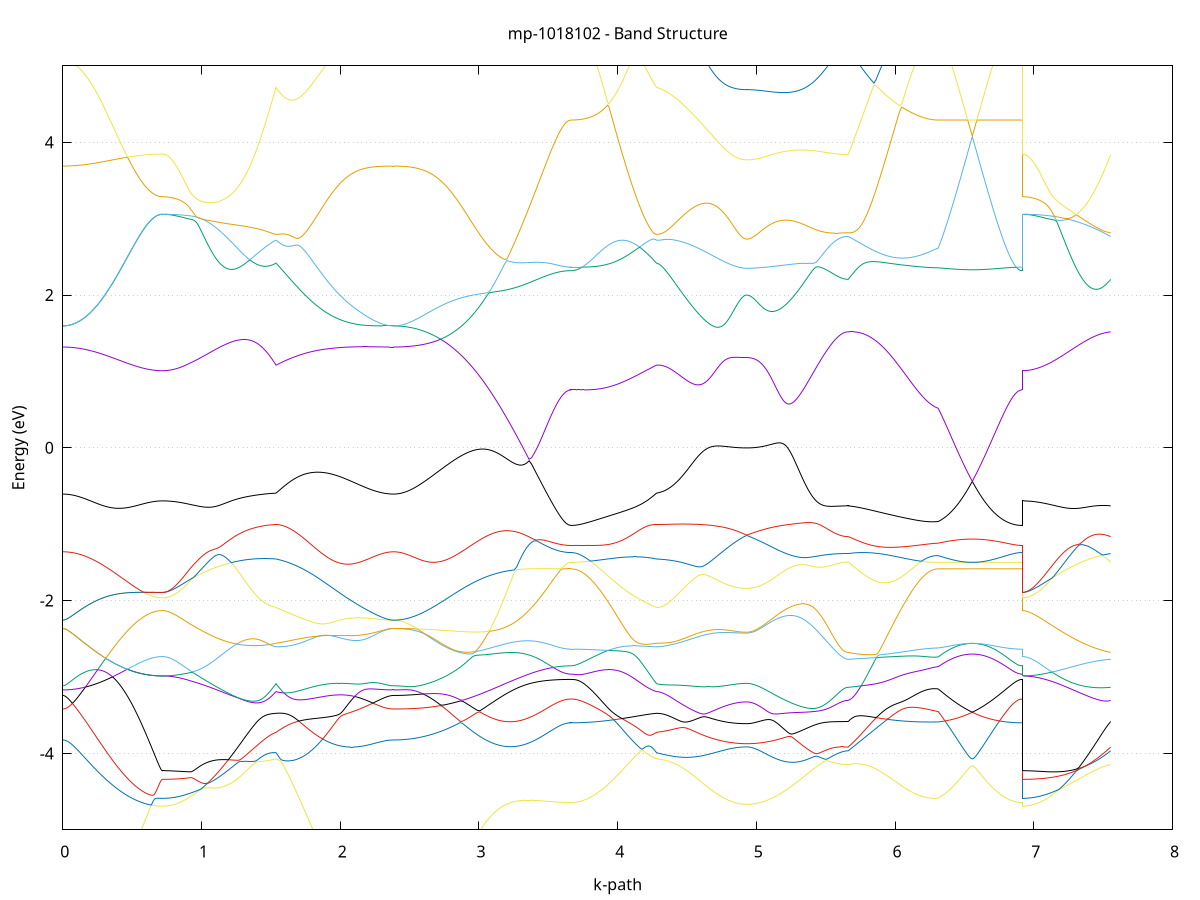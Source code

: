 set title 'mp-1018102 - Band Structure'
set xlabel 'k-path'
set ylabel 'Energy (eV)'
set grid y
set yrange [-5:5]
set terminal png size 800,600
set output 'mp-1018102_bands_gnuplot.png'
plot '-' using 1:2 with lines notitle, '-' using 1:2 with lines notitle, '-' using 1:2 with lines notitle, '-' using 1:2 with lines notitle, '-' using 1:2 with lines notitle, '-' using 1:2 with lines notitle, '-' using 1:2 with lines notitle, '-' using 1:2 with lines notitle, '-' using 1:2 with lines notitle, '-' using 1:2 with lines notitle, '-' using 1:2 with lines notitle, '-' using 1:2 with lines notitle, '-' using 1:2 with lines notitle, '-' using 1:2 with lines notitle, '-' using 1:2 with lines notitle, '-' using 1:2 with lines notitle, '-' using 1:2 with lines notitle, '-' using 1:2 with lines notitle, '-' using 1:2 with lines notitle, '-' using 1:2 with lines notitle, '-' using 1:2 with lines notitle, '-' using 1:2 with lines notitle, '-' using 1:2 with lines notitle, '-' using 1:2 with lines notitle
0.000000 -48.846070
0.005612 -48.846070
0.011224 -48.846070
0.016836 -48.846070
0.022448 -48.846070
0.028059 -48.846070
0.033671 -48.846070
0.039283 -48.846070
0.044895 -48.846070
0.050507 -48.846070
0.056119 -48.846070
0.061731 -48.846070
0.067343 -48.846070
0.072955 -48.846070
0.078566 -48.846070
0.084178 -48.846070
0.089790 -48.846070
0.095402 -48.846070
0.101014 -48.845970
0.106626 -48.845970
0.112238 -48.845970
0.117850 -48.845970
0.123461 -48.845970
0.129073 -48.845970
0.134685 -48.845970
0.140297 -48.845970
0.145909 -48.845970
0.151521 -48.845970
0.157133 -48.845970
0.162745 -48.845970
0.168357 -48.845970
0.173968 -48.845970
0.179580 -48.845870
0.185192 -48.845870
0.190804 -48.845870
0.196416 -48.845870
0.202028 -48.845870
0.207640 -48.845870
0.213252 -48.845870
0.218864 -48.845870
0.224475 -48.845870
0.230087 -48.845870
0.235699 -48.845870
0.241311 -48.845770
0.246923 -48.845770
0.252535 -48.845770
0.258147 -48.845770
0.263759 -48.845770
0.269370 -48.845770
0.274982 -48.845770
0.280594 -48.845770
0.286206 -48.845770
0.291818 -48.845670
0.297430 -48.845670
0.303042 -48.845670
0.308654 -48.845670
0.314266 -48.845670
0.319877 -48.845670
0.325489 -48.845670
0.331101 -48.845670
0.336713 -48.845570
0.342325 -48.845570
0.347937 -48.845570
0.353549 -48.845570
0.359161 -48.845570
0.364773 -48.845570
0.370384 -48.845570
0.375996 -48.845570
0.381608 -48.845470
0.387220 -48.845470
0.392832 -48.845470
0.398444 -48.845470
0.404056 -48.845470
0.409668 -48.845470
0.415280 -48.845470
0.420891 -48.845470
0.426503 -48.845470
0.432115 -48.845370
0.437727 -48.845370
0.443339 -48.845370
0.448951 -48.845370
0.454563 -48.845370
0.460175 -48.845370
0.465786 -48.845370
0.471398 -48.845370
0.477010 -48.845370
0.482622 -48.845270
0.488234 -48.845270
0.493846 -48.845270
0.499458 -48.845270
0.505070 -48.845270
0.510682 -48.845270
0.516293 -48.845270
0.521905 -48.845270
0.527517 -48.845270
0.533129 -48.845270
0.538741 -48.845170
0.544353 -48.845170
0.549965 -48.845170
0.555577 -48.845170
0.561189 -48.845170
0.566800 -48.845170
0.572412 -48.845170
0.578024 -48.845170
0.583636 -48.845170
0.589248 -48.845170
0.594860 -48.845170
0.600472 -48.845170
0.606084 -48.845170
0.611695 -48.845170
0.617307 -48.845170
0.622919 -48.845070
0.628531 -48.845070
0.634143 -48.845070
0.639755 -48.845070
0.645367 -48.845070
0.650979 -48.845070
0.656591 -48.845070
0.662202 -48.845070
0.667814 -48.845070
0.673426 -48.845070
0.679038 -48.845070
0.684650 -48.845070
0.690262 -48.845070
0.695874 -48.845070
0.701486 -48.845070
0.707098 -48.845070
0.712709 -48.845070
0.718321 -48.845070
0.718321 -48.845070
0.727938 -48.845070
0.737555 -48.845070
0.747172 -48.845070
0.756789 -48.844970
0.766406 -48.844970
0.776023 -48.844870
0.785640 -48.844870
0.795257 -48.844770
0.804874 -48.844670
0.814491 -48.844570
0.824107 -48.844470
0.833724 -48.844370
0.843341 -48.844270
0.852958 -48.844170
0.862575 -48.843970
0.872192 -48.843870
0.881809 -48.843670
0.891426 -48.843570
0.901043 -48.843370
0.910660 -48.843170
0.920277 -48.842970
0.920277 -48.842970
0.928289 -48.842870
0.936301 -48.842770
0.944314 -48.842570
0.952326 -48.842470
0.960338 -48.842270
0.968350 -48.842070
0.976363 -48.841970
0.984375 -48.841770
0.992387 -48.841570
1.000399 -48.841370
1.008412 -48.841270
1.016424 -48.841070
1.024436 -48.840870
1.032448 -48.840670
1.040461 -48.840470
1.048473 -48.840270
1.056485 -48.840070
1.064497 -48.839870
1.072510 -48.839670
1.080522 -48.839470
1.088534 -48.839270
1.096546 -48.838970
1.104559 -48.838770
1.112571 -48.838570
1.120583 -48.838370
1.128595 -48.838070
1.136608 -48.837870
1.144620 -48.837670
1.152632 -48.837370
1.160644 -48.837170
1.168657 -48.836970
1.176669 -48.836670
1.184681 -48.836470
1.192693 -48.836170
1.200706 -48.835970
1.208718 -48.835670
1.216730 -48.835370
1.224742 -48.835170
1.232755 -48.834870
1.240767 -48.834670
1.248779 -48.834370
1.256791 -48.834070
1.264804 -48.833870
1.272816 -48.833570
1.280828 -48.833270
1.288840 -48.833070
1.296853 -48.832770
1.304865 -48.832470
1.312877 -48.832170
1.320889 -48.831970
1.328902 -48.831670
1.336914 -48.831370
1.344926 -48.831070
1.352938 -48.830870
1.360951 -48.830570
1.368963 -48.830270
1.376975 -48.829970
1.384987 -48.829670
1.393000 -48.829470
1.401012 -48.829170
1.409024 -48.828870
1.417036 -48.828570
1.425049 -48.828270
1.433061 -48.828070
1.441073 -48.827770
1.449085 -48.827470
1.457098 -48.827170
1.465110 -48.826870
1.473122 -48.826670
1.481134 -48.826370
1.489147 -48.826070
1.497159 -48.825770
1.505171 -48.825570
1.513183 -48.825270
1.521196 -48.824970
1.529208 -48.824670
1.537220 -48.824470
1.537220 -48.824470
1.545302 -48.824670
1.553385 -48.824970
1.561467 -48.825270
1.569549 -48.825570
1.577631 -48.825870
1.585714 -48.826170
1.593796 -48.826470
1.601878 -48.826670
1.609960 -48.826970
1.618043 -48.827270
1.626125 -48.827570
1.634207 -48.827870
1.642290 -48.828170
1.650372 -48.828470
1.658454 -48.828770
1.666536 -48.829070
1.674619 -48.829370
1.682701 -48.829670
1.690783 -48.829970
1.698865 -48.830170
1.706948 -48.830470
1.715030 -48.830770
1.723112 -48.831070
1.731194 -48.831370
1.739277 -48.831670
1.747359 -48.831970
1.755441 -48.832270
1.763523 -48.832570
1.771606 -48.832870
1.779688 -48.833170
1.787770 -48.833470
1.795852 -48.833670
1.803935 -48.833970
1.812017 -48.834270
1.820099 -48.834570
1.828181 -48.834870
1.836264 -48.835070
1.844346 -48.835370
1.852428 -48.835670
1.860510 -48.835970
1.868593 -48.836170
1.876675 -48.836470
1.884757 -48.836770
1.892839 -48.836970
1.900922 -48.837270
1.909004 -48.837570
1.917086 -48.837770
1.925168 -48.838070
1.933251 -48.838270
1.941333 -48.838570
1.949415 -48.838770
1.957497 -48.839070
1.965580 -48.839270
1.973662 -48.839570
1.981744 -48.839770
1.989826 -48.839970
1.997909 -48.840170
2.005991 -48.840470
2.014073 -48.840670
2.022155 -48.840870
2.030238 -48.841070
2.038320 -48.841270
2.046402 -48.841470
2.054484 -48.841670
2.062567 -48.841870
2.070649 -48.842070
2.078731 -48.842270
2.086813 -48.842470
2.094896 -48.842670
2.102978 -48.842870
2.111060 -48.843070
2.119142 -48.843170
2.127225 -48.843370
2.135307 -48.843570
2.143389 -48.843670
2.151471 -48.843870
2.159554 -48.843970
2.167636 -48.844170
2.175718 -48.844270
2.183800 -48.844370
2.191883 -48.844570
2.199965 -48.844670
2.208047 -48.844770
2.216129 -48.844870
2.224212 -48.844970
2.232294 -48.845070
2.240376 -48.845170
2.248458 -48.845270
2.256541 -48.845370
2.264623 -48.845470
2.272705 -48.845570
2.280788 -48.845570
2.288870 -48.845670
2.296952 -48.845770
2.305034 -48.845770
2.313117 -48.845870
2.321199 -48.845870
2.329281 -48.845970
2.337363 -48.845970
2.345446 -48.845970
2.353528 -48.845970
2.361610 -48.846070
2.369692 -48.846070
2.377775 -48.846070
2.385857 -48.846070
2.385857 -48.846070
2.403599 -48.846070
2.421342 -48.845970
2.439085 -48.845870
2.456828 -48.845770
2.474570 -48.845670
2.492313 -48.845470
2.510056 -48.845270
2.527798 -48.844970
2.545541 -48.844770
2.563284 -48.844370
2.581026 -48.844070
2.598769 -48.843670
2.616512 -48.843270
2.634254 -48.842870
2.651997 -48.842470
2.669740 -48.841970
2.687483 -48.841470
2.705225 -48.840970
2.722968 -48.840370
2.740711 -48.839770
2.758453 -48.839270
2.776196 -48.838570
2.793939 -48.837970
2.811681 -48.837370
2.829424 -48.836670
2.847167 -48.835970
2.864909 -48.835370
2.882652 -48.834670
2.900395 -48.833870
2.918138 -48.833170
2.935880 -48.832470
2.953623 -48.831770
2.971366 -48.830970
2.989108 -48.830270
3.006851 -48.829570
3.024594 -48.828770
3.042336 -48.828070
3.060079 -48.827370
3.077822 -48.826570
3.095565 -48.825870
3.113307 -48.825170
3.131050 -48.824470
3.148793 -48.823770
3.166535 -48.823070
3.184278 -48.822370
3.202021 -48.821670
3.219763 -48.821070
3.237506 -48.820470
3.255249 -48.819770
3.272991 -48.819170
3.290734 -48.818670
3.308477 -48.818070
3.326220 -48.817570
3.343962 -48.816970
3.361705 -48.816470
3.379448 -48.816070
3.397190 -48.815570
3.414933 -48.815170
3.432676 -48.814770
3.450418 -48.814370
3.468161 -48.814070
3.485904 -48.813770
3.503646 -48.813470
3.521389 -48.813170
3.539132 -48.812970
3.556875 -48.812770
3.574617 -48.812570
3.592360 -48.812470
3.610103 -48.812370
3.627845 -48.812270
3.645588 -48.812270
3.663331 -48.812170
3.663331 -48.812170
3.671343 -48.812170
3.679355 -48.812270
3.687367 -48.812270
3.695380 -48.812270
3.703392 -48.812270
3.711404 -48.812270
3.719416 -48.812370
3.727429 -48.812370
3.735441 -48.812370
3.743453 -48.812470
3.751465 -48.812470
3.759478 -48.812570
3.767490 -48.812570
3.775502 -48.812670
3.783514 -48.812770
3.791527 -48.812770
3.799539 -48.812870
3.807551 -48.812970
3.815563 -48.813070
3.823576 -48.813170
3.831588 -48.813270
3.839600 -48.813370
3.847613 -48.813470
3.855625 -48.813570
3.863637 -48.813670
3.871649 -48.813770
3.879662 -48.813870
3.887674 -48.813970
3.895686 -48.814170
3.903698 -48.814270
3.911711 -48.814370
3.919723 -48.814570
3.927735 -48.814670
3.935747 -48.814870
3.943760 -48.814970
3.951772 -48.815170
3.959784 -48.815270
3.967796 -48.815470
3.975809 -48.815670
3.983821 -48.815770
3.991833 -48.815970
3.999845 -48.816170
4.007858 -48.816370
4.015870 -48.816570
4.023882 -48.816770
4.031894 -48.816970
4.039907 -48.817170
4.047919 -48.817370
4.055931 -48.817570
4.063943 -48.817770
4.071956 -48.817970
4.079968 -48.818170
4.087980 -48.818370
4.095992 -48.818570
4.104005 -48.818870
4.112017 -48.819070
4.120029 -48.819270
4.128041 -48.819570
4.136054 -48.819770
4.144066 -48.819970
4.152078 -48.820270
4.160090 -48.820470
4.168103 -48.820770
4.176115 -48.820970
4.184127 -48.821270
4.192139 -48.821470
4.200152 -48.821770
4.208164 -48.821970
4.216176 -48.822270
4.224188 -48.822570
4.232201 -48.822770
4.240213 -48.823070
4.248225 -48.823370
4.256237 -48.823570
4.264250 -48.823870
4.272262 -48.824170
4.280274 -48.824470
4.280274 -48.824470
4.296919 -48.824570
4.313564 -48.824670
4.330209 -48.824770
4.346854 -48.824870
4.363499 -48.824970
4.380145 -48.825170
4.396790 -48.825270
4.413435 -48.825370
4.430080 -48.825570
4.446725 -48.825670
4.463370 -48.825770
4.480015 -48.825970
4.496660 -48.826070
4.513305 -48.826170
4.529950 -48.826370
4.546595 -48.826470
4.563240 -48.826570
4.579885 -48.826670
4.596530 -48.826870
4.613175 -48.826970
4.629820 -48.827070
4.646466 -48.827170
4.663111 -48.827270
4.679756 -48.827370
4.696401 -48.827470
4.713046 -48.827570
4.729691 -48.827670
4.746336 -48.827770
4.762981 -48.827770
4.779626 -48.827870
4.796271 -48.827970
4.812916 -48.827970
4.829561 -48.828070
4.846206 -48.828070
4.862851 -48.828070
4.879496 -48.828170
4.896141 -48.828170
4.912787 -48.828170
4.929432 -48.828170
4.929432 -48.828170
4.937484 -48.828170
4.945537 -48.828170
4.953589 -48.828170
4.961642 -48.828170
4.969695 -48.828170
4.977747 -48.828170
4.985800 -48.828170
4.993853 -48.828170
5.001905 -48.828170
5.009958 -48.828170
5.018011 -48.828170
5.026063 -48.828170
5.034116 -48.828170
5.042169 -48.828170
5.050221 -48.828170
5.058274 -48.828170
5.066326 -48.828170
5.074379 -48.828170
5.082432 -48.828170
5.090484 -48.828170
5.098537 -48.828170
5.106590 -48.828170
5.114642 -48.828170
5.122695 -48.828170
5.130748 -48.828170
5.138800 -48.828170
5.146853 -48.828170
5.154905 -48.828170
5.162958 -48.828170
5.171011 -48.828170
5.179063 -48.828170
5.187116 -48.828170
5.195169 -48.828170
5.203221 -48.828270
5.211274 -48.828270
5.219327 -48.828270
5.227379 -48.828270
5.235432 -48.828270
5.243484 -48.828270
5.251537 -48.828270
5.259590 -48.828270
5.267642 -48.828270
5.275695 -48.828270
5.283748 -48.828270
5.291800 -48.828270
5.299853 -48.828270
5.307906 -48.828270
5.315958 -48.828270
5.324011 -48.828270
5.332063 -48.828270
5.340116 -48.828270
5.348169 -48.828270
5.356221 -48.828270
5.364274 -48.828270
5.372327 -48.828270
5.380379 -48.828270
5.388432 -48.828270
5.396485 -48.828270
5.404537 -48.828270
5.412590 -48.828270
5.420642 -48.828270
5.428695 -48.828270
5.436748 -48.828270
5.444800 -48.828270
5.452853 -48.828270
5.460906 -48.828270
5.468958 -48.828270
5.477011 -48.828270
5.485064 -48.828270
5.493116 -48.828270
5.501169 -48.828270
5.509221 -48.828270
5.517274 -48.828270
5.525327 -48.828270
5.533379 -48.828270
5.541432 -48.828270
5.549485 -48.828270
5.557537 -48.828270
5.565590 -48.828270
5.573643 -48.828270
5.581695 -48.828270
5.589748 -48.828270
5.597801 -48.828270
5.605853 -48.828270
5.613906 -48.828270
5.621958 -48.828270
5.630011 -48.828270
5.638064 -48.828270
5.646116 -48.828270
5.654169 -48.828270
5.662222 -48.828270
5.662222 -48.828270
5.677668 -48.827670
5.693115 -48.827070
5.708561 -48.826470
5.724008 -48.825870
5.739454 -48.825270
5.754901 -48.824670
5.770347 -48.824070
5.785794 -48.823470
5.801240 -48.822970
5.816687 -48.822370
5.832133 -48.821770
5.847580 -48.821270
5.863026 -48.820670
5.878473 -48.820170
5.893919 -48.819670
5.909366 -48.819170
5.924812 -48.818670
5.940259 -48.818170
5.955705 -48.817770
5.971152 -48.817270
5.986598 -48.816870
6.002045 -48.816470
6.017491 -48.816070
6.032938 -48.815670
6.048384 -48.815270
6.063831 -48.814970
6.079277 -48.814670
6.094724 -48.814370
6.110170 -48.814070
6.125617 -48.813770
6.141063 -48.813570
6.156510 -48.813270
6.171956 -48.813070
6.187403 -48.812870
6.202849 -48.812770
6.218296 -48.812570
6.233742 -48.812470
6.249189 -48.812370
6.264635 -48.812270
6.280082 -48.812270
6.295528 -48.812270
6.310975 -48.812170
6.310975 -48.812170
6.316574 -48.812170
6.322174 -48.812170
6.327774 -48.812170
6.333373 -48.812170
6.338973 -48.812170
6.344573 -48.812170
6.350172 -48.812170
6.355772 -48.812170
6.361372 -48.812170
6.366971 -48.812170
6.372571 -48.812170
6.378170 -48.812170
6.383770 -48.812170
6.389370 -48.812170
6.394969 -48.812170
6.400569 -48.812170
6.406169 -48.812170
6.411768 -48.812170
6.417368 -48.812170
6.422968 -48.812170
6.428567 -48.812170
6.434167 -48.812170
6.439767 -48.812170
6.445366 -48.812170
6.450966 -48.812170
6.456566 -48.812170
6.462165 -48.812170
6.467765 -48.812170
6.473365 -48.812170
6.478964 -48.812170
6.484564 -48.812170
6.490163 -48.812170
6.495763 -48.812170
6.501363 -48.812170
6.506962 -48.812170
6.512562 -48.812170
6.518162 -48.812170
6.523761 -48.812170
6.529361 -48.812170
6.534961 -48.812170
6.540560 -48.812170
6.546160 -48.812170
6.551760 -48.812170
6.557359 -48.812170
6.562959 -48.812170
6.568559 -48.812170
6.574158 -48.812170
6.579758 -48.812170
6.585358 -48.812170
6.590957 -48.812170
6.596557 -48.812170
6.602156 -48.812170
6.607756 -48.812170
6.613356 -48.812170
6.618955 -48.812170
6.624555 -48.812170
6.630155 -48.812170
6.635754 -48.812170
6.641354 -48.812170
6.646954 -48.812170
6.652553 -48.812170
6.658153 -48.812170
6.663753 -48.812170
6.669352 -48.812170
6.674952 -48.812170
6.680552 -48.812170
6.686151 -48.812170
6.691751 -48.812170
6.697351 -48.812170
6.702950 -48.812170
6.708550 -48.812170
6.714149 -48.812170
6.719749 -48.812170
6.725349 -48.812170
6.730948 -48.812170
6.736548 -48.812170
6.742148 -48.812170
6.747747 -48.812170
6.753347 -48.812170
6.758947 -48.812170
6.764546 -48.812170
6.770146 -48.812170
6.775746 -48.812170
6.781345 -48.812170
6.786945 -48.812170
6.792545 -48.812170
6.798144 -48.812170
6.803744 -48.812170
6.809343 -48.812170
6.814943 -48.812170
6.820543 -48.812170
6.826142 -48.812170
6.831742 -48.812170
6.837342 -48.812170
6.842941 -48.812170
6.848541 -48.812170
6.854141 -48.812170
6.859740 -48.812170
6.865340 -48.812170
6.870940 -48.812170
6.876539 -48.812170
6.882139 -48.812170
6.887739 -48.812170
6.893338 -48.812170
6.898938 -48.812170
6.904538 -48.812170
6.910137 -48.812170
6.915737 -48.812170
6.915737 -48.845070
6.933480 -48.845070
6.951222 -48.844970
6.968965 -48.844970
6.986708 -48.844770
7.004450 -48.844670
7.022193 -48.844470
7.039936 -48.844270
7.057678 -48.844070
7.075421 -48.843770
7.093164 -48.843470
7.110906 -48.843170
7.128649 -48.842770
7.146392 -48.842370
7.164135 -48.841970
7.181877 -48.841570
7.199620 -48.841070
7.217363 -48.840570
7.235105 -48.840070
7.252848 -48.839570
7.270591 -48.838970
7.288333 -48.838470
7.306076 -48.837870
7.323819 -48.837270
7.341561 -48.836570
7.359304 -48.835970
7.377047 -48.835270
7.394790 -48.834670
7.412532 -48.833970
7.430275 -48.833270
7.448018 -48.832570
7.465760 -48.831870
7.483503 -48.831170
7.501246 -48.830470
7.518988 -48.829770
7.536731 -48.829070
7.554474 -48.828270
e
0.000000 -26.951170
0.005612 -26.951170
0.011224 -26.951170
0.016836 -26.951170
0.022448 -26.951170
0.028059 -26.951170
0.033671 -26.951170
0.039283 -26.951270
0.044895 -26.951270
0.050507 -26.951270
0.056119 -26.951370
0.061731 -26.951370
0.067343 -26.951470
0.072955 -26.951470
0.078566 -26.951570
0.084178 -26.951570
0.089790 -26.951670
0.095402 -26.951670
0.101014 -26.951770
0.106626 -26.951870
0.112238 -26.951870
0.117850 -26.951970
0.123461 -26.952070
0.129073 -26.952170
0.134685 -26.952270
0.140297 -26.952270
0.145909 -26.952370
0.151521 -26.952470
0.157133 -26.952570
0.162745 -26.952670
0.168357 -26.952770
0.173968 -26.952870
0.179580 -26.953070
0.185192 -26.953170
0.190804 -26.953270
0.196416 -26.953370
0.202028 -26.953470
0.207640 -26.953570
0.213252 -26.953770
0.218864 -26.953870
0.224475 -26.953970
0.230087 -26.954170
0.235699 -26.954270
0.241311 -26.954370
0.246923 -26.954570
0.252535 -26.954670
0.258147 -26.954770
0.263759 -26.954970
0.269370 -26.955070
0.274982 -26.955270
0.280594 -26.955370
0.286206 -26.955570
0.291818 -26.955670
0.297430 -26.955870
0.303042 -26.955970
0.308654 -26.956170
0.314266 -26.956270
0.319877 -26.956470
0.325489 -26.956570
0.331101 -26.956770
0.336713 -26.956870
0.342325 -26.957070
0.347937 -26.957170
0.353549 -26.957370
0.359161 -26.957470
0.364773 -26.957670
0.370384 -26.957870
0.375996 -26.957970
0.381608 -26.958170
0.387220 -26.958270
0.392832 -26.958470
0.398444 -26.958570
0.404056 -26.958770
0.409668 -26.958870
0.415280 -26.959070
0.420891 -26.959170
0.426503 -26.959370
0.432115 -26.959470
0.437727 -26.959670
0.443339 -26.959770
0.448951 -26.959870
0.454563 -26.960070
0.460175 -26.960170
0.465786 -26.960370
0.471398 -26.960470
0.477010 -26.960570
0.482622 -26.960770
0.488234 -26.960870
0.493846 -26.960970
0.499458 -26.961170
0.505070 -26.961270
0.510682 -26.961370
0.516293 -26.961470
0.521905 -26.961570
0.527517 -26.961670
0.533129 -26.961870
0.538741 -26.961970
0.544353 -26.962070
0.549965 -26.962170
0.555577 -26.962270
0.561189 -26.962370
0.566800 -26.962470
0.572412 -26.962570
0.578024 -26.962670
0.583636 -26.962670
0.589248 -26.962770
0.594860 -26.962870
0.600472 -26.962970
0.606084 -26.963070
0.611695 -26.963070
0.617307 -26.963170
0.622919 -26.963270
0.628531 -26.963270
0.634143 -26.963370
0.639755 -26.963370
0.645367 -26.963470
0.650979 -26.963470
0.656591 -26.963570
0.662202 -26.963570
0.667814 -26.963570
0.673426 -26.963670
0.679038 -26.963670
0.684650 -26.963670
0.690262 -26.963670
0.695874 -26.963770
0.701486 -26.963770
0.707098 -26.963770
0.712709 -26.963770
0.718321 -26.963770
0.718321 -26.963770
0.727938 -26.963770
0.737555 -26.963670
0.747172 -26.963670
0.756789 -26.963570
0.766406 -26.963470
0.776023 -26.963370
0.785640 -26.963270
0.795257 -26.963170
0.804874 -26.962970
0.814491 -26.962770
0.824107 -26.962570
0.833724 -26.962370
0.843341 -26.962070
0.852958 -26.961870
0.862575 -26.961570
0.872192 -26.961270
0.881809 -26.960970
0.891426 -26.960570
0.901043 -26.960270
0.910660 -26.959870
0.920277 -26.959470
0.920277 -26.959470
0.928289 -26.959270
0.936301 -26.958970
0.944314 -26.958570
0.952326 -26.958270
0.960338 -26.957970
0.968350 -26.957670
0.976363 -26.957270
0.984375 -26.956970
0.992387 -26.956570
1.000399 -26.956170
1.008412 -26.955870
1.016424 -26.955470
1.024436 -26.955070
1.032448 -26.954670
1.040461 -26.954270
1.048473 -26.953870
1.056485 -26.953370
1.064497 -26.952970
1.072510 -26.952570
1.080522 -26.952070
1.088534 -26.951670
1.096546 -26.951170
1.104559 -26.950770
1.112571 -26.950270
1.120583 -26.949870
1.128595 -26.949370
1.136608 -26.948870
1.144620 -26.948370
1.152632 -26.947970
1.160644 -26.947470
1.168657 -26.946970
1.176669 -26.946470
1.184681 -26.945970
1.192693 -26.945470
1.200706 -26.944970
1.208718 -26.944570
1.216730 -26.944070
1.224742 -26.943570
1.232755 -26.943070
1.240767 -26.942570
1.248779 -26.942070
1.256791 -26.941670
1.264804 -26.941170
1.272816 -26.940770
1.280828 -26.940370
1.288840 -26.939970
1.296853 -26.939770
1.304865 -26.939670
1.312877 -26.939970
1.320889 -26.940670
1.328902 -26.941870
1.336914 -26.943370
1.344926 -26.944970
1.352938 -26.946670
1.360951 -26.948470
1.368963 -26.950270
1.376975 -26.952070
1.384987 -26.953970
1.393000 -26.955770
1.401012 -26.957570
1.409024 -26.959470
1.417036 -26.961270
1.425049 -26.963070
1.433061 -26.964970
1.441073 -26.966770
1.449085 -26.968570
1.457098 -26.970370
1.465110 -26.972170
1.473122 -26.973970
1.481134 -26.975770
1.489147 -26.977570
1.497159 -26.979370
1.505171 -26.981070
1.513183 -26.982870
1.521196 -26.984570
1.529208 -26.986370
1.537220 -26.988070
1.537220 -26.988070
1.545302 -26.986370
1.553385 -26.984570
1.561467 -26.982770
1.569549 -26.981070
1.577631 -26.979270
1.585714 -26.977470
1.593796 -26.975670
1.601878 -26.973870
1.609960 -26.972070
1.618043 -26.970270
1.626125 -26.968470
1.634207 -26.966670
1.642290 -26.964770
1.650372 -26.962970
1.658454 -26.961170
1.666536 -26.959370
1.674619 -26.957470
1.682701 -26.955670
1.690783 -26.953870
1.698865 -26.952070
1.706948 -26.950270
1.715030 -26.948470
1.723112 -26.946770
1.731194 -26.944970
1.739277 -26.943370
1.747359 -26.941770
1.755441 -26.940370
1.763523 -26.939170
1.771606 -26.938270
1.779688 -26.937670
1.787770 -26.937370
1.795852 -26.937370
1.803935 -26.937370
1.812017 -26.937570
1.820099 -26.937770
1.828181 -26.937970
1.836264 -26.938270
1.844346 -26.938470
1.852428 -26.938770
1.860510 -26.939070
1.868593 -26.939370
1.876675 -26.939670
1.884757 -26.939970
1.892839 -26.940270
1.900922 -26.940570
1.909004 -26.940870
1.917086 -26.941170
1.925168 -26.941470
1.933251 -26.941770
1.941333 -26.942070
1.949415 -26.942370
1.957497 -26.942670
1.965580 -26.942970
1.973662 -26.943270
1.981744 -26.943470
1.989826 -26.943770
1.997909 -26.944070
2.005991 -26.944370
2.014073 -26.944570
2.022155 -26.944870
2.030238 -26.945070
2.038320 -26.945370
2.046402 -26.945570
2.054484 -26.945870
2.062567 -26.946070
2.070649 -26.946370
2.078731 -26.946570
2.086813 -26.946770
2.094896 -26.947070
2.102978 -26.947270
2.111060 -26.947470
2.119142 -26.947670
2.127225 -26.947870
2.135307 -26.948070
2.143389 -26.948270
2.151471 -26.948470
2.159554 -26.948570
2.167636 -26.948770
2.175718 -26.948970
2.183800 -26.949070
2.191883 -26.949270
2.199965 -26.949470
2.208047 -26.949570
2.216129 -26.949670
2.224212 -26.949870
2.232294 -26.949970
2.240376 -26.950070
2.248458 -26.950170
2.256541 -26.950270
2.264623 -26.950370
2.272705 -26.950470
2.280788 -26.950570
2.288870 -26.950670
2.296952 -26.950770
2.305034 -26.950770
2.313117 -26.950870
2.321199 -26.950970
2.329281 -26.950970
2.337363 -26.951070
2.345446 -26.951070
2.353528 -26.951070
2.361610 -26.951070
2.369692 -26.951170
2.377775 -26.951170
2.385857 -26.951170
2.385857 -26.951170
2.403599 -26.951070
2.421342 -26.951070
2.439085 -26.950870
2.456828 -26.950670
2.474570 -26.950470
2.492313 -26.950170
2.510056 -26.949870
2.527798 -26.949470
2.545541 -26.948970
2.563284 -26.948470
2.581026 -26.947970
2.598769 -26.947370
2.616512 -26.946770
2.634254 -26.946070
2.651997 -26.945370
2.669740 -26.944670
2.687483 -26.943970
2.705225 -26.943170
2.722968 -26.942270
2.740711 -26.941470
2.758453 -26.940570
2.776196 -26.939670
2.793939 -26.938770
2.811681 -26.937870
2.829424 -26.936970
2.847167 -26.935970
2.864909 -26.935070
2.882652 -26.934070
2.900395 -26.933170
2.918138 -26.934170
2.935880 -26.938770
2.953623 -26.943470
2.971366 -26.948070
2.989108 -26.952770
3.006851 -26.957370
3.024594 -26.962070
3.042336 -26.966670
3.060079 -26.971170
3.077822 -26.975770
3.095565 -26.980170
3.113307 -26.984570
3.131050 -26.988870
3.148793 -26.993170
3.166535 -26.997370
3.184278 -27.001370
3.202021 -27.005370
3.219763 -27.009270
3.237506 -27.013070
3.255249 -27.016670
3.272991 -27.020270
3.290734 -27.023670
3.308477 -27.026970
3.326220 -27.030070
3.343962 -27.033070
3.361705 -27.035970
3.379448 -27.038670
3.397190 -27.041270
3.414933 -27.043770
3.432676 -27.046270
3.450418 -27.048670
3.468161 -27.050870
3.485904 -27.052870
3.503646 -27.054770
3.521389 -27.056370
3.539132 -27.057870
3.556875 -27.059170
3.574617 -27.060270
3.592360 -27.061170
3.610103 -27.061870
3.627845 -27.062370
3.645588 -27.062670
3.663331 -27.062770
3.663331 -27.062770
3.671343 -27.062670
3.679355 -27.062670
3.687367 -27.062570
3.695380 -27.062470
3.703392 -27.062370
3.711404 -27.062270
3.719416 -27.062070
3.727429 -27.061870
3.735441 -27.061570
3.743453 -27.061370
3.751465 -27.061070
3.759478 -27.060770
3.767490 -27.060370
3.775502 -27.059970
3.783514 -27.059570
3.791527 -27.059170
3.799539 -27.058770
3.807551 -27.058270
3.815563 -27.057770
3.823576 -27.057170
3.831588 -27.056670
3.839600 -27.056070
3.847613 -27.055470
3.855625 -27.054770
3.863637 -27.054070
3.871649 -27.053370
3.879662 -27.052670
3.887674 -27.051970
3.895686 -27.051170
3.903698 -27.050370
3.911711 -27.049570
3.919723 -27.048670
3.927735 -27.047870
3.935747 -27.046970
3.943760 -27.045970
3.951772 -27.045070
3.959784 -27.044070
3.967796 -27.043070
3.975809 -27.042070
3.983821 -27.040970
3.991833 -27.039970
3.999845 -27.038870
4.007858 -27.037770
4.015870 -27.036570
4.023882 -27.035470
4.031894 -27.034270
4.039907 -27.033070
4.047919 -27.031770
4.055931 -27.030570
4.063943 -27.029270
4.071956 -27.027970
4.079968 -27.026670
4.087980 -27.025370
4.095992 -27.023970
4.104005 -27.022570
4.112017 -27.021170
4.120029 -27.019770
4.128041 -27.018370
4.136054 -27.016870
4.144066 -27.015470
4.152078 -27.013970
4.160090 -27.012470
4.168103 -27.010970
4.176115 -27.009370
4.184127 -27.007870
4.192139 -27.006270
4.200152 -27.004670
4.208164 -27.003070
4.216176 -27.001470
4.224188 -26.999870
4.232201 -26.998170
4.240213 -26.996570
4.248225 -26.994870
4.256237 -26.993170
4.264250 -26.991470
4.272262 -26.989770
4.280274 -26.988070
4.280274 -26.988070
4.296919 -26.990270
4.313564 -26.994170
4.330209 -26.998370
4.346854 -27.002670
4.363499 -27.006870
4.380145 -27.011070
4.396790 -27.015170
4.413435 -27.019270
4.430080 -27.023370
4.446725 -27.027270
4.463370 -27.031170
4.480015 -27.034970
4.496660 -27.038770
4.513305 -27.042370
4.529950 -27.045870
4.546595 -27.049370
4.563240 -27.052670
4.579885 -27.055970
4.596530 -27.059070
4.613175 -27.062070
4.629820 -27.064870
4.646466 -27.067670
4.663111 -27.070270
4.679756 -27.072670
4.696401 -27.074970
4.713046 -27.077170
4.729691 -27.079270
4.746336 -27.081070
4.762981 -27.082870
4.779626 -27.084370
4.796271 -27.085770
4.812916 -27.087070
4.829561 -27.088170
4.846206 -27.089070
4.862851 -27.089870
4.879496 -27.090470
4.896141 -27.090870
4.912787 -27.091070
4.929432 -27.091170
4.929432 -27.091170
4.937484 -27.091170
4.945537 -27.091070
4.953589 -27.090970
4.961642 -27.090870
4.969695 -27.090670
4.977747 -27.090470
4.985800 -27.090170
4.993853 -27.089870
5.001905 -27.089570
5.009958 -27.089170
5.018011 -27.088770
5.026063 -27.088270
5.034116 -27.087770
5.042169 -27.087270
5.050221 -27.086670
5.058274 -27.086070
5.066326 -27.085370
5.074379 -27.084670
5.082432 -27.083970
5.090484 -27.083170
5.098537 -27.082370
5.106590 -27.081570
5.114642 -27.080670
5.122695 -27.079770
5.130748 -27.078770
5.138800 -27.077770
5.146853 -27.076770
5.154905 -27.075670
5.162958 -27.074570
5.171011 -27.073470
5.179063 -27.072270
5.187116 -27.071070
5.195169 -27.069870
5.203221 -27.068570
5.211274 -27.067270
5.219327 -27.065970
5.227379 -27.064570
5.235432 -27.063170
5.243484 -27.061770
5.251537 -27.060270
5.259590 -27.058770
5.267642 -27.057270
5.275695 -27.055770
5.283748 -27.054170
5.291800 -27.052570
5.299853 -27.050870
5.307906 -27.049270
5.315958 -27.047570
5.324011 -27.045870
5.332063 -27.044070
5.340116 -27.042370
5.348169 -27.040570
5.356221 -27.038770
5.364274 -27.036870
5.372327 -27.035070
5.380379 -27.033170
5.388432 -27.031270
5.396485 -27.029370
5.404537 -27.027470
5.412590 -27.025470
5.420642 -27.023470
5.428695 -27.021470
5.436748 -27.019470
5.444800 -27.017470
5.452853 -27.015370
5.460906 -27.013370
5.468958 -27.011270
5.477011 -27.009170
5.485064 -27.007070
5.493116 -27.004970
5.501169 -27.002770
5.509221 -27.000670
5.517274 -26.998570
5.525327 -26.996370
5.533379 -26.994170
5.541432 -26.991970
5.549485 -26.989870
5.557537 -26.987670
5.565590 -26.985470
5.573643 -26.983270
5.581695 -26.981070
5.589748 -26.978870
5.597801 -26.976670
5.605853 -26.974470
5.613906 -26.972270
5.621958 -26.970070
5.630011 -26.967970
5.638064 -26.965970
5.646116 -26.964070
5.654169 -26.962570
5.662222 -26.961870
5.662222 -26.961870
5.677668 -26.965970
5.693115 -26.969970
5.708561 -26.973970
5.724008 -26.977870
5.739454 -26.981770
5.754901 -26.985670
5.770347 -26.989470
5.785794 -26.993170
5.801240 -26.996870
5.816687 -27.000470
5.832133 -27.004070
5.847580 -27.007470
5.863026 -27.010870
5.878473 -27.014170
5.893919 -27.017470
5.909366 -27.020570
5.924812 -27.023570
5.940259 -27.026570
5.955705 -27.029370
5.971152 -27.032070
5.986598 -27.034770
6.002045 -27.037270
6.017491 -27.039670
6.032938 -27.041970
6.048384 -27.044170
6.063831 -27.046270
6.079277 -27.048170
6.094724 -27.050070
6.110170 -27.051770
6.125617 -27.053370
6.141063 -27.054870
6.156510 -27.056170
6.171956 -27.057370
6.187403 -27.058470
6.202849 -27.059470
6.218296 -27.060270
6.233742 -27.060970
6.249189 -27.061570
6.264635 -27.062070
6.280082 -27.062370
6.295528 -27.062570
6.310975 -27.062570
6.310975 -27.062570
6.316574 -27.062570
6.322174 -27.062570
6.327774 -27.062570
6.333373 -27.062570
6.338973 -27.062470
6.344573 -27.062470
6.350172 -27.062470
6.355772 -27.062470
6.361372 -27.062470
6.366971 -27.062470
6.372571 -27.062370
6.378170 -27.062370
6.383770 -27.062370
6.389370 -27.062370
6.394969 -27.062370
6.400569 -27.062270
6.406169 -27.062270
6.411768 -27.062270
6.417368 -27.062270
6.422968 -27.062270
6.428567 -27.062170
6.434167 -27.062170
6.439767 -27.062170
6.445366 -27.062170
6.450966 -27.062070
6.456566 -27.062070
6.462165 -27.062070
6.467765 -27.062070
6.473365 -27.061970
6.478964 -27.061970
6.484564 -27.061970
6.490163 -27.061970
6.495763 -27.061870
6.501363 -27.061870
6.506962 -27.061870
6.512562 -27.061870
6.518162 -27.061770
6.523761 -27.061770
6.529361 -27.061770
6.534961 -27.061670
6.540560 -27.061670
6.546160 -27.061670
6.551760 -27.061670
6.557359 -27.061570
6.562959 -27.061670
6.568559 -27.061670
6.574158 -27.061670
6.579758 -27.061770
6.585358 -27.061770
6.590957 -27.061770
6.596557 -27.061770
6.602156 -27.061870
6.607756 -27.061870
6.613356 -27.061870
6.618955 -27.061870
6.624555 -27.061970
6.630155 -27.061970
6.635754 -27.061970
6.641354 -27.061970
6.646954 -27.062070
6.652553 -27.062070
6.658153 -27.062070
6.663753 -27.062070
6.669352 -27.062170
6.674952 -27.062170
6.680552 -27.062170
6.686151 -27.062170
6.691751 -27.062270
6.697351 -27.062270
6.702950 -27.062270
6.708550 -27.062270
6.714149 -27.062270
6.719749 -27.062370
6.725349 -27.062370
6.730948 -27.062370
6.736548 -27.062370
6.742148 -27.062370
6.747747 -27.062470
6.753347 -27.062470
6.758947 -27.062470
6.764546 -27.062470
6.770146 -27.062470
6.775746 -27.062570
6.781345 -27.062570
6.786945 -27.062570
6.792545 -27.062570
6.798144 -27.062570
6.803744 -27.062570
6.809343 -27.062570
6.814943 -27.062570
6.820543 -27.062670
6.826142 -27.062670
6.831742 -27.062670
6.837342 -27.062670
6.842941 -27.062670
6.848541 -27.062670
6.854141 -27.062670
6.859740 -27.062670
6.865340 -27.062670
6.870940 -27.062670
6.876539 -27.062670
6.882139 -27.062670
6.887739 -27.062670
6.893338 -27.062670
6.898938 -27.062770
6.904538 -27.062770
6.910137 -27.062770
6.915737 -27.062770
6.915737 -26.963770
6.933480 -26.963770
6.951222 -26.963670
6.968965 -26.963470
6.986708 -26.963170
7.004450 -26.962870
7.022193 -26.962570
7.039936 -26.962070
7.057678 -26.961570
7.075421 -26.961070
7.093164 -26.960470
7.110906 -26.959770
7.128649 -26.959070
7.146392 -26.958270
7.164135 -26.957470
7.181877 -26.956570
7.199620 -26.955670
7.217363 -26.954670
7.235105 -26.953670
7.252848 -26.952670
7.270591 -26.951570
7.288333 -26.950470
7.306076 -26.949370
7.323819 -26.948170
7.341561 -26.947070
7.359304 -26.945870
7.377047 -26.944670
7.394790 -26.943470
7.412532 -26.942270
7.430275 -26.940970
7.448018 -26.939770
7.465760 -26.938570
7.483503 -26.942870
7.501246 -26.947570
7.518988 -26.952370
7.536731 -26.957170
7.554474 -26.961870
e
0.000000 -26.847970
0.005612 -26.847970
0.011224 -26.847970
0.016836 -26.847970
0.022448 -26.847970
0.028059 -26.847970
0.033671 -26.847970
0.039283 -26.847970
0.044895 -26.847970
0.050507 -26.847970
0.056119 -26.847970
0.061731 -26.847970
0.067343 -26.847970
0.072955 -26.847970
0.078566 -26.847970
0.084178 -26.847970
0.089790 -26.847970
0.095402 -26.847970
0.101014 -26.847870
0.106626 -26.847870
0.112238 -26.847870
0.117850 -26.847870
0.123461 -26.847870
0.129073 -26.847870
0.134685 -26.847870
0.140297 -26.847870
0.145909 -26.847770
0.151521 -26.847770
0.157133 -26.847770
0.162745 -26.847770
0.168357 -26.847770
0.173968 -26.847770
0.179580 -26.847770
0.185192 -26.847670
0.190804 -26.847670
0.196416 -26.847670
0.202028 -26.847670
0.207640 -26.847670
0.213252 -26.847570
0.218864 -26.847570
0.224475 -26.847570
0.230087 -26.847570
0.235699 -26.847570
0.241311 -26.847570
0.246923 -26.847470
0.252535 -26.847470
0.258147 -26.847470
0.263759 -26.847470
0.269370 -26.847370
0.274982 -26.847370
0.280594 -26.847370
0.286206 -26.847370
0.291818 -26.847370
0.297430 -26.847270
0.303042 -26.847270
0.308654 -26.847270
0.314266 -26.847270
0.319877 -26.847170
0.325489 -26.847170
0.331101 -26.847170
0.336713 -26.847170
0.342325 -26.847070
0.347937 -26.847070
0.353549 -26.847070
0.359161 -26.847070
0.364773 -26.847070
0.370384 -26.846970
0.375996 -26.846970
0.381608 -26.846970
0.387220 -26.846970
0.392832 -26.846870
0.398444 -26.846870
0.404056 -26.846870
0.409668 -26.846870
0.415280 -26.846770
0.420891 -26.846770
0.426503 -26.846770
0.432115 -26.846770
0.437727 -26.846770
0.443339 -26.846670
0.448951 -26.846670
0.454563 -26.846670
0.460175 -26.846670
0.465786 -26.846570
0.471398 -26.846570
0.477010 -26.846570
0.482622 -26.846570
0.488234 -26.846570
0.493846 -26.846470
0.499458 -26.846470
0.505070 -26.846470
0.510682 -26.846470
0.516293 -26.846470
0.521905 -26.846470
0.527517 -26.846370
0.533129 -26.846370
0.538741 -26.846370
0.544353 -26.846370
0.549965 -26.846370
0.555577 -26.846370
0.561189 -26.846270
0.566800 -26.846270
0.572412 -26.846270
0.578024 -26.846270
0.583636 -26.846270
0.589248 -26.846270
0.594860 -26.846270
0.600472 -26.846170
0.606084 -26.846170
0.611695 -26.846170
0.617307 -26.846170
0.622919 -26.846170
0.628531 -26.846170
0.634143 -26.846170
0.639755 -26.846170
0.645367 -26.846170
0.650979 -26.846170
0.656591 -26.846170
0.662202 -26.846070
0.667814 -26.846070
0.673426 -26.846070
0.679038 -26.846070
0.684650 -26.846070
0.690262 -26.846070
0.695874 -26.846070
0.701486 -26.846070
0.707098 -26.846070
0.712709 -26.846070
0.718321 -26.846070
0.718321 -26.846070
0.727938 -26.846170
0.737555 -26.846270
0.747172 -26.846370
0.756789 -26.846670
0.766406 -26.846970
0.776023 -26.847370
0.785640 -26.847770
0.795257 -26.848270
0.804874 -26.848870
0.814491 -26.849470
0.824107 -26.850270
0.833724 -26.850970
0.843341 -26.851870
0.852958 -26.852770
0.862575 -26.853770
0.872192 -26.854770
0.881809 -26.855870
0.891426 -26.856970
0.901043 -26.858270
0.910660 -26.859470
0.920277 -26.860870
0.920277 -26.860870
0.928289 -26.861870
0.936301 -26.862870
0.944314 -26.863970
0.952326 -26.865070
0.960338 -26.866170
0.968350 -26.867370
0.976363 -26.868570
0.984375 -26.869770
0.992387 -26.870970
1.000399 -26.872270
1.008412 -26.873570
1.016424 -26.874870
1.024436 -26.876170
1.032448 -26.877570
1.040461 -26.878970
1.048473 -26.880370
1.056485 -26.881870
1.064497 -26.883270
1.072510 -26.884770
1.080522 -26.886270
1.088534 -26.887770
1.096546 -26.889370
1.104559 -26.890870
1.112571 -26.892470
1.120583 -26.894070
1.128595 -26.895670
1.136608 -26.897370
1.144620 -26.898970
1.152632 -26.900670
1.160644 -26.902370
1.168657 -26.904070
1.176669 -26.905770
1.184681 -26.907470
1.192693 -26.909170
1.200706 -26.910970
1.208718 -26.912670
1.216730 -26.914470
1.224742 -26.916270
1.232755 -26.918070
1.240767 -26.919770
1.248779 -26.921570
1.256791 -26.923370
1.264804 -26.925170
1.272816 -26.926870
1.280828 -26.928670
1.288840 -26.930370
1.296853 -26.931970
1.304865 -26.933370
1.312877 -26.934470
1.320889 -26.935070
1.328902 -26.935270
1.336914 -26.935770
1.344926 -26.937570
1.352938 -26.939470
1.360951 -26.941270
1.368963 -26.943170
1.376975 -26.944970
1.384987 -26.946870
1.393000 -26.948670
1.401012 -26.950570
1.409024 -26.952370
1.417036 -26.954270
1.425049 -26.956170
1.433061 -26.957970
1.441073 -26.959870
1.449085 -26.961670
1.457098 -26.963570
1.465110 -26.965370
1.473122 -26.967270
1.481134 -26.969070
1.489147 -26.970870
1.497159 -26.972770
1.505171 -26.974570
1.513183 -26.976370
1.521196 -26.978170
1.529208 -26.979970
1.537220 -26.981770
1.537220 -26.981770
1.545302 -26.979970
1.553385 -26.978170
1.561467 -26.976470
1.569549 -26.974670
1.577631 -26.972770
1.585714 -26.970970
1.593796 -26.969170
1.601878 -26.967370
1.609960 -26.965570
1.618043 -26.963670
1.626125 -26.961870
1.634207 -26.960070
1.642290 -26.958170
1.650372 -26.956370
1.658454 -26.954570
1.666536 -26.952670
1.674619 -26.950870
1.682701 -26.948970
1.690783 -26.947170
1.698865 -26.945370
1.706948 -26.943470
1.715030 -26.941670
1.723112 -26.939870
1.731194 -26.937970
1.739277 -26.936170
1.747359 -26.934370
1.755441 -26.932570
1.763523 -26.931870
1.771606 -26.931270
1.779688 -26.930370
1.787770 -26.929170
1.795852 -26.927770
1.803935 -26.926170
1.812017 -26.924570
1.820099 -26.922870
1.828181 -26.921170
1.836264 -26.919470
1.844346 -26.917770
1.852428 -26.916070
1.860510 -26.914370
1.868593 -26.912670
1.876675 -26.910870
1.884757 -26.909170
1.892839 -26.907470
1.900922 -26.905870
1.909004 -26.904170
1.917086 -26.902470
1.925168 -26.900870
1.933251 -26.899170
1.941333 -26.897570
1.949415 -26.895970
1.957497 -26.894370
1.965580 -26.892870
1.973662 -26.891270
1.981744 -26.889770
1.989826 -26.888270
1.997909 -26.886770
2.005991 -26.885270
2.014073 -26.883870
2.022155 -26.882370
2.030238 -26.880970
2.038320 -26.879570
2.046402 -26.878270
2.054484 -26.876870
2.062567 -26.875570
2.070649 -26.874270
2.078731 -26.873070
2.086813 -26.871770
2.094896 -26.870570
2.102978 -26.869470
2.111060 -26.868270
2.119142 -26.867170
2.127225 -26.866070
2.135307 -26.864970
2.143389 -26.863970
2.151471 -26.862870
2.159554 -26.861970
2.167636 -26.860970
2.175718 -26.860070
2.183800 -26.859170
2.191883 -26.858270
2.199965 -26.857470
2.208047 -26.856670
2.216129 -26.855970
2.224212 -26.855170
2.232294 -26.854570
2.240376 -26.853870
2.248458 -26.853270
2.256541 -26.852670
2.264623 -26.852070
2.272705 -26.851570
2.280788 -26.851070
2.288870 -26.850670
2.296952 -26.850170
2.305034 -26.849870
2.313117 -26.849470
2.321199 -26.849170
2.329281 -26.848870
2.337363 -26.848670
2.345446 -26.848470
2.353528 -26.848270
2.361610 -26.848170
2.369692 -26.848070
2.377775 -26.848070
2.385857 -26.847970
2.385857 -26.847970
2.403599 -26.848170
2.421342 -26.848470
2.439085 -26.849070
2.456828 -26.849870
2.474570 -26.850870
2.492313 -26.852170
2.510056 -26.853670
2.527798 -26.855370
2.545541 -26.857270
2.563284 -26.859470
2.581026 -26.861770
2.598769 -26.864270
2.616512 -26.866970
2.634254 -26.869870
2.651997 -26.872970
2.669740 -26.876270
2.687483 -26.879670
2.705225 -26.883170
2.722968 -26.886870
2.740711 -26.890670
2.758453 -26.894670
2.776196 -26.898670
2.793939 -26.902870
2.811681 -26.907170
2.829424 -26.911470
2.847167 -26.915870
2.864909 -26.920370
2.882652 -26.924970
2.900395 -26.929470
2.918138 -26.932170
2.935880 -26.933470
2.953623 -26.938070
2.971366 -26.942770
2.989108 -26.947370
3.006851 -26.952070
3.024594 -26.956770
3.042336 -26.961470
3.060079 -26.966070
3.077822 -26.970770
3.095565 -26.975370
3.113307 -26.979970
3.131050 -26.984470
3.148793 -26.988970
3.166535 -26.993270
3.184278 -26.997670
3.202021 -27.001870
3.219763 -27.006070
3.237506 -27.010070
3.255249 -27.014070
3.272991 -27.017870
3.290734 -27.021570
3.308477 -27.025170
3.326220 -27.028670
3.343962 -27.031970
3.361705 -27.035170
3.379448 -27.038170
3.397190 -27.041070
3.414933 -27.043770
3.432676 -27.045970
3.450418 -27.048070
3.468161 -27.050070
3.485904 -27.051870
3.503646 -27.053470
3.521389 -27.054970
3.539132 -27.056270
3.556875 -27.057370
3.574617 -27.058270
3.592360 -27.059070
3.610103 -27.059670
3.627845 -27.060170
3.645588 -27.060370
3.663331 -27.060470
3.663331 -27.060470
3.671343 -27.060470
3.679355 -27.060470
3.687367 -27.060370
3.695380 -27.060270
3.703392 -27.060070
3.711404 -27.059970
3.719416 -27.059770
3.727429 -27.059470
3.735441 -27.059270
3.743453 -27.058970
3.751465 -27.058670
3.759478 -27.058270
3.767490 -27.057970
3.775502 -27.057470
3.783514 -27.057070
3.791527 -27.056570
3.799539 -27.056070
3.807551 -27.055570
3.815563 -27.055070
3.823576 -27.054470
3.831588 -27.053870
3.839600 -27.053170
3.847613 -27.052570
3.855625 -27.051870
3.863637 -27.051070
3.871649 -27.050370
3.879662 -27.049570
3.887674 -27.048770
3.895686 -27.047970
3.903698 -27.047070
3.911711 -27.046170
3.919723 -27.045270
3.927735 -27.044270
3.935747 -27.043370
3.943760 -27.042370
3.951772 -27.041370
3.959784 -27.040270
3.967796 -27.039170
3.975809 -27.038070
3.983821 -27.036970
3.991833 -27.035870
3.999845 -27.034670
4.007858 -27.033470
4.015870 -27.032270
4.023882 -27.031070
4.031894 -27.029770
4.039907 -27.028470
4.047919 -27.027170
4.055931 -27.025870
4.063943 -27.024570
4.071956 -27.023170
4.079968 -27.021770
4.087980 -27.020370
4.095992 -27.018970
4.104005 -27.017470
4.112017 -27.016070
4.120029 -27.014570
4.128041 -27.013070
4.136054 -27.011570
4.144066 -27.009970
4.152078 -27.008470
4.160090 -27.006870
4.168103 -27.005270
4.176115 -27.003670
4.184127 -27.002070
4.192139 -27.000470
4.200152 -26.998870
4.208164 -26.997170
4.216176 -26.995470
4.224188 -26.993870
4.232201 -26.992170
4.240213 -26.990470
4.248225 -26.988770
4.256237 -26.986970
4.264250 -26.985270
4.272262 -26.983570
4.280274 -26.981770
4.280274 -26.981770
4.296919 -26.978270
4.313564 -26.972970
4.330209 -26.967270
4.346854 -26.961570
4.363499 -26.955770
4.380145 -26.949970
4.396790 -26.944170
4.413435 -26.938470
4.430080 -26.932870
4.446725 -26.927670
4.463370 -26.925770
4.480015 -26.925670
4.496660 -26.925570
4.513305 -26.925570
4.529950 -26.925570
4.546595 -26.925570
4.563240 -26.925570
4.579885 -26.925570
4.596530 -26.925570
4.613175 -26.925570
4.629820 -26.925570
4.646466 -26.925470
4.663111 -26.925470
4.679756 -26.925470
4.696401 -26.925470
4.713046 -26.925370
4.729691 -26.925370
4.746336 -26.925370
4.762981 -26.925270
4.779626 -26.925270
4.796271 -26.925270
4.812916 -26.925270
4.829561 -26.925170
4.846206 -26.925170
4.862851 -26.925170
4.879496 -26.925170
4.896141 -26.925170
4.912787 -26.925170
4.929432 -26.925170
4.929432 -26.925170
4.937484 -26.925170
4.945537 -26.925170
4.953589 -26.925170
4.961642 -26.925170
4.969695 -26.925170
4.977747 -26.925270
4.985800 -26.925270
4.993853 -26.925270
5.001905 -26.925370
5.009958 -26.925370
5.018011 -26.925370
5.026063 -26.925470
5.034116 -26.925570
5.042169 -26.925570
5.050221 -26.925670
5.058274 -26.925670
5.066326 -26.925770
5.074379 -26.925870
5.082432 -26.925970
5.090484 -26.925970
5.098537 -26.926070
5.106590 -26.926170
5.114642 -26.926270
5.122695 -26.926370
5.130748 -26.926470
5.138800 -26.926570
5.146853 -26.926670
5.154905 -26.926770
5.162958 -26.926870
5.171011 -26.926970
5.179063 -26.927070
5.187116 -26.927170
5.195169 -26.927270
5.203221 -26.927470
5.211274 -26.927570
5.219327 -26.927670
5.227379 -26.927770
5.235432 -26.927870
5.243484 -26.928070
5.251537 -26.928170
5.259590 -26.928270
5.267642 -26.928370
5.275695 -26.928570
5.283748 -26.928670
5.291800 -26.928770
5.299853 -26.928970
5.307906 -26.929070
5.315958 -26.929170
5.324011 -26.929270
5.332063 -26.929470
5.340116 -26.929570
5.348169 -26.929670
5.356221 -26.929770
5.364274 -26.929970
5.372327 -26.930070
5.380379 -26.930170
5.388432 -26.930270
5.396485 -26.930370
5.404537 -26.930570
5.412590 -26.930670
5.420642 -26.930770
5.428695 -26.930870
5.436748 -26.930970
5.444800 -26.931070
5.452853 -26.931170
5.460906 -26.931270
5.468958 -26.931370
5.477011 -26.931470
5.485064 -26.931570
5.493116 -26.931670
5.501169 -26.931770
5.509221 -26.931870
5.517274 -26.931870
5.525327 -26.931970
5.533379 -26.932070
5.541432 -26.932170
5.549485 -26.932170
5.557537 -26.932270
5.565590 -26.932370
5.573643 -26.933670
5.581695 -26.935770
5.589748 -26.937870
5.597801 -26.940070
5.605853 -26.942270
5.613906 -26.944370
5.621958 -26.946570
5.630011 -26.948670
5.638064 -26.950670
5.646116 -26.952570
5.654169 -26.954070
5.662222 -26.954770
5.662222 -26.954770
5.677668 -26.958770
5.693115 -26.962770
5.708561 -26.966670
5.724008 -26.970670
5.739454 -26.974570
5.754901 -26.978470
5.770347 -26.982370
5.785794 -26.986170
5.801240 -26.989970
5.816687 -26.993670
5.832133 -26.997370
5.847580 -27.000970
5.863026 -27.004470
5.878473 -27.007970
5.893919 -27.011370
5.909366 -27.014670
5.924812 -27.017870
5.940259 -27.021070
5.955705 -27.024070
5.971152 -27.026970
5.986598 -27.029870
6.002045 -27.032570
6.017491 -27.035170
6.032938 -27.037670
6.048384 -27.040070
6.063831 -27.042370
6.079277 -27.044470
6.094724 -27.046570
6.110170 -27.048470
6.125617 -27.050170
6.141063 -27.051870
6.156510 -27.053370
6.171956 -27.054670
6.187403 -27.055970
6.202849 -27.057070
6.218296 -27.057970
6.233742 -27.058770
6.249189 -27.059470
6.264635 -27.059970
6.280082 -27.060370
6.295528 -27.060570
6.310975 -27.060670
6.310975 -27.060670
6.316574 -27.060670
6.322174 -27.060670
6.327774 -27.060670
6.333373 -27.060670
6.338973 -27.060670
6.344573 -27.060670
6.350172 -27.060770
6.355772 -27.060770
6.361372 -27.060770
6.366971 -27.060770
6.372571 -27.060770
6.378170 -27.060870
6.383770 -27.060870
6.389370 -27.060870
6.394969 -27.060870
6.400569 -27.060870
6.406169 -27.060970
6.411768 -27.060970
6.417368 -27.060970
6.422968 -27.060970
6.428567 -27.060970
6.434167 -27.061070
6.439767 -27.061070
6.445366 -27.061070
6.450966 -27.061070
6.456566 -27.061170
6.462165 -27.061170
6.467765 -27.061170
6.473365 -27.061170
6.478964 -27.061270
6.484564 -27.061270
6.490163 -27.061270
6.495763 -27.061270
6.501363 -27.061370
6.506962 -27.061370
6.512562 -27.061370
6.518162 -27.061470
6.523761 -27.061470
6.529361 -27.061470
6.534961 -27.061470
6.540560 -27.061570
6.546160 -27.061570
6.551760 -27.061570
6.557359 -27.061570
6.562959 -27.061570
6.568559 -27.061570
6.574158 -27.061570
6.579758 -27.061470
6.585358 -27.061470
6.590957 -27.061470
6.596557 -27.061370
6.602156 -27.061370
6.607756 -27.061370
6.613356 -27.061370
6.618955 -27.061270
6.624555 -27.061270
6.630155 -27.061270
6.635754 -27.061270
6.641354 -27.061170
6.646954 -27.061170
6.652553 -27.061170
6.658153 -27.061170
6.663753 -27.061070
6.669352 -27.061070
6.674952 -27.061070
6.680552 -27.061070
6.686151 -27.060970
6.691751 -27.060970
6.697351 -27.060970
6.702950 -27.060970
6.708550 -27.060870
6.714149 -27.060870
6.719749 -27.060870
6.725349 -27.060870
6.730948 -27.060870
6.736548 -27.060770
6.742148 -27.060770
6.747747 -27.060770
6.753347 -27.060770
6.758947 -27.060770
6.764546 -27.060770
6.770146 -27.060670
6.775746 -27.060670
6.781345 -27.060670
6.786945 -27.060670
6.792545 -27.060670
6.798144 -27.060670
6.803744 -27.060670
6.809343 -27.060570
6.814943 -27.060570
6.820543 -27.060570
6.826142 -27.060570
6.831742 -27.060570
6.837342 -27.060570
6.842941 -27.060570
6.848541 -27.060570
6.854141 -27.060570
6.859740 -27.060570
6.865340 -27.060470
6.870940 -27.060470
6.876539 -27.060470
6.882139 -27.060470
6.887739 -27.060470
6.893338 -27.060470
6.898938 -27.060470
6.904538 -27.060470
6.910137 -27.060470
6.915737 -27.060470
6.915737 -26.846070
6.933480 -26.846170
6.951222 -26.846570
6.968965 -26.847170
6.986708 -26.847970
7.004450 -26.848970
7.022193 -26.850270
7.039936 -26.851770
7.057678 -26.853470
7.075421 -26.855370
7.093164 -26.857570
7.110906 -26.859870
7.128649 -26.862470
7.146392 -26.865170
7.164135 -26.868070
7.181877 -26.871170
7.199620 -26.874470
7.217363 -26.877970
7.235105 -26.881570
7.252848 -26.885270
7.270591 -26.889170
7.288333 -26.893170
7.306076 -26.897270
7.323819 -26.901470
7.341561 -26.905870
7.359304 -26.910270
7.377047 -26.914770
7.394790 -26.919270
7.412532 -26.923970
7.430275 -26.928570
7.448018 -26.933370
7.465760 -26.938070
7.483503 -26.937370
7.501246 -26.940770
7.518988 -26.945370
7.536731 -26.950070
7.554474 -26.954770
e
0.000000 -26.847970
0.005612 -26.847970
0.011224 -26.847970
0.016836 -26.847970
0.022448 -26.847970
0.028059 -26.847970
0.033671 -26.847970
0.039283 -26.847970
0.044895 -26.847970
0.050507 -26.847970
0.056119 -26.847970
0.061731 -26.847970
0.067343 -26.847970
0.072955 -26.847970
0.078566 -26.847970
0.084178 -26.847970
0.089790 -26.847970
0.095402 -26.847970
0.101014 -26.847870
0.106626 -26.847870
0.112238 -26.847870
0.117850 -26.847870
0.123461 -26.847870
0.129073 -26.847870
0.134685 -26.847870
0.140297 -26.847870
0.145909 -26.847770
0.151521 -26.847770
0.157133 -26.847770
0.162745 -26.847770
0.168357 -26.847770
0.173968 -26.847770
0.179580 -26.847770
0.185192 -26.847670
0.190804 -26.847670
0.196416 -26.847670
0.202028 -26.847670
0.207640 -26.847670
0.213252 -26.847570
0.218864 -26.847570
0.224475 -26.847570
0.230087 -26.847570
0.235699 -26.847570
0.241311 -26.847570
0.246923 -26.847470
0.252535 -26.847470
0.258147 -26.847470
0.263759 -26.847470
0.269370 -26.847370
0.274982 -26.847370
0.280594 -26.847370
0.286206 -26.847370
0.291818 -26.847370
0.297430 -26.847270
0.303042 -26.847270
0.308654 -26.847270
0.314266 -26.847270
0.319877 -26.847170
0.325489 -26.847170
0.331101 -26.847170
0.336713 -26.847170
0.342325 -26.847070
0.347937 -26.847070
0.353549 -26.847070
0.359161 -26.847070
0.364773 -26.847070
0.370384 -26.846970
0.375996 -26.846970
0.381608 -26.846970
0.387220 -26.846970
0.392832 -26.846870
0.398444 -26.846870
0.404056 -26.846870
0.409668 -26.846870
0.415280 -26.846770
0.420891 -26.846770
0.426503 -26.846770
0.432115 -26.846770
0.437727 -26.846770
0.443339 -26.846670
0.448951 -26.846670
0.454563 -26.846670
0.460175 -26.846670
0.465786 -26.846570
0.471398 -26.846570
0.477010 -26.846570
0.482622 -26.846570
0.488234 -26.846570
0.493846 -26.846470
0.499458 -26.846470
0.505070 -26.846470
0.510682 -26.846470
0.516293 -26.846470
0.521905 -26.846470
0.527517 -26.846370
0.533129 -26.846370
0.538741 -26.846370
0.544353 -26.846370
0.549965 -26.846370
0.555577 -26.846370
0.561189 -26.846270
0.566800 -26.846270
0.572412 -26.846270
0.578024 -26.846270
0.583636 -26.846270
0.589248 -26.846270
0.594860 -26.846270
0.600472 -26.846170
0.606084 -26.846170
0.611695 -26.846170
0.617307 -26.846170
0.622919 -26.846170
0.628531 -26.846170
0.634143 -26.846170
0.639755 -26.846170
0.645367 -26.846170
0.650979 -26.846170
0.656591 -26.846170
0.662202 -26.846070
0.667814 -26.846070
0.673426 -26.846070
0.679038 -26.846070
0.684650 -26.846070
0.690262 -26.846070
0.695874 -26.846070
0.701486 -26.846070
0.707098 -26.846070
0.712709 -26.846070
0.718321 -26.846070
0.718321 -26.846070
0.727938 -26.846170
0.737555 -26.846170
0.747172 -26.846370
0.756789 -26.846570
0.766406 -26.846870
0.776023 -26.847170
0.785640 -26.847570
0.795257 -26.848070
0.804874 -26.848570
0.814491 -26.849170
0.824107 -26.849770
0.833724 -26.850470
0.843341 -26.851270
0.852958 -26.852070
0.862575 -26.852970
0.872192 -26.853870
0.881809 -26.854870
0.891426 -26.855870
0.901043 -26.856970
0.910660 -26.858170
0.920277 -26.859370
0.920277 -26.859370
0.928289 -26.860270
0.936301 -26.861270
0.944314 -26.862170
0.952326 -26.863170
0.960338 -26.864170
0.968350 -26.865270
0.976363 -26.866370
0.984375 -26.867470
0.992387 -26.868570
1.000399 -26.869770
1.008412 -26.870870
1.016424 -26.872170
1.024436 -26.873370
1.032448 -26.874570
1.040461 -26.875870
1.048473 -26.877170
1.056485 -26.878470
1.064497 -26.879870
1.072510 -26.881270
1.080522 -26.882670
1.088534 -26.884070
1.096546 -26.885470
1.104559 -26.886970
1.112571 -26.888370
1.120583 -26.889870
1.128595 -26.891370
1.136608 -26.892970
1.144620 -26.894470
1.152632 -26.896070
1.160644 -26.897670
1.168657 -26.899270
1.176669 -26.900870
1.184681 -26.902470
1.192693 -26.904170
1.200706 -26.905770
1.208718 -26.907470
1.216730 -26.909170
1.224742 -26.910870
1.232755 -26.912570
1.240767 -26.914270
1.248779 -26.916070
1.256791 -26.917770
1.264804 -26.919570
1.272816 -26.921270
1.280828 -26.923070
1.288840 -26.924870
1.296853 -26.926670
1.304865 -26.928470
1.312877 -26.930270
1.320889 -26.932070
1.328902 -26.933970
1.336914 -26.935170
1.344926 -26.934870
1.352938 -26.934470
1.360951 -26.934070
1.368963 -26.933670
1.376975 -26.933270
1.384987 -26.932770
1.393000 -26.932370
1.401012 -26.931870
1.409024 -26.931470
1.417036 -26.930970
1.425049 -26.930570
1.433061 -26.930070
1.441073 -26.929570
1.449085 -26.929170
1.457098 -26.928770
1.465110 -26.928270
1.473122 -26.927870
1.481134 -26.927370
1.489147 -26.926970
1.497159 -26.926570
1.505171 -26.926070
1.513183 -26.925670
1.521196 -26.925270
1.529208 -26.924870
1.537220 -26.924470
1.537220 -26.924470
1.545302 -26.924770
1.553385 -26.925170
1.561467 -26.925470
1.569549 -26.925770
1.577631 -26.926170
1.585714 -26.926470
1.593796 -26.926770
1.601878 -26.927170
1.609960 -26.927470
1.618043 -26.927770
1.626125 -26.928170
1.634207 -26.928470
1.642290 -26.928770
1.650372 -26.929170
1.658454 -26.929470
1.666536 -26.929770
1.674619 -26.930070
1.682701 -26.930470
1.690783 -26.930770
1.698865 -26.931070
1.706948 -26.931370
1.715030 -26.931570
1.723112 -26.931870
1.731194 -26.932070
1.739277 -26.932170
1.747359 -26.932270
1.755441 -26.932170
1.763523 -26.930770
1.771606 -26.928970
1.779688 -26.927170
1.787770 -26.925370
1.795852 -26.923570
1.803935 -26.921870
1.812017 -26.920070
1.820099 -26.918370
1.828181 -26.916570
1.836264 -26.914870
1.844346 -26.913170
1.852428 -26.911470
1.860510 -26.909770
1.868593 -26.908070
1.876675 -26.906470
1.884757 -26.904770
1.892839 -26.903170
1.900922 -26.901570
1.909004 -26.899970
1.917086 -26.898370
1.925168 -26.896770
1.933251 -26.895270
1.941333 -26.893670
1.949415 -26.892170
1.957497 -26.890670
1.965580 -26.889170
1.973662 -26.887770
1.981744 -26.886270
1.989826 -26.884870
1.997909 -26.883470
2.005991 -26.882170
2.014073 -26.880770
2.022155 -26.879470
2.030238 -26.878170
2.038320 -26.876870
2.046402 -26.875570
2.054484 -26.874370
2.062567 -26.873170
2.070649 -26.871970
2.078731 -26.870770
2.086813 -26.869670
2.094896 -26.868570
2.102978 -26.867470
2.111060 -26.866370
2.119142 -26.865370
2.127225 -26.864370
2.135307 -26.863370
2.143389 -26.862370
2.151471 -26.861470
2.159554 -26.860570
2.167636 -26.859770
2.175718 -26.858870
2.183800 -26.858070
2.191883 -26.857270
2.199965 -26.856570
2.208047 -26.855870
2.216129 -26.855170
2.224212 -26.854470
2.232294 -26.853870
2.240376 -26.853270
2.248458 -26.852670
2.256541 -26.852170
2.264623 -26.851670
2.272705 -26.851170
2.280788 -26.850770
2.288870 -26.850370
2.296952 -26.849970
2.305034 -26.849670
2.313117 -26.849370
2.321199 -26.849070
2.329281 -26.848770
2.337363 -26.848570
2.345446 -26.848370
2.353528 -26.848270
2.361610 -26.848170
2.369692 -26.848070
2.377775 -26.848070
2.385857 -26.847970
2.385857 -26.847970
2.403599 -26.848070
2.421342 -26.848470
2.439085 -26.848970
2.456828 -26.849670
2.474570 -26.850570
2.492313 -26.851770
2.510056 -26.853070
2.527798 -26.854670
2.545541 -26.856370
2.563284 -26.858370
2.581026 -26.860470
2.598769 -26.862770
2.616512 -26.865270
2.634254 -26.867870
2.651997 -26.870770
2.669740 -26.873670
2.687483 -26.876870
2.705225 -26.880170
2.722968 -26.883570
2.740711 -26.887170
2.758453 -26.890870
2.776196 -26.894770
2.793939 -26.898670
2.811681 -26.902770
2.829424 -26.906870
2.847167 -26.911170
2.864909 -26.915470
2.882652 -26.919870
2.900395 -26.924370
2.918138 -26.928870
2.935880 -26.931170
2.953623 -26.930270
2.971366 -26.929370
2.989108 -26.928370
3.006851 -26.927470
3.024594 -26.926570
3.042336 -26.925670
3.060079 -26.924770
3.077822 -26.923970
3.095565 -26.923170
3.113307 -26.922370
3.131050 -26.921570
3.148793 -26.920770
3.166535 -26.920070
3.184278 -26.919370
3.202021 -26.918670
3.219763 -26.917970
3.237506 -26.917370
3.255249 -26.916770
3.272991 -26.916170
3.290734 -26.915670
3.308477 -26.915070
3.326220 -26.914570
3.343962 -26.914170
3.361705 -26.913670
3.379448 -26.913270
3.397190 -26.912970
3.414933 -26.912570
3.432676 -26.912270
3.450418 -26.911970
3.468161 -26.911670
3.485904 -26.911470
3.503646 -26.911170
3.521389 -26.910970
3.539132 -26.910870
3.556875 -26.910670
3.574617 -26.910570
3.592360 -26.910470
3.610103 -26.910370
3.627845 -26.910270
3.645588 -26.910270
3.663331 -26.910270
3.663331 -26.910270
3.671343 -26.910270
3.679355 -26.910270
3.687367 -26.910270
3.695380 -26.910270
3.703392 -26.910370
3.711404 -26.910370
3.719416 -26.910370
3.727429 -26.910470
3.735441 -26.910470
3.743453 -26.910570
3.751465 -26.910570
3.759478 -26.910670
3.767490 -26.910670
3.775502 -26.910770
3.783514 -26.910870
3.791527 -26.910970
3.799539 -26.911070
3.807551 -26.911170
3.815563 -26.911270
3.823576 -26.911370
3.831588 -26.911470
3.839600 -26.911570
3.847613 -26.911670
3.855625 -26.911770
3.863637 -26.911870
3.871649 -26.912070
3.879662 -26.912170
3.887674 -26.912370
3.895686 -26.912470
3.903698 -26.912670
3.911711 -26.912770
3.919723 -26.912970
3.927735 -26.913170
3.935747 -26.913270
3.943760 -26.913470
3.951772 -26.913670
3.959784 -26.913870
3.967796 -26.914070
3.975809 -26.914270
3.983821 -26.914470
3.991833 -26.914670
3.999845 -26.914870
4.007858 -26.915070
4.015870 -26.915270
4.023882 -26.915470
4.031894 -26.915670
4.039907 -26.915970
4.047919 -26.916170
4.055931 -26.916370
4.063943 -26.916670
4.071956 -26.916870
4.079968 -26.917170
4.087980 -26.917370
4.095992 -26.917670
4.104005 -26.917970
4.112017 -26.918170
4.120029 -26.918470
4.128041 -26.918770
4.136054 -26.918970
4.144066 -26.919270
4.152078 -26.919570
4.160090 -26.919870
4.168103 -26.920170
4.176115 -26.920470
4.184127 -26.920770
4.192139 -26.921070
4.200152 -26.921370
4.208164 -26.921670
4.216176 -26.921970
4.224188 -26.922270
4.232201 -26.922570
4.240213 -26.922870
4.248225 -26.923170
4.256237 -26.923470
4.264250 -26.923870
4.272262 -26.924170
4.280274 -26.924470
4.280274 -26.924470
4.296919 -26.924570
4.313564 -26.924670
4.330209 -26.924770
4.346854 -26.924870
4.363499 -26.924970
4.380145 -26.925070
4.396790 -26.925070
4.413435 -26.925170
4.430080 -26.925070
4.446725 -26.924570
4.463370 -26.920870
4.480015 -26.915570
4.496660 -26.910170
4.513305 -26.904770
4.529950 -26.899570
4.546595 -26.894470
4.563240 -26.889470
4.579885 -26.884670
4.596530 -26.879970
4.613175 -26.875370
4.629820 -26.871070
4.646466 -26.866870
4.663111 -26.862870
4.679756 -26.859070
4.696401 -26.855470
4.713046 -26.852070
4.729691 -26.848870
4.746336 -26.845970
4.762981 -26.843270
4.779626 -26.840870
4.796271 -26.838570
4.812916 -26.836670
4.829561 -26.834970
4.846206 -26.833470
4.862851 -26.832270
4.879496 -26.831370
4.896141 -26.830670
4.912787 -26.830270
4.929432 -26.830170
4.929432 -26.830170
4.937484 -26.830170
4.945537 -26.830270
4.953589 -26.830370
4.961642 -26.830470
4.969695 -26.830670
4.977747 -26.830870
4.985800 -26.831070
4.993853 -26.831370
5.001905 -26.831670
5.009958 -26.832070
5.018011 -26.832470
5.026063 -26.832870
5.034116 -26.833370
5.042169 -26.833870
5.050221 -26.834370
5.058274 -26.834970
5.066326 -26.835570
5.074379 -26.836170
5.082432 -26.836870
5.090484 -26.837570
5.098537 -26.838370
5.106590 -26.839170
5.114642 -26.839970
5.122695 -26.840870
5.130748 -26.841670
5.138800 -26.842670
5.146853 -26.843570
5.154905 -26.844570
5.162958 -26.845670
5.171011 -26.846670
5.179063 -26.847770
5.187116 -26.848970
5.195169 -26.850070
5.203221 -26.851270
5.211274 -26.852470
5.219327 -26.853770
5.227379 -26.855070
5.235432 -26.856370
5.243484 -26.857670
5.251537 -26.859070
5.259590 -26.860470
5.267642 -26.861970
5.275695 -26.863370
5.283748 -26.864870
5.291800 -26.866470
5.299853 -26.867970
5.307906 -26.869570
5.315958 -26.871170
5.324011 -26.872770
5.332063 -26.874470
5.340116 -26.876170
5.348169 -26.877870
5.356221 -26.879570
5.364274 -26.881370
5.372327 -26.883070
5.380379 -26.884870
5.388432 -26.886770
5.396485 -26.888570
5.404537 -26.890470
5.412590 -26.892370
5.420642 -26.894270
5.428695 -26.896170
5.436748 -26.898070
5.444800 -26.900070
5.452853 -26.902070
5.460906 -26.904070
5.468958 -26.906070
5.477011 -26.908170
5.485064 -26.910170
5.493116 -26.912270
5.501169 -26.914270
5.509221 -26.916370
5.517274 -26.918470
5.525327 -26.920670
5.533379 -26.922770
5.541432 -26.924870
5.549485 -26.927070
5.557537 -26.929170
5.565590 -26.931270
5.573643 -26.932270
5.581695 -26.932370
5.589748 -26.932370
5.597801 -26.932470
5.605853 -26.932470
5.613906 -26.932470
5.621958 -26.932570
5.630011 -26.932570
5.638064 -26.932570
5.646116 -26.932570
5.654169 -26.932570
5.662222 -26.932570
5.662222 -26.932570
5.677668 -26.931570
5.693115 -26.930670
5.708561 -26.929670
5.724008 -26.928670
5.739454 -26.927770
5.754901 -26.926870
5.770347 -26.925970
5.785794 -26.925070
5.801240 -26.924270
5.816687 -26.923370
5.832133 -26.922570
5.847580 -26.921870
5.863026 -26.921070
5.878473 -26.920370
5.893919 -26.919570
5.909366 -26.918970
5.924812 -26.918270
5.940259 -26.917670
5.955705 -26.917070
5.971152 -26.916470
5.986598 -26.915870
6.002045 -26.915370
6.017491 -26.914870
6.032938 -26.914370
6.048384 -26.913970
6.063831 -26.913470
6.079277 -26.913070
6.094724 -26.912770
6.110170 -26.912370
6.125617 -26.912070
6.141063 -26.911770
6.156510 -26.911470
6.171956 -26.911270
6.187403 -26.911070
6.202849 -26.910870
6.218296 -26.910670
6.233742 -26.910570
6.249189 -26.910470
6.264635 -26.910370
6.280082 -26.910370
6.295528 -26.910270
6.310975 -26.910270
6.310975 -26.910270
6.316574 -26.910270
6.322174 -26.910270
6.327774 -26.910270
6.333373 -26.910270
6.338973 -26.910270
6.344573 -26.910270
6.350172 -26.910270
6.355772 -26.910270
6.361372 -26.910270
6.366971 -26.910270
6.372571 -26.910270
6.378170 -26.910270
6.383770 -26.910270
6.389370 -26.910270
6.394969 -26.910270
6.400569 -26.910270
6.406169 -26.910270
6.411768 -26.910270
6.417368 -26.910270
6.422968 -26.910270
6.428567 -26.910270
6.434167 -26.910270
6.439767 -26.910270
6.445366 -26.910270
6.450966 -26.910270
6.456566 -26.910270
6.462165 -26.910270
6.467765 -26.910270
6.473365 -26.910270
6.478964 -26.910270
6.484564 -26.910270
6.490163 -26.910270
6.495763 -26.910270
6.501363 -26.910270
6.506962 -26.910270
6.512562 -26.910270
6.518162 -26.910270
6.523761 -26.910270
6.529361 -26.910270
6.534961 -26.910270
6.540560 -26.910270
6.546160 -26.910370
6.551760 -26.910370
6.557359 -26.910370
6.562959 -26.910370
6.568559 -26.910370
6.574158 -26.910270
6.579758 -26.910270
6.585358 -26.910270
6.590957 -26.910270
6.596557 -26.910270
6.602156 -26.910270
6.607756 -26.910270
6.613356 -26.910270
6.618955 -26.910270
6.624555 -26.910270
6.630155 -26.910270
6.635754 -26.910270
6.641354 -26.910270
6.646954 -26.910270
6.652553 -26.910270
6.658153 -26.910270
6.663753 -26.910270
6.669352 -26.910270
6.674952 -26.910270
6.680552 -26.910270
6.686151 -26.910270
6.691751 -26.910270
6.697351 -26.910270
6.702950 -26.910270
6.708550 -26.910270
6.714149 -26.910270
6.719749 -26.910270
6.725349 -26.910270
6.730948 -26.910270
6.736548 -26.910270
6.742148 -26.910270
6.747747 -26.910270
6.753347 -26.910270
6.758947 -26.910270
6.764546 -26.910270
6.770146 -26.910270
6.775746 -26.910270
6.781345 -26.910270
6.786945 -26.910270
6.792545 -26.910270
6.798144 -26.910270
6.803744 -26.910270
6.809343 -26.910270
6.814943 -26.910270
6.820543 -26.910270
6.826142 -26.910270
6.831742 -26.910270
6.837342 -26.910270
6.842941 -26.910270
6.848541 -26.910270
6.854141 -26.910270
6.859740 -26.910270
6.865340 -26.910270
6.870940 -26.910270
6.876539 -26.910270
6.882139 -26.910270
6.887739 -26.910270
6.893338 -26.910270
6.898938 -26.910270
6.904538 -26.910270
6.910137 -26.910270
6.915737 -26.910270
6.915737 -26.846070
6.933480 -26.846170
6.951222 -26.846470
6.968965 -26.847070
6.986708 -26.847770
7.004450 -26.848670
7.022193 -26.849870
7.039936 -26.851170
7.057678 -26.852770
7.075421 -26.854470
7.093164 -26.856370
7.110906 -26.858470
7.128649 -26.860870
7.146392 -26.863270
7.164135 -26.865970
7.181877 -26.868770
7.199620 -26.871770
7.217363 -26.874970
7.235105 -26.878270
7.252848 -26.881670
7.270591 -26.885270
7.288333 -26.888970
7.306076 -26.892770
7.323819 -26.896770
7.341561 -26.900770
7.359304 -26.904970
7.377047 -26.909170
7.394790 -26.913470
7.412532 -26.917870
7.430275 -26.922370
7.448018 -26.926870
7.465760 -26.931470
7.483503 -26.936070
7.501246 -26.936170
7.518988 -26.934970
7.536731 -26.933770
7.554474 -26.932570
e
0.000000 -6.469070
0.005612 -6.468970
0.011224 -6.468470
0.016836 -6.467670
0.022448 -6.466470
0.028059 -6.464970
0.033671 -6.463270
0.039283 -6.461070
0.044895 -6.458670
0.050507 -6.455870
0.056119 -6.452770
0.061731 -6.449370
0.067343 -6.445670
0.072955 -6.441570
0.078566 -6.437170
0.084178 -6.432470
0.089790 -6.427470
0.095402 -6.422170
0.101014 -6.416470
0.106626 -6.410470
0.112238 -6.404170
0.117850 -6.397570
0.123461 -6.390670
0.129073 -6.383370
0.134685 -6.375770
0.140297 -6.367970
0.145909 -6.359770
0.151521 -6.351270
0.157133 -6.342470
0.162745 -6.333270
0.168357 -6.323870
0.173968 -6.314170
0.179580 -6.304070
0.185192 -6.293770
0.190804 -6.283170
0.196416 -6.272170
0.202028 -6.260970
0.207640 -6.249370
0.213252 -6.237570
0.218864 -6.225470
0.224475 -6.212970
0.230087 -6.200270
0.235699 -6.187270
0.241311 -6.173970
0.246923 -6.160470
0.252535 -6.146570
0.258147 -6.132470
0.263759 -6.117970
0.269370 -6.103270
0.274982 -6.088370
0.280594 -6.073070
0.286206 -6.057570
0.291818 -6.041770
0.297430 -6.025770
0.303042 -6.009470
0.308654 -5.992870
0.314266 -5.975970
0.319877 -5.958970
0.325489 -5.941570
0.331101 -5.923970
0.336713 -5.906170
0.342325 -5.888070
0.347937 -5.869670
0.353549 -5.851170
0.359161 -5.832270
0.364773 -5.813270
0.370384 -5.793970
0.375996 -5.774470
0.381608 -5.754670
0.387220 -5.734770
0.392832 -5.714570
0.398444 -5.694170
0.404056 -5.673570
0.409668 -5.652670
0.415280 -5.631670
0.420891 -5.610370
0.426503 -5.588970
0.432115 -5.567370
0.437727 -5.545470
0.443339 -5.523470
0.448951 -5.501270
0.454563 -5.478870
0.460175 -5.456270
0.465786 -5.433570
0.471398 -5.410570
0.477010 -5.387470
0.482622 -5.364270
0.488234 -5.340870
0.493846 -5.317270
0.499458 -5.293570
0.505070 -5.269670
0.510682 -5.245670
0.516293 -5.221470
0.521905 -5.197170
0.527517 -5.172770
0.533129 -5.148270
0.538741 -5.123570
0.544353 -5.098770
0.549965 -5.073870
0.555577 -5.048970
0.561189 -5.023870
0.566800 -4.998670
0.572412 -4.973470
0.578024 -4.948170
0.583636 -4.922770
0.589248 -4.897370
0.594860 -4.871870
0.600472 -4.846370
0.606084 -4.820870
0.611695 -4.795470
0.617307 -4.770070
0.622919 -4.744770
0.628531 -4.719670
0.634143 -4.694970
0.639755 -4.677570
0.645367 -4.679470
0.650979 -4.681170
0.656591 -4.682770
0.662202 -4.684270
0.667814 -4.685570
0.673426 -4.686770
0.679038 -4.687770
0.684650 -4.688670
0.690262 -4.689470
0.695874 -4.690070
0.701486 -4.690570
0.707098 -4.690870
0.712709 -4.691070
0.718321 -4.691170
0.718321 -4.691170
0.727938 -4.690870
0.737555 -4.689970
0.747172 -4.688570
0.756789 -4.686570
0.766406 -4.683870
0.776023 -4.680770
0.785640 -4.676970
0.795257 -4.672570
0.804874 -4.667670
0.814491 -4.662170
0.824107 -4.656070
0.833724 -4.649470
0.843341 -4.642270
0.852958 -4.634470
0.862575 -4.626070
0.872192 -4.617170
0.881809 -4.607770
0.891426 -4.597670
0.901043 -4.587070
0.910660 -4.575970
0.920277 -4.564270
0.920277 -4.564270
0.928289 -4.555370
0.936301 -4.546170
0.944314 -4.536570
0.952326 -4.526670
0.960338 -4.516370
0.968350 -4.505770
0.976363 -4.494870
0.984375 -4.483570
0.992387 -4.471970
1.000399 -4.465870
1.008412 -4.460870
1.016424 -4.456470
1.024436 -4.452970
1.032448 -4.450670
1.040461 -4.449570
1.048473 -4.449470
1.056485 -4.450070
1.064497 -4.450870
1.072510 -4.451770
1.080522 -4.452370
1.088534 -4.452770
1.096546 -4.452670
1.104559 -4.452170
1.112571 -4.451070
1.120583 -4.449470
1.128595 -4.447370
1.136608 -4.444670
1.144620 -4.441270
1.152632 -4.437370
1.160644 -4.432870
1.168657 -4.427870
1.176669 -4.422170
1.184681 -4.415870
1.192693 -4.409070
1.200706 -4.401670
1.208718 -4.393670
1.216730 -4.385170
1.224742 -4.376070
1.232755 -4.366470
1.240767 -4.356370
1.248779 -4.345770
1.256791 -4.334670
1.264804 -4.323070
1.272816 -4.311170
1.280828 -4.298770
1.288840 -4.285970
1.296853 -4.272870
1.304865 -4.259470
1.312877 -4.245870
1.320889 -4.231970
1.328902 -4.217970
1.336914 -4.203870
1.344926 -4.189670
1.352938 -4.175570
1.360951 -4.161670
1.368963 -4.148070
1.376975 -4.135070
1.384987 -4.123570
1.393000 -4.115370
1.401012 -4.111170
1.409024 -4.108970
1.417036 -4.107470
1.425049 -4.106170
1.433061 -4.104770
1.441073 -4.103270
1.449085 -4.101670
1.457098 -4.099870
1.465110 -4.097970
1.473122 -4.095870
1.481134 -4.093570
1.489147 -4.091070
1.497159 -4.088370
1.505171 -4.085470
1.513183 -4.082370
1.521196 -4.079070
1.529208 -4.075570
1.537220 -4.071870
1.537220 -4.071870
1.545302 -4.078070
1.553385 -4.084070
1.561467 -4.090670
1.569549 -4.100770
1.577631 -4.118570
1.585714 -4.142170
1.593796 -4.168170
1.601878 -4.195370
1.609960 -4.223370
1.618043 -4.252170
1.626125 -4.281570
1.634207 -4.311470
1.642290 -4.341870
1.650372 -4.372670
1.658454 -4.403870
1.666536 -4.435570
1.674619 -4.467470
1.682701 -4.499670
1.690783 -4.532170
1.698865 -4.564970
1.706948 -4.597870
1.715030 -4.630970
1.723112 -4.664270
1.731194 -4.697770
1.739277 -4.731270
1.747359 -4.764970
1.755441 -4.798670
1.763523 -4.832470
1.771606 -4.866270
1.779688 -4.900070
1.787770 -4.933770
1.795852 -4.967570
1.803935 -5.001270
1.812017 -5.034970
1.820099 -5.068470
1.828181 -5.101970
1.836264 -5.135270
1.844346 -5.168470
1.852428 -5.201570
1.860510 -5.234370
1.868593 -5.267070
1.876675 -5.299570
1.884757 -5.331870
1.892839 -5.363970
1.900922 -5.395770
1.909004 -5.427370
1.917086 -5.458670
1.925168 -5.489670
1.933251 -5.520370
1.941333 -5.550770
1.949415 -5.580870
1.957497 -5.610670
1.965580 -5.640070
1.973662 -5.669170
1.981744 -5.697770
1.989826 -5.726070
1.997909 -5.753970
2.005991 -5.781470
2.014073 -5.808570
2.022155 -5.835270
2.030238 -5.861470
2.038320 -5.887270
2.046402 -5.912670
2.054484 -5.937470
2.062567 -5.961870
2.070649 -5.985770
2.078731 -6.009170
2.086813 -6.032170
2.094896 -6.054570
2.102978 -6.076470
2.111060 -6.097770
2.119142 -6.118570
2.127225 -6.138870
2.135307 -6.158670
2.143389 -6.177870
2.151471 -6.196470
2.159554 -6.214570
2.167636 -6.231970
2.175718 -6.248870
2.183800 -6.265170
2.191883 -6.280970
2.199965 -6.296070
2.208047 -6.310570
2.216129 -6.324470
2.224212 -6.337770
2.232294 -6.350470
2.240376 -6.362470
2.248458 -6.373870
2.256541 -6.384670
2.264623 -6.394870
2.272705 -6.404370
2.280788 -6.413270
2.288870 -6.421470
2.296952 -6.429070
2.305034 -6.435970
2.313117 -6.442270
2.321199 -6.447870
2.329281 -6.452870
2.337363 -6.457170
2.345446 -6.460770
2.353528 -6.463770
2.361610 -6.466070
2.369692 -6.467770
2.377775 -6.468770
2.385857 -6.469070
2.385857 -6.469070
2.403599 -6.467470
2.421342 -6.462770
2.439085 -6.454770
2.456828 -6.443670
2.474570 -6.429470
2.492313 -6.412170
2.510056 -6.391670
2.527798 -6.368270
2.545541 -6.341870
2.563284 -6.312470
2.581026 -6.280270
2.598769 -6.245270
2.616512 -6.207470
2.634254 -6.167170
2.651997 -6.124270
2.669740 -6.078970
2.687483 -6.031370
2.705225 -5.981570
2.722968 -5.929870
2.740711 -5.876170
2.758453 -5.820870
2.776196 -5.764070
2.793939 -5.705970
2.811681 -5.646870
2.829424 -5.586970
2.847167 -5.526570
2.864909 -5.465870
2.882652 -5.405270
2.900395 -5.345070
2.918138 -5.285570
2.935880 -5.227170
2.953623 -5.170170
2.971366 -5.114970
2.989108 -5.061970
3.006851 -5.011370
3.024594 -4.963470
3.042336 -4.918570
3.060079 -4.876870
3.077822 -4.838470
3.095565 -4.803470
3.113307 -4.771870
3.131050 -4.743770
3.148793 -4.718970
3.166535 -4.697270
3.184278 -4.678670
3.202021 -4.662870
3.219763 -4.649770
3.237506 -4.638970
3.255249 -4.630370
3.272991 -4.623770
3.290734 -4.618870
3.308477 -4.615470
3.326220 -4.613370
3.343962 -4.612470
3.361705 -4.612470
3.379448 -4.613170
3.397190 -4.614570
3.414933 -4.616470
3.432676 -4.618770
3.450418 -4.621270
3.468161 -4.623870
3.485904 -4.626570
3.503646 -4.629270
3.521389 -4.631870
3.539132 -4.634270
3.556875 -4.636470
3.574617 -4.638370
3.592360 -4.639970
3.610103 -4.641370
3.627845 -4.642270
3.645588 -4.642870
3.663331 -4.643070
3.663331 -4.643070
3.671343 -4.642770
3.679355 -4.642170
3.687367 -4.640970
3.695380 -4.639370
3.703392 -4.637270
3.711404 -4.634770
3.719416 -4.631770
3.727429 -4.628370
3.735441 -4.624470
3.743453 -4.620170
3.751465 -4.615370
3.759478 -4.610170
3.767490 -4.604470
3.775502 -4.598370
3.783514 -4.591870
3.791527 -4.584970
3.799539 -4.577670
3.807551 -4.569870
3.815563 -4.561770
3.823576 -4.553170
3.831588 -4.544270
3.839600 -4.534970
3.847613 -4.525270
3.855625 -4.515270
3.863637 -4.504870
3.871649 -4.494070
3.879662 -4.483070
3.887674 -4.471570
3.895686 -4.459870
3.903698 -4.447870
3.911711 -4.435470
3.919723 -4.422870
3.927735 -4.409970
3.935747 -4.396770
3.943760 -4.383370
3.951772 -4.369670
3.959784 -4.355770
3.967796 -4.341670
3.975809 -4.327370
3.983821 -4.312870
3.991833 -4.298170
3.999845 -4.283270
4.007858 -4.268270
4.015870 -4.253070
4.023882 -4.237870
4.031894 -4.222470
4.039907 -4.206970
4.047919 -4.191370
4.055931 -4.175770
4.063943 -4.160070
4.071956 -4.144370
4.079968 -4.128670
4.087980 -4.112970
4.095992 -4.097370
4.104005 -4.081770
4.112017 -4.066270
4.120029 -4.050870
4.128041 -4.035670
4.136054 -4.020570
4.144066 -4.005870
4.152078 -3.991370
4.160090 -3.977470
4.168103 -3.964470
4.176115 -3.956770
4.184127 -3.964970
4.192139 -3.975970
4.200152 -3.986970
4.208164 -3.997470
4.216176 -4.007670
4.224188 -4.017370
4.232201 -4.026570
4.240213 -4.035270
4.248225 -4.043570
4.256237 -4.051370
4.264250 -4.058670
4.272262 -4.065470
4.280274 -4.071870
4.280274 -4.071870
4.296919 -4.074870
4.313564 -4.079170
4.330209 -4.084870
4.346854 -4.091970
4.363499 -4.100470
4.380145 -4.110470
4.396790 -4.121970
4.413435 -4.135070
4.430080 -4.149670
4.446725 -4.165770
4.463370 -4.183470
4.480015 -4.202570
4.496660 -4.222970
4.513305 -4.244570
4.529950 -4.267170
4.546595 -4.290570
4.563240 -4.314670
4.579885 -4.339070
4.596530 -4.363770
4.613175 -4.388470
4.629820 -4.412870
4.646466 -4.436970
4.663111 -4.460470
4.679756 -4.483270
4.696401 -4.505170
4.713046 -4.526070
4.729691 -4.545770
4.746336 -4.564370
4.762981 -4.581570
4.779626 -4.597370
4.796271 -4.611670
4.812916 -4.624370
4.829561 -4.635570
4.846206 -4.645070
4.862851 -4.652970
4.879496 -4.659070
4.896141 -4.663470
4.912787 -4.666070
4.929432 -4.666970
4.929432 -4.666970
4.937484 -4.666870
4.945537 -4.666370
4.953589 -4.665570
4.961642 -4.664470
4.969695 -4.662970
4.977747 -4.661270
4.985800 -4.659170
4.993853 -4.656870
5.001905 -4.654170
5.009958 -4.651170
5.018011 -4.647870
5.026063 -4.644170
5.034116 -4.640270
5.042169 -4.636070
5.050221 -4.631470
5.058274 -4.626670
5.066326 -4.621570
5.074379 -4.616170
5.082432 -4.610370
5.090484 -4.604470
5.098537 -4.598170
5.106590 -4.591570
5.114642 -4.584770
5.122695 -4.577670
5.130748 -4.570270
5.138800 -4.562670
5.146853 -4.554770
5.154905 -4.546670
5.162958 -4.538270
5.171011 -4.529670
5.179063 -4.520870
5.187116 -4.511770
5.195169 -4.502570
5.203221 -4.493070
5.211274 -4.483370
5.219327 -4.473470
5.227379 -4.463370
5.235432 -4.453170
5.243484 -4.442770
5.251537 -4.432170
5.259590 -4.421470
5.267642 -4.410570
5.275695 -4.399670
5.283748 -4.388570
5.291800 -4.377270
5.299853 -4.365970
5.307906 -4.354670
5.315958 -4.343170
5.324011 -4.331670
5.332063 -4.320070
5.340116 -4.308470
5.348169 -4.296870
5.356221 -4.285270
5.364274 -4.273670
5.372327 -4.262070
5.380379 -4.250470
5.388432 -4.238970
5.396485 -4.227470
5.404537 -4.216070
5.412590 -4.204770
5.420642 -4.193470
5.428695 -4.182370
5.436748 -4.171470
5.444800 -4.160570
5.452853 -4.149970
5.460906 -4.139470
5.468958 -4.129270
5.477011 -4.119370
5.485064 -4.109970
5.493116 -4.101470
5.501169 -4.095770
5.509221 -4.095470
5.517274 -4.098870
5.525327 -4.103270
5.533379 -4.107770
5.541432 -4.112170
5.549485 -4.116470
5.557537 -4.120370
5.565590 -4.124170
5.573643 -4.127570
5.581695 -4.130770
5.589748 -4.133670
5.597801 -4.136270
5.605853 -4.138570
5.613906 -4.140470
5.621958 -4.142170
5.630011 -4.143570
5.638064 -4.144670
5.646116 -4.145470
5.654169 -4.145870
5.662222 -4.146070
5.662222 -4.146070
5.677668 -4.141070
5.693115 -4.137570
5.708561 -4.135570
5.724008 -4.135070
5.739454 -4.136270
5.754901 -4.139170
5.770347 -4.143670
5.785794 -4.149870
5.801240 -4.157670
5.816687 -4.167170
5.832133 -4.178170
5.847580 -4.190670
5.863026 -4.204470
5.878473 -4.219670
5.893919 -4.235870
5.909366 -4.253070
5.924812 -4.271070
5.940259 -4.289770
5.955705 -4.308970
5.971152 -4.328570
5.986598 -4.348270
6.002045 -4.368070
6.017491 -4.387670
6.032938 -4.407070
6.048384 -4.425970
6.063831 -4.444270
6.079277 -4.461970
6.094724 -4.478870
6.110170 -4.494870
6.125617 -4.509770
6.141063 -4.523670
6.156510 -4.536370
6.171956 -4.547770
6.187403 -4.557870
6.202849 -4.566570
6.218296 -4.573870
6.233742 -4.579670
6.249189 -4.583970
6.264635 -4.586770
6.280082 -4.587970
6.295528 -4.587670
6.310975 -4.585670
6.310975 -4.585670
6.316574 -4.579970
6.322174 -4.573970
6.327774 -4.567770
6.333373 -4.561270
6.338973 -4.554470
6.344573 -4.547470
6.350172 -4.540170
6.355772 -4.532670
6.361372 -4.524870
6.366971 -4.516870
6.372571 -4.508570
6.378170 -4.500070
6.383770 -4.491370
6.389370 -4.482370
6.394969 -4.473170
6.400569 -4.463770
6.406169 -4.454070
6.411768 -4.444270
6.417368 -4.434170
6.422968 -4.423870
6.428567 -4.413370
6.434167 -4.402670
6.439767 -4.391770
6.445366 -4.380670
6.450966 -4.369370
6.456566 -4.357970
6.462165 -4.346270
6.467765 -4.334470
6.473365 -4.322570
6.478964 -4.310470
6.484564 -4.298270
6.490163 -4.285870
6.495763 -4.273470
6.501363 -4.260970
6.506962 -4.248470
6.512562 -4.235870
6.518162 -4.223470
6.523761 -4.211170
6.529361 -4.199270
6.534961 -4.188070
6.540560 -4.177770
6.546160 -4.169370
6.551760 -4.163770
6.557359 -4.162070
6.562959 -4.164970
6.568559 -4.171470
6.574158 -4.180470
6.579758 -4.191070
6.585358 -4.202570
6.590957 -4.214570
6.596557 -4.226970
6.602156 -4.239370
6.607756 -4.251970
6.613356 -4.264470
6.618955 -4.276970
6.624555 -4.289370
6.630155 -4.301670
6.635754 -4.313870
6.641354 -4.325870
6.646954 -4.337770
6.652553 -4.349570
6.658153 -4.361170
6.663753 -4.372570
6.669352 -4.383770
6.674952 -4.394870
6.680552 -4.405670
6.686151 -4.416270
6.691751 -4.426770
6.697351 -4.436970
6.702950 -4.447070
6.708550 -4.456870
6.714149 -4.466370
6.719749 -4.475770
6.725349 -4.484870
6.730948 -4.493870
6.736548 -4.502470
6.742148 -4.510970
6.747747 -4.519070
6.753347 -4.527070
6.758947 -4.534770
6.764546 -4.542270
6.770146 -4.549470
6.775746 -4.556370
6.781345 -4.563070
6.786945 -4.569470
6.792545 -4.575670
6.798144 -4.581570
6.803744 -4.587270
6.809343 -4.592670
6.814943 -4.597770
6.820543 -4.602670
6.826142 -4.607270
6.831742 -4.611570
6.837342 -4.615570
6.842941 -4.619370
6.848541 -4.622870
6.854141 -4.626070
6.859740 -4.628970
6.865340 -4.631670
6.870940 -4.634070
6.876539 -4.636170
6.882139 -4.637970
6.887739 -4.639570
6.893338 -4.640770
6.898938 -4.641770
6.904538 -4.642470
6.910137 -4.642870
6.915737 -4.643070
6.915737 -4.691170
6.933480 -4.690170
6.951222 -4.687170
6.968965 -4.682270
6.986708 -4.675370
7.004450 -4.666470
7.022193 -4.655670
7.039936 -4.642870
7.057678 -4.628170
7.075421 -4.611570
7.093164 -4.592970
7.110906 -4.572570
7.128649 -4.550270
7.146392 -4.526070
7.164135 -4.500070
7.181877 -4.472270
7.199620 -4.456170
7.217363 -4.440470
7.235105 -4.424170
7.252848 -4.407470
7.270591 -4.390270
7.288333 -4.372670
7.306076 -4.354770
7.323819 -4.336770
7.341561 -4.318570
7.359304 -4.300470
7.377047 -4.282570
7.394790 -4.264870
7.412532 -4.247570
7.430275 -4.230970
7.448018 -4.215070
7.465760 -4.200170
7.483503 -4.186370
7.501246 -4.173870
7.518988 -4.162970
7.536731 -4.153570
7.554474 -4.146070
e
0.000000 -3.824170
0.005612 -3.824670
0.011224 -3.826270
0.016836 -3.828670
0.022448 -3.832170
0.028059 -3.836470
0.033671 -3.841570
0.039283 -3.847470
0.044895 -3.854070
0.050507 -3.861270
0.056119 -3.868970
0.061731 -3.877270
0.067343 -3.885970
0.072955 -3.895070
0.078566 -3.904470
0.084178 -3.914170
0.089790 -3.924170
0.095402 -3.934370
0.101014 -3.944770
0.106626 -3.955270
0.112238 -3.965970
0.117850 -3.976770
0.123461 -3.987570
0.129073 -3.998570
0.134685 -4.009570
0.140297 -4.020570
0.145909 -4.031670
0.151521 -4.042770
0.157133 -4.053870
0.162745 -4.064970
0.168357 -4.076070
0.173968 -4.087170
0.179580 -4.098270
0.185192 -4.109270
0.190804 -4.120270
0.196416 -4.131170
0.202028 -4.142070
0.207640 -4.152970
0.213252 -4.163670
0.218864 -4.174470
0.224475 -4.185070
0.230087 -4.195670
0.235699 -4.206270
0.241311 -4.216670
0.246923 -4.227070
0.252535 -4.237370
0.258147 -4.247570
0.263759 -4.257670
0.269370 -4.267770
0.274982 -4.277670
0.280594 -4.287570
0.286206 -4.297270
0.291818 -4.306970
0.297430 -4.316570
0.303042 -4.326070
0.308654 -4.335370
0.314266 -4.344670
0.319877 -4.353870
0.325489 -4.362970
0.331101 -4.371870
0.336713 -4.380770
0.342325 -4.389570
0.347937 -4.398170
0.353549 -4.406670
0.359161 -4.415070
0.364773 -4.423470
0.370384 -4.431570
0.375996 -4.439670
0.381608 -4.447570
0.387220 -4.455470
0.392832 -4.463170
0.398444 -4.470770
0.404056 -4.478270
0.409668 -4.485670
0.415280 -4.492870
0.420891 -4.500070
0.426503 -4.507070
0.432115 -4.513970
0.437727 -4.520670
0.443339 -4.527370
0.448951 -4.533870
0.454563 -4.540270
0.460175 -4.546570
0.465786 -4.552670
0.471398 -4.558670
0.477010 -4.564570
0.482622 -4.570270
0.488234 -4.575970
0.493846 -4.581470
0.499458 -4.586770
0.505070 -4.592070
0.510682 -4.597170
0.516293 -4.602070
0.521905 -4.606970
0.527517 -4.611670
0.533129 -4.616270
0.538741 -4.620670
0.544353 -4.624970
0.549965 -4.629170
0.555577 -4.633170
0.561189 -4.637070
0.566800 -4.640870
0.572412 -4.644570
0.578024 -4.648070
0.583636 -4.651370
0.589248 -4.654670
0.594860 -4.657770
0.600472 -4.660670
0.606084 -4.663570
0.611695 -4.666170
0.617307 -4.668770
0.622919 -4.671170
0.628531 -4.673470
0.634143 -4.675570
0.639755 -4.670870
0.645367 -4.647770
0.650979 -4.626570
0.656591 -4.609070
0.662202 -4.597170
0.667814 -4.590870
0.673426 -4.588070
0.679038 -4.587170
0.684650 -4.587070
0.690262 -4.587270
0.695874 -4.587670
0.701486 -4.588070
0.707098 -4.588370
0.712709 -4.588570
0.718321 -4.588670
0.718321 -4.588670
0.727938 -4.588470
0.737555 -4.588070
0.747172 -4.587170
0.756789 -4.586070
0.766406 -4.584570
0.776023 -4.582870
0.785640 -4.580670
0.795257 -4.578270
0.804874 -4.575570
0.814491 -4.572470
0.824107 -4.569170
0.833724 -4.565470
0.843341 -4.561470
0.852958 -4.557170
0.862575 -4.552570
0.872192 -4.547770
0.881809 -4.542570
0.891426 -4.537170
0.901043 -4.531470
0.910660 -4.525470
0.920277 -4.519170
0.920277 -4.519170
0.928289 -4.514470
0.936301 -4.509570
0.944314 -4.504470
0.952326 -4.499170
0.960338 -4.493670
0.968350 -4.488170
0.976363 -4.482570
0.984375 -4.476870
0.992387 -4.471270
1.000399 -4.460070
1.008412 -4.447770
1.016424 -4.435170
1.024436 -4.422270
1.032448 -4.409070
1.040461 -4.395470
1.048473 -4.388770
1.056485 -4.383470
1.064497 -4.376970
1.072510 -4.369670
1.080522 -4.361670
1.088534 -4.353270
1.096546 -4.344370
1.104559 -4.335270
1.112571 -4.325770
1.120583 -4.315970
1.128595 -4.306070
1.136608 -4.295870
1.144620 -4.285470
1.152632 -4.274870
1.160644 -4.264070
1.168657 -4.253170
1.176669 -4.242070
1.184681 -4.230870
1.192693 -4.219570
1.200706 -4.208070
1.208718 -4.196570
1.216730 -4.184970
1.224742 -4.173270
1.232755 -4.161470
1.240767 -4.149770
1.248779 -4.138170
1.256791 -4.126770
1.264804 -4.116270
1.272816 -4.107970
1.280828 -4.103670
1.288840 -4.102370
1.296853 -4.102370
1.304865 -4.102870
1.312877 -4.103470
1.320889 -4.104070
1.328902 -4.104670
1.336914 -4.105170
1.344926 -4.105570
1.352938 -4.105770
1.360951 -4.105770
1.368963 -4.105370
1.376975 -4.104470
1.384987 -4.102170
1.393000 -4.096870
1.401012 -4.087770
1.409024 -4.076970
1.417036 -4.065970
1.425049 -4.055370
1.433061 -4.045270
1.441073 -4.035870
1.449085 -4.027270
1.457098 -4.019470
1.465110 -4.012570
1.473122 -4.006570
1.481134 -4.001570
1.489147 -3.997370
1.497159 -3.994170
1.505171 -3.991970
1.513183 -3.990570
1.521196 -3.989970
1.529208 -3.990270
1.537220 -3.991370
1.537220 -3.991370
1.545302 -4.012370
1.553385 -4.034170
1.561467 -4.055770
1.569549 -4.074370
1.577631 -4.085370
1.585714 -4.090970
1.593796 -4.094270
1.601878 -4.096470
1.609960 -4.097770
1.618043 -4.098370
1.626125 -4.098270
1.634207 -4.097570
1.642290 -4.096270
1.650372 -4.094270
1.658454 -4.091670
1.666536 -4.088470
1.674619 -4.084670
1.682701 -4.080170
1.690783 -4.075170
1.698865 -4.069470
1.706948 -4.063270
1.715030 -4.056470
1.723112 -4.049070
1.731194 -4.041070
1.739277 -4.032470
1.747359 -4.023270
1.755441 -4.013570
1.763523 -4.003270
1.771606 -3.992370
1.779688 -3.980970
1.787770 -3.968970
1.795852 -3.956570
1.803935 -3.943470
1.812017 -3.929970
1.820099 -3.915970
1.828181 -3.901470
1.836264 -3.886470
1.844346 -3.870970
1.852428 -3.855070
1.860510 -3.838670
1.868593 -3.821870
1.876675 -3.814570
1.884757 -3.822670
1.892839 -3.830370
1.900922 -3.837870
1.909004 -3.844870
1.917086 -3.851670
1.925168 -3.858070
1.933251 -3.864170
1.941333 -3.869970
1.949415 -3.875370
1.957497 -3.880470
1.965580 -3.885170
1.973662 -3.889670
1.981744 -3.893670
1.989826 -3.897470
1.997909 -3.900870
2.005991 -3.903970
2.014073 -3.906670
2.022155 -3.909170
2.030238 -3.911270
2.038320 -3.913070
2.046402 -3.914570
2.054484 -3.915670
2.062567 -3.916570
2.070649 -3.917170
2.078731 -3.917370
2.086813 -3.917370
2.094896 -3.917070
2.102978 -3.916470
2.111060 -3.915570
2.119142 -3.914370
2.127225 -3.912970
2.135307 -3.911370
2.143389 -3.909470
2.151471 -3.907270
2.159554 -3.904970
2.167636 -3.902370
2.175718 -3.899670
2.183800 -3.896670
2.191883 -3.893570
2.199965 -3.890270
2.208047 -3.886870
2.216129 -3.883370
2.224212 -3.879670
2.232294 -3.875970
2.240376 -3.872170
2.248458 -3.868370
2.256541 -3.864470
2.264623 -3.860670
2.272705 -3.856770
2.280788 -3.853070
2.288870 -3.849370
2.296952 -3.845870
2.305034 -3.842570
2.313117 -3.839370
2.321199 -3.836370
2.329281 -3.833670
2.337363 -3.831270
2.345446 -3.829170
2.353528 -3.827470
2.361610 -3.826070
2.369692 -3.825070
2.377775 -3.824370
2.385857 -3.824170
2.385857 -3.824170
2.403599 -3.823870
2.421342 -3.822970
2.439085 -3.821470
2.456828 -3.819470
2.474570 -3.816770
2.492313 -3.813370
2.510056 -3.809470
2.527798 -3.804970
2.545541 -3.799770
2.563284 -3.794070
2.581026 -3.787670
2.598769 -3.780570
2.616512 -3.772870
2.634254 -3.764570
2.651997 -3.755670
2.669740 -3.745970
2.687483 -3.735670
2.705225 -3.724770
2.722968 -3.713170
2.740711 -3.700870
2.758453 -3.687970
2.776196 -3.674270
2.793939 -3.660070
2.811681 -3.645170
2.829424 -3.629570
2.847167 -3.613370
2.864909 -3.596570
2.882652 -3.608170
2.900395 -3.634870
2.918138 -3.660970
2.935880 -3.686270
2.953623 -3.710770
2.971366 -3.734170
2.989108 -3.756570
3.006851 -3.777770
3.024594 -3.797670
3.042336 -3.816170
3.060079 -3.833270
3.077822 -3.848770
3.095565 -3.862770
3.113307 -3.875070
3.131050 -3.885670
3.148793 -3.894570
3.166535 -3.901770
3.184278 -3.907170
3.202021 -3.910670
3.219763 -3.912470
3.237506 -3.912370
3.255249 -3.910470
3.272991 -3.906770
3.290734 -3.901370
3.308477 -3.894070
3.326220 -3.885170
3.343962 -3.874570
3.361705 -3.862470
3.379448 -3.848770
3.397190 -3.833670
3.414933 -3.817270
3.432676 -3.799670
3.450418 -3.781070
3.468161 -3.761770
3.485904 -3.741870
3.503646 -3.721670
3.521389 -3.701470
3.539132 -3.681870
3.556875 -3.662970
3.574617 -3.645570
3.592360 -3.630170
3.610103 -3.617370
3.627845 -3.607670
3.645588 -3.601670
3.663331 -3.599570
3.663331 -3.599570
3.671343 -3.599570
3.679355 -3.599470
3.687367 -3.599370
3.695380 -3.599170
3.703392 -3.598870
3.711404 -3.598570
3.719416 -3.598270
3.727429 -3.597770
3.735441 -3.597370
3.743453 -3.596770
3.751465 -3.596270
3.759478 -3.595570
3.767490 -3.594870
3.775502 -3.594170
3.783514 -3.593370
3.791527 -3.592470
3.799539 -3.591570
3.807551 -3.590570
3.815563 -3.589570
3.823576 -3.588470
3.831588 -3.587370
3.839600 -3.586270
3.847613 -3.584970
3.855625 -3.583770
3.863637 -3.582370
3.871649 -3.581070
3.879662 -3.579570
3.887674 -3.578170
3.895686 -3.576570
3.903698 -3.575070
3.911711 -3.573470
3.919723 -3.571770
3.927735 -3.570070
3.935747 -3.568370
3.943760 -3.566570
3.951772 -3.564670
3.959784 -3.562870
3.967796 -3.560870
3.975809 -3.567570
3.983821 -3.582470
3.991833 -3.597870
3.999845 -3.613670
4.007858 -3.629870
4.015870 -3.646370
4.023882 -3.662970
4.031894 -3.679670
4.039907 -3.696470
4.047919 -3.713170
4.055931 -3.729870
4.063943 -3.746370
4.071956 -3.762770
4.079968 -3.778970
4.087980 -3.794970
4.095992 -3.810770
4.104005 -3.826270
4.112017 -3.841570
4.120029 -3.856470
4.128041 -3.871170
4.136054 -3.885370
4.144066 -3.899270
4.152078 -3.912770
4.160090 -3.925770
4.168103 -3.937970
4.176115 -3.945070
4.184127 -3.936570
4.192139 -3.926070
4.200152 -3.916570
4.208164 -3.909070
4.216176 -3.904370
4.224188 -3.903070
4.232201 -3.905970
4.240213 -3.912870
4.248225 -3.923570
4.256237 -3.937370
4.264250 -3.953570
4.272262 -3.971670
4.280274 -3.991370
4.280274 -3.991370
4.296919 -3.998770
4.313564 -4.006070
4.330209 -4.012970
4.346854 -4.019670
4.363499 -4.025870
4.380145 -4.031670
4.396790 -4.036870
4.413435 -4.041370
4.430080 -4.045270
4.446725 -4.048270
4.463370 -4.050470
4.480015 -4.051770
4.496660 -4.052170
4.513305 -4.051570
4.529950 -4.050070
4.546595 -4.047670
4.563240 -4.044370
4.579885 -4.040170
4.596530 -4.035170
4.613175 -4.029470
4.629820 -4.022970
4.646466 -4.015970
4.663111 -4.008570
4.679756 -4.000670
4.696401 -3.992570
4.713046 -3.984270
4.729691 -3.975970
4.746336 -3.967870
4.762981 -3.959870
4.779626 -3.952370
4.796271 -3.945170
4.812916 -3.938670
4.829561 -3.932770
4.846206 -3.927570
4.862851 -3.923170
4.879496 -3.919670
4.896141 -3.917070
4.912787 -3.915570
4.929432 -3.914970
4.929432 -3.914970
4.937484 -3.915470
4.945537 -3.916770
4.953589 -3.918870
4.961642 -3.921770
4.969695 -3.925370
4.977747 -3.929670
4.985800 -3.934670
4.993853 -3.940170
5.001905 -3.946070
5.009958 -3.952470
5.018011 -3.959170
5.026063 -3.966170
5.034116 -3.973470
5.042169 -3.980870
5.050221 -3.988370
5.058274 -3.995970
5.066326 -4.003570
5.074379 -4.011170
5.082432 -4.018670
5.090484 -4.026070
5.098537 -4.033470
5.106590 -4.040570
5.114642 -4.047570
5.122695 -4.054270
5.130748 -4.060770
5.138800 -4.066970
5.146853 -4.072970
5.154905 -4.078570
5.162958 -4.083870
5.171011 -4.088770
5.179063 -4.093370
5.187116 -4.097570
5.195169 -4.101370
5.203221 -4.104770
5.211274 -4.107770
5.219327 -4.110270
5.227379 -4.112370
5.235432 -4.114070
5.243484 -4.115270
5.251537 -4.116070
5.259590 -4.116370
5.267642 -4.116170
5.275695 -4.115570
5.283748 -4.114470
5.291800 -4.112970
5.299853 -4.110970
5.307906 -4.108570
5.315958 -4.105670
5.324011 -4.102370
5.332063 -4.098570
5.340116 -4.094470
5.348169 -4.089970
5.356221 -4.085070
5.364274 -4.079870
5.372327 -4.074470
5.380379 -4.068670
5.388432 -4.062770
5.396485 -4.056670
5.404537 -4.050670
5.412590 -4.044970
5.420642 -4.040070
5.428695 -4.037070
5.436748 -4.037270
5.444800 -4.040770
5.452853 -4.046070
5.460906 -4.052170
5.468958 -4.058370
5.477011 -4.064570
5.485064 -4.070270
5.493116 -4.075070
5.501169 -4.077270
5.509221 -4.073870
5.517274 -4.066770
5.525327 -4.058670
5.533379 -4.050470
5.541432 -4.042270
5.549485 -4.034270
5.557537 -4.026570
5.565590 -4.019170
5.573643 -4.012070
5.581695 -4.005270
5.589748 -3.998870
5.597801 -3.992870
5.605853 -3.987370
5.613906 -3.982270
5.621958 -3.977770
5.630011 -3.973970
5.638064 -3.970770
5.646116 -3.968470
5.654169 -3.966970
5.662222 -3.966470
5.662222 -3.966470
5.677668 -3.944370
5.693115 -3.921870
5.708561 -3.899270
5.724008 -3.876470
5.739454 -3.853770
5.754901 -3.831070
5.770347 -3.808370
5.785794 -3.785670
5.801240 -3.763070
5.816687 -3.740370
5.832133 -3.717770
5.847580 -3.695070
5.863026 -3.672370
5.878473 -3.649770
5.893919 -3.627170
5.909366 -3.604570
5.924812 -3.582170
5.940259 -3.559970
5.955705 -3.556570
5.971152 -3.560170
5.986598 -3.563470
6.002045 -3.566570
6.017491 -3.569470
6.032938 -3.572170
6.048384 -3.574670
6.063831 -3.576970
6.079277 -3.578970
6.094724 -3.580870
6.110170 -3.582570
6.125617 -3.583970
6.141063 -3.585270
6.156510 -3.586370
6.171956 -3.587270
6.187403 -3.587970
6.202849 -3.588570
6.218296 -3.588970
6.233742 -3.589170
6.249189 -3.589270
6.264635 -3.589170
6.280082 -3.588970
6.295528 -3.588670
6.310975 -3.588170
6.310975 -3.588170
6.316574 -3.586970
6.322174 -3.585670
6.327774 -3.584370
6.333373 -3.582970
6.338973 -3.581470
6.344573 -3.579970
6.350172 -3.578370
6.355772 -3.576670
6.361372 -3.578770
6.366971 -3.593570
6.372571 -3.608470
6.378170 -3.623470
6.383770 -3.638570
6.389370 -3.653770
6.394969 -3.668970
6.400569 -3.684270
6.406169 -3.699670
6.411768 -3.715070
6.417368 -3.730570
6.422968 -3.746070
6.428567 -3.761570
6.434167 -3.777170
6.439767 -3.792670
6.445366 -3.808270
6.450966 -3.823770
6.456566 -3.839270
6.462165 -3.854770
6.467765 -3.870170
6.473365 -3.885570
6.478964 -3.900870
6.484564 -3.916070
6.490163 -3.931270
6.495763 -3.946270
6.501363 -3.961070
6.506962 -3.975770
6.512562 -3.990170
6.518162 -4.004270
6.523761 -4.017970
6.529361 -4.031070
6.534961 -4.043370
6.540560 -4.054370
6.546160 -4.063370
6.551760 -4.069370
6.557359 -4.071070
6.562959 -4.068070
6.568559 -4.061170
6.574158 -4.051470
6.579758 -4.040070
6.585358 -4.027470
6.590957 -4.014170
6.596557 -4.000370
6.602156 -3.986170
6.607756 -3.971670
6.613356 -3.956970
6.618955 -3.942070
6.624555 -3.927070
6.630155 -3.911870
6.635754 -3.896570
6.641354 -3.881270
6.646954 -3.865870
6.652553 -3.850470
6.658153 -3.834970
6.663753 -3.819470
6.669352 -3.803870
6.674952 -3.788370
6.680552 -3.772770
6.686151 -3.757270
6.691751 -3.741770
6.697351 -3.726270
6.702950 -3.710770
6.708550 -3.695370
6.714149 -3.679970
6.719749 -3.664670
6.725349 -3.649470
6.730948 -3.634270
6.736548 -3.619270
6.742148 -3.604270
6.747747 -3.589470
6.753347 -3.575470
6.758947 -3.577170
6.764546 -3.578770
6.770146 -3.580370
6.775746 -3.581870
6.781345 -3.583370
6.786945 -3.584770
6.792545 -3.586070
6.798144 -3.587270
6.803744 -3.588470
6.809343 -3.589570
6.814943 -3.590670
6.820543 -3.591570
6.826142 -3.592570
6.831742 -3.593370
6.837342 -3.594270
6.842941 -3.594970
6.848541 -3.595670
6.854141 -3.596270
6.859740 -3.596870
6.865340 -3.597370
6.870940 -3.597870
6.876539 -3.598270
6.882139 -3.598670
6.887739 -3.598970
6.893338 -3.599170
6.898938 -3.599370
6.904538 -3.599470
6.910137 -3.599570
6.915737 -3.599570
6.915737 -4.588670
6.933480 -4.588170
6.951222 -4.586470
6.968965 -4.583670
6.986708 -4.579870
7.004450 -4.574870
7.022193 -4.568870
7.039936 -4.561770
7.057678 -4.553770
7.075421 -4.544670
7.093164 -4.534570
7.110906 -4.523670
7.128649 -4.511770
7.146392 -4.498970
7.164135 -4.485470
7.181877 -4.471170
7.199620 -4.442670
7.217363 -4.411270
7.235105 -4.378170
7.252848 -4.343370
7.270591 -4.306870
7.288333 -4.268770
7.306076 -4.229170
7.323819 -4.210870
7.341561 -4.195370
7.359304 -4.178670
7.377047 -4.162470
7.394790 -4.148470
7.412532 -4.133270
7.430275 -4.116770
7.448018 -4.098970
7.465760 -4.079970
7.483503 -4.059670
7.501246 -4.038170
7.518988 -4.015370
7.536731 -3.991470
7.554474 -3.966470
e
0.000000 -3.418870
0.005612 -3.418270
0.011224 -3.416570
0.016836 -3.413870
0.022448 -3.410070
0.028059 -3.405270
0.033671 -3.399470
0.039283 -3.392870
0.044895 -3.385470
0.050507 -3.377370
0.056119 -3.368570
0.061731 -3.359070
0.067343 -3.349170
0.072955 -3.352870
0.078566 -3.365370
0.084178 -3.378170
0.089790 -3.391170
0.095402 -3.404470
0.101014 -3.417870
0.106626 -3.431370
0.112238 -3.445070
0.117850 -3.458870
0.123461 -3.472870
0.129073 -3.486870
0.134685 -3.501070
0.140297 -3.515370
0.145909 -3.529770
0.151521 -3.544270
0.157133 -3.558870
0.162745 -3.573470
0.168357 -3.588170
0.173968 -3.602970
0.179580 -3.617770
0.185192 -3.632670
0.190804 -3.647670
0.196416 -3.662570
0.202028 -3.677670
0.207640 -3.692670
0.213252 -3.707770
0.218864 -3.722870
0.224475 -3.737970
0.230087 -3.753070
0.235699 -3.768170
0.241311 -3.783270
0.246923 -3.798370
0.252535 -3.813470
0.258147 -3.828470
0.263759 -3.843470
0.269370 -3.858470
0.274982 -3.873470
0.280594 -3.888370
0.286206 -3.903270
0.291818 -3.918070
0.297430 -3.932870
0.303042 -3.947570
0.308654 -3.962170
0.314266 -3.976770
0.319877 -3.991270
0.325489 -4.005670
0.331101 -4.019970
0.336713 -4.034170
0.342325 -4.048370
0.347937 -4.062370
0.353549 -4.076270
0.359161 -4.090070
0.364773 -4.103770
0.370384 -4.117370
0.375996 -4.130770
0.381608 -4.144070
0.387220 -4.157270
0.392832 -4.170370
0.398444 -4.183270
0.404056 -4.195970
0.409668 -4.208570
0.415280 -4.221070
0.420891 -4.233370
0.426503 -4.245470
0.432115 -4.257470
0.437727 -4.269170
0.443339 -4.280870
0.448951 -4.292270
0.454563 -4.303470
0.460175 -4.314570
0.465786 -4.325470
0.471398 -4.336170
0.477010 -4.346670
0.482622 -4.356970
0.488234 -4.367070
0.493846 -4.376970
0.499458 -4.386670
0.505070 -4.396070
0.510682 -4.405370
0.516293 -4.414370
0.521905 -4.423170
0.527517 -4.431770
0.533129 -4.440170
0.538741 -4.448270
0.544353 -4.456170
0.549965 -4.463870
0.555577 -4.471270
0.561189 -4.478470
0.566800 -4.485370
0.572412 -4.492070
0.578024 -4.498470
0.583636 -4.504670
0.589248 -4.510470
0.594860 -4.516070
0.600472 -4.521370
0.606084 -4.526470
0.611695 -4.531070
0.617307 -4.535370
0.622919 -4.539370
0.628531 -4.542770
0.634143 -4.545570
0.639755 -4.547570
0.645367 -4.548270
0.650979 -4.546770
0.656591 -4.541370
0.662202 -4.530170
0.667814 -4.513370
0.673426 -4.492770
0.679038 -4.470370
0.684650 -4.447270
0.690262 -4.423970
0.695874 -4.401070
0.701486 -4.379270
0.707098 -4.359970
0.712709 -4.345370
0.718321 -4.339770
0.718321 -4.339770
0.727938 -4.339670
0.737555 -4.339570
0.747172 -4.339370
0.756789 -4.339070
0.766406 -4.338670
0.776023 -4.338170
0.785640 -4.337570
0.795257 -4.336870
0.804874 -4.336070
0.814491 -4.335270
0.824107 -4.334270
0.833724 -4.333170
0.843341 -4.331870
0.852958 -4.330570
0.862575 -4.329070
0.872192 -4.327470
0.881809 -4.325770
0.891426 -4.323870
0.901043 -4.321770
0.910660 -4.319570
0.920277 -4.317270
0.920277 -4.317270
0.928289 -4.317970
0.936301 -4.322770
0.944314 -4.329870
0.952326 -4.338170
0.960338 -4.346870
0.968350 -4.355370
0.976363 -4.363670
0.984375 -4.371270
0.992387 -4.378270
1.000399 -4.384370
1.008412 -4.389370
1.016424 -4.392970
1.024436 -4.394870
1.032448 -4.394770
1.040461 -4.392670
1.048473 -4.381670
1.056485 -4.367470
1.064497 -4.353070
1.072510 -4.338270
1.080522 -4.323270
1.088534 -4.307970
1.096546 -4.292370
1.104559 -4.276470
1.112571 -4.260370
1.120583 -4.243970
1.128595 -4.227270
1.136608 -4.210370
1.144620 -4.193170
1.152632 -4.175770
1.160644 -4.158070
1.168657 -4.140170
1.176669 -4.122070
1.184681 -4.103770
1.192693 -4.085270
1.200706 -4.084070
1.208718 -4.084970
1.216730 -4.085970
1.224742 -4.086970
1.232755 -4.088070
1.240767 -4.088970
1.248779 -4.089770
1.256791 -4.090270
1.264804 -4.089770
1.272816 -4.087070
1.280828 -4.080270
1.288840 -4.070270
1.296853 -4.058870
1.304865 -4.046970
1.312877 -4.034770
1.320889 -4.022370
1.328902 -4.009870
1.336914 -3.997270
1.344926 -3.984670
1.352938 -3.972070
1.360951 -3.959370
1.368963 -3.946670
1.376975 -3.933970
1.384987 -3.921370
1.393000 -3.908670
1.401012 -3.895970
1.409024 -3.883470
1.417036 -3.870970
1.425049 -3.858570
1.433061 -3.846470
1.441073 -3.834470
1.449085 -3.822770
1.457098 -3.811370
1.465110 -3.800370
1.473122 -3.789770
1.481134 -3.779570
1.489147 -3.769970
1.497159 -3.760870
1.505171 -3.752370
1.513183 -3.744370
1.521196 -3.737070
1.529208 -3.730270
1.537220 -3.724170
1.537220 -3.724170
1.545302 -3.714470
1.553385 -3.704770
1.561467 -3.695070
1.569549 -3.685570
1.577631 -3.676270
1.585714 -3.667270
1.593796 -3.658470
1.601878 -3.650070
1.609960 -3.642070
1.618043 -3.634470
1.626125 -3.627170
1.634207 -3.620270
1.642290 -3.613770
1.650372 -3.607670
1.658454 -3.601970
1.666536 -3.596670
1.674619 -3.591670
1.682701 -3.587070
1.690783 -3.582770
1.698865 -3.578770
1.706948 -3.585470
1.715030 -3.597670
1.723112 -3.609870
1.731194 -3.622170
1.739277 -3.634470
1.747359 -3.646670
1.755441 -3.658770
1.763523 -3.670870
1.771606 -3.682670
1.779688 -3.694370
1.787770 -3.705870
1.795852 -3.717070
1.803935 -3.728070
1.812017 -3.738870
1.820099 -3.749370
1.828181 -3.759570
1.836264 -3.769470
1.844346 -3.779170
1.852428 -3.788470
1.860510 -3.797470
1.868593 -3.806170
1.876675 -3.804770
1.884757 -3.787170
1.892839 -3.769270
1.900922 -3.750970
1.909004 -3.732370
1.917086 -3.713470
1.925168 -3.694370
1.933251 -3.674970
1.941333 -3.655470
1.949415 -3.635770
1.957497 -3.616070
1.965580 -3.596370
1.973662 -3.576970
1.981744 -3.558070
1.989826 -3.540270
1.997909 -3.524570
2.005991 -3.512070
2.014073 -3.502870
2.022155 -3.495970
2.030238 -3.490170
2.038320 -3.484970
2.046402 -3.480070
2.054484 -3.475170
2.062567 -3.470370
2.070649 -3.465470
2.078731 -3.460470
2.086813 -3.455370
2.094896 -3.450170
2.102978 -3.444870
2.111060 -3.439470
2.119142 -3.433870
2.127225 -3.428270
2.135307 -3.422370
2.143389 -3.416470
2.151471 -3.410370
2.159554 -3.404270
2.167636 -3.397970
2.175718 -3.391570
2.183800 -3.384970
2.191883 -3.378370
2.199965 -3.371670
2.208047 -3.364870
2.216129 -3.357970
2.224212 -3.351070
2.232294 -3.344070
2.240376 -3.345470
2.248458 -3.351770
2.256541 -3.358070
2.264623 -3.364170
2.272705 -3.370170
2.280788 -3.375970
2.288870 -3.381570
2.296952 -3.386970
2.305034 -3.392070
2.313117 -3.396770
2.321199 -3.401170
2.329281 -3.405170
2.337363 -3.408670
2.345446 -3.411670
2.353528 -3.414270
2.361610 -3.416270
2.369692 -3.417670
2.377775 -3.418570
2.385857 -3.418870
2.385857 -3.418870
2.403599 -3.418770
2.421342 -3.418470
2.439085 -3.418070
2.456828 -3.417470
2.474570 -3.416670
2.492313 -3.415670
2.510056 -3.414470
2.527798 -3.412970
2.545541 -3.411170
2.563284 -3.409170
2.581026 -3.406770
2.598769 -3.404170
2.616512 -3.401070
2.634254 -3.397770
2.651997 -3.393970
2.669740 -3.389770
2.687483 -3.385170
2.705225 -3.380070
2.722968 -3.374570
2.740711 -3.391070
2.758453 -3.417070
2.776196 -3.443770
2.793939 -3.470870
2.811681 -3.498370
2.829424 -3.525970
2.847167 -3.553570
2.864909 -3.581070
2.882652 -3.579070
2.900395 -3.561070
2.918138 -3.542470
2.935880 -3.523370
2.953623 -3.503870
2.971366 -3.483770
2.989108 -3.463370
3.006851 -3.456770
3.024594 -3.475370
3.042336 -3.492970
3.060079 -3.509470
3.077822 -3.524470
3.095565 -3.538170
3.113307 -3.550170
3.131050 -3.560570
3.148793 -3.569270
3.166535 -3.576170
3.184278 -3.581170
3.202021 -3.584470
3.219763 -3.585770
3.237506 -3.585370
3.255249 -3.582970
3.272991 -3.578870
3.290734 -3.572870
3.308477 -3.565170
3.326220 -3.555870
3.343962 -3.544870
3.361705 -3.532470
3.379448 -3.518570
3.397190 -3.503470
3.414933 -3.487170
3.432676 -3.469970
3.450418 -3.451970
3.468161 -3.433470
3.485904 -3.414570
3.503646 -3.395770
3.521389 -3.377170
3.539132 -3.359370
3.556875 -3.342570
3.574617 -3.327270
3.592360 -3.313970
3.610103 -3.302970
3.627845 -3.294870
3.645588 -3.289870
3.663331 -3.288170
3.663331 -3.288170
3.671343 -3.288470
3.679355 -3.289470
3.687367 -3.291070
3.695380 -3.293270
3.703392 -3.296070
3.711404 -3.299470
3.719416 -3.303270
3.727429 -3.307670
3.735441 -3.312470
3.743453 -3.317670
3.751465 -3.323170
3.759478 -3.329070
3.767490 -3.335170
3.775502 -3.341570
3.783514 -3.348270
3.791527 -3.355070
3.799539 -3.362070
3.807551 -3.369270
3.815563 -3.376570
3.823576 -3.384070
3.831588 -3.391570
3.839600 -3.399270
3.847613 -3.407070
3.855625 -3.414870
3.863637 -3.422870
3.871649 -3.431070
3.879662 -3.439270
3.887674 -3.447670
3.895686 -3.456370
3.903698 -3.465170
3.911711 -3.474370
3.919723 -3.483870
3.927735 -3.493770
3.935747 -3.504370
3.943760 -3.515470
3.951772 -3.527370
3.959784 -3.539970
3.967796 -3.553370
3.975809 -3.558970
3.983821 -3.556970
3.991833 -3.554970
3.999845 -3.552870
4.007858 -3.550770
4.015870 -3.548670
4.023882 -3.546470
4.031894 -3.544970
4.039907 -3.553370
4.047919 -3.561670
4.055931 -3.569870
4.063943 -3.578070
4.071956 -3.586370
4.079968 -3.594770
4.087980 -3.603270
4.095992 -3.611970
4.104005 -3.620770
4.112017 -3.629770
4.120029 -3.638970
4.128041 -3.648470
4.136054 -3.658270
4.144066 -3.668270
4.152078 -3.678470
4.160090 -3.688970
4.168103 -3.699670
4.176115 -3.710470
4.184127 -3.721270
4.192139 -3.731770
4.200152 -3.741570
4.208164 -3.750270
4.216176 -3.757270
4.224188 -3.761570
4.232201 -3.762870
4.240213 -3.761070
4.248225 -3.756570
4.256237 -3.750070
4.264250 -3.742170
4.272262 -3.733470
4.280274 -3.724170
4.280274 -3.724170
4.296919 -3.720370
4.313564 -3.715970
4.330209 -3.710970
4.346854 -3.705470
4.363499 -3.699270
4.380145 -3.692670
4.396790 -3.685670
4.413435 -3.678570
4.430080 -3.671670
4.446725 -3.665670
4.463370 -3.662070
4.480015 -3.662770
4.496660 -3.668970
4.513305 -3.679470
4.529950 -3.692270
4.546595 -3.705870
4.563240 -3.719670
4.579885 -3.733170
4.596530 -3.746270
4.613175 -3.758670
4.629820 -3.770370
4.646466 -3.781470
4.663111 -3.791870
4.679756 -3.801670
4.696401 -3.810670
4.713046 -3.819170
4.729691 -3.826970
4.746336 -3.834170
4.762981 -3.840670
4.779626 -3.846670
4.796271 -3.852070
4.812916 -3.856870
4.829561 -3.861070
4.846206 -3.864670
4.862851 -3.867670
4.879496 -3.870170
4.896141 -3.871870
4.912787 -3.872970
4.929432 -3.873370
4.929432 -3.873370
4.937484 -3.873270
4.945537 -3.873070
4.953589 -3.872670
4.961642 -3.872170
4.969695 -3.871470
4.977747 -3.870670
4.985800 -3.869670
4.993853 -3.868570
5.001905 -3.867370
5.009958 -3.865970
5.018011 -3.864370
5.026063 -3.862770
5.034116 -3.860970
5.042169 -3.858970
5.050221 -3.856970
5.058274 -3.854670
5.066326 -3.852370
5.074379 -3.849870
5.082432 -3.847270
5.090484 -3.844470
5.098537 -3.841570
5.106590 -3.838570
5.114642 -3.835370
5.122695 -3.832070
5.130748 -3.828670
5.138800 -3.825070
5.146853 -3.821370
5.154905 -3.817570
5.162958 -3.813670
5.171011 -3.809670
5.179063 -3.805470
5.187116 -3.801270
5.195169 -3.796970
5.203221 -3.792670
5.211274 -3.788370
5.219327 -3.784270
5.227379 -3.780570
5.235432 -3.777870
5.243484 -3.777670
5.251537 -3.781870
5.259590 -3.790170
5.267642 -3.800770
5.275695 -3.812170
5.283748 -3.823870
5.291800 -3.835770
5.299853 -3.847670
5.307906 -3.859470
5.315958 -3.871070
5.324011 -3.882670
5.332063 -3.893970
5.340116 -3.905070
5.348169 -3.915970
5.356221 -3.926670
5.364274 -3.937170
5.372327 -3.947370
5.380379 -3.957270
5.388432 -3.966770
5.396485 -3.975870
5.404537 -3.984470
5.412590 -3.992370
5.420642 -3.998970
5.428695 -4.003270
5.436748 -4.004070
5.444800 -4.001270
5.452853 -3.996270
5.460906 -3.990270
5.468958 -3.983870
5.477011 -3.977270
5.485064 -3.970670
5.493116 -3.964270
5.501169 -3.958170
5.509221 -3.952270
5.517274 -3.946770
5.525327 -3.941570
5.533379 -3.936870
5.541432 -3.932670
5.549485 -3.928870
5.557537 -3.925570
5.565590 -3.922870
5.573643 -3.920570
5.581695 -3.918770
5.589748 -3.917370
5.597801 -3.916470
5.605853 -3.915870
5.613906 -3.915670
5.621958 -3.915670
5.630011 -3.915970
5.638064 -3.916270
5.646116 -3.916570
5.654169 -3.916870
5.662222 -3.916970
5.662222 -3.916970
5.677668 -3.891270
5.693115 -3.864670
5.708561 -3.837170
5.724008 -3.808770
5.739454 -3.779470
5.754901 -3.749470
5.770347 -3.718770
5.785794 -3.687770
5.801240 -3.656670
5.816687 -3.625570
5.832133 -3.594870
5.847580 -3.564870
5.863026 -3.535770
5.878473 -3.536070
5.893919 -3.540470
5.909366 -3.544770
5.924812 -3.548870
5.940259 -3.552870
5.955705 -3.537970
5.971152 -3.516470
5.986598 -3.495570
6.002045 -3.475570
6.017491 -3.456770
6.032938 -3.439870
6.048384 -3.425170
6.063831 -3.413470
6.079277 -3.404970
6.094724 -3.399470
6.110170 -3.396670
6.125617 -3.395970
6.141063 -3.396970
6.156510 -3.399270
6.171956 -3.402570
6.187403 -3.406670
6.202849 -3.411470
6.218296 -3.416670
6.233742 -3.422270
6.249189 -3.428070
6.264635 -3.434170
6.280082 -3.440370
6.295528 -3.446670
6.310975 -3.452970
6.310975 -3.452970
6.316574 -3.466170
6.322174 -3.479570
6.327774 -3.493170
6.333373 -3.507070
6.338973 -3.521070
6.344573 -3.535270
6.350172 -3.549670
6.355772 -3.564170
6.361372 -3.574970
6.366971 -3.573170
6.372571 -3.571270
6.378170 -3.569270
6.383770 -3.567270
6.389370 -3.565070
6.394969 -3.562870
6.400569 -3.560670
6.406169 -3.558270
6.411768 -3.555870
6.417368 -3.553270
6.422968 -3.550670
6.428567 -3.547970
6.434167 -3.545270
6.439767 -3.542370
6.445366 -3.539370
6.450966 -3.536370
6.456566 -3.533270
6.462165 -3.530070
6.467765 -3.526670
6.473365 -3.523270
6.478964 -3.519870
6.484564 -3.516270
6.490163 -3.512570
6.495763 -3.508770
6.501363 -3.504870
6.506962 -3.500870
6.512562 -3.496770
6.518162 -3.492670
6.523761 -3.488370
6.529361 -3.483970
6.534961 -3.479470
6.540560 -3.474970
6.546160 -3.470270
6.551760 -3.465470
6.557359 -3.461970
6.562959 -3.466770
6.568559 -3.471570
6.574158 -3.476170
6.579758 -3.480770
6.585358 -3.485170
6.590957 -3.489570
6.596557 -3.493770
6.602156 -3.497970
6.607756 -3.501970
6.613356 -3.505970
6.618955 -3.509870
6.624555 -3.513570
6.630155 -3.517270
6.635754 -3.520770
6.641354 -3.524270
6.646954 -3.527670
6.652553 -3.530970
6.658153 -3.534170
6.663753 -3.537270
6.669352 -3.540270
6.674952 -3.543170
6.680552 -3.546070
6.686151 -3.548770
6.691751 -3.551470
6.697351 -3.554070
6.702950 -3.556570
6.708550 -3.558970
6.714149 -3.561270
6.719749 -3.563570
6.725349 -3.565670
6.730948 -3.567770
6.736548 -3.569870
6.742148 -3.571770
6.747747 -3.573670
6.753347 -3.574670
6.758947 -3.560070
6.764546 -3.545570
6.770146 -3.531270
6.775746 -3.517070
6.781345 -3.503170
6.786945 -3.489370
6.792545 -3.475770
6.798144 -3.462370
6.803744 -3.449270
6.809343 -3.436470
6.814943 -3.423870
6.820543 -3.411570
6.826142 -3.399670
6.831742 -3.388070
6.837342 -3.376970
6.842941 -3.366170
6.848541 -3.355870
6.854141 -3.346170
6.859740 -3.336970
6.865340 -3.328370
6.870940 -3.320470
6.876539 -3.313270
6.882139 -3.306870
6.887739 -3.301270
6.893338 -3.296670
6.898938 -3.292970
6.904538 -3.290270
6.910137 -3.288670
6.915737 -3.288170
6.915737 -4.339770
6.933480 -4.339570
6.951222 -4.339170
6.968965 -4.338370
6.986708 -4.337370
7.004450 -4.335970
7.022193 -4.334170
7.039936 -4.332070
7.057678 -4.329470
7.075421 -4.326470
7.093164 -4.322970
7.110906 -4.318970
7.128649 -4.314370
7.146392 -4.309070
7.164135 -4.303170
7.181877 -4.296570
7.199620 -4.289170
7.217363 -4.280870
7.235105 -4.271770
7.252848 -4.261670
7.270591 -4.250570
7.288333 -4.238470
7.306076 -4.225170
7.323819 -4.197270
7.341561 -4.186870
7.359304 -4.175270
7.377047 -4.160770
7.394790 -4.141670
7.412532 -4.121270
7.430275 -4.099670
7.448018 -4.076870
7.465760 -4.052870
7.483503 -4.027770
7.501246 -4.001470
7.518988 -3.974270
7.536731 -3.946070
7.554474 -3.916970
e
0.000000 -3.241770
0.005612 -3.242870
0.011224 -3.246070
0.016836 -3.251170
0.022448 -3.257770
0.028059 -3.265670
0.033671 -3.274570
0.039283 -3.284270
0.044895 -3.294570
0.050507 -3.305470
0.056119 -3.316770
0.061731 -3.328470
0.067343 -3.340470
0.072955 -3.338670
0.078566 -3.327770
0.084178 -3.316470
0.089790 -3.304870
0.095402 -3.292870
0.101014 -3.280570
0.106626 -3.268070
0.112238 -3.255270
0.117850 -3.242270
0.123461 -3.229070
0.129073 -3.215770
0.134685 -3.202170
0.140297 -3.188570
0.145909 -3.174770
0.151521 -3.160870
0.157133 -3.146870
0.162745 -3.132770
0.168357 -3.129370
0.173968 -3.126670
0.179580 -3.123970
0.185192 -3.121170
0.190804 -3.118270
0.196416 -3.115270
0.202028 -3.112170
0.207640 -3.109070
0.213252 -3.105770
0.218864 -3.102470
0.224475 -3.099170
0.230087 -3.095670
0.235699 -3.092170
0.241311 -3.088570
0.246923 -3.084870
0.252535 -3.081070
0.258147 -3.077270
0.263759 -3.073370
0.269370 -3.069470
0.274982 -3.065370
0.280594 -3.061270
0.286206 -3.057170
0.291818 -3.052870
0.297430 -3.048670
0.303042 -3.044270
0.308654 -3.039870
0.314266 -3.035370
0.319877 -3.030870
0.325489 -3.026270
0.331101 -3.021570
0.336713 -3.016870
0.342325 -3.012170
0.347937 -3.007270
0.353549 -3.002470
0.359161 -2.999170
0.364773 -3.008470
0.370384 -3.018170
0.375996 -3.028370
0.381608 -3.038970
0.387220 -3.050070
0.392832 -3.061570
0.398444 -3.073470
0.404056 -3.085870
0.409668 -3.098670
0.415280 -3.111970
0.420891 -3.125570
0.426503 -3.139670
0.432115 -3.154170
0.437727 -3.169070
0.443339 -3.184470
0.448951 -3.200170
0.454563 -3.216270
0.460175 -3.232770
0.465786 -3.249570
0.471398 -3.266870
0.477010 -3.284470
0.482622 -3.302470
0.488234 -3.320770
0.493846 -3.339470
0.499458 -3.358470
0.505070 -3.377770
0.510682 -3.397470
0.516293 -3.417470
0.521905 -3.437770
0.527517 -3.458370
0.533129 -3.479170
0.538741 -3.500370
0.544353 -3.521770
0.549965 -3.543470
0.555577 -3.565470
0.561189 -3.587670
0.566800 -3.610070
0.572412 -3.632770
0.578024 -3.655670
0.583636 -3.678770
0.589248 -3.702070
0.594860 -3.725570
0.600472 -3.749170
0.606084 -3.773070
0.611695 -3.797070
0.617307 -3.821270
0.622919 -3.845570
0.628531 -3.870070
0.634143 -3.894570
0.639755 -3.919270
0.645367 -3.944070
0.650979 -3.968870
0.656591 -3.993770
0.662202 -4.018670
0.667814 -4.043570
0.673426 -4.068370
0.679038 -4.093070
0.684650 -4.117470
0.690262 -4.141470
0.695874 -4.164770
0.701486 -4.186770
0.707098 -4.206270
0.712709 -4.220870
0.718321 -4.226570
0.718321 -4.226570
0.727938 -4.226570
0.737555 -4.226770
0.747172 -4.227070
0.756789 -4.227470
0.766406 -4.227970
0.776023 -4.228570
0.785640 -4.229270
0.795257 -4.230070
0.804874 -4.230970
0.814491 -4.231870
0.824107 -4.232770
0.833724 -4.233770
0.843341 -4.234770
0.852958 -4.235770
0.862575 -4.236770
0.872192 -4.237670
0.881809 -4.238570
0.891426 -4.239370
0.901043 -4.240170
0.910660 -4.240770
0.920277 -4.241270
0.920277 -4.241270
0.928289 -4.239070
0.936301 -4.232770
0.944314 -4.223970
0.952326 -4.214070
0.960338 -4.203770
0.968350 -4.193370
0.976363 -4.183270
0.984375 -4.173470
0.992387 -4.164070
1.000399 -4.155170
1.008412 -4.146870
1.016424 -4.138970
1.024436 -4.131770
1.032448 -4.124970
1.040461 -4.118870
1.048473 -4.113270
1.056485 -4.108170
1.064497 -4.103570
1.072510 -4.099470
1.080522 -4.095870
1.088534 -4.092770
1.096546 -4.090070
1.104559 -4.087770
1.112571 -4.085870
1.120583 -4.084370
1.128595 -4.083170
1.136608 -4.082370
1.144620 -4.081770
1.152632 -4.081570
1.160644 -4.081470
1.168657 -4.081670
1.176669 -4.082070
1.184681 -4.082570
1.192693 -4.083270
1.200706 -4.066570
1.208718 -4.047670
1.216730 -4.028670
1.224742 -4.009370
1.232755 -3.989970
1.240767 -3.970470
1.248779 -3.950770
1.256791 -3.930970
1.264804 -3.911070
1.272816 -3.891170
1.280828 -3.871070
1.288840 -3.850970
1.296853 -3.830870
1.304865 -3.810770
1.312877 -3.790670
1.320889 -3.770570
1.328902 -3.750670
1.336914 -3.730870
1.344926 -3.711170
1.352938 -3.691870
1.360951 -3.672770
1.368963 -3.654070
1.376975 -3.635870
1.384987 -3.618370
1.393000 -3.601470
1.401012 -3.585370
1.409024 -3.570370
1.417036 -3.556370
1.425049 -3.543670
1.433061 -3.532270
1.441073 -3.522270
1.449085 -3.513570
1.457098 -3.506170
1.465110 -3.499870
1.473122 -3.494670
1.481134 -3.490470
1.489147 -3.486870
1.497159 -3.484070
1.505171 -3.481670
1.513183 -3.479670
1.521196 -3.478070
1.529208 -3.476670
1.537220 -3.475470
1.537220 -3.475470
1.545302 -3.474470
1.553385 -3.473770
1.561467 -3.473370
1.569549 -3.473470
1.577631 -3.473970
1.585714 -3.474970
1.593796 -3.476670
1.601878 -3.478970
1.609960 -3.482170
1.618043 -3.486170
1.626125 -3.491070
1.634207 -3.496970
1.642290 -3.503870
1.650372 -3.511570
1.658454 -3.520270
1.666536 -3.529770
1.674619 -3.539970
1.682701 -3.550670
1.690783 -3.561970
1.698865 -3.573570
1.706948 -3.575070
1.715030 -3.571670
1.723112 -3.568470
1.731194 -3.565470
1.739277 -3.562770
1.747359 -3.560270
1.755441 -3.557870
1.763523 -3.555670
1.771606 -3.553570
1.779688 -3.551670
1.787770 -3.549770
1.795852 -3.547970
1.803935 -3.546270
1.812017 -3.544670
1.820099 -3.542970
1.828181 -3.541370
1.836264 -3.539870
1.844346 -3.538270
1.852428 -3.536670
1.860510 -3.534970
1.868593 -3.533270
1.876675 -3.531570
1.884757 -3.529770
1.892839 -3.527870
1.900922 -3.525970
1.909004 -3.523870
1.917086 -3.521670
1.925168 -3.519370
1.933251 -3.516870
1.941333 -3.514270
1.949415 -3.511370
1.957497 -3.508270
1.965580 -3.504770
1.973662 -3.500870
1.981744 -3.496070
1.989826 -3.490070
1.997909 -3.481870
2.005991 -3.470270
2.014073 -3.455170
2.022155 -3.437970
2.030238 -3.419470
2.038320 -3.400570
2.046402 -3.381470
2.054484 -3.362370
2.062567 -3.343570
2.070649 -3.325170
2.078731 -3.307170
2.086813 -3.289770
2.094896 -3.273070
2.102978 -3.257070
2.111060 -3.258170
2.119142 -3.261970
2.127225 -3.266170
2.135307 -3.270570
2.143389 -3.275270
2.151471 -3.280270
2.159554 -3.285370
2.167636 -3.290770
2.175718 -3.296370
2.183800 -3.302070
2.191883 -3.308070
2.199965 -3.314070
2.208047 -3.320270
2.216129 -3.326470
2.224212 -3.332770
2.232294 -3.339170
2.240376 -3.337070
2.248458 -3.330070
2.256541 -3.322970
2.264623 -3.315970
2.272705 -3.308970
2.280788 -3.301970
2.288870 -3.295170
2.296952 -3.288470
2.305034 -3.281870
2.313117 -3.275570
2.321199 -3.269470
2.329281 -3.263770
2.337363 -3.258570
2.345446 -3.253770
2.353528 -3.249670
2.361610 -3.246370
2.369692 -3.243870
2.377775 -3.242270
2.385857 -3.241770
2.385857 -3.241770
2.403599 -3.241670
2.421342 -3.241070
2.439085 -3.240270
2.456828 -3.239070
2.474570 -3.237670
2.492313 -3.235970
2.510056 -3.233970
2.527798 -3.231870
2.545541 -3.229570
2.563284 -3.227270
2.581026 -3.224870
2.598769 -3.222670
2.616512 -3.238770
2.634254 -3.256570
2.651997 -3.275870
2.669740 -3.296470
2.687483 -3.318470
2.705225 -3.341670
2.722968 -3.365870
2.740711 -3.368670
2.758453 -3.362270
2.776196 -3.355370
2.793939 -3.347970
2.811681 -3.340170
2.829424 -3.331870
2.847167 -3.323170
2.864909 -3.313870
2.882652 -3.317470
2.900395 -3.336270
2.918138 -3.356070
2.935880 -3.376270
2.953623 -3.396770
2.971366 -3.417170
2.989108 -3.437270
3.006851 -3.442570
3.024594 -3.421470
3.042336 -3.400170
3.060079 -3.378770
3.077822 -3.357370
3.095565 -3.335870
3.113307 -3.314670
3.131050 -3.293570
3.148793 -3.272970
3.166535 -3.252770
3.184278 -3.233170
3.202021 -3.214370
3.219763 -3.196270
3.237506 -3.179170
3.255249 -3.162970
3.272991 -3.147870
3.290734 -3.133870
3.308477 -3.120970
3.326220 -3.109270
3.343962 -3.098570
3.361705 -3.088970
3.379448 -3.080370
3.397190 -3.072770
3.414933 -3.065970
3.432676 -3.060170
3.450418 -3.054970
3.468161 -3.050570
3.485904 -3.046770
3.503646 -3.043570
3.521389 -3.040770
3.539132 -3.038470
3.556875 -3.036570
3.574617 -3.035070
3.592360 -3.033870
3.610103 -3.032970
3.627845 -3.032370
3.645588 -3.031970
3.663331 -3.031870
3.663331 -3.031870
3.671343 -3.032070
3.679355 -3.032770
3.687367 -3.033970
3.695380 -3.036070
3.703392 -3.038970
3.711404 -3.043070
3.719416 -3.048370
3.727429 -3.054770
3.735441 -3.062470
3.743453 -3.071070
3.751465 -3.080670
3.759478 -3.091070
3.767490 -3.102170
3.775502 -3.113970
3.783514 -3.126270
3.791527 -3.139170
3.799539 -3.152470
3.807551 -3.166270
3.815563 -3.180370
3.823576 -3.194870
3.831588 -3.209770
3.839600 -3.224970
3.847613 -3.240370
3.855625 -3.256070
3.863637 -3.271870
3.871649 -3.287970
3.879662 -3.304070
3.887674 -3.320270
3.895686 -3.336470
3.903698 -3.352670
3.911711 -3.368670
3.919723 -3.384370
3.927735 -3.399870
3.935747 -3.414770
3.943760 -3.429170
3.951772 -3.442870
3.959784 -3.455770
3.967796 -3.467970
3.975809 -3.479370
3.983821 -3.490070
3.991833 -3.500270
3.999845 -3.509870
4.007858 -3.519070
4.015870 -3.527870
4.023882 -3.536570
4.031894 -3.544270
4.039907 -3.541970
4.047919 -3.539770
4.055931 -3.537470
4.063943 -3.535170
4.071956 -3.532770
4.079968 -3.530470
4.087980 -3.528070
4.095992 -3.525670
4.104005 -3.523270
4.112017 -3.520770
4.120029 -3.518370
4.128041 -3.515970
4.136054 -3.513470
4.144066 -3.510970
4.152078 -3.508570
4.160090 -3.506170
4.168103 -3.503670
4.176115 -3.501270
4.184127 -3.498870
4.192139 -3.496470
4.200152 -3.494170
4.208164 -3.491870
4.216176 -3.489670
4.224188 -3.487470
4.232201 -3.485370
4.240213 -3.483370
4.248225 -3.481470
4.256237 -3.479770
4.264250 -3.478170
4.272262 -3.476670
4.280274 -3.475470
4.280274 -3.475470
4.296919 -3.476470
4.313564 -3.480070
4.330209 -3.486270
4.346854 -3.494770
4.363499 -3.505270
4.380145 -3.517570
4.396790 -3.531070
4.413435 -3.545370
4.430080 -3.559770
4.446725 -3.573170
4.463370 -3.583970
4.480015 -3.589970
4.496660 -3.589670
4.513305 -3.584170
4.529950 -3.575470
4.546595 -3.564970
4.563240 -3.553370
4.579885 -3.541470
4.596530 -3.530170
4.613175 -3.521670
4.629820 -3.520670
4.646466 -3.526670
4.663111 -3.535270
4.679756 -3.544270
4.696401 -3.553070
4.713046 -3.561270
4.729691 -3.568970
4.746336 -3.576070
4.762981 -3.582370
4.779626 -3.588070
4.796271 -3.593070
4.812916 -3.597470
4.829561 -3.601170
4.846206 -3.604270
4.862851 -3.606770
4.879496 -3.608670
4.896141 -3.609970
4.912787 -3.610770
4.929432 -3.611070
4.929432 -3.611070
4.937484 -3.610770
4.945537 -3.609870
4.953589 -3.608470
4.961642 -3.606470
4.969695 -3.604070
4.977747 -3.601170
4.985800 -3.597970
4.993853 -3.594370
5.001905 -3.590670
5.009958 -3.586770
5.018011 -3.582770
5.026063 -3.578670
5.034116 -3.574670
5.042169 -3.570870
5.050221 -3.567170
5.058274 -3.563870
5.066326 -3.560970
5.074379 -3.558770
5.082432 -3.557370
5.090484 -3.556970
5.098537 -3.558070
5.106590 -3.560970
5.114642 -3.565670
5.122695 -3.572270
5.130748 -3.580570
5.138800 -3.590170
5.146853 -3.600870
5.154905 -3.612270
5.162958 -3.624270
5.171011 -3.636570
5.179063 -3.649270
5.187116 -3.661970
5.195169 -3.674870
5.203221 -3.687670
5.211274 -3.700370
5.219327 -3.712770
5.227379 -3.724670
5.235432 -3.735270
5.243484 -3.743270
5.251537 -3.746670
5.259590 -3.745670
5.267642 -3.742270
5.275695 -3.737670
5.283748 -3.732470
5.291800 -3.726970
5.299853 -3.721170
5.307906 -3.715170
5.315958 -3.709070
5.324011 -3.702870
5.332063 -3.696470
5.340116 -3.690070
5.348169 -3.683670
5.356221 -3.677170
5.364274 -3.670670
5.372327 -3.664270
5.380379 -3.657870
5.388432 -3.651670
5.396485 -3.645470
5.404537 -3.639570
5.412590 -3.633770
5.420642 -3.628370
5.428695 -3.623170
5.436748 -3.618270
5.444800 -3.613870
5.452853 -3.609670
5.460906 -3.605970
5.468958 -3.602670
5.477011 -3.599770
5.485064 -3.597170
5.493116 -3.594870
5.501169 -3.592970
5.509221 -3.591370
5.517274 -3.589970
5.525327 -3.588770
5.533379 -3.587770
5.541432 -3.586970
5.549485 -3.586270
5.557537 -3.585770
5.565590 -3.585270
5.573643 -3.584870
5.581695 -3.584570
5.589748 -3.584370
5.597801 -3.584170
5.605853 -3.583970
5.613906 -3.583870
5.621958 -3.583770
5.630011 -3.583670
5.638064 -3.583570
5.646116 -3.583570
5.654169 -3.583570
5.662222 -3.583570
5.662222 -3.583570
5.677668 -3.555770
5.693115 -3.534670
5.708561 -3.520470
5.724008 -3.512070
5.739454 -3.508170
5.754901 -3.507270
5.770347 -3.508470
5.785794 -3.510970
5.801240 -3.514470
5.816687 -3.518370
5.832133 -3.522670
5.847580 -3.527070
5.863026 -3.531570
5.878473 -3.507970
5.893919 -3.481770
5.909366 -3.457470
5.924812 -3.435170
5.940259 -3.415170
5.955705 -3.397470
5.971152 -3.381970
5.986598 -3.368370
6.002045 -3.356470
6.017491 -3.345670
6.032938 -3.335270
6.048384 -3.324570
6.063831 -3.312870
6.079277 -3.299870
6.094724 -3.285470
6.110170 -3.270170
6.125617 -3.254270
6.141063 -3.238470
6.156510 -3.223170
6.171956 -3.208670
6.187403 -3.195370
6.202849 -3.183470
6.218296 -3.173370
6.233742 -3.165070
6.249189 -3.158870
6.264635 -3.154770
6.280082 -3.152970
6.295528 -3.153470
6.310975 -3.156370
6.310975 -3.156370
6.316574 -3.164670
6.322174 -3.172970
6.327774 -3.181270
6.333373 -3.189570
6.338973 -3.197870
6.344573 -3.206070
6.350172 -3.214270
6.355772 -3.222470
6.361372 -3.230570
6.366971 -3.238570
6.372571 -3.246570
6.378170 -3.254470
6.383770 -3.262370
6.389370 -3.270170
6.394969 -3.277870
6.400569 -3.285470
6.406169 -3.293070
6.411768 -3.300570
6.417368 -3.307970
6.422968 -3.315270
6.428567 -3.322470
6.434167 -3.329570
6.439767 -3.336670
6.445366 -3.343570
6.450966 -3.350470
6.456566 -3.357270
6.462165 -3.363870
6.467765 -3.370470
6.473365 -3.376970
6.478964 -3.383370
6.484564 -3.389570
6.490163 -3.395770
6.495763 -3.401870
6.501363 -3.407870
6.506962 -3.413670
6.512562 -3.419470
6.518162 -3.425170
6.523761 -3.430670
6.529361 -3.436170
6.534961 -3.441570
6.540560 -3.446770
6.546160 -3.451970
6.551760 -3.456970
6.557359 -3.460570
6.562959 -3.455570
6.568559 -3.450570
6.574158 -3.445370
6.579758 -3.440070
6.585358 -3.434670
6.590957 -3.429170
6.596557 -3.423570
6.602156 -3.417870
6.607756 -3.412070
6.613356 -3.406170
6.618955 -3.400170
6.624555 -3.394070
6.630155 -3.387870
6.635754 -3.381570
6.641354 -3.375170
6.646954 -3.368670
6.652553 -3.362070
6.658153 -3.355370
6.663753 -3.348570
6.669352 -3.341670
6.674952 -3.334670
6.680552 -3.327670
6.686151 -3.320470
6.691751 -3.313170
6.697351 -3.305870
6.702950 -3.298470
6.708550 -3.290970
6.714149 -3.283370
6.719749 -3.275670
6.725349 -3.267970
6.730948 -3.260170
6.736548 -3.252270
6.742148 -3.244370
6.747747 -3.236370
6.753347 -3.228270
6.758947 -3.220170
6.764546 -3.211970
6.770146 -3.203770
6.775746 -3.195570
6.781345 -3.187270
6.786945 -3.178970
6.792545 -3.170670
6.798144 -3.162270
6.803744 -3.153970
6.809343 -3.145670
6.814943 -3.137470
6.820543 -3.129170
6.826142 -3.121070
6.831742 -3.112970
6.837342 -3.104970
6.842941 -3.097070
6.848541 -3.089370
6.854141 -3.081870
6.859740 -3.074670
6.865340 -3.067670
6.870940 -3.061170
6.876539 -3.054970
6.882139 -3.049370
6.887739 -3.044270
6.893338 -3.039970
6.898938 -3.036570
6.904538 -3.033970
6.910137 -3.032370
6.915737 -3.031870
6.915737 -4.226570
6.933480 -4.226770
6.951222 -4.227370
6.968965 -4.228270
6.986708 -4.229570
7.004450 -4.231170
7.022193 -4.232870
7.039936 -4.234670
7.057678 -4.236570
7.075421 -4.238270
7.093164 -4.239770
7.110906 -4.240970
7.128649 -4.241670
7.146392 -4.241970
7.164135 -4.241570
7.181877 -4.240470
7.199620 -4.238570
7.217363 -4.235770
7.235105 -4.231970
7.252848 -4.227270
7.270591 -4.221470
7.288333 -4.214470
7.306076 -4.206470
7.323819 -4.187970
7.341561 -4.145370
7.359304 -4.101270
7.377047 -4.055970
7.394790 -4.009370
7.412532 -3.961770
7.430275 -3.913170
7.448018 -3.863770
7.465760 -3.814070
7.483503 -3.764270
7.501246 -3.715070
7.518988 -3.667470
7.536731 -3.622970
7.554474 -3.583570
e
0.000000 -3.169270
0.005612 -3.169270
0.011224 -3.169070
0.016836 -3.168870
0.022448 -3.168570
0.028059 -3.168170
0.033671 -3.167670
0.039283 -3.167070
0.044895 -3.166370
0.050507 -3.165670
0.056119 -3.164770
0.061731 -3.163870
0.067343 -3.162870
0.072955 -3.161670
0.078566 -3.160470
0.084178 -3.159170
0.089790 -3.157870
0.095402 -3.156370
0.101014 -3.154770
0.106626 -3.153170
0.112238 -3.151370
0.117850 -3.149570
0.123461 -3.147670
0.129073 -3.145670
0.134685 -3.143570
0.140297 -3.141470
0.145909 -3.139170
0.151521 -3.136870
0.157133 -3.134470
0.162745 -3.131970
0.168357 -3.118670
0.173968 -3.104370
0.179580 -3.090070
0.185192 -3.075670
0.190804 -3.061270
0.196416 -3.046770
0.202028 -3.032270
0.207640 -3.017770
0.213252 -3.003270
0.218864 -2.988670
0.224475 -2.974070
0.230087 -2.959470
0.235699 -2.944970
0.241311 -2.930370
0.246923 -2.915770
0.252535 -2.905170
0.258147 -2.906470
0.263759 -2.908070
0.269370 -2.910070
0.274982 -2.912470
0.280594 -2.915270
0.286206 -2.918470
0.291818 -2.922070
0.297430 -2.926070
0.303042 -2.930570
0.308654 -2.935470
0.314266 -2.940770
0.319877 -2.946570
0.325489 -2.952770
0.331101 -2.959370
0.336713 -2.966470
0.342325 -2.973970
0.347937 -2.981870
0.353549 -2.990270
0.359161 -2.997570
0.364773 -2.992570
0.370384 -2.987570
0.375996 -2.982570
0.381608 -2.977470
0.387220 -2.972370
0.392832 -2.967170
0.398444 -2.961970
0.404056 -2.956770
0.409668 -2.951470
0.415280 -2.946170
0.420891 -2.940870
0.426503 -2.935570
0.432115 -2.930170
0.437727 -2.924770
0.443339 -2.919470
0.448951 -2.914070
0.454563 -2.908670
0.460175 -2.903170
0.465786 -2.899170
0.471398 -2.903070
0.477010 -2.906870
0.482622 -2.910570
0.488234 -2.914170
0.493846 -2.917670
0.499458 -2.921070
0.505070 -2.924470
0.510682 -2.927670
0.516293 -2.930870
0.521905 -2.933970
0.527517 -2.936870
0.533129 -2.939770
0.538741 -2.942570
0.544353 -2.945370
0.549965 -2.947970
0.555577 -2.950470
0.561189 -2.952970
0.566800 -2.955270
0.572412 -2.957570
0.578024 -2.959770
0.583636 -2.961870
0.589248 -2.963870
0.594860 -2.965770
0.600472 -2.967570
0.606084 -2.969370
0.611695 -2.970970
0.617307 -2.972570
0.622919 -2.974070
0.628531 -2.975470
0.634143 -2.976770
0.639755 -2.978070
0.645367 -2.979170
0.650979 -2.980270
0.656591 -2.981170
0.662202 -2.982070
0.667814 -2.982870
0.673426 -2.983670
0.679038 -2.984270
0.684650 -2.984770
0.690262 -2.985270
0.695874 -2.985670
0.701486 -2.985970
0.707098 -2.986170
0.712709 -2.986270
0.718321 -2.986370
0.718321 -2.986370
0.727938 -2.986470
0.737555 -2.986970
0.747172 -2.987770
0.756789 -2.988770
0.766406 -2.990170
0.776023 -2.991870
0.785640 -2.993870
0.795257 -2.996170
0.804874 -2.998770
0.814491 -3.001570
0.824107 -3.004770
0.833724 -3.008170
0.843341 -3.011870
0.852958 -3.015870
0.862575 -3.020070
0.872192 -3.024470
0.881809 -3.029170
0.891426 -3.034170
0.901043 -3.039270
0.910660 -3.044670
0.920277 -3.050270
0.920277 -3.050270
0.928289 -3.054370
0.936301 -3.058670
0.944314 -3.062970
0.952326 -3.067370
0.960338 -3.071770
0.968350 -3.076370
0.976363 -3.080970
0.984375 -3.085670
0.992387 -3.090470
1.000399 -3.095270
1.008412 -3.100170
1.016424 -3.105170
1.024436 -3.110270
1.032448 -3.115370
1.040461 -3.120470
1.048473 -3.125770
1.056485 -3.131070
1.064497 -3.136370
1.072510 -3.141870
1.080522 -3.147270
1.088534 -3.152770
1.096546 -3.158370
1.104559 -3.163970
1.112571 -3.169570
1.120583 -3.175170
1.128595 -3.180870
1.136608 -3.186570
1.144620 -3.192270
1.152632 -3.197970
1.160644 -3.203770
1.168657 -3.209470
1.176669 -3.215170
1.184681 -3.220870
1.192693 -3.226470
1.200706 -3.232070
1.208718 -3.237670
1.216730 -3.243170
1.224742 -3.248570
1.232755 -3.253970
1.240767 -3.259270
1.248779 -3.264470
1.256791 -3.269470
1.264804 -3.274470
1.272816 -3.279670
1.280828 -3.285770
1.288840 -3.291770
1.296853 -3.297470
1.304865 -3.302970
1.312877 -3.308270
1.320889 -3.313170
1.328902 -3.317870
1.336914 -3.322170
1.344926 -3.326170
1.352938 -3.329670
1.360951 -3.332670
1.368963 -3.335270
1.376975 -3.337270
1.384987 -3.338670
1.393000 -3.339370
1.401012 -3.339270
1.409024 -3.338470
1.417036 -3.336870
1.425049 -3.334270
1.433061 -3.330670
1.441073 -3.326070
1.449085 -3.320370
1.457098 -3.313570
1.465110 -3.305670
1.473122 -3.296670
1.481134 -3.286470
1.489147 -3.275270
1.497159 -3.263070
1.505171 -3.249970
1.513183 -3.235970
1.521196 -3.221370
1.529208 -3.206270
1.537220 -3.190770
1.537220 -3.190770
1.545302 -3.194970
1.553385 -3.198570
1.561467 -3.201670
1.569549 -3.204070
1.577631 -3.205970
1.585714 -3.207370
1.593796 -3.208270
1.601878 -3.221170
1.609960 -3.234070
1.618043 -3.245770
1.626125 -3.256270
1.634207 -3.265470
1.642290 -3.273470
1.650372 -3.280270
1.658454 -3.285770
1.666536 -3.290270
1.674619 -3.293670
1.682701 -3.296170
1.690783 -3.297870
1.698865 -3.298970
1.706948 -3.299370
1.715030 -3.299270
1.723112 -3.298670
1.731194 -3.297770
1.739277 -3.296470
1.747359 -3.294970
1.755441 -3.293270
1.763523 -3.291270
1.771606 -3.289170
1.779688 -3.286970
1.787770 -3.284570
1.795852 -3.282070
1.803935 -3.279570
1.812017 -3.277070
1.820099 -3.274470
1.828181 -3.271770
1.836264 -3.269170
1.844346 -3.266570
1.852428 -3.263970
1.860510 -3.261370
1.868593 -3.258870
1.876675 -3.256370
1.884757 -3.253970
1.892839 -3.251670
1.900922 -3.249470
1.909004 -3.247270
1.917086 -3.245270
1.925168 -3.243370
1.933251 -3.241670
1.941333 -3.240070
1.949415 -3.238570
1.957497 -3.237270
1.965580 -3.236170
1.973662 -3.235270
1.981744 -3.234570
1.989826 -3.234070
1.997909 -3.233870
2.005991 -3.233770
2.014073 -3.233970
2.022155 -3.234470
2.030238 -3.235170
2.038320 -3.236270
2.046402 -3.237470
2.054484 -3.239070
2.062567 -3.240870
2.070649 -3.243070
2.078731 -3.245470
2.086813 -3.248170
2.094896 -3.251270
2.102978 -3.254570
2.111060 -3.241870
2.119142 -3.227770
2.127225 -3.214670
2.135307 -3.202770
2.143389 -3.192270
2.151471 -3.183070
2.159554 -3.175470
2.167636 -3.169270
2.175718 -3.164470
2.183800 -3.160970
2.191883 -3.158570
2.199965 -3.156970
2.208047 -3.156170
2.216129 -3.155870
2.224212 -3.155970
2.232294 -3.156370
2.240376 -3.156970
2.248458 -3.157770
2.256541 -3.158670
2.264623 -3.159570
2.272705 -3.160570
2.280788 -3.161570
2.288870 -3.162570
2.296952 -3.163470
2.305034 -3.164370
2.313117 -3.165270
2.321199 -3.166070
2.329281 -3.166770
2.337363 -3.167470
2.345446 -3.167970
2.353528 -3.168470
2.361610 -3.168770
2.369692 -3.169070
2.377775 -3.169270
2.385857 -3.169270
2.385857 -3.169270
2.403599 -3.169070
2.421342 -3.168570
2.439085 -3.167770
2.456828 -3.166970
2.474570 -3.166570
2.492313 -3.167470
2.510056 -3.170470
2.527798 -3.176170
2.545541 -3.184570
2.563284 -3.195270
2.581026 -3.207970
2.598769 -3.222570
2.616512 -3.220670
2.634254 -3.218970
2.651997 -3.217670
2.669740 -3.217070
2.687483 -3.217270
2.705225 -3.218370
2.722968 -3.220670
2.740711 -3.224370
2.758453 -3.229570
2.776196 -3.236570
2.793939 -3.245470
2.811681 -3.256270
2.829424 -3.268970
2.847167 -3.283470
2.864909 -3.299770
2.882652 -3.304270
2.900395 -3.294170
2.918138 -3.283670
2.935880 -3.272770
2.953623 -3.261470
2.971366 -3.249870
2.989108 -3.237870
3.006851 -3.225570
3.024594 -3.212970
3.042336 -3.200170
3.060079 -3.187070
3.077822 -3.173770
3.095565 -3.160270
3.113307 -3.146670
3.131050 -3.132970
3.148793 -3.119170
3.166535 -3.105270
3.184278 -3.091470
3.202021 -3.077670
3.219763 -3.063970
3.237506 -3.050370
3.255249 -3.036870
3.272991 -3.023670
3.290734 -3.010570
3.308477 -2.997870
3.326220 -2.985370
3.343962 -2.973270
3.361705 -2.961570
3.379448 -2.950270
3.397190 -2.939370
3.414933 -2.929070
3.432676 -2.919270
3.450418 -2.910070
3.468161 -2.901370
3.485904 -2.893370
3.503646 -2.886070
3.521389 -2.879370
3.539132 -2.878470
3.556875 -2.897570
3.574617 -2.915270
3.592360 -2.931070
3.610103 -2.944270
3.627845 -2.954270
3.645588 -2.960570
3.663331 -2.962670
3.663331 -2.962670
3.671343 -2.963070
3.679355 -2.964070
3.687367 -2.965570
3.695380 -2.967270
3.703392 -2.968770
3.711404 -2.969770
3.719416 -2.970170
3.727429 -2.969770
3.735441 -2.968770
3.743453 -2.966970
3.751465 -2.964770
3.759478 -2.962070
3.767490 -2.958970
3.775502 -2.955670
3.783514 -2.952170
3.791527 -2.948670
3.799539 -2.944970
3.807551 -2.941270
3.815563 -2.937670
3.823576 -2.933970
3.831588 -2.930470
3.839600 -2.927070
3.847613 -2.923770
3.855625 -2.920670
3.863637 -2.917770
3.871649 -2.915070
3.879662 -2.912570
3.887674 -2.910370
3.895686 -2.908470
3.903698 -2.906770
3.911711 -2.905370
3.919723 -2.904370
3.927735 -2.903770
3.935747 -2.903470
3.943760 -2.903470
3.951772 -2.903970
3.959784 -2.904870
3.967796 -2.906270
3.975809 -2.908070
3.983821 -2.910270
3.991833 -2.912970
3.999845 -2.916170
4.007858 -2.919870
4.015870 -2.924070
4.023882 -2.928770
4.031894 -2.933970
4.039907 -2.939670
4.047919 -2.945870
4.055931 -2.952570
4.063943 -2.959770
4.071956 -2.967270
4.079968 -2.975370
4.087980 -2.983770
4.095992 -2.992570
4.104005 -3.001670
4.112017 -3.011070
4.120029 -3.020770
4.128041 -3.030670
4.136054 -3.040670
4.144066 -3.050870
4.152078 -3.061070
4.160090 -3.071270
4.168103 -3.081470
4.176115 -3.091470
4.184127 -3.101370
4.192139 -3.111070
4.200152 -3.120470
4.208164 -3.129470
4.216176 -3.138170
4.224188 -3.146470
4.232201 -3.154370
4.240213 -3.161770
4.248225 -3.168670
4.256237 -3.174970
4.264250 -3.180870
4.272262 -3.186070
4.280274 -3.190770
4.280274 -3.190770
4.296919 -3.194470
4.313564 -3.202070
4.330209 -3.213270
4.346854 -3.227370
4.363499 -3.243770
4.380145 -3.261570
4.396790 -3.280170
4.413435 -3.299270
4.430080 -3.318370
4.446725 -3.337270
4.463370 -3.355670
4.480015 -3.373570
4.496660 -3.390870
4.513305 -3.407470
4.529950 -3.423270
4.546595 -3.438370
4.563240 -3.452570
4.579885 -3.465670
4.596530 -3.476870
4.613175 -3.484370
4.629820 -3.483470
4.646466 -3.474770
4.663111 -3.462870
4.679756 -3.449970
4.696401 -3.436970
4.713046 -3.424070
4.729691 -3.411470
4.746336 -3.399470
4.762981 -3.387970
4.779626 -3.377170
4.796271 -3.367270
4.812916 -3.358170
4.829561 -3.350070
4.846206 -3.343070
4.862851 -3.337170
4.879496 -3.332470
4.896141 -3.329070
4.912787 -3.327070
4.929432 -3.326370
4.929432 -3.326370
4.937484 -3.326770
4.945537 -3.328170
4.953589 -3.330370
4.961642 -3.333570
4.969695 -3.337570
4.977747 -3.342370
4.985800 -3.347870
4.993853 -3.354170
5.001905 -3.361170
5.009958 -3.368870
5.018011 -3.376970
5.026063 -3.385670
5.034116 -3.394770
5.042169 -3.404270
5.050221 -3.413970
5.058274 -3.423770
5.066326 -3.433670
5.074379 -3.443270
5.082432 -3.452470
5.090484 -3.461070
5.098537 -3.468470
5.106590 -3.474670
5.114642 -3.479170
5.122695 -3.482170
5.130748 -3.483770
5.138800 -3.484270
5.146853 -3.484070
5.154905 -3.483270
5.162958 -3.482170
5.171011 -3.480870
5.179063 -3.479470
5.187116 -3.477970
5.195169 -3.476470
5.203221 -3.475070
5.211274 -3.473770
5.219327 -3.472470
5.227379 -3.471270
5.235432 -3.470170
5.243484 -3.469170
5.251537 -3.468170
5.259590 -3.467370
5.267642 -3.466570
5.275695 -3.465870
5.283748 -3.465170
5.291800 -3.464570
5.299853 -3.464070
5.307906 -3.463470
5.315958 -3.462970
5.324011 -3.462470
5.332063 -3.461870
5.340116 -3.461270
5.348169 -3.460670
5.356221 -3.459970
5.364274 -3.459170
5.372327 -3.458370
5.380379 -3.457370
5.388432 -3.456370
5.396485 -3.455170
5.404537 -3.453870
5.412590 -3.452470
5.420642 -3.450970
5.428695 -3.449270
5.436748 -3.447370
5.444800 -3.445370
5.452853 -3.443070
5.460906 -3.440470
5.468958 -3.437570
5.477011 -3.434270
5.485064 -3.430570
5.493116 -3.426370
5.501169 -3.421770
5.509221 -3.416670
5.517274 -3.411070
5.525327 -3.405070
5.533379 -3.398670
5.541432 -3.391770
5.549485 -3.384670
5.557537 -3.377170
5.565590 -3.369570
5.573643 -3.361870
5.581695 -3.354070
5.589748 -3.346570
5.597801 -3.339170
5.605853 -3.332270
5.613906 -3.325970
5.621958 -3.320270
5.630011 -3.315370
5.638064 -3.311470
5.646116 -3.308570
5.654169 -3.306870
5.662222 -3.306270
5.662222 -3.306270
5.677668 -3.292270
5.693115 -3.270470
5.708561 -3.240970
5.724008 -3.204670
5.739454 -3.163070
5.754901 -3.117670
5.770347 -3.112970
5.785794 -3.109370
5.801240 -3.105670
5.816687 -3.101670
5.832133 -3.097370
5.847580 -3.092770
5.863026 -3.087570
5.878473 -3.081770
5.893919 -3.075170
5.909366 -3.067870
5.924812 -3.059670
5.940259 -3.050570
5.955705 -3.040770
5.971152 -3.030370
5.986598 -3.019570
6.002045 -3.008570
6.017491 -2.997770
6.032938 -2.987370
6.048384 -2.977570
6.063831 -2.968370
6.079277 -2.959970
6.094724 -2.952370
6.110170 -2.945370
6.125617 -2.938870
6.141063 -2.932670
6.156510 -2.926670
6.171956 -2.920570
6.187403 -2.914370
6.202849 -2.907970
6.218296 -2.901170
6.233742 -2.894070
6.249189 -2.886970
6.264635 -2.880070
6.280082 -2.873770
6.295528 -2.868470
6.310975 -2.864470
6.310975 -2.864470
6.316574 -2.857870
6.322174 -2.851270
6.327774 -2.844770
6.333373 -2.838370
6.338973 -2.832070
6.344573 -2.825770
6.350172 -2.819670
6.355772 -2.813570
6.361372 -2.807670
6.366971 -2.801870
6.372571 -2.796170
6.378170 -2.790670
6.383770 -2.785270
6.389370 -2.780070
6.394969 -2.774870
6.400569 -2.769970
6.406169 -2.765170
6.411768 -2.760470
6.417368 -2.755970
6.422968 -2.751670
6.428567 -2.747470
6.434167 -2.743470
6.439767 -2.739670
6.445366 -2.735970
6.450966 -2.732470
6.456566 -2.729170
6.462165 -2.726070
6.467765 -2.723070
6.473365 -2.720270
6.478964 -2.717670
6.484564 -2.715170
6.490163 -2.712870
6.495763 -2.710870
6.501363 -2.708970
6.506962 -2.707170
6.512562 -2.705670
6.518162 -2.704270
6.523761 -2.703070
6.529361 -2.702170
6.534961 -2.701270
6.540560 -2.700670
6.546160 -2.700270
6.551760 -2.699970
6.557359 -2.699970
6.562959 -2.700070
6.568559 -2.700370
6.574158 -2.700870
6.579758 -2.701570
6.585358 -2.702370
6.590957 -2.703470
6.596557 -2.704670
6.602156 -2.706070
6.607756 -2.707670
6.613356 -2.709470
6.618955 -2.711370
6.624555 -2.713570
6.630155 -2.715870
6.635754 -2.718370
6.641354 -2.720970
6.646954 -2.723870
6.652553 -2.726870
6.658153 -2.730070
6.663753 -2.733470
6.669352 -2.737070
6.674952 -2.740770
6.680552 -2.744670
6.686151 -2.748670
6.691751 -2.752870
6.697351 -2.757270
6.702950 -2.761770
6.708550 -2.766470
6.714149 -2.771370
6.719749 -2.776370
6.725349 -2.781470
6.730948 -2.786770
6.736548 -2.792170
6.742148 -2.797770
6.747747 -2.803470
6.753347 -2.809270
6.758947 -2.815270
6.764546 -2.821370
6.770146 -2.827470
6.775746 -2.833770
6.781345 -2.840170
6.786945 -2.846570
6.792545 -2.853170
6.798144 -2.859670
6.803744 -2.866370
6.809343 -2.872970
6.814943 -2.879670
6.820543 -2.886270
6.826142 -2.892970
6.831742 -2.899470
6.837342 -2.905970
6.842941 -2.912370
6.848541 -2.918570
6.854141 -2.924570
6.859740 -2.930370
6.865340 -2.935770
6.870940 -2.940970
6.876539 -2.945670
6.882139 -2.949870
6.887739 -2.953670
6.893338 -2.956770
6.898938 -2.959370
6.904538 -2.961170
6.910137 -2.962270
6.915737 -2.962670
6.915737 -2.986370
6.933480 -2.986870
6.951222 -2.988470
6.968965 -2.991070
6.986708 -2.994670
7.004450 -2.999370
7.022193 -3.004970
7.039936 -3.011570
7.057678 -3.018970
7.075421 -3.027270
7.093164 -3.036470
7.110906 -3.046270
7.128649 -3.056870
7.146392 -3.067970
7.164135 -3.079770
7.181877 -3.091970
7.199620 -3.104670
7.217363 -3.117770
7.235105 -3.131070
7.252848 -3.144770
7.270591 -3.158470
7.288333 -3.172370
7.306076 -3.186370
7.323819 -3.200170
7.341561 -3.213970
7.359304 -3.227570
7.377047 -3.240870
7.394790 -3.253770
7.412532 -3.266170
7.430275 -3.277870
7.448018 -3.288770
7.465760 -3.298570
7.483503 -3.306770
7.501246 -3.312870
7.518988 -3.315870
7.536731 -3.314370
7.554474 -3.306270
e
0.000000 -3.115070
0.005612 -3.114070
0.011224 -3.111470
0.016836 -3.107270
0.022448 -3.101970
0.028059 -3.095670
0.033671 -3.088770
0.039283 -3.081370
0.044895 -3.073770
0.050507 -3.065970
0.056119 -3.057970
0.061731 -3.050070
0.067343 -3.042170
0.072955 -3.034370
0.078566 -3.026570
0.084178 -3.018970
0.089790 -3.011570
0.095402 -3.004270
0.101014 -2.997170
0.106626 -2.990270
0.112238 -2.983470
0.117850 -2.976970
0.123461 -2.970770
0.129073 -2.964670
0.134685 -2.958870
0.140297 -2.953370
0.145909 -2.948070
0.151521 -2.943070
0.157133 -2.938270
0.162745 -2.933870
0.168357 -2.929670
0.173968 -2.925770
0.179580 -2.922170
0.185192 -2.918870
0.190804 -2.915870
0.196416 -2.913170
0.202028 -2.910770
0.207640 -2.908770
0.213252 -2.907070
0.218864 -2.905770
0.224475 -2.904770
0.230087 -2.904170
0.235699 -2.903870
0.241311 -2.903970
0.246923 -2.904370
0.252535 -2.901170
0.258147 -2.886670
0.263759 -2.872070
0.269370 -2.857570
0.274982 -2.843170
0.280594 -2.828670
0.286206 -2.814270
0.291818 -2.799970
0.297430 -2.785670
0.303042 -2.771370
0.308654 -2.757170
0.314266 -2.760470
0.319877 -2.766770
0.325489 -2.772970
0.331101 -2.779070
0.336713 -2.785070
0.342325 -2.790970
0.347937 -2.796870
0.353549 -2.802570
0.359161 -2.808270
0.364773 -2.813870
0.370384 -2.819370
0.375996 -2.824770
0.381608 -2.830070
0.387220 -2.835270
0.392832 -2.840470
0.398444 -2.845470
0.404056 -2.850470
0.409668 -2.855370
0.415280 -2.860170
0.420891 -2.864770
0.426503 -2.869470
0.432115 -2.873970
0.437727 -2.878370
0.443339 -2.882670
0.448951 -2.886970
0.454563 -2.891070
0.460175 -2.895170
0.465786 -2.899170
0.471398 -2.903070
0.477010 -2.906870
0.482622 -2.910570
0.488234 -2.914170
0.493846 -2.917670
0.499458 -2.921070
0.505070 -2.924470
0.510682 -2.927670
0.516293 -2.930870
0.521905 -2.933970
0.527517 -2.936870
0.533129 -2.939770
0.538741 -2.942570
0.544353 -2.945370
0.549965 -2.947970
0.555577 -2.950470
0.561189 -2.952970
0.566800 -2.955270
0.572412 -2.957570
0.578024 -2.959770
0.583636 -2.961870
0.589248 -2.963870
0.594860 -2.965770
0.600472 -2.967570
0.606084 -2.969370
0.611695 -2.970970
0.617307 -2.972570
0.622919 -2.974070
0.628531 -2.975470
0.634143 -2.976770
0.639755 -2.978070
0.645367 -2.979170
0.650979 -2.980270
0.656591 -2.981170
0.662202 -2.982070
0.667814 -2.982870
0.673426 -2.983670
0.679038 -2.984270
0.684650 -2.984770
0.690262 -2.985270
0.695874 -2.985670
0.701486 -2.985970
0.707098 -2.986170
0.712709 -2.986270
0.718321 -2.986370
0.718321 -2.986370
0.727938 -2.986270
0.737555 -2.985870
0.747172 -2.985270
0.756789 -2.984570
0.766406 -2.983570
0.776023 -2.982270
0.785640 -2.980870
0.795257 -2.979270
0.804874 -2.977370
0.814491 -2.975370
0.824107 -2.973070
0.833724 -2.970670
0.843341 -2.968070
0.852958 -2.965270
0.862575 -2.962370
0.872192 -2.959270
0.881809 -2.955970
0.891426 -2.952570
0.901043 -2.949070
0.910660 -2.945370
0.920277 -2.941570
0.920277 -2.941570
0.928289 -2.939270
0.936301 -2.941570
0.944314 -2.949170
0.952326 -2.957870
0.960338 -2.966870
0.968350 -2.975970
0.976363 -2.985070
0.984375 -2.994070
0.992387 -3.003170
1.000399 -3.012170
1.008412 -3.021070
1.016424 -3.029970
1.024436 -3.038870
1.032448 -3.047670
1.040461 -3.056470
1.048473 -3.065170
1.056485 -3.073770
1.064497 -3.082370
1.072510 -3.090870
1.080522 -3.099270
1.088534 -3.107670
1.096546 -3.115970
1.104559 -3.124270
1.112571 -3.132470
1.120583 -3.140570
1.128595 -3.148670
1.136608 -3.156670
1.144620 -3.164570
1.152632 -3.172470
1.160644 -3.180170
1.168657 -3.187970
1.176669 -3.195570
1.184681 -3.203170
1.192693 -3.210570
1.200706 -3.217970
1.208718 -3.225270
1.216730 -3.232470
1.224742 -3.239670
1.232755 -3.246670
1.240767 -3.253470
1.248779 -3.260270
1.256791 -3.266870
1.264804 -3.273370
1.272816 -3.279270
1.280828 -3.283870
1.288840 -3.288370
1.296853 -3.292570
1.304865 -3.296670
1.312877 -3.300470
1.320889 -3.303970
1.328902 -3.307170
1.336914 -3.310070
1.344926 -3.312470
1.352938 -3.314470
1.360951 -3.315970
1.368963 -3.316870
1.376975 -3.317070
1.384987 -3.316470
1.393000 -3.314970
1.401012 -3.312470
1.409024 -3.308770
1.417036 -3.303870
1.425049 -3.297470
1.433061 -3.289670
1.441073 -3.280370
1.449085 -3.269570
1.457098 -3.257370
1.465110 -3.243870
1.473122 -3.229270
1.481134 -3.213570
1.489147 -3.197070
1.497159 -3.179870
1.505171 -3.162070
1.513183 -3.143870
1.521196 -3.125270
1.529208 -3.106470
1.537220 -3.087470
1.537220 -3.087470
1.545302 -3.106470
1.553385 -3.124870
1.561467 -3.142770
1.569549 -3.160070
1.577631 -3.176570
1.585714 -3.192370
1.593796 -3.207270
1.601878 -3.208570
1.609960 -3.208470
1.618043 -3.207870
1.626125 -3.206770
1.634207 -3.205370
1.642290 -3.203470
1.650372 -3.201270
1.658454 -3.198770
1.666536 -3.195970
1.674619 -3.192870
1.682701 -3.189470
1.690783 -3.185970
1.698865 -3.182170
1.706948 -3.178370
1.715030 -3.174270
1.723112 -3.170170
1.731194 -3.166070
1.739277 -3.161870
1.747359 -3.157570
1.755441 -3.153370
1.763523 -3.149170
1.771606 -3.144970
1.779688 -3.140870
1.787770 -3.136770
1.795852 -3.132870
1.803935 -3.128970
1.812017 -3.125170
1.820099 -3.121570
1.828181 -3.118070
1.836264 -3.114670
1.844346 -3.111470
1.852428 -3.108370
1.860510 -3.105470
1.868593 -3.102670
1.876675 -3.100070
1.884757 -3.097670
1.892839 -3.095470
1.900922 -3.093370
1.909004 -3.091470
1.917086 -3.089770
1.925168 -3.088270
1.933251 -3.086970
1.941333 -3.085770
1.949415 -3.084770
1.957497 -3.083970
1.965580 -3.083370
1.973662 -3.082870
1.981744 -3.082570
1.989826 -3.082470
1.997909 -3.082470
2.005991 -3.082570
2.014073 -3.082870
2.022155 -3.083270
2.030238 -3.083870
2.038320 -3.084470
2.046402 -3.085170
2.054484 -3.085970
2.062567 -3.086870
2.070649 -3.087770
2.078731 -3.088670
2.086813 -3.089570
2.094896 -3.090370
2.102978 -3.091170
2.111060 -3.091870
2.119142 -3.092270
2.127225 -3.092470
2.135307 -3.092370
2.143389 -3.091870
2.151471 -3.090970
2.159554 -3.089570
2.167636 -3.087770
2.175718 -3.085570
2.183800 -3.083170
2.191883 -3.080670
2.199965 -3.078270
2.208047 -3.076270
2.216129 -3.074570
2.224212 -3.073370
2.232294 -3.072770
2.240376 -3.072670
2.248458 -3.073170
2.256541 -3.074170
2.264623 -3.075670
2.272705 -3.077670
2.280788 -3.080070
2.288870 -3.082770
2.296952 -3.085870
2.305034 -3.089170
2.313117 -3.092670
2.321199 -3.096270
2.329281 -3.099770
2.337363 -3.103170
2.345446 -3.106470
2.353528 -3.109270
2.361610 -3.111670
2.369692 -3.113470
2.377775 -3.114670
2.385857 -3.115070
2.385857 -3.115070
2.403599 -3.115470
2.421342 -3.116770
2.439085 -3.118870
2.456828 -3.121470
2.474570 -3.124170
2.492313 -3.126270
2.510056 -3.126770
2.527798 -3.125270
2.545541 -3.121670
2.563284 -3.116370
2.581026 -3.109770
2.598769 -3.102070
2.616512 -3.093270
2.634254 -3.083570
2.651997 -3.073070
2.669740 -3.061570
2.687483 -3.049370
2.705225 -3.036170
2.722968 -3.022070
2.740711 -3.007170
2.758453 -2.991270
2.776196 -2.974370
2.793939 -2.956370
2.811681 -2.937170
2.829424 -2.916770
2.847167 -2.894970
2.864909 -2.871670
2.882652 -2.846770
2.900395 -2.820070
2.918138 -2.791670
2.935880 -2.762070
2.953623 -2.734270
2.971366 -2.719070
2.989108 -2.714770
3.006851 -2.712770
3.024594 -2.710670
3.042336 -2.708270
3.060079 -2.705370
3.077822 -2.702170
3.095565 -2.698670
3.113307 -2.695070
3.131050 -2.691570
3.148793 -2.688170
3.166535 -2.685170
3.184278 -2.682570
3.202021 -2.680570
3.219763 -2.679370
3.237506 -2.679070
3.255249 -2.679870
3.272991 -2.681770
3.290734 -2.684870
3.308477 -2.689470
3.326220 -2.695470
3.343962 -2.703070
3.361705 -2.712270
3.379448 -2.723070
3.397190 -2.735570
3.414933 -2.749570
3.432676 -2.765170
3.450418 -2.782070
3.468161 -2.800170
3.485904 -2.819170
3.503646 -2.838870
3.521389 -2.858770
3.539132 -2.873470
3.556875 -2.868270
3.574617 -2.863870
3.592360 -2.860270
3.610103 -2.857370
3.627845 -2.855370
3.645588 -2.854170
3.663331 -2.853770
3.663331 -2.853770
3.671343 -2.853070
3.679355 -2.851270
3.687367 -2.848270
3.695380 -2.844470
3.703392 -2.839770
3.711404 -2.834470
3.719416 -2.828770
3.727429 -2.822670
3.735441 -2.816270
3.743453 -2.809670
3.751465 -2.802870
3.759478 -2.795970
3.767490 -2.788970
3.775502 -2.781870
3.783514 -2.774770
3.791527 -2.767570
3.799539 -2.760370
3.807551 -2.753270
3.815563 -2.746070
3.823576 -2.738970
3.831588 -2.731870
3.839600 -2.724870
3.847613 -2.717870
3.855625 -2.711070
3.863637 -2.704270
3.871649 -2.697570
3.879662 -2.690970
3.887674 -2.684570
3.895686 -2.678270
3.903698 -2.672170
3.911711 -2.666170
3.919723 -2.660470
3.927735 -2.654870
3.935747 -2.652370
3.943760 -2.652970
3.951772 -2.653570
3.959784 -2.654270
3.967796 -2.654970
3.975809 -2.655570
3.983821 -2.656270
3.991833 -2.657070
3.999845 -2.657870
4.007858 -2.658670
4.015870 -2.659570
4.023882 -2.660670
4.031894 -2.661870
4.039907 -2.663270
4.047919 -2.664970
4.055931 -2.666870
4.063943 -2.669270
4.071956 -2.672270
4.079968 -2.675870
4.087980 -2.680270
4.095992 -2.685770
4.104005 -2.692570
4.112017 -2.700870
4.120029 -2.710770
4.128041 -2.722470
4.136054 -2.735970
4.144066 -2.750970
4.152078 -2.767470
4.160090 -2.785170
4.168103 -2.803870
4.176115 -2.823270
4.184127 -2.843170
4.192139 -2.863570
4.200152 -2.884170
4.208164 -2.904970
4.216176 -2.925770
4.224188 -2.946670
4.232201 -2.967370
4.240213 -2.988070
4.248225 -3.008470
4.256237 -3.028670
4.264250 -3.048670
4.272262 -3.068270
4.280274 -3.087470
4.280274 -3.087470
4.296919 -3.093670
4.313564 -3.098070
4.330209 -3.100870
4.346854 -3.102570
4.363499 -3.103470
4.380145 -3.103970
4.396790 -3.104570
4.413435 -3.105170
4.430080 -3.106170
4.446725 -3.107370
4.463370 -3.108970
4.480015 -3.110870
4.496660 -3.113070
4.513305 -3.115370
4.529950 -3.117870
4.546595 -3.120270
4.563240 -3.122670
4.579885 -3.124870
4.596530 -3.126770
4.613175 -3.128270
4.629820 -3.129370
4.646466 -3.129970
4.663111 -3.129970
4.679756 -3.129370
4.696401 -3.128070
4.713046 -3.126070
4.729691 -3.123470
4.746336 -3.120270
4.762981 -3.116570
4.779626 -3.112470
4.796271 -3.107970
4.812916 -3.103470
4.829561 -3.098970
4.846206 -3.094770
4.862851 -3.090970
4.879496 -3.087870
4.896141 -3.085470
4.912787 -3.083970
4.929432 -3.083470
4.929432 -3.083470
4.937484 -3.083870
4.945537 -3.084970
4.953589 -3.086770
4.961642 -3.089370
4.969695 -3.092570
4.977747 -3.096370
4.985800 -3.100870
4.993853 -3.105770
5.001905 -3.111270
5.009958 -3.117170
5.018011 -3.123470
5.026063 -3.130170
5.034116 -3.137170
5.042169 -3.144370
5.050221 -3.151770
5.058274 -3.159370
5.066326 -3.167170
5.074379 -3.174970
5.082432 -3.182970
5.090484 -3.190970
5.098537 -3.198970
5.106590 -3.206970
5.114642 -3.214970
5.122695 -3.222970
5.130748 -3.230970
5.138800 -3.238870
5.146853 -3.246670
5.154905 -3.254470
5.162958 -3.262070
5.171011 -3.269670
5.179063 -3.277070
5.187116 -3.284470
5.195169 -3.291670
5.203221 -3.298870
5.211274 -3.305770
5.219327 -3.312670
5.227379 -3.319370
5.235432 -3.325970
5.243484 -3.332370
5.251537 -3.338670
5.259590 -3.344770
5.267642 -3.350770
5.275695 -3.356470
5.283748 -3.362070
5.291800 -3.367470
5.299853 -3.372670
5.307906 -3.377670
5.315958 -3.382470
5.324011 -3.386970
5.332063 -3.391170
5.340116 -3.395170
5.348169 -3.398770
5.356221 -3.402070
5.364274 -3.404970
5.372327 -3.407470
5.380379 -3.409570
5.388432 -3.411070
5.396485 -3.412070
5.404537 -3.412370
5.412590 -3.411970
5.420642 -3.410770
5.428695 -3.408770
5.436748 -3.405870
5.444800 -3.402070
5.452853 -3.397370
5.460906 -3.391770
5.468958 -3.385370
5.477011 -3.378070
5.485064 -3.369970
5.493116 -3.361070
5.501169 -3.351470
5.509221 -3.341170
5.517274 -3.330270
5.525327 -3.318770
5.533379 -3.306770
5.541432 -3.294370
5.549485 -3.281470
5.557537 -3.268270
5.565590 -3.254870
5.573643 -3.241270
5.581695 -3.227670
5.589748 -3.214070
5.597801 -3.200770
5.605853 -3.187870
5.613906 -3.175670
5.621958 -3.164470
5.630011 -3.154570
5.638064 -3.146370
5.646116 -3.140170
5.654169 -3.136270
5.662222 -3.134870
5.662222 -3.134870
5.677668 -3.132170
5.693115 -3.129270
5.708561 -3.126170
5.724008 -3.123070
5.739454 -3.119770
5.754901 -3.116370
5.770347 -3.069270
5.785794 -3.018970
5.801240 -2.967070
5.816687 -2.914070
5.832133 -2.860370
5.847580 -2.806470
5.863026 -2.753770
5.878473 -2.744370
5.893919 -2.742570
5.909366 -2.740970
5.924812 -2.739370
5.940259 -2.737870
5.955705 -2.736370
5.971152 -2.734970
5.986598 -2.733570
6.002045 -2.732270
6.017491 -2.730870
6.032938 -2.729470
6.048384 -2.728170
6.063831 -2.726970
6.079277 -2.725870
6.094724 -2.724970
6.110170 -2.724370
6.125617 -2.724170
6.141063 -2.724370
6.156510 -2.725170
6.171956 -2.726470
6.187403 -2.728270
6.202849 -2.730470
6.218296 -2.732970
6.233742 -2.735570
6.249189 -2.737970
6.264635 -2.739770
6.280082 -2.740570
6.295528 -2.739870
6.310975 -2.737270
6.310975 -2.737270
6.316574 -2.729870
6.322174 -2.722570
6.327774 -2.715370
6.333373 -2.708270
6.338973 -2.701270
6.344573 -2.694370
6.350172 -2.687570
6.355772 -2.680870
6.361372 -2.674370
6.366971 -2.668070
6.372571 -2.661870
6.378170 -2.655770
6.383770 -2.649870
6.389370 -2.644170
6.394969 -2.638670
6.400569 -2.633270
6.406169 -2.628170
6.411768 -2.623170
6.417368 -2.618370
6.422968 -2.613770
6.428567 -2.609270
6.434167 -2.605070
6.439767 -2.601070
6.445366 -2.597270
6.450966 -2.593570
6.456566 -2.590170
6.462165 -2.586870
6.467765 -2.583870
6.473365 -2.580970
6.478964 -2.578370
6.484564 -2.575870
6.490163 -2.573570
6.495763 -2.571470
6.501363 -2.569570
6.506962 -2.567870
6.512562 -2.566270
6.518162 -2.564970
6.523761 -2.563770
6.529361 -2.562670
6.534961 -2.561870
6.540560 -2.561070
6.546160 -2.560570
6.551760 -2.560170
6.557359 -2.559970
6.562959 -2.560270
6.568559 -2.560670
6.574158 -2.561270
6.579758 -2.562070
6.585358 -2.562970
6.590957 -2.564070
6.596557 -2.565270
6.602156 -2.566670
6.607756 -2.568270
6.613356 -2.570070
6.618955 -2.572070
6.624555 -2.574170
6.630155 -2.576570
6.635754 -2.579070
6.641354 -2.581770
6.646954 -2.584670
6.652553 -2.587770
6.658153 -2.591070
6.663753 -2.594570
6.669352 -2.598270
6.674952 -2.602170
6.680552 -2.606270
6.686151 -2.610570
6.691751 -2.614970
6.697351 -2.619670
6.702950 -2.624570
6.708550 -2.629570
6.714149 -2.634770
6.719749 -2.640170
6.725349 -2.645770
6.730948 -2.651570
6.736548 -2.657470
6.742148 -2.663570
6.747747 -2.669770
6.753347 -2.676170
6.758947 -2.682770
6.764546 -2.689470
6.770146 -2.696270
6.775746 -2.703170
6.781345 -2.710170
6.786945 -2.717370
6.792545 -2.724570
6.798144 -2.731970
6.803744 -2.739270
6.809343 -2.746770
6.814943 -2.754270
6.820543 -2.761770
6.826142 -2.769270
6.831742 -2.776670
6.837342 -2.784070
6.842941 -2.791470
6.848541 -2.798670
6.854141 -2.805770
6.859740 -2.812570
6.865340 -2.819270
6.870940 -2.825470
6.876539 -2.831370
6.882139 -2.836770
6.887739 -2.841670
6.893338 -2.845770
6.898938 -2.849170
6.904538 -2.851670
6.910137 -2.853170
6.915737 -2.853770
6.915737 -2.986370
6.933480 -2.985970
6.951222 -2.984770
6.968965 -2.982870
6.986708 -2.980270
7.004450 -2.976970
7.022193 -2.972970
7.039936 -2.968270
7.057678 -2.963070
7.075421 -2.957270
7.093164 -2.950970
7.110906 -2.944270
7.128649 -2.937070
7.146392 -2.953370
7.164135 -2.973370
7.181877 -2.992270
7.199620 -3.010270
7.217363 -3.026970
7.235105 -3.042570
7.252848 -3.056970
7.270591 -3.070170
7.288333 -3.082170
7.306076 -3.092970
7.323819 -3.102570
7.341561 -3.111070
7.359304 -3.118370
7.377047 -3.124570
7.394790 -3.129770
7.412532 -3.133970
7.430275 -3.137170
7.448018 -3.139370
7.465760 -3.140670
7.483503 -3.141170
7.501246 -3.140770
7.518988 -3.139570
7.536731 -3.137670
7.554474 -3.134870
e
0.000000 -2.365170
0.005612 -2.365770
0.011224 -2.367770
0.016836 -2.370970
0.022448 -2.375170
0.028059 -2.380170
0.033671 -2.385870
0.039283 -2.392070
0.044895 -2.398670
0.050507 -2.405670
0.056119 -2.412870
0.061731 -2.420370
0.067343 -2.427970
0.072955 -2.435670
0.078566 -2.443570
0.084178 -2.451470
0.089790 -2.459470
0.095402 -2.467470
0.101014 -2.475570
0.106626 -2.483670
0.112238 -2.491770
0.117850 -2.499970
0.123461 -2.508070
0.129073 -2.516170
0.134685 -2.524370
0.140297 -2.532470
0.145909 -2.540570
0.151521 -2.548570
0.157133 -2.556670
0.162745 -2.564670
0.168357 -2.572670
0.173968 -2.580570
0.179580 -2.588470
0.185192 -2.596370
0.190804 -2.604170
0.196416 -2.611970
0.202028 -2.619670
0.207640 -2.627270
0.213252 -2.634870
0.218864 -2.642470
0.224475 -2.649970
0.230087 -2.657370
0.235699 -2.664770
0.241311 -2.672070
0.246923 -2.679270
0.252535 -2.686470
0.258147 -2.693570
0.263759 -2.700570
0.269370 -2.707570
0.274982 -2.714470
0.280594 -2.721270
0.286206 -2.727970
0.291818 -2.734670
0.297430 -2.741270
0.303042 -2.747770
0.308654 -2.754170
0.314266 -2.760470
0.319877 -2.766770
0.325489 -2.772970
0.331101 -2.779070
0.336713 -2.785070
0.342325 -2.790970
0.347937 -2.796870
0.353549 -2.802570
0.359161 -2.808270
0.364773 -2.813870
0.370384 -2.819270
0.375996 -2.824770
0.381608 -2.830070
0.387220 -2.835270
0.392832 -2.840470
0.398444 -2.845470
0.404056 -2.850470
0.409668 -2.855370
0.415280 -2.860070
0.420891 -2.864770
0.426503 -2.869470
0.432115 -2.873970
0.437727 -2.878370
0.443339 -2.882670
0.448951 -2.886970
0.454563 -2.891070
0.460175 -2.895170
0.465786 -2.897770
0.471398 -2.892370
0.477010 -2.886970
0.482622 -2.881570
0.488234 -2.876170
0.493846 -2.870870
0.499458 -2.865470
0.505070 -2.860170
0.510682 -2.854870
0.516293 -2.849670
0.521905 -2.844370
0.527517 -2.839270
0.533129 -2.834170
0.538741 -2.829070
0.544353 -2.824070
0.549965 -2.819170
0.555577 -2.814270
0.561189 -2.809470
0.566800 -2.804770
0.572412 -2.800170
0.578024 -2.795670
0.583636 -2.791270
0.589248 -2.786870
0.594860 -2.782670
0.600472 -2.778670
0.606084 -2.774670
0.611695 -2.770870
0.617307 -2.767270
0.622919 -2.763670
0.628531 -2.760370
0.634143 -2.757170
0.639755 -2.754170
0.645367 -2.751270
0.650979 -2.748570
0.656591 -2.746170
0.662202 -2.743870
0.667814 -2.741770
0.673426 -2.739870
0.679038 -2.738170
0.684650 -2.736770
0.690262 -2.735470
0.695874 -2.734470
0.701486 -2.733670
0.707098 -2.733170
0.712709 -2.732770
0.718321 -2.732670
0.718321 -2.732670
0.727938 -2.733370
0.737555 -2.735370
0.747172 -2.738570
0.756789 -2.743170
0.766406 -2.748770
0.776023 -2.755570
0.785640 -2.763270
0.795257 -2.771870
0.804874 -2.781170
0.814491 -2.791170
0.824107 -2.801770
0.833724 -2.812770
0.843341 -2.824170
0.852958 -2.835770
0.862575 -2.847670
0.872192 -2.859570
0.881809 -2.871670
0.891426 -2.883670
0.901043 -2.895670
0.910660 -2.907570
0.920277 -2.919370
0.920277 -2.919370
0.928289 -2.927170
0.936301 -2.930170
0.944314 -2.927370
0.952326 -2.923270
0.960338 -2.918370
0.968350 -2.913070
0.976363 -2.907370
0.984375 -2.901270
0.992387 -2.894770
1.000399 -2.887770
1.008412 -2.880470
1.016424 -2.872770
1.024436 -2.864670
1.032448 -2.856170
1.040461 -2.847370
1.048473 -2.838170
1.056485 -2.828770
1.064497 -2.818970
1.072510 -2.808970
1.080522 -2.798670
1.088534 -2.788170
1.096546 -2.777470
1.104559 -2.766570
1.112571 -2.755570
1.120583 -2.744470
1.128595 -2.733270
1.136608 -2.721970
1.144620 -2.710770
1.152632 -2.699470
1.160644 -2.688170
1.168657 -2.676970
1.176669 -2.665970
1.184681 -2.654970
1.192693 -2.644070
1.200706 -2.633470
1.208718 -2.622970
1.216730 -2.612770
1.224742 -2.602870
1.232755 -2.593170
1.240767 -2.583770
1.248779 -2.574770
1.256791 -2.568970
1.264804 -2.571570
1.272816 -2.573970
1.280828 -2.576170
1.288840 -2.578270
1.296853 -2.580070
1.304865 -2.581770
1.312877 -2.583270
1.320889 -2.584670
1.328902 -2.585770
1.336914 -2.586770
1.344926 -2.587670
1.352938 -2.588270
1.360951 -2.588770
1.368963 -2.589170
1.376975 -2.589270
1.384987 -2.589370
1.393000 -2.589170
1.401012 -2.588870
1.409024 -2.588370
1.417036 -2.587770
1.425049 -2.586970
1.433061 -2.586070
1.441073 -2.584970
1.449085 -2.583670
1.457098 -2.582270
1.465110 -2.580670
1.473122 -2.578870
1.481134 -2.576970
1.489147 -2.574870
1.497159 -2.579370
1.505171 -2.585870
1.513183 -2.591870
1.521196 -2.596970
1.529208 -2.601270
1.537220 -2.604370
1.537220 -2.604370
1.545302 -2.604470
1.553385 -2.604370
1.561467 -2.604070
1.569549 -2.603670
1.577631 -2.602970
1.585714 -2.602070
1.593796 -2.600970
1.601878 -2.599670
1.609960 -2.598070
1.618043 -2.596270
1.626125 -2.594170
1.634207 -2.591770
1.642290 -2.589170
1.650372 -2.586370
1.658454 -2.583170
1.666536 -2.579770
1.674619 -2.576070
1.682701 -2.572170
1.690783 -2.567970
1.698865 -2.563570
1.706948 -2.558870
1.715030 -2.553970
1.723112 -2.548870
1.731194 -2.543570
1.739277 -2.538070
1.747359 -2.532470
1.755441 -2.526770
1.763523 -2.520870
1.771606 -2.514970
1.779688 -2.509070
1.787770 -2.503070
1.795852 -2.497270
1.803935 -2.491470
1.812017 -2.485870
1.820099 -2.480370
1.828181 -2.475270
1.836264 -2.470570
1.844346 -2.466170
1.852428 -2.462470
1.860510 -2.461470
1.868593 -2.460470
1.876675 -2.459570
1.884757 -2.458770
1.892839 -2.458170
1.900922 -2.457570
1.909004 -2.457170
1.917086 -2.456770
1.925168 -2.457370
1.933251 -2.459770
1.941333 -2.462470
1.949415 -2.465570
1.957497 -2.468870
1.965580 -2.472470
1.973662 -2.476070
1.981744 -2.479770
1.989826 -2.483570
1.997909 -2.487370
2.005991 -2.491170
2.014073 -2.494870
2.022155 -2.498470
2.030238 -2.501970
2.038320 -2.505370
2.046402 -2.508470
2.054484 -2.511370
2.062567 -2.514070
2.070649 -2.516470
2.078731 -2.518570
2.086813 -2.520270
2.094896 -2.521570
2.102978 -2.522470
2.111060 -2.522870
2.119142 -2.522870
2.127225 -2.522270
2.135307 -2.521170
2.143389 -2.519470
2.151471 -2.517170
2.159554 -2.514270
2.167636 -2.510870
2.175718 -2.506770
2.183800 -2.502170
2.191883 -2.496970
2.199965 -2.491370
2.208047 -2.485270
2.216129 -2.478670
2.224212 -2.471870
2.232294 -2.464670
2.240376 -2.457370
2.248458 -2.449870
2.256541 -2.442370
2.264623 -2.434870
2.272705 -2.427370
2.280788 -2.420070
2.288870 -2.412970
2.296952 -2.406170
2.305034 -2.399770
2.313117 -2.393670
2.321199 -2.388070
2.329281 -2.382970
2.337363 -2.378370
2.345446 -2.374470
2.353528 -2.371170
2.361610 -2.368570
2.369692 -2.366670
2.377775 -2.365470
2.385857 -2.365170
2.385857 -2.365170
2.403599 -2.365370
2.421342 -2.366270
2.439085 -2.367670
2.456828 -2.369870
2.474570 -2.372870
2.492313 -2.376770
2.510056 -2.381770
2.527798 -2.387870
2.545541 -2.395470
2.563284 -2.404570
2.581026 -2.415270
2.598769 -2.427670
2.616512 -2.445270
2.634254 -2.467370
2.651997 -2.489270
2.669740 -2.510670
2.687483 -2.531370
2.705225 -2.551370
2.722968 -2.570370
2.740711 -2.588370
2.758453 -2.605270
2.776196 -2.620970
2.793939 -2.635470
2.811681 -2.648570
2.829424 -2.660370
2.847167 -2.670770
2.864909 -2.679770
2.882652 -2.687370
2.900395 -2.693370
2.918138 -2.697670
2.935880 -2.699570
2.953623 -2.695770
2.971366 -2.675370
2.989108 -2.662070
3.006851 -2.655570
3.024594 -2.648270
3.042336 -2.640370
3.060079 -2.631870
3.077822 -2.623070
3.095565 -2.614070
3.113307 -2.604970
3.131050 -2.595870
3.148793 -2.586970
3.166535 -2.578270
3.184278 -2.569870
3.202021 -2.561970
3.219763 -2.554670
3.237506 -2.547970
3.255249 -2.541970
3.272991 -2.536770
3.290734 -2.532570
3.308477 -2.529270
3.326220 -2.527070
3.343962 -2.525970
3.361705 -2.526170
3.379448 -2.527470
3.397190 -2.530170
3.414933 -2.534070
3.432676 -2.539270
3.450418 -2.545570
3.468161 -2.553070
3.485904 -2.561470
3.503646 -2.570670
3.521389 -2.580470
3.539132 -2.590470
3.556875 -2.600370
3.574617 -2.609770
3.592360 -2.618270
3.610103 -2.625470
3.627845 -2.630970
3.645588 -2.634370
3.663331 -2.635470
3.663331 -2.635470
3.671343 -2.635570
3.679355 -2.635570
3.687367 -2.635670
3.695380 -2.635870
3.703392 -2.636070
3.711404 -2.636270
3.719416 -2.636570
3.727429 -2.636870
3.735441 -2.637270
3.743453 -2.637570
3.751465 -2.638070
3.759478 -2.638470
3.767490 -2.638970
3.775502 -2.639470
3.783514 -2.639970
3.791527 -2.640570
3.799539 -2.641170
3.807551 -2.641770
3.815563 -2.642370
3.823576 -2.643070
3.831588 -2.643670
3.839600 -2.644370
3.847613 -2.644970
3.855625 -2.645670
3.863637 -2.646370
3.871649 -2.647070
3.879662 -2.647670
3.887674 -2.648370
3.895686 -2.649070
3.903698 -2.649670
3.911711 -2.650370
3.919723 -2.651070
3.927735 -2.651670
3.935747 -2.649470
3.943760 -2.644270
3.951772 -2.639370
3.959784 -2.634570
3.967796 -2.630170
3.975809 -2.625870
3.983821 -2.621870
3.991833 -2.618170
3.999845 -2.614670
4.007858 -2.611470
4.015870 -2.608570
4.023882 -2.605870
4.031894 -2.603370
4.039907 -2.601270
4.047919 -2.599270
4.055931 -2.597670
4.063943 -2.596170
4.071956 -2.594970
4.079968 -2.593970
4.087980 -2.593270
4.095992 -2.592670
4.104005 -2.592270
4.112017 -2.592070
4.120029 -2.592070
4.128041 -2.592170
4.136054 -2.592470
4.144066 -2.592870
4.152078 -2.593370
4.160090 -2.593970
4.168103 -2.594670
4.176115 -2.595370
4.184127 -2.596170
4.192139 -2.597070
4.200152 -2.597870
4.208164 -2.598770
4.216176 -2.599670
4.224188 -2.600470
4.232201 -2.601270
4.240213 -2.602070
4.248225 -2.602670
4.256237 -2.603270
4.264250 -2.603770
4.272262 -2.604170
4.280274 -2.604370
4.280274 -2.604370
4.296919 -2.603670
4.313564 -2.601370
4.330209 -2.597670
4.346854 -2.592770
4.363499 -2.586870
4.380145 -2.580270
4.396790 -2.573270
4.413435 -2.565870
4.430080 -2.558070
4.446725 -2.549870
4.463370 -2.541070
4.480015 -2.531970
4.496660 -2.522370
4.513305 -2.512570
4.529950 -2.502570
4.546595 -2.492670
4.563240 -2.482970
4.579885 -2.473570
4.596530 -2.464570
4.613175 -2.456170
4.629820 -2.448470
4.646466 -2.441470
4.663111 -2.435270
4.679756 -2.430070
4.696401 -2.425670
4.713046 -2.422270
4.729691 -2.419770
4.746336 -2.418170
4.762981 -2.417270
4.779626 -2.417170
4.796271 -2.417570
4.812916 -2.418470
4.829561 -2.419570
4.846206 -2.420870
4.862851 -2.422170
4.879496 -2.423370
4.896141 -2.424270
4.912787 -2.424870
4.929432 -2.425070
4.929432 -2.425070
4.937484 -2.424570
4.945537 -2.423170
4.953589 -2.420870
4.961642 -2.417770
4.969695 -2.413770
4.977747 -2.409070
4.985800 -2.403570
4.993853 -2.397470
5.001905 -2.390670
5.009958 -2.383370
5.018011 -2.375570
5.026063 -2.367370
5.034116 -2.358870
5.042169 -2.349970
5.050221 -2.340970
5.058274 -2.331770
5.066326 -2.322570
5.074379 -2.313370
5.082432 -2.304170
5.090484 -2.295170
5.098537 -2.286370
5.106590 -2.277770
5.114642 -2.269470
5.122695 -2.261470
5.130748 -2.253770
5.138800 -2.246470
5.146853 -2.239570
5.154905 -2.233070
5.162958 -2.227070
5.171011 -2.221470
5.179063 -2.216270
5.187116 -2.211670
5.195169 -2.207470
5.203221 -2.203870
5.211274 -2.200870
5.219327 -2.198370
5.227379 -2.196470
5.235432 -2.195270
5.243484 -2.194670
5.251537 -2.194770
5.259590 -2.195570
5.267642 -2.197070
5.275695 -2.199270
5.283748 -2.202270
5.291800 -2.206070
5.299853 -2.210570
5.307906 -2.215970
5.315958 -2.221970
5.324011 -2.228870
5.332063 -2.236470
5.340116 -2.244870
5.348169 -2.253870
5.356221 -2.263670
5.364274 -2.274070
5.372327 -2.285170
5.380379 -2.296770
5.388432 -2.309070
5.396485 -2.321870
5.404537 -2.335070
5.412590 -2.348870
5.420642 -2.363070
5.428695 -2.377570
5.436748 -2.392570
5.444800 -2.407770
5.452853 -2.423370
5.460906 -2.439170
5.468958 -2.455170
5.477011 -2.471270
5.485064 -2.487570
5.493116 -2.503970
5.501169 -2.520370
5.509221 -2.536870
5.517274 -2.553270
5.525327 -2.569570
5.533379 -2.585770
5.541432 -2.601770
5.549485 -2.617570
5.557537 -2.633070
5.565590 -2.648270
5.573643 -2.663070
5.581695 -2.677470
5.589748 -2.691270
5.597801 -2.704570
5.605853 -2.717170
5.613906 -2.728970
5.621958 -2.739770
5.630011 -2.749370
5.638064 -2.757370
5.646116 -2.763470
5.654169 -2.767270
5.662222 -2.768570
5.662222 -2.768570
5.677668 -2.766670
5.693115 -2.764970
5.708561 -2.763270
5.724008 -2.761570
5.739454 -2.759970
5.754901 -2.758370
5.770347 -2.756770
5.785794 -2.755070
5.801240 -2.753270
5.816687 -2.751570
5.832133 -2.749770
5.847580 -2.747970
5.863026 -2.746070
5.878473 -2.716570
5.893919 -2.708470
5.909366 -2.705170
5.924812 -2.702270
5.940259 -2.699270
5.955705 -2.696070
5.971152 -2.692770
5.986598 -2.689170
6.002045 -2.685370
6.017491 -2.681370
6.032938 -2.677270
6.048384 -2.673070
6.063831 -2.668870
6.079277 -2.664570
6.094724 -2.660270
6.110170 -2.656070
6.125617 -2.651870
6.141063 -2.647870
6.156510 -2.643970
6.171956 -2.640270
6.187403 -2.636770
6.202849 -2.633570
6.218296 -2.630570
6.233742 -2.627970
6.249189 -2.625570
6.264635 -2.623570
6.280082 -2.621970
6.295528 -2.620670
6.310975 -2.619870
6.310975 -2.619870
6.316574 -2.618370
6.322174 -2.616870
6.327774 -2.615270
6.333373 -2.613670
6.338973 -2.611970
6.344573 -2.610270
6.350172 -2.608570
6.355772 -2.606870
6.361372 -2.605070
6.366971 -2.603270
6.372571 -2.601370
6.378170 -2.599570
6.383770 -2.597770
6.389370 -2.595870
6.394969 -2.593970
6.400569 -2.592170
6.406169 -2.590270
6.411768 -2.588470
6.417368 -2.586570
6.422968 -2.584770
6.428567 -2.582970
6.434167 -2.581270
6.439767 -2.579570
6.445366 -2.577870
6.450966 -2.576170
6.456566 -2.574570
6.462165 -2.573070
6.467765 -2.571570
6.473365 -2.570170
6.478964 -2.568770
6.484564 -2.567570
6.490163 -2.566370
6.495763 -2.565270
6.501363 -2.564170
6.506962 -2.563270
6.512562 -2.562470
6.518162 -2.561670
6.523761 -2.561070
6.529361 -2.560570
6.534961 -2.560170
6.540560 -2.559970
6.546160 -2.559770
6.551760 -2.559870
6.557359 -2.559870
6.562959 -2.559770
6.568559 -2.559870
6.574158 -2.559970
6.579758 -2.560270
6.585358 -2.560670
6.590957 -2.561270
6.596557 -2.561870
6.602156 -2.562670
6.607756 -2.563470
6.613356 -2.564470
6.618955 -2.565570
6.624555 -2.566670
6.630155 -2.567870
6.635754 -2.569170
6.641354 -2.570570
6.646954 -2.571970
6.652553 -2.573470
6.658153 -2.575070
6.663753 -2.576670
6.669352 -2.578270
6.674952 -2.579970
6.680552 -2.581770
6.686151 -2.583470
6.691751 -2.585270
6.697351 -2.587170
6.702950 -2.588970
6.708550 -2.590770
6.714149 -2.592670
6.719749 -2.594570
6.725349 -2.596370
6.730948 -2.598270
6.736548 -2.600070
6.742148 -2.601970
6.747747 -2.603770
6.753347 -2.605570
6.758947 -2.607370
6.764546 -2.609070
6.770146 -2.610770
6.775746 -2.612470
6.781345 -2.614070
6.786945 -2.615670
6.792545 -2.617270
6.798144 -2.618770
6.803744 -2.620270
6.809343 -2.621670
6.814943 -2.622970
6.820543 -2.624270
6.826142 -2.625470
6.831742 -2.626670
6.837342 -2.627770
6.842941 -2.628870
6.848541 -2.629770
6.854141 -2.630670
6.859740 -2.631470
6.865340 -2.632270
6.870940 -2.632970
6.876539 -2.633570
6.882139 -2.634070
6.887739 -2.634470
6.893338 -2.634870
6.898938 -2.635170
6.904538 -2.635370
6.910137 -2.635470
6.915737 -2.635470
6.915737 -2.732670
6.933480 -2.734970
6.951222 -2.741570
6.968965 -2.752270
6.986708 -2.766470
7.004450 -2.783370
7.022193 -2.802470
7.039936 -2.823170
7.057678 -2.844770
7.075421 -2.866870
7.093164 -2.889070
7.110906 -2.911070
7.128649 -2.932570
7.146392 -2.929470
7.164135 -2.921670
7.181877 -2.913470
7.199620 -2.905070
7.217363 -2.896470
7.235105 -2.887770
7.252848 -2.878970
7.270591 -2.870170
7.288333 -2.861370
7.306076 -2.852670
7.323819 -2.844070
7.341561 -2.835670
7.359304 -2.827570
7.377047 -2.819770
7.394790 -2.812270
7.412532 -2.805270
7.430275 -2.798670
7.448018 -2.792570
7.465760 -2.787170
7.483503 -2.782170
7.501246 -2.777870
7.518988 -2.774170
7.536731 -2.771070
7.554474 -2.768570
e
0.000000 -2.365170
0.005612 -2.365770
0.011224 -2.367770
0.016836 -2.370970
0.022448 -2.375170
0.028059 -2.380170
0.033671 -2.385870
0.039283 -2.392070
0.044895 -2.398670
0.050507 -2.405670
0.056119 -2.412870
0.061731 -2.420370
0.067343 -2.427970
0.072955 -2.435670
0.078566 -2.443570
0.084178 -2.451470
0.089790 -2.459470
0.095402 -2.467470
0.101014 -2.475570
0.106626 -2.483670
0.112238 -2.491770
0.117850 -2.499970
0.123461 -2.508070
0.129073 -2.516170
0.134685 -2.524370
0.140297 -2.532470
0.145909 -2.540570
0.151521 -2.548570
0.157133 -2.556670
0.162745 -2.564670
0.168357 -2.572670
0.173968 -2.580570
0.179580 -2.588470
0.185192 -2.596370
0.190804 -2.604170
0.196416 -2.611970
0.202028 -2.619670
0.207640 -2.627270
0.213252 -2.634870
0.218864 -2.642470
0.224475 -2.649970
0.230087 -2.657370
0.235699 -2.664770
0.241311 -2.672070
0.246923 -2.679270
0.252535 -2.686470
0.258147 -2.693570
0.263759 -2.700570
0.269370 -2.707570
0.274982 -2.714470
0.280594 -2.721270
0.286206 -2.727970
0.291818 -2.734670
0.297430 -2.741270
0.303042 -2.747770
0.308654 -2.754170
0.314266 -2.743070
0.319877 -2.728970
0.325489 -2.714970
0.331101 -2.701070
0.336713 -2.687170
0.342325 -2.673370
0.347937 -2.659670
0.353549 -2.646070
0.359161 -2.632570
0.364773 -2.619070
0.370384 -2.605770
0.375996 -2.592570
0.381608 -2.579470
0.387220 -2.566470
0.392832 -2.553570
0.398444 -2.540770
0.404056 -2.528070
0.409668 -2.515570
0.415280 -2.503170
0.420891 -2.490870
0.426503 -2.478770
0.432115 -2.466770
0.437727 -2.454970
0.443339 -2.443270
0.448951 -2.431770
0.454563 -2.420370
0.460175 -2.409170
0.465786 -2.398170
0.471398 -2.387270
0.477010 -2.376570
0.482622 -2.366070
0.488234 -2.355670
0.493846 -2.345570
0.499458 -2.335570
0.505070 -2.325870
0.510682 -2.316270
0.516293 -2.306870
0.521905 -2.297770
0.527517 -2.288770
0.533129 -2.280070
0.538741 -2.271470
0.544353 -2.263170
0.549965 -2.255170
0.555577 -2.247270
0.561189 -2.239670
0.566800 -2.232270
0.572412 -2.225070
0.578024 -2.218170
0.583636 -2.211570
0.589248 -2.205070
0.594860 -2.198970
0.600472 -2.193070
0.606084 -2.187370
0.611695 -2.181970
0.617307 -2.176770
0.622919 -2.171970
0.628531 -2.167270
0.634143 -2.162970
0.639755 -2.158870
0.645367 -2.155070
0.650979 -2.151570
0.656591 -2.148270
0.662202 -2.145370
0.667814 -2.142670
0.673426 -2.140170
0.679038 -2.138070
0.684650 -2.136170
0.690262 -2.134670
0.695874 -2.133370
0.701486 -2.132370
0.707098 -2.131670
0.712709 -2.131170
0.718321 -2.131070
0.718321 -2.131070
0.727938 -2.131770
0.737555 -2.133970
0.747172 -2.137570
0.756789 -2.142370
0.766406 -2.148370
0.776023 -2.155270
0.785640 -2.163070
0.795257 -2.171470
0.804874 -2.180470
0.814491 -2.190070
0.824107 -2.199970
0.833724 -2.210170
0.843341 -2.220670
0.852958 -2.231370
0.862575 -2.242270
0.872192 -2.253270
0.881809 -2.264370
0.891426 -2.275470
0.901043 -2.286670
0.910660 -2.297870
0.920277 -2.309170
0.920277 -2.309170
0.928289 -2.317270
0.936301 -2.325470
0.944314 -2.333670
0.952326 -2.341870
0.960338 -2.350070
0.968350 -2.358270
0.976363 -2.366370
0.984375 -2.374470
0.992387 -2.382470
1.000399 -2.390470
1.008412 -2.398370
1.016424 -2.406170
1.024436 -2.413870
1.032448 -2.421470
1.040461 -2.428970
1.048473 -2.436270
1.056485 -2.443470
1.064497 -2.450570
1.072510 -2.457570
1.080522 -2.464370
1.088534 -2.470970
1.096546 -2.477470
1.104559 -2.483770
1.112571 -2.489970
1.120583 -2.495970
1.128595 -2.501770
1.136608 -2.507370
1.144620 -2.512770
1.152632 -2.518070
1.160644 -2.523170
1.168657 -2.527970
1.176669 -2.532670
1.184681 -2.537170
1.192693 -2.541470
1.200706 -2.545570
1.208718 -2.549470
1.216730 -2.553270
1.224742 -2.556770
1.232755 -2.560070
1.240767 -2.563270
1.248779 -2.566170
1.256791 -2.566070
1.264804 -2.557870
1.272816 -2.550070
1.280828 -2.542670
1.288840 -2.535770
1.296853 -2.529370
1.304865 -2.523570
1.312877 -2.518270
1.320889 -2.513570
1.328902 -2.509570
1.336914 -2.506170
1.344926 -2.503470
1.352938 -2.501470
1.360951 -2.500270
1.368963 -2.499770
1.376975 -2.500070
1.384987 -2.501170
1.393000 -2.503070
1.401012 -2.505770
1.409024 -2.509170
1.417036 -2.513370
1.425049 -2.518170
1.433061 -2.523670
1.441073 -2.529770
1.449085 -2.536370
1.457098 -2.543270
1.465110 -2.550470
1.473122 -2.557870
1.481134 -2.565170
1.489147 -2.572470
1.497159 -2.572570
1.505171 -2.570170
1.513183 -2.567470
1.521196 -2.564570
1.529208 -2.561470
1.537220 -2.558170
1.537220 -2.558170
1.545302 -2.555870
1.553385 -2.553470
1.561467 -2.550970
1.569549 -2.548370
1.577631 -2.545670
1.585714 -2.542870
1.593796 -2.540070
1.601878 -2.537270
1.609960 -2.534370
1.618043 -2.531470
1.626125 -2.528570
1.634207 -2.525570
1.642290 -2.522670
1.650372 -2.519670
1.658454 -2.516770
1.666536 -2.513870
1.674619 -2.510870
1.682701 -2.507970
1.690783 -2.505170
1.698865 -2.502270
1.706948 -2.499570
1.715030 -2.496770
1.723112 -2.494070
1.731194 -2.491470
1.739277 -2.488970
1.747359 -2.486470
1.755441 -2.484070
1.763523 -2.481770
1.771606 -2.479470
1.779688 -2.477370
1.787770 -2.475270
1.795852 -2.473270
1.803935 -2.471470
1.812017 -2.469670
1.820099 -2.468070
1.828181 -2.466470
1.836264 -2.465070
1.844346 -2.463770
1.852428 -2.462370
1.860510 -2.459070
1.868593 -2.456470
1.876675 -2.454570
1.884757 -2.453370
1.892839 -2.452870
1.900922 -2.453070
1.909004 -2.453970
1.917086 -2.455370
1.925168 -2.456570
1.933251 -2.456370
1.941333 -2.456370
1.949415 -2.456370
1.957497 -2.456370
1.965580 -2.456470
1.973662 -2.456670
1.981744 -2.456870
1.989826 -2.457170
1.997909 -2.457370
2.005991 -2.457670
2.014073 -2.457970
2.022155 -2.458170
2.030238 -2.458370
2.038320 -2.458570
2.046402 -2.458670
2.054484 -2.458770
2.062567 -2.458770
2.070649 -2.458670
2.078731 -2.458370
2.086813 -2.458070
2.094896 -2.457570
2.102978 -2.456970
2.111060 -2.456270
2.119142 -2.455370
2.127225 -2.454370
2.135307 -2.453070
2.143389 -2.451670
2.151471 -2.450170
2.159554 -2.448370
2.167636 -2.446470
2.175718 -2.444370
2.183800 -2.442070
2.191883 -2.439570
2.199965 -2.436970
2.208047 -2.434070
2.216129 -2.431170
2.224212 -2.427970
2.232294 -2.424770
2.240376 -2.421270
2.248458 -2.417770
2.256541 -2.414070
2.264623 -2.410270
2.272705 -2.406470
2.280788 -2.402570
2.288870 -2.398570
2.296952 -2.394670
2.305034 -2.390770
2.313117 -2.386870
2.321199 -2.383070
2.329281 -2.379470
2.337363 -2.376070
2.345446 -2.373070
2.353528 -2.370370
2.361610 -2.368170
2.369692 -2.366470
2.377775 -2.365470
2.385857 -2.365170
2.385857 -2.365170
2.403599 -2.365170
2.421342 -2.365370
2.439085 -2.365670
2.456828 -2.366070
2.474570 -2.366670
2.492313 -2.367370
2.510056 -2.368170
2.527798 -2.369070
2.545541 -2.370070
2.563284 -2.379970
2.581026 -2.401270
2.598769 -2.423170
2.616512 -2.441770
2.634254 -2.457470
2.651997 -2.474670
2.669740 -2.493170
2.687483 -2.512570
2.705225 -2.532470
2.722968 -2.552570
2.740711 -2.572370
2.758453 -2.591270
2.776196 -2.608970
2.793939 -2.625070
2.811681 -2.639170
2.829424 -2.651070
2.847167 -2.660670
2.864909 -2.667770
2.882652 -2.672670
2.900395 -2.675270
2.918138 -2.675870
2.935880 -2.674670
2.953623 -2.671770
2.971366 -2.667570
2.989108 -2.639670
3.006851 -2.597570
3.024594 -2.550870
3.042336 -2.500170
3.060079 -2.445270
3.077822 -2.401170
3.095565 -2.396470
3.113307 -2.390670
3.131050 -2.383470
3.148793 -2.374970
3.166535 -2.364870
3.184278 -2.353170
3.202021 -2.339670
3.219763 -2.324270
3.237506 -2.306870
3.255249 -2.287470
3.272991 -2.265970
3.290734 -2.242170
3.308477 -2.216370
3.326220 -2.188270
3.343962 -2.158070
3.361705 -2.125870
3.379448 -2.091570
3.397190 -2.055470
3.414933 -2.017570
3.432676 -1.977970
3.450418 -1.936970
3.468161 -1.894670
3.485904 -1.851270
3.503646 -1.807070
3.521389 -1.762370
3.539132 -1.717570
3.556875 -1.673370
3.574617 -1.630470
3.592360 -1.590170
3.610103 -1.584070
3.627845 -1.584270
3.645588 -1.584370
3.663331 -1.584370
3.663331 -1.584370
3.671343 -1.584870
3.679355 -1.586270
3.687367 -1.588470
3.695380 -1.591670
3.703392 -1.595770
3.711404 -1.600670
3.719416 -1.606570
3.727429 -1.613170
3.735441 -1.620770
3.743453 -1.629070
3.751465 -1.638270
3.759478 -1.648270
3.767490 -1.659070
3.775502 -1.670570
3.783514 -1.682870
3.791527 -1.695970
3.799539 -1.709670
3.807551 -1.724070
3.815563 -1.739170
3.823576 -1.754870
3.831588 -1.771270
3.839600 -1.788170
3.847613 -1.805670
3.855625 -1.823770
3.863637 -1.842370
3.871649 -1.861470
3.879662 -1.880970
3.887674 -1.900970
3.895686 -1.921370
3.903698 -1.942170
3.911711 -1.963370
3.919723 -1.984970
3.927735 -2.006770
3.935747 -2.028970
3.943760 -2.051370
3.951772 -2.073970
3.959784 -2.096870
3.967796 -2.119870
3.975809 -2.143070
3.983821 -2.166370
3.991833 -2.189770
3.999845 -2.213170
4.007858 -2.236570
4.015870 -2.259970
4.023882 -2.283370
4.031894 -2.306570
4.039907 -2.329570
4.047919 -2.352270
4.055931 -2.374670
4.063943 -2.396570
4.071956 -2.417770
4.079968 -2.438370
4.087980 -2.457870
4.095992 -2.476270
4.104005 -2.493270
4.112017 -2.508570
4.120029 -2.522070
4.128041 -2.533670
4.136054 -2.543270
4.144066 -2.551070
4.152078 -2.557270
4.160090 -2.561970
4.168103 -2.565470
4.176115 -2.568070
4.184127 -2.569670
4.192139 -2.570770
4.200152 -2.571170
4.208164 -2.571170
4.216176 -2.570670
4.224188 -2.569970
4.232201 -2.568870
4.240213 -2.567570
4.248225 -2.566070
4.256237 -2.564270
4.264250 -2.562370
4.272262 -2.560370
4.280274 -2.558170
4.280274 -2.558170
4.296919 -2.557370
4.313564 -2.556470
4.330209 -2.555370
4.346854 -2.553770
4.363499 -2.551070
4.380145 -2.547170
4.396790 -2.541670
4.413435 -2.534670
4.430080 -2.526170
4.446725 -2.516570
4.463370 -2.506070
4.480015 -2.494870
4.496660 -2.483370
4.513305 -2.471570
4.529950 -2.459870
4.546595 -2.448370
4.563240 -2.437270
4.579885 -2.426670
4.596530 -2.416870
4.613175 -2.407870
4.629820 -2.399970
4.646466 -2.393170
4.663111 -2.387670
4.679756 -2.383370
4.696401 -2.380470
4.713046 -2.378870
4.729691 -2.378470
4.746336 -2.379270
4.762981 -2.381270
4.779626 -2.384170
4.796271 -2.387770
4.812916 -2.391970
4.829561 -2.396470
4.846206 -2.400870
4.862851 -2.405070
4.879496 -2.408570
4.896141 -2.411370
4.912787 -2.413070
4.929432 -2.413670
4.929432 -2.413670
4.937484 -2.413170
4.945537 -2.411670
4.953589 -2.409370
4.961642 -2.406070
4.969695 -2.401870
4.977747 -2.396770
4.985800 -2.390970
4.993853 -2.384370
5.001905 -2.377070
5.009958 -2.369170
5.018011 -2.360670
5.026063 -2.351770
5.034116 -2.342370
5.042169 -2.332670
5.050221 -2.322570
5.058274 -2.312270
5.066326 -2.301770
5.074379 -2.291070
5.082432 -2.280170
5.090484 -2.269270
5.098537 -2.258270
5.106590 -2.247170
5.114642 -2.236070
5.122695 -2.225070
5.130748 -2.214170
5.138800 -2.203270
5.146853 -2.192570
5.154905 -2.182070
5.162958 -2.171770
5.171011 -2.161670
5.179063 -2.151870
5.187116 -2.142270
5.195169 -2.133070
5.203221 -2.124270
5.211274 -2.115670
5.219327 -2.107570
5.227379 -2.099870
5.235432 -2.092470
5.243484 -2.085570
5.251537 -2.079070
5.259590 -2.073070
5.267642 -2.067470
5.275695 -2.062370
5.283748 -2.057870
5.291800 -2.053770
5.299853 -2.050270
5.307906 -2.047370
5.315958 -2.045070
5.324011 -2.043570
5.332063 -2.042670
5.340116 -2.042670
5.348169 -2.043570
5.356221 -2.045370
5.364274 -2.048170
5.372327 -2.052170
5.380379 -2.057370
5.388432 -2.063870
5.396485 -2.071670
5.404537 -2.080870
5.412590 -2.091670
5.420642 -2.103870
5.428695 -2.117570
5.436748 -2.132770
5.444800 -2.149470
5.452853 -2.167470
5.460906 -2.186870
5.468958 -2.207470
5.477011 -2.229070
5.485064 -2.251770
5.493116 -2.275370
5.501169 -2.299570
5.509221 -2.324470
5.517274 -2.349770
5.525327 -2.375370
5.533379 -2.401170
5.541432 -2.427070
5.549485 -2.452670
5.557537 -2.478070
5.565590 -2.502870
5.573643 -2.527070
5.581695 -2.550270
5.589748 -2.572370
5.597801 -2.593070
5.605853 -2.611970
5.613906 -2.629070
5.621958 -2.643870
5.630011 -2.656170
5.638064 -2.665970
5.646116 -2.672970
5.654169 -2.677170
5.662222 -2.678570
5.662222 -2.678570
5.677668 -2.684070
5.693115 -2.689070
5.708561 -2.693370
5.724008 -2.697170
5.739454 -2.700370
5.754901 -2.703070
5.770347 -2.705170
5.785794 -2.706670
5.801240 -2.707670
5.816687 -2.708070
5.832133 -2.707870
5.847580 -2.706770
5.863026 -2.703370
5.878473 -2.683870
5.893919 -2.634570
5.909366 -2.580070
5.924812 -2.524870
5.940259 -2.469570
5.955705 -2.414470
5.971152 -2.359770
5.986598 -2.305470
6.002045 -2.251870
6.017491 -2.198970
6.032938 -2.147070
6.048384 -2.096170
6.063831 -2.046570
6.079277 -1.998270
6.094724 -1.951570
6.110170 -1.906570
6.125617 -1.863570
6.141063 -1.822770
6.156510 -1.784370
6.171956 -1.748570
6.187403 -1.715670
6.202849 -1.685870
6.218296 -1.659470
6.233742 -1.636770
6.249189 -1.617970
6.264635 -1.603270
6.280082 -1.592670
6.295528 -1.586370
6.310975 -1.584270
6.310975 -1.584270
6.316574 -1.584270
6.322174 -1.584270
6.327774 -1.584270
6.333373 -1.584270
6.338973 -1.584270
6.344573 -1.584270
6.350172 -1.584270
6.355772 -1.584270
6.361372 -1.584270
6.366971 -1.584270
6.372571 -1.584270
6.378170 -1.584170
6.383770 -1.584170
6.389370 -1.584170
6.394969 -1.584170
6.400569 -1.584170
6.406169 -1.584170
6.411768 -1.584170
6.417368 -1.584170
6.422968 -1.584170
6.428567 -1.584170
6.434167 -1.584170
6.439767 -1.584070
6.445366 -1.584070
6.450966 -1.584070
6.456566 -1.584070
6.462165 -1.584070
6.467765 -1.584070
6.473365 -1.584070
6.478964 -1.584070
6.484564 -1.584070
6.490163 -1.584070
6.495763 -1.584070
6.501363 -1.584070
6.506962 -1.584070
6.512562 -1.584070
6.518162 -1.584070
6.523761 -1.584070
6.529361 -1.584070
6.534961 -1.584070
6.540560 -1.583970
6.546160 -1.583970
6.551760 -1.583970
6.557359 -1.583970
6.562959 -1.583970
6.568559 -1.583970
6.574158 -1.583970
6.579758 -1.584070
6.585358 -1.584070
6.590957 -1.584070
6.596557 -1.584070
6.602156 -1.584070
6.607756 -1.584070
6.613356 -1.584070
6.618955 -1.584070
6.624555 -1.584070
6.630155 -1.584070
6.635754 -1.584070
6.641354 -1.584070
6.646954 -1.584070
6.652553 -1.584070
6.658153 -1.584070
6.663753 -1.584070
6.669352 -1.584070
6.674952 -1.584070
6.680552 -1.584170
6.686151 -1.584170
6.691751 -1.584170
6.697351 -1.584170
6.702950 -1.584170
6.708550 -1.584170
6.714149 -1.584170
6.719749 -1.584170
6.725349 -1.584170
6.730948 -1.584170
6.736548 -1.584170
6.742148 -1.584270
6.747747 -1.584270
6.753347 -1.584270
6.758947 -1.584270
6.764546 -1.584270
6.770146 -1.584270
6.775746 -1.584270
6.781345 -1.584270
6.786945 -1.584270
6.792545 -1.584270
6.798144 -1.584270
6.803744 -1.584270
6.809343 -1.584370
6.814943 -1.584370
6.820543 -1.584370
6.826142 -1.584370
6.831742 -1.584370
6.837342 -1.584370
6.842941 -1.584370
6.848541 -1.584370
6.854141 -1.584370
6.859740 -1.584370
6.865340 -1.584370
6.870940 -1.584370
6.876539 -1.584370
6.882139 -1.584370
6.887739 -1.584370
6.893338 -1.584370
6.898938 -1.584370
6.904538 -1.584370
6.910137 -1.584370
6.915737 -1.584370
6.915737 -2.131070
6.933480 -2.133570
6.951222 -2.140770
6.968965 -2.151970
6.986708 -2.166170
7.004450 -2.182570
7.022193 -2.200670
7.039936 -2.219770
7.057678 -2.239670
7.075421 -2.259970
7.093164 -2.280570
7.110906 -2.301170
7.128649 -2.321870
7.146392 -2.342470
7.164135 -2.362870
7.181877 -2.382970
7.199620 -2.402670
7.217363 -2.422170
7.235105 -2.441070
7.252848 -2.459670
7.270591 -2.477670
7.288333 -2.495170
7.306076 -2.512170
7.323819 -2.528470
7.341561 -2.544170
7.359304 -2.559270
7.377047 -2.573770
7.394790 -2.587470
7.412532 -2.600570
7.430275 -2.612870
7.448018 -2.624470
7.465760 -2.635370
7.483503 -2.645470
7.501246 -2.654870
7.518988 -2.663570
7.536731 -2.671470
7.554474 -2.678570
e
0.000000 -2.256070
0.005612 -2.255370
0.011224 -2.253470
0.016836 -2.250470
0.022448 -2.246470
0.028059 -2.241670
0.033671 -2.236370
0.039283 -2.230470
0.044895 -2.224270
0.050507 -2.217770
0.056119 -2.211070
0.061731 -2.204170
0.067343 -2.197170
0.072955 -2.190170
0.078566 -2.183070
0.084178 -2.175970
0.089790 -2.168870
0.095402 -2.161770
0.101014 -2.154670
0.106626 -2.147570
0.112238 -2.140570
0.117850 -2.133570
0.123461 -2.126670
0.129073 -2.119770
0.134685 -2.112970
0.140297 -2.106270
0.145909 -2.099570
0.151521 -2.093070
0.157133 -2.086570
0.162745 -2.080170
0.168357 -2.073870
0.173968 -2.067670
0.179580 -2.061570
0.185192 -2.055570
0.190804 -2.049670
0.196416 -2.043870
0.202028 -2.038170
0.207640 -2.032670
0.213252 -2.027170
0.218864 -2.021870
0.224475 -2.016570
0.230087 -2.011470
0.235699 -2.006470
0.241311 -2.001570
0.246923 -1.996770
0.252535 -1.992170
0.258147 -1.987670
0.263759 -1.983170
0.269370 -1.978970
0.274982 -1.974770
0.280594 -1.970670
0.286206 -1.966770
0.291818 -1.962970
0.297430 -1.959270
0.303042 -1.955670
0.308654 -1.952270
0.314266 -1.948870
0.319877 -1.945670
0.325489 -1.942570
0.331101 -1.939570
0.336713 -1.936670
0.342325 -1.933870
0.347937 -1.931270
0.353549 -1.928670
0.359161 -1.926270
0.364773 -1.923870
0.370384 -1.921670
0.375996 -1.919570
0.381608 -1.917470
0.387220 -1.915570
0.392832 -1.913770
0.398444 -1.911970
0.404056 -1.910370
0.409668 -1.908770
0.415280 -1.907270
0.420891 -1.905870
0.426503 -1.904570
0.432115 -1.903370
0.437727 -1.902170
0.443339 -1.901170
0.448951 -1.900170
0.454563 -1.899170
0.460175 -1.898370
0.465786 -1.897570
0.471398 -1.896770
0.477010 -1.896070
0.482622 -1.895470
0.488234 -1.894970
0.493846 -1.894470
0.499458 -1.893970
0.505070 -1.893570
0.510682 -1.893270
0.516293 -1.892870
0.521905 -1.892670
0.527517 -1.892370
0.533129 -1.892170
0.538741 -1.891970
0.544353 -1.891870
0.549965 -1.891770
0.555577 -1.891670
0.561189 -1.891570
0.566800 -1.891570
0.572412 -1.891570
0.578024 -1.891570
0.583636 -1.891570
0.589248 -1.896470
0.594860 -1.901670
0.600472 -1.906770
0.606084 -1.911570
0.611695 -1.916370
0.617307 -1.920870
0.622919 -1.925170
0.628531 -1.929270
0.634143 -1.933170
0.639755 -1.936870
0.645367 -1.940370
0.650979 -1.943670
0.656591 -1.946670
0.662202 -1.949470
0.667814 -1.951970
0.673426 -1.954270
0.679038 -1.956270
0.684650 -1.958070
0.690262 -1.959570
0.695874 -1.960770
0.701486 -1.961770
0.707098 -1.962470
0.712709 -1.962870
0.718321 -1.962970
0.718321 -1.962970
0.727938 -1.962470
0.737555 -1.960770
0.747172 -1.957970
0.756789 -1.954070
0.766406 -1.949170
0.776023 -1.943070
0.785640 -1.935970
0.795257 -1.927770
0.804874 -1.918570
0.814491 -1.908370
0.824107 -1.897170
0.833724 -1.885070
0.843341 -1.871870
0.852958 -1.857870
0.862575 -1.842970
0.872192 -1.827270
0.881809 -1.810770
0.891426 -1.793470
0.901043 -1.775370
0.910660 -1.756670
0.920277 -1.737370
0.920277 -1.737370
0.928289 -1.722970
0.936301 -1.708270
0.944314 -1.696270
0.952326 -1.688770
0.960338 -1.681270
0.968350 -1.673870
0.976363 -1.666570
0.984375 -1.659370
0.992387 -1.652270
1.000399 -1.645370
1.008412 -1.638470
1.016424 -1.631670
1.024436 -1.625070
1.032448 -1.618570
1.040461 -1.612170
1.048473 -1.605870
1.056485 -1.599670
1.064497 -1.593670
1.072510 -1.587670
1.080522 -1.581870
1.088534 -1.576170
1.096546 -1.570670
1.104559 -1.565170
1.112571 -1.559870
1.120583 -1.554670
1.128595 -1.549570
1.136608 -1.544670
1.144620 -1.539870
1.152632 -1.535170
1.160644 -1.530570
1.168657 -1.526170
1.176669 -1.521770
1.184681 -1.517570
1.192693 -1.513570
1.200706 -1.509570
1.208718 -1.505770
1.216730 -1.509470
1.224742 -1.526170
1.232755 -1.543570
1.240767 -1.561670
1.248779 -1.580170
1.256791 -1.599270
1.264804 -1.618670
1.272816 -1.638470
1.280828 -1.658570
1.288840 -1.678770
1.296853 -1.699170
1.304865 -1.719570
1.312877 -1.740070
1.320889 -1.760370
1.328902 -1.780570
1.336914 -1.800570
1.344926 -1.820170
1.352938 -1.839470
1.360951 -1.858270
1.368963 -1.876570
1.376975 -1.894370
1.384987 -1.911370
1.393000 -1.927770
1.401012 -1.943370
1.409024 -1.958070
1.417036 -1.972070
1.425049 -1.985170
1.433061 -1.997370
1.441073 -2.008770
1.449085 -2.019270
1.457098 -2.028970
1.465110 -2.037970
1.473122 -2.046070
1.481134 -2.053570
1.489147 -2.060370
1.497159 -2.066470
1.505171 -2.072070
1.513183 -2.077170
1.521196 -2.081770
1.529208 -2.085970
1.537220 -2.089670
1.537220 -2.089670
1.545302 -2.096170
1.553385 -2.102670
1.561467 -2.109070
1.569549 -2.115370
1.577631 -2.121670
1.585714 -2.127970
1.593796 -2.134270
1.601878 -2.140470
1.609960 -2.146670
1.618043 -2.152870
1.626125 -2.159070
1.634207 -2.165170
1.642290 -2.171270
1.650372 -2.177370
1.658454 -2.183470
1.666536 -2.189570
1.674619 -2.195570
1.682701 -2.201570
1.690783 -2.207570
1.698865 -2.213570
1.706948 -2.219470
1.715030 -2.225270
1.723112 -2.231070
1.731194 -2.236870
1.739277 -2.242570
1.747359 -2.248170
1.755441 -2.253670
1.763523 -2.259070
1.771606 -2.264370
1.779688 -2.269470
1.787770 -2.274470
1.795852 -2.279170
1.803935 -2.283670
1.812017 -2.287970
1.820099 -2.291870
1.828181 -2.295370
1.836264 -2.298470
1.844346 -2.301070
1.852428 -2.303170
1.860510 -2.304570
1.868593 -2.305370
1.876675 -2.305570
1.884757 -2.304970
1.892839 -2.303770
1.900922 -2.301870
1.909004 -2.299470
1.917086 -2.296470
1.925168 -2.293170
1.933251 -2.289470
1.941333 -2.285470
1.949415 -2.281370
1.957497 -2.277170
1.965580 -2.272870
1.973662 -2.268670
1.981744 -2.264470
1.989826 -2.260470
1.997909 -2.256570
2.005991 -2.252870
2.014073 -2.249270
2.022155 -2.245970
2.030238 -2.242970
2.038320 -2.240170
2.046402 -2.237570
2.054484 -2.235270
2.062567 -2.233270
2.070649 -2.231570
2.078731 -2.230070
2.086813 -2.228770
2.094896 -2.227770
2.102978 -2.227070
2.111060 -2.226470
2.119142 -2.226170
2.127225 -2.226070
2.135307 -2.226070
2.143389 -2.226370
2.151471 -2.226770
2.159554 -2.227270
2.167636 -2.227970
2.175718 -2.228670
2.183800 -2.229570
2.191883 -2.230570
2.199965 -2.231570
2.208047 -2.232670
2.216129 -2.233870
2.224212 -2.235070
2.232294 -2.236370
2.240376 -2.237670
2.248458 -2.238970
2.256541 -2.240370
2.264623 -2.241670
2.272705 -2.243070
2.280788 -2.244370
2.288870 -2.245770
2.296952 -2.247070
2.305034 -2.248370
2.313117 -2.249570
2.321199 -2.250770
2.329281 -2.251870
2.337363 -2.252870
2.345446 -2.253770
2.353528 -2.254570
2.361610 -2.255170
2.369692 -2.255670
2.377775 -2.255970
2.385857 -2.256070
2.385857 -2.256070
2.403599 -2.257470
2.421342 -2.261870
2.439085 -2.268970
2.456828 -2.278770
2.474570 -2.290970
2.492313 -2.305370
2.510056 -2.321770
2.527798 -2.339870
2.545541 -2.359370
2.563284 -2.371270
2.581026 -2.372570
2.598769 -2.373970
2.616512 -2.375470
2.634254 -2.377170
2.651997 -2.378870
2.669740 -2.380770
2.687483 -2.382670
2.705225 -2.384670
2.722968 -2.386770
2.740711 -2.388970
2.758453 -2.391170
2.776196 -2.393370
2.793939 -2.395570
2.811681 -2.397870
2.829424 -2.399970
2.847167 -2.402070
2.864909 -2.404070
2.882652 -2.405970
2.900395 -2.407670
2.918138 -2.409070
2.935880 -2.410270
2.953623 -2.411070
2.971366 -2.411470
2.989108 -2.411370
3.006851 -2.410770
3.024594 -2.409570
3.042336 -2.407670
3.060079 -2.404870
3.077822 -2.386470
3.095565 -2.323570
3.113307 -2.256870
3.131050 -2.186570
3.148793 -2.112870
3.166535 -2.036370
3.184278 -1.957570
3.202021 -1.877070
3.219763 -1.795770
3.237506 -1.714470
3.255249 -1.634570
3.272991 -1.594970
3.290734 -1.591870
3.308477 -1.589270
3.326220 -1.587170
3.343962 -1.585470
3.361705 -1.584070
3.379448 -1.583070
3.397190 -1.582370
3.414933 -1.581870
3.432676 -1.581670
3.450418 -1.581570
3.468161 -1.581670
3.485904 -1.581870
3.503646 -1.582170
3.521389 -1.582470
3.539132 -1.582770
3.556875 -1.583170
3.574617 -1.583470
3.592360 -1.583770
3.610103 -1.554170
3.627845 -1.524870
3.645588 -1.505370
3.663331 -1.498370
3.663331 -1.498370
3.671343 -1.498370
3.679355 -1.498170
3.687367 -1.497870
3.695380 -1.497470
3.703392 -1.496970
3.711404 -1.496370
3.719416 -1.495670
3.727429 -1.494870
3.735441 -1.494070
3.743453 -1.493070
3.751465 -1.491970
3.759478 -1.490870
3.767490 -1.489670
3.775502 -1.488370
3.783514 -1.486970
3.791527 -1.485570
3.799539 -1.484070
3.807551 -1.488070
3.815563 -1.499170
3.823576 -1.510470
3.831588 -1.522070
3.839600 -1.533770
3.847613 -1.545770
3.855625 -1.557870
3.863637 -1.570170
3.871649 -1.582570
3.879662 -1.595170
3.887674 -1.607770
3.895686 -1.620470
3.903698 -1.633170
3.911711 -1.645970
3.919723 -1.658770
3.927735 -1.671570
3.935747 -1.684270
3.943760 -1.697070
3.951772 -1.709770
3.959784 -1.722370
3.967796 -1.734870
3.975809 -1.747270
3.983821 -1.759570
3.991833 -1.771770
3.999845 -1.783770
4.007858 -1.795670
4.015870 -1.807370
4.023882 -1.818870
4.031894 -1.830170
4.039907 -1.841270
4.047919 -1.852270
4.055931 -1.862970
4.063943 -1.873470
4.071956 -1.883770
4.079968 -1.893770
4.087980 -1.903670
4.095992 -1.913370
4.104005 -1.922770
4.112017 -1.931970
4.120029 -1.940970
4.128041 -1.949870
4.136054 -1.958470
4.144066 -1.966870
4.152078 -1.975170
4.160090 -1.983270
4.168103 -1.991170
4.176115 -1.998970
4.184127 -2.006570
4.192139 -2.014070
4.200152 -2.021470
4.208164 -2.028770
4.216176 -2.035870
4.224188 -2.042870
4.232201 -2.049770
4.240213 -2.056670
4.248225 -2.063370
4.256237 -2.070070
4.264250 -2.076670
4.272262 -2.083270
4.280274 -2.089670
4.280274 -2.089670
4.296919 -2.088970
4.313564 -2.082170
4.330209 -2.069670
4.346854 -2.052370
4.363499 -2.031070
4.380145 -2.006370
4.396790 -1.979370
4.413435 -1.950570
4.430080 -1.920870
4.446725 -1.890570
4.463370 -1.860170
4.480015 -1.830170
4.496660 -1.800770
4.513305 -1.772270
4.529950 -1.744870
4.546595 -1.719170
4.563240 -1.695670
4.579885 -1.675970
4.596530 -1.662470
4.613175 -1.657670
4.629820 -1.661270
4.646466 -1.670470
4.663111 -1.682770
4.679756 -1.696870
4.696401 -1.711770
4.713046 -1.726870
4.729691 -1.741870
4.746336 -1.756470
4.762981 -1.770270
4.779626 -1.783070
4.796271 -1.794870
4.812916 -1.805270
4.829561 -1.814470
4.846206 -1.822170
4.862851 -1.828470
4.879496 -1.833370
4.896141 -1.836870
4.912787 -1.838970
4.929432 -1.839670
4.929432 -1.839670
4.937484 -1.839470
4.945537 -1.838770
4.953589 -1.837570
4.961642 -1.835970
4.969695 -1.833870
4.977747 -1.831370
4.985800 -1.828370
4.993853 -1.824870
5.001905 -1.820870
5.009958 -1.816370
5.018011 -1.811470
5.026063 -1.806070
5.034116 -1.800170
5.042169 -1.793870
5.050221 -1.787070
5.058274 -1.779770
5.066326 -1.772070
5.074379 -1.763970
5.082432 -1.755470
5.090484 -1.746570
5.098537 -1.737370
5.106590 -1.727870
5.114642 -1.718170
5.122695 -1.708270
5.130748 -1.698170
5.138800 -1.687970
5.146853 -1.677670
5.154905 -1.667370
5.162958 -1.657170
5.171011 -1.647070
5.179063 -1.637170
5.187116 -1.627370
5.195169 -1.617870
5.203221 -1.608670
5.211274 -1.599870
5.219327 -1.591370
5.227379 -1.583370
5.235432 -1.575670
5.243484 -1.568570
5.251537 -1.561970
5.259590 -1.555870
5.267642 -1.550270
5.275695 -1.545270
5.283748 -1.540870
5.291800 -1.537170
5.299853 -1.534070
5.307906 -1.531670
5.315958 -1.529970
5.324011 -1.529070
5.332063 -1.528970
5.340116 -1.529570
5.348169 -1.530870
5.356221 -1.532870
5.364274 -1.535370
5.372327 -1.538370
5.380379 -1.541570
5.388432 -1.544870
5.396485 -1.548270
5.404537 -1.551470
5.412590 -1.554470
5.420642 -1.557070
5.428695 -1.559270
5.436748 -1.560970
5.444800 -1.562170
5.452853 -1.562770
5.460906 -1.562870
5.468958 -1.562370
5.477011 -1.561270
5.485064 -1.559770
5.493116 -1.557770
5.501169 -1.555270
5.509221 -1.552470
5.517274 -1.549270
5.525327 -1.545870
5.533379 -1.542170
5.541432 -1.538270
5.549485 -1.534270
5.557537 -1.530270
5.565590 -1.526170
5.573643 -1.522070
5.581695 -1.518070
5.589748 -1.514270
5.597801 -1.510670
5.605853 -1.507270
5.613906 -1.504170
5.621958 -1.501470
5.630011 -1.499170
5.638064 -1.497370
5.646116 -1.495970
5.654169 -1.495170
5.662222 -1.494870
5.662222 -1.494870
5.677668 -1.517770
5.693115 -1.540870
5.708561 -1.563870
5.724008 -1.586570
5.739454 -1.608970
5.754901 -1.630570
5.770347 -1.651370
5.785794 -1.670970
5.801240 -1.689370
5.816687 -1.706170
5.832133 -1.721370
5.847580 -1.734570
5.863026 -1.745770
5.878473 -1.754670
5.893919 -1.761270
5.909366 -1.765370
5.924812 -1.766870
5.940259 -1.765770
5.955705 -1.761970
5.971152 -1.755570
5.986598 -1.746470
6.002045 -1.734970
6.017491 -1.721070
6.032938 -1.704970
6.048384 -1.686870
6.063831 -1.667070
6.079277 -1.645970
6.094724 -1.623670
6.110170 -1.600670
6.125617 -1.577370
6.141063 -1.554170
6.156510 -1.531470
6.171956 -1.509670
6.187403 -1.489170
6.202849 -1.488170
6.218296 -1.491170
6.233742 -1.493770
6.249189 -1.495670
6.264635 -1.497070
6.280082 -1.497970
6.295528 -1.498370
6.310975 -1.498470
6.310975 -1.498470
6.316574 -1.498470
6.322174 -1.498570
6.327774 -1.498570
6.333373 -1.498570
6.338973 -1.498570
6.344573 -1.498570
6.350172 -1.498570
6.355772 -1.498570
6.361372 -1.498570
6.366971 -1.498570
6.372571 -1.498570
6.378170 -1.498670
6.383770 -1.498670
6.389370 -1.498670
6.394969 -1.498670
6.400569 -1.498670
6.406169 -1.498670
6.411768 -1.498670
6.417368 -1.498670
6.422968 -1.498670
6.428567 -1.498670
6.434167 -1.498770
6.439767 -1.498770
6.445366 -1.498770
6.450966 -1.498770
6.456566 -1.498770
6.462165 -1.498770
6.467765 -1.498770
6.473365 -1.498770
6.478964 -1.498770
6.484564 -1.498770
6.490163 -1.498770
6.495763 -1.498770
6.501363 -1.498770
6.506962 -1.498770
6.512562 -1.498870
6.518162 -1.498870
6.523761 -1.498870
6.529361 -1.498870
6.534961 -1.498870
6.540560 -1.499070
6.546160 -1.499370
6.551760 -1.499470
6.557359 -1.499570
6.562959 -1.499470
6.568559 -1.499270
6.574158 -1.498970
6.579758 -1.498870
6.585358 -1.498870
6.590957 -1.498870
6.596557 -1.498870
6.602156 -1.498870
6.607756 -1.498770
6.613356 -1.498770
6.618955 -1.498770
6.624555 -1.498770
6.630155 -1.498770
6.635754 -1.498770
6.641354 -1.498770
6.646954 -1.498770
6.652553 -1.498770
6.658153 -1.498770
6.663753 -1.498770
6.669352 -1.498770
6.674952 -1.498770
6.680552 -1.498770
6.686151 -1.498670
6.691751 -1.498670
6.697351 -1.498670
6.702950 -1.498670
6.708550 -1.498670
6.714149 -1.498670
6.719749 -1.498670
6.725349 -1.498670
6.730948 -1.498670
6.736548 -1.498570
6.742148 -1.498570
6.747747 -1.498570
6.753347 -1.498570
6.758947 -1.498570
6.764546 -1.498570
6.770146 -1.498570
6.775746 -1.498570
6.781345 -1.498570
6.786945 -1.498570
6.792545 -1.498570
6.798144 -1.498470
6.803744 -1.498470
6.809343 -1.498470
6.814943 -1.498470
6.820543 -1.498470
6.826142 -1.498470
6.831742 -1.498470
6.837342 -1.498470
6.842941 -1.498470
6.848541 -1.498470
6.854141 -1.498470
6.859740 -1.498470
6.865340 -1.498470
6.870940 -1.498470
6.876539 -1.498470
6.882139 -1.498470
6.887739 -1.498470
6.893338 -1.498470
6.898938 -1.498370
6.904538 -1.498370
6.910137 -1.498370
6.915737 -1.498370
6.915737 -1.962970
6.933480 -1.961070
6.951222 -1.955470
6.968965 -1.946070
6.986708 -1.932970
7.004450 -1.916370
7.022193 -1.896370
7.039936 -1.873070
7.057678 -1.846670
7.075421 -1.817370
7.093164 -1.785470
7.110906 -1.751070
7.128649 -1.714570
7.146392 -1.687470
7.164135 -1.668070
7.181877 -1.648870
7.199620 -1.630070
7.217363 -1.611770
7.235105 -1.593870
7.252848 -1.576470
7.270591 -1.559670
7.288333 -1.543470
7.306076 -1.527770
7.323819 -1.512870
7.341561 -1.498470
7.359304 -1.484870
7.377047 -1.471970
7.394790 -1.459770
7.412532 -1.448270
7.430275 -1.437570
7.448018 -1.427670
7.465760 -1.418470
7.483503 -1.410170
7.501246 -1.416670
7.518988 -1.442270
7.536731 -1.468370
7.554474 -1.494870
e
0.000000 -2.256070
0.005612 -2.255370
0.011224 -2.253470
0.016836 -2.250470
0.022448 -2.246470
0.028059 -2.241670
0.033671 -2.236370
0.039283 -2.230470
0.044895 -2.224270
0.050507 -2.217770
0.056119 -2.211070
0.061731 -2.204170
0.067343 -2.197170
0.072955 -2.190170
0.078566 -2.183070
0.084178 -2.175970
0.089790 -2.168870
0.095402 -2.161770
0.101014 -2.154670
0.106626 -2.147570
0.112238 -2.140570
0.117850 -2.133570
0.123461 -2.126670
0.129073 -2.119770
0.134685 -2.112970
0.140297 -2.106270
0.145909 -2.099570
0.151521 -2.093070
0.157133 -2.086570
0.162745 -2.080170
0.168357 -2.073870
0.173968 -2.067670
0.179580 -2.061570
0.185192 -2.055570
0.190804 -2.049670
0.196416 -2.043870
0.202028 -2.038170
0.207640 -2.032670
0.213252 -2.027170
0.218864 -2.021870
0.224475 -2.016570
0.230087 -2.011470
0.235699 -2.006470
0.241311 -2.001570
0.246923 -1.996770
0.252535 -1.992170
0.258147 -1.987670
0.263759 -1.983170
0.269370 -1.978970
0.274982 -1.974770
0.280594 -1.970670
0.286206 -1.966770
0.291818 -1.962970
0.297430 -1.959270
0.303042 -1.955670
0.308654 -1.952270
0.314266 -1.948870
0.319877 -1.945670
0.325489 -1.942570
0.331101 -1.939570
0.336713 -1.936670
0.342325 -1.933870
0.347937 -1.931270
0.353549 -1.928670
0.359161 -1.926270
0.364773 -1.923870
0.370384 -1.921670
0.375996 -1.919570
0.381608 -1.917470
0.387220 -1.915570
0.392832 -1.913770
0.398444 -1.911970
0.404056 -1.910370
0.409668 -1.908770
0.415280 -1.907270
0.420891 -1.905870
0.426503 -1.904570
0.432115 -1.903370
0.437727 -1.902170
0.443339 -1.901170
0.448951 -1.900170
0.454563 -1.899170
0.460175 -1.898370
0.465786 -1.897570
0.471398 -1.896770
0.477010 -1.896070
0.482622 -1.895470
0.488234 -1.894970
0.493846 -1.894470
0.499458 -1.893970
0.505070 -1.893570
0.510682 -1.893170
0.516293 -1.892870
0.521905 -1.892570
0.527517 -1.892370
0.533129 -1.892170
0.538741 -1.891970
0.544353 -1.891870
0.549965 -1.891770
0.555577 -1.891670
0.561189 -1.891570
0.566800 -1.891570
0.572412 -1.891570
0.578024 -1.891570
0.583636 -1.891570
0.589248 -1.891570
0.594860 -1.891670
0.600472 -1.891670
0.606084 -1.891770
0.611695 -1.891870
0.617307 -1.891870
0.622919 -1.891970
0.628531 -1.892070
0.634143 -1.892170
0.639755 -1.892270
0.645367 -1.892370
0.650979 -1.892470
0.656591 -1.892470
0.662202 -1.892570
0.667814 -1.892670
0.673426 -1.892770
0.679038 -1.892770
0.684650 -1.892870
0.690262 -1.892870
0.695874 -1.892970
0.701486 -1.892970
0.707098 -1.892970
0.712709 -1.893070
0.718321 -1.893070
0.718321 -1.893070
0.727938 -1.892270
0.737555 -1.890170
0.747172 -1.886570
0.756789 -1.881870
0.766406 -1.875970
0.776023 -1.869170
0.785640 -1.861570
0.795257 -1.853270
0.804874 -1.844370
0.814491 -1.835070
0.824107 -1.825370
0.833724 -1.815370
0.843341 -1.805170
0.852958 -1.794770
0.862575 -1.784170
0.872192 -1.773470
0.881809 -1.762770
0.891426 -1.751970
0.901043 -1.741070
0.910660 -1.730270
0.920277 -1.719470
0.920277 -1.719470
0.928289 -1.711670
0.936301 -1.703970
0.944314 -1.693370
0.952326 -1.678170
0.960338 -1.662970
0.968350 -1.647470
0.976363 -1.631970
0.984375 -1.616370
0.992387 -1.600670
1.000399 -1.585070
1.008412 -1.569370
1.016424 -1.553870
1.024436 -1.538370
1.032448 -1.523070
1.040461 -1.507970
1.048473 -1.493170
1.056485 -1.478670
1.064497 -1.464670
1.072510 -1.451270
1.080522 -1.438670
1.088534 -1.427070
1.096546 -1.416870
1.104559 -1.408470
1.112571 -1.402270
1.120583 -1.398770
1.128595 -1.397870
1.136608 -1.399670
1.144620 -1.403870
1.152632 -1.410070
1.160644 -1.418070
1.168657 -1.427570
1.176669 -1.438570
1.184681 -1.450670
1.192693 -1.463970
1.200706 -1.478270
1.208718 -1.493370
1.216730 -1.502070
1.224742 -1.498570
1.232755 -1.495070
1.240767 -1.491770
1.248779 -1.488570
1.256791 -1.485470
1.264804 -1.482570
1.272816 -1.479770
1.280828 -1.477070
1.288840 -1.474570
1.296853 -1.472070
1.304865 -1.469770
1.312877 -1.467670
1.320889 -1.465570
1.328902 -1.463670
1.336914 -1.461870
1.344926 -1.460170
1.352938 -1.458670
1.360951 -1.457270
1.368963 -1.455970
1.376975 -1.454770
1.384987 -1.453670
1.393000 -1.452770
1.401012 -1.451970
1.409024 -1.451270
1.417036 -1.450670
1.425049 -1.450270
1.433061 -1.449870
1.441073 -1.449670
1.449085 -1.449570
1.457098 -1.449570
1.465110 -1.449670
1.473122 -1.449870
1.481134 -1.450270
1.489147 -1.450670
1.497159 -1.451270
1.505171 -1.451870
1.513183 -1.452670
1.521196 -1.453470
1.529208 -1.454470
1.537220 -1.455470
1.537220 -1.455470
1.545302 -1.458670
1.553385 -1.462070
1.561467 -1.465670
1.569549 -1.469470
1.577631 -1.473470
1.585714 -1.477670
1.593796 -1.481970
1.601878 -1.486570
1.609960 -1.491270
1.618043 -1.496170
1.626125 -1.501370
1.634207 -1.506670
1.642290 -1.512170
1.650372 -1.517870
1.658454 -1.523770
1.666536 -1.529970
1.674619 -1.536270
1.682701 -1.542670
1.690783 -1.549370
1.698865 -1.556270
1.706948 -1.563370
1.715030 -1.570570
1.723112 -1.577970
1.731194 -1.585570
1.739277 -1.593370
1.747359 -1.601370
1.755441 -1.609470
1.763523 -1.617770
1.771606 -1.626170
1.779688 -1.634870
1.787770 -1.643570
1.795852 -1.652470
1.803935 -1.661570
1.812017 -1.670770
1.820099 -1.680070
1.828181 -1.689470
1.836264 -1.698970
1.844346 -1.708670
1.852428 -1.718370
1.860510 -1.728270
1.868593 -1.738170
1.876675 -1.748170
1.884757 -1.758270
1.892839 -1.768370
1.900922 -1.778570
1.909004 -1.788770
1.917086 -1.799070
1.925168 -1.809370
1.933251 -1.819670
1.941333 -1.829970
1.949415 -1.840270
1.957497 -1.850470
1.965580 -1.860770
1.973662 -1.871070
1.981744 -1.881270
1.989826 -1.891470
1.997909 -1.901570
2.005991 -1.911670
2.014073 -1.921670
2.022155 -1.931570
2.030238 -1.941470
2.038320 -1.951270
2.046402 -1.961070
2.054484 -1.970670
2.062567 -1.980270
2.070649 -1.989770
2.078731 -1.999170
2.086813 -2.008470
2.094896 -2.017670
2.102978 -2.026770
2.111060 -2.035770
2.119142 -2.044770
2.127225 -2.053570
2.135307 -2.062270
2.143389 -2.070970
2.151471 -2.079470
2.159554 -2.087870
2.167636 -2.096270
2.175718 -2.104570
2.183800 -2.112670
2.191883 -2.120770
2.199965 -2.128670
2.208047 -2.136570
2.216129 -2.144270
2.224212 -2.151970
2.232294 -2.159470
2.240376 -2.166870
2.248458 -2.174170
2.256541 -2.181270
2.264623 -2.188270
2.272705 -2.195170
2.280788 -2.201870
2.288870 -2.208370
2.296952 -2.214570
2.305034 -2.220670
2.313117 -2.226470
2.321199 -2.231870
2.329281 -2.236970
2.337363 -2.241570
2.345446 -2.245670
2.353528 -2.249270
2.361610 -2.252170
2.369692 -2.254270
2.377775 -2.255670
2.385857 -2.256070
2.385857 -2.256070
2.403599 -2.255270
2.421342 -2.253070
2.439085 -2.249270
2.456828 -2.244070
2.474570 -2.237370
2.492313 -2.229270
2.510056 -2.219770
2.527798 -2.209070
2.545541 -2.197070
2.563284 -2.183870
2.581026 -2.169670
2.598769 -2.154370
2.616512 -2.138070
2.634254 -2.120970
2.651997 -2.103170
2.669740 -2.084670
2.687483 -2.065470
2.705225 -2.045870
2.722968 -2.025870
2.740711 -2.005570
2.758453 -1.985070
2.776196 -1.964470
2.793939 -1.943870
2.811681 -1.923270
2.829424 -1.902870
2.847167 -1.882770
2.864909 -1.862970
2.882652 -1.843470
2.900395 -1.824570
2.918138 -1.806170
2.935880 -1.788370
2.953623 -1.771170
2.971366 -1.754670
2.989108 -1.738970
3.006851 -1.723970
3.024594 -1.709870
3.042336 -1.696470
3.060079 -1.683970
3.077822 -1.672270
3.095565 -1.661470
3.113307 -1.651470
3.131050 -1.642170
3.148793 -1.633770
3.166535 -1.626170
3.184278 -1.619270
3.202021 -1.613070
3.219763 -1.607570
3.237506 -1.602770
3.255249 -1.598570
3.272991 -1.557270
3.290734 -1.484170
3.308477 -1.417070
3.326220 -1.357670
3.343962 -1.307570
3.361705 -1.267570
3.379448 -1.238070
3.397190 -1.218370
3.414933 -1.216670
3.432676 -1.234170
3.450418 -1.251370
3.468161 -1.268270
3.485904 -1.284370
3.503646 -1.299570
3.521389 -1.313670
3.539132 -1.326470
3.556875 -1.337870
3.574617 -1.347770
3.592360 -1.355970
3.610103 -1.362370
3.627845 -1.366970
3.645588 -1.369770
3.663331 -1.370670
3.663331 -1.370670
3.671343 -1.371170
3.679355 -1.372570
3.687367 -1.374770
3.695380 -1.377970
3.703392 -1.381870
3.711404 -1.386570
3.719416 -1.392070
3.727429 -1.398170
3.735441 -1.404970
3.743453 -1.412370
3.751465 -1.420270
3.759478 -1.428770
3.767490 -1.437670
3.775502 -1.446970
3.783514 -1.456770
3.791527 -1.466870
3.799539 -1.477370
3.807551 -1.482470
3.815563 -1.480870
3.823576 -1.479170
3.831588 -1.477470
3.839600 -1.475770
3.847613 -1.473970
3.855625 -1.472170
3.863637 -1.470270
3.871649 -1.468370
3.879662 -1.466470
3.887674 -1.464570
3.895686 -1.462670
3.903698 -1.460770
3.911711 -1.458870
3.919723 -1.456970
3.927735 -1.455070
3.935747 -1.453170
3.943760 -1.451370
3.951772 -1.449470
3.959784 -1.447770
3.967796 -1.445970
3.975809 -1.444270
3.983821 -1.442670
3.991833 -1.441070
3.999845 -1.439470
4.007858 -1.437970
4.015870 -1.436570
4.023882 -1.435270
4.031894 -1.434070
4.039907 -1.432870
4.047919 -1.431770
4.055931 -1.430770
4.063943 -1.429870
4.071956 -1.429070
4.079968 -1.428470
4.087980 -1.427870
4.095992 -1.427370
4.104005 -1.427070
4.112017 -1.426770
4.120029 -1.426670
4.128041 -1.426670
4.136054 -1.426870
4.144066 -1.427170
4.152078 -1.427570
4.160090 -1.428170
4.168103 -1.428870
4.176115 -1.429670
4.184127 -1.430670
4.192139 -1.431870
4.200152 -1.433170
4.208164 -1.434670
4.216176 -1.436270
4.224188 -1.438070
4.232201 -1.440070
4.240213 -1.442170
4.248225 -1.444470
4.256237 -1.446970
4.264250 -1.449670
4.272262 -1.452470
4.280274 -1.455470
4.280274 -1.455470
4.296919 -1.456970
4.313564 -1.458870
4.330209 -1.461470
4.346854 -1.464470
4.363499 -1.468070
4.380145 -1.472070
4.396790 -1.476670
4.413435 -1.481870
4.430080 -1.487670
4.446725 -1.494070
4.463370 -1.501070
4.480015 -1.508770
4.496660 -1.516970
4.513305 -1.525770
4.529950 -1.534770
4.546595 -1.543770
4.563240 -1.551870
4.579885 -1.557670
4.596530 -1.558370
4.613175 -1.551470
4.629820 -1.537070
4.646466 -1.517770
4.663111 -1.495770
4.679756 -1.472270
4.696401 -1.448070
4.713046 -1.423470
4.729691 -1.398870
4.746336 -1.374270
4.762981 -1.349870
4.779626 -1.325970
4.796271 -1.302470
4.812916 -1.279670
4.829561 -1.257570
4.846206 -1.236370
4.862851 -1.216070
4.879496 -1.196670
4.896141 -1.178470
4.912787 -1.161370
4.929432 -1.147870
4.929432 -1.147870
4.937484 -1.151470
4.945537 -1.157070
4.953589 -1.163070
4.961642 -1.169070
4.969695 -1.175270
4.977747 -1.181570
4.985800 -1.188070
4.993853 -1.194570
5.001905 -1.201170
5.009958 -1.207870
5.018011 -1.214670
5.026063 -1.221570
5.034116 -1.228470
5.042169 -1.235470
5.050221 -1.242570
5.058274 -1.249770
5.066326 -1.256970
5.074379 -1.264170
5.082432 -1.271470
5.090484 -1.278770
5.098537 -1.286070
5.106590 -1.293370
5.114642 -1.300670
5.122695 -1.307870
5.130748 -1.315070
5.138800 -1.322270
5.146853 -1.329270
5.154905 -1.336270
5.162958 -1.343170
5.171011 -1.349870
5.179063 -1.356470
5.187116 -1.362870
5.195169 -1.369070
5.203221 -1.375170
5.211274 -1.380970
5.219327 -1.386570
5.227379 -1.391970
5.235432 -1.397070
5.243484 -1.401970
5.251537 -1.406670
5.259590 -1.411070
5.267642 -1.415170
5.275695 -1.419070
5.283748 -1.422570
5.291800 -1.425870
5.299853 -1.428870
5.307906 -1.431370
5.315958 -1.433570
5.324011 -1.435270
5.332063 -1.436470
5.340116 -1.437170
5.348169 -1.437370
5.356221 -1.437070
5.364274 -1.436370
5.372327 -1.435170
5.380379 -1.433770
5.388432 -1.431970
5.396485 -1.430070
5.404537 -1.427870
5.412590 -1.425670
5.420642 -1.423270
5.428695 -1.420870
5.436748 -1.418470
5.444800 -1.416070
5.452853 -1.413670
5.460906 -1.411270
5.468958 -1.408970
5.477011 -1.406670
5.485064 -1.404470
5.493116 -1.402370
5.501169 -1.400370
5.509221 -1.398470
5.517274 -1.396770
5.525327 -1.395070
5.533379 -1.393570
5.541432 -1.392170
5.549485 -1.390870
5.557537 -1.389770
5.565590 -1.388670
5.573643 -1.387870
5.581695 -1.387070
5.589748 -1.386470
5.597801 -1.385970
5.605853 -1.385570
5.613906 -1.385270
5.621958 -1.385070
5.630011 -1.384870
5.638064 -1.384870
5.646116 -1.384770
5.654169 -1.384770
5.662222 -1.384770
5.662222 -1.384770
5.677668 -1.380970
5.693115 -1.377770
5.708561 -1.375270
5.724008 -1.373270
5.739454 -1.371870
5.754901 -1.371070
5.770347 -1.370870
5.785794 -1.371170
5.801240 -1.371970
5.816687 -1.373370
5.832133 -1.375170
5.847580 -1.377570
5.863026 -1.380270
5.878473 -1.383570
5.893919 -1.387170
5.909366 -1.391170
5.924812 -1.395470
5.940259 -1.400170
5.955705 -1.405170
5.971152 -1.410270
5.986598 -1.415670
6.002045 -1.421270
6.017491 -1.426970
6.032938 -1.432670
6.048384 -1.438470
6.063831 -1.444270
6.079277 -1.449970
6.094724 -1.455670
6.110170 -1.461170
6.125617 -1.466470
6.141063 -1.471470
6.156510 -1.476170
6.171956 -1.480570
6.187403 -1.484570
6.202849 -1.470470
6.218296 -1.453970
6.233742 -1.439770
6.249189 -1.428370
6.264635 -1.419670
6.280082 -1.413970
6.295528 -1.411170
6.310975 -1.411270
6.310975 -1.411270
6.316574 -1.414270
6.322174 -1.417270
6.327774 -1.420370
6.333373 -1.423370
6.338973 -1.426470
6.344573 -1.429470
6.350172 -1.432470
6.355772 -1.435570
6.361372 -1.438570
6.366971 -1.441470
6.372571 -1.444370
6.378170 -1.447270
6.383770 -1.450170
6.389370 -1.452970
6.394969 -1.455770
6.400569 -1.458470
6.406169 -1.461070
6.411768 -1.463670
6.417368 -1.466170
6.422968 -1.468670
6.428567 -1.470970
6.434167 -1.473270
6.439767 -1.475570
6.445366 -1.477670
6.450966 -1.479670
6.456566 -1.481670
6.462165 -1.483570
6.467765 -1.485370
6.473365 -1.487070
6.478964 -1.488670
6.484564 -1.490070
6.490163 -1.491470
6.495763 -1.492770
6.501363 -1.493970
6.506962 -1.494970
6.512562 -1.495970
6.518162 -1.496770
6.523761 -1.497570
6.529361 -1.498170
6.534961 -1.498670
6.540560 -1.498870
6.546160 -1.498870
6.551760 -1.498870
6.557359 -1.498870
6.562959 -1.498870
6.568559 -1.498870
6.574158 -1.498870
6.579758 -1.498570
6.585358 -1.497970
6.590957 -1.497370
6.596557 -1.496570
6.602156 -1.495670
6.607756 -1.494770
6.613356 -1.493670
6.618955 -1.492470
6.624555 -1.491170
6.630155 -1.489670
6.635754 -1.488170
6.641354 -1.486570
6.646954 -1.484870
6.652553 -1.483070
6.658153 -1.481170
6.663753 -1.479170
6.669352 -1.477070
6.674952 -1.474870
6.680552 -1.472670
6.686151 -1.470370
6.691751 -1.467970
6.697351 -1.465470
6.702950 -1.462970
6.708550 -1.460370
6.714149 -1.457670
6.719749 -1.454970
6.725349 -1.452170
6.730948 -1.449370
6.736548 -1.446470
6.742148 -1.443570
6.747747 -1.440670
6.753347 -1.437670
6.758947 -1.434670
6.764546 -1.431670
6.770146 -1.428670
6.775746 -1.425570
6.781345 -1.422570
6.786945 -1.419470
6.792545 -1.416470
6.798144 -1.413370
6.803744 -1.410370
6.809343 -1.407370
6.814943 -1.404470
6.820543 -1.401570
6.826142 -1.398670
6.831742 -1.395870
6.837342 -1.393170
6.842941 -1.390470
6.848541 -1.387970
6.854141 -1.385470
6.859740 -1.383170
6.865340 -1.381070
6.870940 -1.378970
6.876539 -1.377170
6.882139 -1.375570
6.887739 -1.374070
6.893338 -1.372870
6.898938 -1.371970
6.904538 -1.371270
6.910137 -1.370870
6.915737 -1.370670
6.915737 -1.893070
6.933480 -1.890570
6.951222 -1.883470
6.968965 -1.872470
6.986708 -1.858470
7.004450 -1.842370
7.022193 -1.824670
7.039936 -1.806070
7.057678 -1.786770
7.075421 -1.766970
7.093164 -1.747070
7.110906 -1.727070
7.128649 -1.707170
7.146392 -1.676270
7.164135 -1.636470
7.181877 -1.595470
7.199620 -1.553770
7.217363 -1.511570
7.235105 -1.469570
7.252848 -1.427970
7.270591 -1.387370
7.288333 -1.348170
7.306076 -1.310970
7.323819 -1.276170
7.341561 -1.265970
7.359304 -1.270770
7.377047 -1.279670
7.394790 -1.292070
7.412532 -1.307670
7.430275 -1.325770
7.448018 -1.346170
7.465760 -1.368270
7.483503 -1.391870
7.501246 -1.402570
7.518988 -1.395770
7.536731 -1.389870
7.554474 -1.384770
e
0.000000 -1.360970
0.005612 -1.360970
0.011224 -1.361170
0.016836 -1.361570
0.022448 -1.362070
0.028059 -1.362670
0.033671 -1.363470
0.039283 -1.364370
0.044895 -1.365470
0.050507 -1.366670
0.056119 -1.367970
0.061731 -1.369470
0.067343 -1.371070
0.072955 -1.372870
0.078566 -1.374770
0.084178 -1.376770
0.089790 -1.378970
0.095402 -1.381270
0.101014 -1.383770
0.106626 -1.386270
0.112238 -1.388970
0.117850 -1.391870
0.123461 -1.394870
0.129073 -1.397970
0.134685 -1.401170
0.140297 -1.404470
0.145909 -1.407970
0.151521 -1.411570
0.157133 -1.415370
0.162745 -1.419170
0.168357 -1.423170
0.173968 -1.427270
0.179580 -1.431470
0.185192 -1.435770
0.190804 -1.440270
0.196416 -1.444770
0.202028 -1.449470
0.207640 -1.454270
0.213252 -1.459170
0.218864 -1.464170
0.224475 -1.469170
0.230087 -1.474370
0.235699 -1.479670
0.241311 -1.485070
0.246923 -1.490570
0.252535 -1.496170
0.258147 -1.501870
0.263759 -1.507670
0.269370 -1.513470
0.274982 -1.519470
0.280594 -1.525470
0.286206 -1.531570
0.291818 -1.537770
0.297430 -1.544070
0.303042 -1.550370
0.308654 -1.556770
0.314266 -1.563270
0.319877 -1.569870
0.325489 -1.576470
0.331101 -1.583070
0.336713 -1.589870
0.342325 -1.596670
0.347937 -1.603470
0.353549 -1.610370
0.359161 -1.617270
0.364773 -1.624270
0.370384 -1.631270
0.375996 -1.638370
0.381608 -1.645470
0.387220 -1.652570
0.392832 -1.659770
0.398444 -1.666970
0.404056 -1.674170
0.409668 -1.681370
0.415280 -1.688570
0.420891 -1.695870
0.426503 -1.703070
0.432115 -1.710370
0.437727 -1.717670
0.443339 -1.724870
0.448951 -1.732170
0.454563 -1.739370
0.460175 -1.746570
0.465786 -1.753770
0.471398 -1.760970
0.477010 -1.768070
0.482622 -1.775270
0.488234 -1.782270
0.493846 -1.789370
0.499458 -1.796270
0.505070 -1.803270
0.510682 -1.810070
0.516293 -1.816870
0.521905 -1.823570
0.527517 -1.830270
0.533129 -1.836770
0.538741 -1.843270
0.544353 -1.849670
0.549965 -1.855970
0.555577 -1.862070
0.561189 -1.868170
0.566800 -1.874070
0.572412 -1.879870
0.578024 -1.885570
0.583636 -1.891070
0.589248 -1.891570
0.594860 -1.891670
0.600472 -1.891670
0.606084 -1.891770
0.611695 -1.891870
0.617307 -1.891870
0.622919 -1.891970
0.628531 -1.892070
0.634143 -1.892170
0.639755 -1.892270
0.645367 -1.892370
0.650979 -1.892470
0.656591 -1.892470
0.662202 -1.892570
0.667814 -1.892670
0.673426 -1.892770
0.679038 -1.892770
0.684650 -1.892870
0.690262 -1.892870
0.695874 -1.892970
0.701486 -1.892970
0.707098 -1.892970
0.712709 -1.893070
0.718321 -1.893070
0.718321 -1.893070
0.727938 -1.891970
0.737555 -1.888970
0.747172 -1.883970
0.756789 -1.877070
0.766406 -1.868370
0.776023 -1.857870
0.785640 -1.845770
0.795257 -1.832270
0.804874 -1.817370
0.814491 -1.801170
0.824107 -1.783870
0.833724 -1.765570
0.843341 -1.746470
0.852958 -1.726570
0.862575 -1.706070
0.872192 -1.685070
0.881809 -1.663570
0.891426 -1.641770
0.901043 -1.619770
0.910660 -1.597670
0.920277 -1.575570
0.920277 -1.575570
0.928289 -1.559570
0.936301 -1.543570
0.944314 -1.527770
0.952326 -1.512070
0.960338 -1.496670
0.968350 -1.481570
0.976363 -1.466770
0.984375 -1.452470
0.992387 -1.438570
1.000399 -1.425270
1.008412 -1.412570
1.016424 -1.400670
1.024436 -1.389370
1.032448 -1.378970
1.040461 -1.369370
1.048473 -1.360770
1.056485 -1.352970
1.064497 -1.346170
1.072510 -1.340070
1.080522 -1.334770
1.088534 -1.329870
1.096546 -1.325170
1.104559 -1.320270
1.112571 -1.314770
1.120583 -1.308170
1.128595 -1.300370
1.136608 -1.291570
1.144620 -1.281970
1.152632 -1.271770
1.160644 -1.261170
1.168657 -1.250370
1.176669 -1.239570
1.184681 -1.228870
1.192693 -1.218170
1.200706 -1.207770
1.208718 -1.197570
1.216730 -1.187570
1.224742 -1.177870
1.232755 -1.168370
1.240767 -1.159270
1.248779 -1.150470
1.256791 -1.141870
1.264804 -1.133670
1.272816 -1.125770
1.280828 -1.118270
1.288840 -1.110970
1.296853 -1.103970
1.304865 -1.097370
1.312877 -1.090970
1.320889 -1.084870
1.328902 -1.079070
1.336914 -1.073570
1.344926 -1.068370
1.352938 -1.063370
1.360951 -1.058570
1.368963 -1.054070
1.376975 -1.049870
1.384987 -1.045770
1.393000 -1.041970
1.401012 -1.038370
1.409024 -1.034870
1.417036 -1.031670
1.425049 -1.028570
1.433061 -1.025770
1.441073 -1.023070
1.449085 -1.020570
1.457098 -1.018170
1.465110 -1.015970
1.473122 -1.013970
1.481134 -1.012170
1.489147 -1.010470
1.497159 -1.008870
1.505171 -1.007570
1.513183 -1.006370
1.521196 -1.005270
1.529208 -1.004370
1.537220 -1.003670
1.537220 -1.003670
1.545302 -1.004470
1.553385 -1.005870
1.561467 -1.008070
1.569549 -1.010870
1.577631 -1.014270
1.585714 -1.018370
1.593796 -1.023070
1.601878 -1.028270
1.609960 -1.034170
1.618043 -1.040470
1.626125 -1.047470
1.634207 -1.054870
1.642290 -1.062770
1.650372 -1.071170
1.658454 -1.079970
1.666536 -1.089170
1.674619 -1.098870
1.682701 -1.108870
1.690783 -1.119270
1.698865 -1.129970
1.706948 -1.140970
1.715030 -1.152170
1.723112 -1.163670
1.731194 -1.175470
1.739277 -1.187370
1.747359 -1.199470
1.755441 -1.211770
1.763523 -1.224070
1.771606 -1.236570
1.779688 -1.249070
1.787770 -1.261570
1.795852 -1.274070
1.803935 -1.286570
1.812017 -1.299070
1.820099 -1.311370
1.828181 -1.323670
1.836264 -1.335770
1.844346 -1.347670
1.852428 -1.359470
1.860510 -1.370970
1.868593 -1.382270
1.876675 -1.393270
1.884757 -1.403870
1.892839 -1.414270
1.900922 -1.424270
1.909004 -1.433970
1.917086 -1.443170
1.925168 -1.452070
1.933251 -1.460470
1.941333 -1.468370
1.949415 -1.475870
1.957497 -1.482770
1.965580 -1.489270
1.973662 -1.495170
1.981744 -1.500470
1.989826 -1.505270
1.997909 -1.509570
2.005991 -1.513270
2.014073 -1.516370
2.022155 -1.518870
2.030238 -1.520870
2.038320 -1.522270
2.046402 -1.523070
2.054484 -1.523370
2.062567 -1.523170
2.070649 -1.522370
2.078731 -1.521070
2.086813 -1.519270
2.094896 -1.516970
2.102978 -1.514270
2.111060 -1.511170
2.119142 -1.507570
2.127225 -1.503670
2.135307 -1.499370
2.143389 -1.494870
2.151471 -1.489970
2.159554 -1.484770
2.167636 -1.479470
2.175718 -1.473870
2.183800 -1.468170
2.191883 -1.462270
2.199965 -1.456370
2.208047 -1.450270
2.216129 -1.444170
2.224212 -1.438070
2.232294 -1.431970
2.240376 -1.425970
2.248458 -1.420070
2.256541 -1.414270
2.264623 -1.408570
2.272705 -1.403070
2.280788 -1.397870
2.288870 -1.392770
2.296952 -1.388070
2.305034 -1.383670
2.313117 -1.379470
2.321199 -1.375770
2.329281 -1.372370
2.337363 -1.369370
2.345446 -1.366870
2.353528 -1.364770
2.361610 -1.363070
2.369692 -1.361870
2.377775 -1.361170
2.385857 -1.360970
2.385857 -1.360970
2.403599 -1.362170
2.421342 -1.366070
2.439085 -1.372270
2.456828 -1.380670
2.474570 -1.390970
2.492313 -1.402670
2.510056 -1.415470
2.527798 -1.428870
2.545541 -1.442170
2.563284 -1.455070
2.581026 -1.467070
2.598769 -1.477570
2.616512 -1.486270
2.634254 -1.492870
2.651997 -1.497170
2.669740 -1.498870
2.687483 -1.497970
2.705225 -1.494570
2.722968 -1.488570
2.740711 -1.480270
2.758453 -1.469770
2.776196 -1.457170
2.793939 -1.442770
2.811681 -1.426770
2.829424 -1.409270
2.847167 -1.390670
2.864909 -1.371070
2.882652 -1.350770
2.900395 -1.329870
2.918138 -1.308670
2.935880 -1.287270
2.953623 -1.266070
2.971366 -1.245170
2.989108 -1.224770
3.006851 -1.204970
3.024594 -1.186170
3.042336 -1.168470
3.060079 -1.151970
3.077822 -1.137070
3.095565 -1.123670
3.113307 -1.112070
3.131050 -1.102370
3.148793 -1.094770
3.166535 -1.089270
3.184278 -1.085870
3.202021 -1.084770
3.219763 -1.085970
3.237506 -1.089370
3.255249 -1.094870
3.272991 -1.102470
3.290734 -1.111970
3.308477 -1.123270
3.326220 -1.136270
3.343962 -1.150570
3.361705 -1.165970
3.379448 -1.182370
3.397190 -1.199370
3.414933 -1.207170
3.432676 -1.202970
3.450418 -1.203970
3.468161 -1.208770
3.485904 -1.215970
3.503646 -1.224570
3.521389 -1.233770
3.539132 -1.242870
3.556875 -1.251470
3.574617 -1.259270
3.592360 -1.265870
3.610103 -1.271170
3.627845 -1.274970
3.645588 -1.277370
3.663331 -1.278070
3.663331 -1.278070
3.671343 -1.278070
3.679355 -1.278070
3.687367 -1.277970
3.695380 -1.277870
3.703392 -1.277670
3.711404 -1.277570
3.719416 -1.277470
3.727429 -1.277370
3.735441 -1.277370
3.743453 -1.277370
3.751465 -1.277370
3.759478 -1.277470
3.767490 -1.277470
3.775502 -1.277570
3.783514 -1.277670
3.791527 -1.277770
3.799539 -1.277870
3.807551 -1.277970
3.815563 -1.277970
3.823576 -1.277970
3.831588 -1.277870
3.839600 -1.277670
3.847613 -1.277470
3.855625 -1.277070
3.863637 -1.276570
3.871649 -1.275970
3.879662 -1.275270
3.887674 -1.274270
3.895686 -1.273170
3.903698 -1.271770
3.911711 -1.270270
3.919723 -1.268470
3.927735 -1.266370
3.935747 -1.264070
3.943760 -1.261470
3.951772 -1.258570
3.959784 -1.255270
3.967796 -1.251670
3.975809 -1.247770
3.983821 -1.243570
3.991833 -1.238970
3.999845 -1.233970
4.007858 -1.228570
4.015870 -1.222870
4.023882 -1.216770
4.031894 -1.210270
4.039907 -1.203370
4.047919 -1.196170
4.055931 -1.188670
4.063943 -1.180770
4.071956 -1.172670
4.079968 -1.164170
4.087980 -1.155570
4.095992 -1.146670
4.104005 -1.137570
4.112017 -1.128370
4.120029 -1.119070
4.128041 -1.109770
4.136054 -1.100470
4.144066 -1.091370
4.152078 -1.082270
4.160090 -1.073470
4.168103 -1.064970
4.176115 -1.056770
4.184127 -1.048970
4.192139 -1.041670
4.200152 -1.034970
4.208164 -1.028770
4.216176 -1.023170
4.224188 -1.018270
4.232201 -1.014070
4.240213 -1.010470
4.248225 -1.007670
4.256237 -1.005570
4.264250 -1.004270
4.272262 -1.003570
4.280274 -1.003670
4.280274 -1.003670
4.296919 -1.003670
4.313564 -1.003270
4.330209 -1.002670
4.346854 -1.001970
4.363499 -1.001170
4.380145 -1.000370
4.396790 -0.999670
4.413435 -0.998970
4.430080 -0.998470
4.446725 -0.998070
4.463370 -0.997970
4.480015 -0.997870
4.496660 -0.998070
4.513305 -0.998470
4.529950 -0.999070
4.546595 -0.999870
4.563240 -1.000870
4.579885 -1.002170
4.596530 -1.003770
4.613175 -1.005570
4.629820 -1.007670
4.646466 -1.010070
4.663111 -1.012970
4.679756 -1.016170
4.696401 -1.019870
4.713046 -1.023970
4.729691 -1.028670
4.746336 -1.033870
4.762981 -1.039770
4.779626 -1.046370
4.796271 -1.053670
4.812916 -1.061770
4.829561 -1.070670
4.846206 -1.080570
4.862851 -1.091370
4.879496 -1.103170
4.896141 -1.115970
4.912787 -1.129770
4.929432 -1.142170
4.929432 -1.142170
4.937484 -1.138670
4.945537 -1.133370
4.953589 -1.127970
4.961642 -1.122570
4.969695 -1.117370
4.977747 -1.112170
4.985800 -1.107170
4.993853 -1.102170
5.001905 -1.097270
5.009958 -1.092570
5.018011 -1.087970
5.026063 -1.083370
5.034116 -1.078970
5.042169 -1.074670
5.050221 -1.070470
5.058274 -1.066370
5.066326 -1.062370
5.074379 -1.058470
5.082432 -1.054770
5.090484 -1.051070
5.098537 -1.047570
5.106590 -1.044070
5.114642 -1.040770
5.122695 -1.037570
5.130748 -1.034570
5.138800 -1.031570
5.146853 -1.028670
5.154905 -1.025970
5.162958 -1.023270
5.171011 -1.020770
5.179063 -1.018370
5.187116 -1.015970
5.195169 -1.013670
5.203221 -1.011570
5.211274 -1.009470
5.219327 -1.007370
5.227379 -1.005370
5.235432 -1.003470
5.243484 -1.001570
5.251537 -0.999770
5.259590 -0.997970
5.267642 -0.996170
5.275695 -0.994470
5.283748 -0.992670
5.291800 -0.990970
5.299853 -0.989270
5.307906 -0.987670
5.315958 -0.986070
5.324011 -0.984570
5.332063 -0.983070
5.340116 -0.981770
5.348169 -0.980570
5.356221 -0.979570
5.364274 -0.978870
5.372327 -0.978370
5.380379 -0.978270
5.388432 -0.978470
5.396485 -0.979270
5.404537 -0.980670
5.412590 -0.982570
5.420642 -0.985270
5.428695 -0.988670
5.436748 -0.992870
5.444800 -0.997870
5.452853 -1.003570
5.460906 -1.010070
5.468958 -1.017170
5.477011 -1.024770
5.485064 -1.032870
5.493116 -1.041170
5.501169 -1.049770
5.509221 -1.058470
5.517274 -1.067170
5.525327 -1.075770
5.533379 -1.084270
5.541432 -1.092570
5.549485 -1.100570
5.557537 -1.108370
5.565590 -1.115670
5.573643 -1.122670
5.581695 -1.129170
5.589748 -1.135170
5.597801 -1.140770
5.605853 -1.145670
5.613906 -1.150070
5.621958 -1.153870
5.630011 -1.156970
5.638064 -1.159370
5.646116 -1.161170
5.654169 -1.162270
5.662222 -1.162570
5.662222 -1.162570
5.677668 -1.173670
5.693115 -1.185370
5.708561 -1.197270
5.724008 -1.209070
5.739454 -1.220670
5.754901 -1.231770
5.770347 -1.242270
5.785794 -1.252070
5.801240 -1.260970
5.816687 -1.269070
5.832133 -1.276270
5.847580 -1.282570
5.863026 -1.287870
5.878473 -1.292370
5.893919 -1.295970
5.909366 -1.298770
5.924812 -1.300770
5.940259 -1.302170
5.955705 -1.302870
5.971152 -1.302970
5.986598 -1.302570
6.002045 -1.301670
6.017491 -1.300370
6.032938 -1.298670
6.048384 -1.296770
6.063831 -1.294470
6.079277 -1.292070
6.094724 -1.289370
6.110170 -1.286570
6.125617 -1.283670
6.141063 -1.280570
6.156510 -1.277470
6.171956 -1.274170
6.187403 -1.270770
6.202849 -1.267270
6.218296 -1.263870
6.233742 -1.260370
6.249189 -1.256970
6.264635 -1.253970
6.280082 -1.251270
6.295528 -1.249270
6.310975 -1.247870
6.310975 -1.247870
6.316574 -1.245770
6.322174 -1.243770
6.327774 -1.241670
6.333373 -1.239670
6.338973 -1.237670
6.344573 -1.235670
6.350172 -1.233670
6.355772 -1.231770
6.361372 -1.229870
6.366971 -1.227970
6.372571 -1.226170
6.378170 -1.224370
6.383770 -1.222570
6.389370 -1.220870
6.394969 -1.219270
6.400569 -1.217570
6.406169 -1.216070
6.411768 -1.214470
6.417368 -1.213070
6.422968 -1.211570
6.428567 -1.210270
6.434167 -1.208870
6.439767 -1.207670
6.445366 -1.206470
6.450966 -1.205270
6.456566 -1.204170
6.462165 -1.203070
6.467765 -1.202170
6.473365 -1.201170
6.478964 -1.200270
6.484564 -1.199470
6.490163 -1.198770
6.495763 -1.198070
6.501363 -1.197370
6.506962 -1.196870
6.512562 -1.196270
6.518162 -1.195870
6.523761 -1.195470
6.529361 -1.195170
6.534961 -1.194870
6.540560 -1.194670
6.546160 -1.194470
6.551760 -1.194370
6.557359 -1.194370
6.562959 -1.194470
6.568559 -1.194570
6.574158 -1.194670
6.579758 -1.194870
6.585358 -1.195170
6.590957 -1.195570
6.596557 -1.195970
6.602156 -1.196470
6.607756 -1.196970
6.613356 -1.197570
6.618955 -1.198270
6.624555 -1.198970
6.630155 -1.199670
6.635754 -1.200570
6.641354 -1.201470
6.646954 -1.202370
6.652553 -1.203370
6.658153 -1.204470
6.663753 -1.205570
6.669352 -1.206770
6.674952 -1.207970
6.680552 -1.209270
6.686151 -1.210570
6.691751 -1.211970
6.697351 -1.213470
6.702950 -1.214970
6.708550 -1.216470
6.714149 -1.218070
6.719749 -1.219670
6.725349 -1.221370
6.730948 -1.223070
6.736548 -1.224870
6.742148 -1.226670
6.747747 -1.228470
6.753347 -1.230370
6.758947 -1.232270
6.764546 -1.234170
6.770146 -1.236170
6.775746 -1.238170
6.781345 -1.240170
6.786945 -1.242270
6.792545 -1.244270
6.798144 -1.246370
6.803744 -1.248470
6.809343 -1.250570
6.814943 -1.252670
6.820543 -1.254770
6.826142 -1.256770
6.831742 -1.258870
6.837342 -1.260870
6.842941 -1.262770
6.848541 -1.264670
6.854141 -1.266570
6.859740 -1.268270
6.865340 -1.269970
6.870940 -1.271570
6.876539 -1.272970
6.882139 -1.274270
6.887739 -1.275370
6.893338 -1.276370
6.898938 -1.277070
6.904538 -1.277670
6.910137 -1.277970
6.915737 -1.278070
6.915737 -1.893070
6.933480 -1.889570
6.951222 -1.879470
6.968965 -1.862970
6.986708 -1.840870
7.004450 -1.813770
7.022193 -1.782670
7.039936 -1.748170
7.057678 -1.711070
7.075421 -1.672070
7.093164 -1.631970
7.110906 -1.591170
7.128649 -1.550470
7.146392 -1.510370
7.164135 -1.471370
7.181877 -1.434170
7.199620 -1.399270
7.217363 -1.367370
7.235105 -1.338970
7.252848 -1.314670
7.270591 -1.294970
7.288333 -1.280070
7.306076 -1.270370
7.323819 -1.265670
7.341561 -1.244270
7.359304 -1.215770
7.377047 -1.190870
7.394790 -1.170170
7.412532 -1.153570
7.430275 -1.141470
7.448018 -1.133670
7.465760 -1.130070
7.483503 -1.130370
7.501246 -1.134270
7.518988 -1.141270
7.536731 -1.150970
7.554474 -1.162570
e
0.000000 -0.605470
0.005612 -0.605570
0.011224 -0.605770
0.016836 -0.606170
0.022448 -0.606770
0.028059 -0.607570
0.033671 -0.608470
0.039283 -0.609470
0.044895 -0.610770
0.050507 -0.612070
0.056119 -0.613670
0.061731 -0.615370
0.067343 -0.617170
0.072955 -0.619170
0.078566 -0.621370
0.084178 -0.623570
0.089790 -0.626070
0.095402 -0.628570
0.101014 -0.631270
0.106626 -0.634070
0.112238 -0.637070
0.117850 -0.640070
0.123461 -0.643270
0.129073 -0.646470
0.134685 -0.649870
0.140297 -0.653370
0.145909 -0.656870
0.151521 -0.660570
0.157133 -0.664270
0.162745 -0.668070
0.168357 -0.671970
0.173968 -0.675870
0.179580 -0.679770
0.185192 -0.683770
0.190804 -0.687870
0.196416 -0.691870
0.202028 -0.695970
0.207640 -0.700070
0.213252 -0.704170
0.218864 -0.708270
0.224475 -0.712370
0.230087 -0.716470
0.235699 -0.720470
0.241311 -0.724470
0.246923 -0.728370
0.252535 -0.732270
0.258147 -0.736170
0.263759 -0.739870
0.269370 -0.743570
0.274982 -0.747170
0.280594 -0.750670
0.286206 -0.754070
0.291818 -0.757370
0.297430 -0.760570
0.303042 -0.763570
0.308654 -0.766470
0.314266 -0.769270
0.319877 -0.771970
0.325489 -0.774470
0.331101 -0.776770
0.336713 -0.778970
0.342325 -0.780970
0.347937 -0.782870
0.353549 -0.784570
0.359161 -0.786070
0.364773 -0.787470
0.370384 -0.788670
0.375996 -0.789670
0.381608 -0.790470
0.387220 -0.791170
0.392832 -0.791570
0.398444 -0.791870
0.404056 -0.792070
0.409668 -0.791970
0.415280 -0.791770
0.420891 -0.791370
0.426503 -0.790870
0.432115 -0.790170
0.437727 -0.789270
0.443339 -0.788270
0.448951 -0.787070
0.454563 -0.785770
0.460175 -0.784270
0.465786 -0.782770
0.471398 -0.780970
0.477010 -0.779170
0.482622 -0.777270
0.488234 -0.775170
0.493846 -0.773070
0.499458 -0.770770
0.505070 -0.768470
0.510682 -0.766070
0.516293 -0.763570
0.521905 -0.761070
0.527517 -0.758470
0.533129 -0.755870
0.538741 -0.753270
0.544353 -0.750570
0.549965 -0.747870
0.555577 -0.745070
0.561189 -0.742370
0.566800 -0.739670
0.572412 -0.736970
0.578024 -0.734270
0.583636 -0.731670
0.589248 -0.729070
0.594860 -0.726470
0.600472 -0.723970
0.606084 -0.721570
0.611695 -0.719170
0.617307 -0.716870
0.622919 -0.714670
0.628531 -0.712570
0.634143 -0.710470
0.639755 -0.708570
0.645367 -0.706770
0.650979 -0.705070
0.656591 -0.703470
0.662202 -0.701970
0.667814 -0.700670
0.673426 -0.699470
0.679038 -0.698370
0.684650 -0.697370
0.690262 -0.696570
0.695874 -0.695970
0.701486 -0.695470
0.707098 -0.695070
0.712709 -0.694870
0.718321 -0.694770
0.718321 -0.694770
0.727938 -0.694870
0.737555 -0.695270
0.747172 -0.695770
0.756789 -0.696670
0.766406 -0.697670
0.776023 -0.698970
0.785640 -0.700470
0.795257 -0.702170
0.804874 -0.704170
0.814491 -0.706270
0.824107 -0.708670
0.833724 -0.711170
0.843341 -0.713970
0.852958 -0.716970
0.862575 -0.720070
0.872192 -0.723370
0.881809 -0.726870
0.891426 -0.730470
0.901043 -0.734170
0.910660 -0.737970
0.920277 -0.741970
0.920277 -0.741970
0.928289 -0.744870
0.936301 -0.747870
0.944314 -0.750870
0.952326 -0.753870
0.960338 -0.756870
0.968350 -0.759870
0.976363 -0.762770
0.984375 -0.765470
0.992387 -0.768070
1.000399 -0.770470
1.008412 -0.772670
1.016424 -0.774470
1.024436 -0.776070
1.032448 -0.777170
1.040461 -0.777970
1.048473 -0.778270
1.056485 -0.778070
1.064497 -0.777370
1.072510 -0.776070
1.080522 -0.774270
1.088534 -0.771970
1.096546 -0.769070
1.104559 -0.765770
1.112571 -0.761970
1.120583 -0.757770
1.128595 -0.753170
1.136608 -0.748270
1.144620 -0.743070
1.152632 -0.737670
1.160644 -0.732270
1.168657 -0.726670
1.176669 -0.721070
1.184681 -0.715470
1.192693 -0.709870
1.200706 -0.704470
1.208718 -0.699070
1.216730 -0.693870
1.224742 -0.688870
1.232755 -0.683970
1.240767 -0.679370
1.248779 -0.674870
1.256791 -0.670470
1.264804 -0.666370
1.272816 -0.662470
1.280828 -0.658670
1.288840 -0.655070
1.296853 -0.651570
1.304865 -0.648270
1.312877 -0.645070
1.320889 -0.642070
1.328902 -0.639170
1.336914 -0.636370
1.344926 -0.633670
1.352938 -0.631070
1.360951 -0.628570
1.368963 -0.626170
1.376975 -0.623870
1.384987 -0.621570
1.393000 -0.619470
1.401012 -0.617370
1.409024 -0.615370
1.417036 -0.613370
1.425049 -0.611570
1.433061 -0.609770
1.441073 -0.608070
1.449085 -0.606370
1.457098 -0.604770
1.465110 -0.603270
1.473122 -0.601870
1.481134 -0.600470
1.489147 -0.599270
1.497159 -0.597970
1.505171 -0.596870
1.513183 -0.595870
1.521196 -0.594870
1.529208 -0.593970
1.537220 -0.593070
1.537220 -0.593070
1.545302 -0.580570
1.553385 -0.567870
1.561467 -0.555170
1.569549 -0.542570
1.577631 -0.530070
1.585714 -0.517670
1.593796 -0.505570
1.601878 -0.493570
1.609960 -0.481870
1.618043 -0.470470
1.626125 -0.459370
1.634207 -0.448670
1.642290 -0.438270
1.650372 -0.428270
1.658454 -0.418770
1.666536 -0.409570
1.674619 -0.400870
1.682701 -0.392670
1.690783 -0.384870
1.698865 -0.377470
1.706948 -0.370570
1.715030 -0.364170
1.723112 -0.358170
1.731194 -0.352570
1.739277 -0.347470
1.747359 -0.342870
1.755441 -0.338570
1.763523 -0.334870
1.771606 -0.331470
1.779688 -0.328570
1.787770 -0.325970
1.795852 -0.323870
1.803935 -0.322070
1.812017 -0.320770
1.820099 -0.319770
1.828181 -0.319170
1.836264 -0.318970
1.844346 -0.319070
1.852428 -0.319470
1.860510 -0.320270
1.868593 -0.321370
1.876675 -0.322870
1.884757 -0.324670
1.892839 -0.326670
1.900922 -0.329070
1.909004 -0.331770
1.917086 -0.334670
1.925168 -0.337870
1.933251 -0.341370
1.941333 -0.345070
1.949415 -0.349070
1.957497 -0.353270
1.965580 -0.357670
1.973662 -0.362370
1.981744 -0.367170
1.989826 -0.372270
1.997909 -0.377470
2.005991 -0.382870
2.014073 -0.388370
2.022155 -0.394070
2.030238 -0.399970
2.038320 -0.405870
2.046402 -0.411970
2.054484 -0.418170
2.062567 -0.424370
2.070649 -0.430670
2.078731 -0.437070
2.086813 -0.443570
2.094896 -0.449970
2.102978 -0.456470
2.111060 -0.462970
2.119142 -0.469470
2.127225 -0.475970
2.135307 -0.482370
2.143389 -0.488770
2.151471 -0.495070
2.159554 -0.501370
2.167636 -0.507570
2.175718 -0.513670
2.183800 -0.519670
2.191883 -0.525570
2.199965 -0.531370
2.208047 -0.536970
2.216129 -0.542470
2.224212 -0.547870
2.232294 -0.552970
2.240376 -0.557970
2.248458 -0.562770
2.256541 -0.567270
2.264623 -0.571670
2.272705 -0.575870
2.280788 -0.579770
2.288870 -0.583370
2.296952 -0.586770
2.305034 -0.589970
2.313117 -0.592870
2.321199 -0.595470
2.329281 -0.597770
2.337363 -0.599770
2.345446 -0.601470
2.353528 -0.602970
2.361610 -0.604070
2.369692 -0.604870
2.377775 -0.605270
2.385857 -0.605470
2.385857 -0.605470
2.403599 -0.604170
2.421342 -0.600370
2.439085 -0.594170
2.456828 -0.585570
2.474570 -0.574770
2.492313 -0.561870
2.510056 -0.547070
2.527798 -0.530570
2.545541 -0.512570
2.563284 -0.493270
2.581026 -0.472870
2.598769 -0.451470
2.616512 -0.429270
2.634254 -0.406470
2.651997 -0.383170
2.669740 -0.359570
2.687483 -0.335770
2.705225 -0.311770
2.722968 -0.287970
2.740711 -0.264170
2.758453 -0.240670
2.776196 -0.217570
2.793939 -0.194970
2.811681 -0.172970
2.829424 -0.151770
2.847167 -0.131470
2.864909 -0.112270
2.882652 -0.094270
2.900395 -0.077570
2.918138 -0.062470
2.935880 -0.049170
2.953623 -0.037870
2.971366 -0.028670
2.989108 -0.021870
3.006851 -0.017570
3.024594 -0.015970
3.042336 -0.017070
3.060079 -0.021170
3.077822 -0.028170
3.095565 -0.038170
3.113307 -0.050870
3.131050 -0.066170
3.148793 -0.083670
3.166535 -0.103170
3.184278 -0.123870
3.202021 -0.145270
3.219763 -0.166370
3.237506 -0.186270
3.255249 -0.203670
3.272991 -0.217270
3.290734 -0.225370
3.308477 -0.226270
3.326220 -0.218270
3.343962 -0.199770
3.361705 -0.169970
3.379448 -0.212870
3.397190 -0.274870
3.414933 -0.336970
3.432676 -0.398870
3.450418 -0.460470
3.468161 -0.521670
3.485904 -0.582270
3.503646 -0.641970
3.521389 -0.700470
3.539132 -0.757370
3.556875 -0.812070
3.574617 -0.863770
3.592360 -0.911370
3.610103 -0.952970
3.627845 -0.986270
3.645588 -1.008270
3.663331 -1.015970
3.663331 -1.015970
3.671343 -1.015770
3.679355 -1.015070
3.687367 -1.014070
3.695380 -1.012670
3.703392 -1.010870
3.711404 -1.008670
3.719416 -1.006170
3.727429 -1.003370
3.735441 -1.000270
3.743453 -0.996970
3.751465 -0.993470
3.759478 -0.989770
3.767490 -0.985970
3.775502 -0.981970
3.783514 -0.977870
3.791527 -0.973570
3.799539 -0.969370
3.807551 -0.964970
3.815563 -0.960570
3.823576 -0.956170
3.831588 -0.951670
3.839600 -0.947170
3.847613 -0.942670
3.855625 -0.938170
3.863637 -0.933570
3.871649 -0.929070
3.879662 -0.924470
3.887674 -0.919970
3.895686 -0.915470
3.903698 -0.910870
3.911711 -0.906370
3.919723 -0.901770
3.927735 -0.897270
3.935747 -0.892670
3.943760 -0.888170
3.951772 -0.883570
3.959784 -0.878970
3.967796 -0.874470
3.975809 -0.869870
3.983821 -0.865270
3.991833 -0.860570
3.999845 -0.855970
4.007858 -0.851270
4.015870 -0.846570
4.023882 -0.841870
4.031894 -0.837070
4.039907 -0.832270
4.047919 -0.827370
4.055931 -0.822470
4.063943 -0.817470
4.071956 -0.812370
4.079968 -0.807170
4.087980 -0.801970
4.095992 -0.796570
4.104005 -0.790970
4.112017 -0.785270
4.120029 -0.779370
4.128041 -0.773270
4.136054 -0.766970
4.144066 -0.760370
4.152078 -0.753470
4.160090 -0.746370
4.168103 -0.738770
4.176115 -0.730870
4.184127 -0.722570
4.192139 -0.713870
4.200152 -0.704770
4.208164 -0.695270
4.216176 -0.685270
4.224188 -0.674870
4.232201 -0.664070
4.240213 -0.652970
4.248225 -0.641470
4.256237 -0.629770
4.264250 -0.617770
4.272262 -0.605470
4.280274 -0.593070
4.280274 -0.593070
4.296919 -0.587170
4.313564 -0.578670
4.330209 -0.567470
4.346854 -0.553470
4.363499 -0.536570
4.380145 -0.516870
4.396790 -0.494270
4.413435 -0.468670
4.430080 -0.440270
4.446725 -0.409070
4.463370 -0.375470
4.480015 -0.339570
4.496660 -0.301970
4.513305 -0.263070
4.529950 -0.223670
4.546595 -0.184570
4.563240 -0.146570
4.579885 -0.110870
4.596530 -0.078370
4.613175 -0.049970
4.629820 -0.026270
4.646466 -0.007470
4.663111 0.006430
4.679756 0.015830
4.696401 0.021530
4.713046 0.024130
4.729691 0.024430
4.746336 0.023130
4.762981 0.020730
4.779626 0.017630
4.796271 0.014330
4.812916 0.011130
4.829561 0.008030
4.846206 0.005230
4.862851 0.002930
4.879496 0.001030
4.896141 -0.000270
4.912787 -0.001070
4.929432 -0.001370
4.929432 -0.001370
4.937484 -0.001270
4.945537 -0.000970
4.953589 -0.000570
4.961642 0.000030
4.969695 0.000830
4.977747 0.001730
4.985800 0.002930
4.993853 0.004230
5.001905 0.005830
5.009958 0.007630
5.018011 0.009530
5.026063 0.011730
5.034116 0.014130
5.042169 0.016730
5.050221 0.019630
5.058274 0.022630
5.066326 0.025930
5.074379 0.029430
5.082432 0.033030
5.090484 0.036830
5.098537 0.040730
5.106590 0.044730
5.114642 0.048730
5.122695 0.052530
5.130748 0.056230
5.138800 0.059430
5.146853 0.062230
5.154905 0.064230
5.162958 0.065130
5.171011 0.064730
5.179063 0.062630
5.187116 0.058430
5.195169 0.051830
5.203221 0.042430
5.211274 0.030030
5.219327 0.014430
5.227379 -0.004270
5.235432 -0.025970
5.243484 -0.050370
5.251537 -0.077070
5.259590 -0.105670
5.267642 -0.135870
5.275695 -0.167270
5.283748 -0.199570
5.291800 -0.232370
5.299853 -0.265470
5.307906 -0.298570
5.315958 -0.331570
5.324011 -0.364170
5.332063 -0.396270
5.340116 -0.427570
5.348169 -0.458070
5.356221 -0.487670
5.364274 -0.516070
5.372327 -0.543170
5.380379 -0.568970
5.388432 -0.593370
5.396485 -0.616170
5.404537 -0.637270
5.412590 -0.656770
5.420642 -0.674470
5.428695 -0.690270
5.436748 -0.704370
5.444800 -0.716670
5.452853 -0.727170
5.460906 -0.736170
5.468958 -0.743570
5.477011 -0.749570
5.485064 -0.754470
5.493116 -0.758170
5.501169 -0.761070
5.509221 -0.763170
5.517274 -0.764570
5.525327 -0.765570
5.533379 -0.766070
5.541432 -0.766170
5.549485 -0.766070
5.557537 -0.765770
5.565590 -0.765270
5.573643 -0.764670
5.581695 -0.764070
5.589748 -0.763370
5.597801 -0.762770
5.605853 -0.762070
5.613906 -0.761470
5.621958 -0.760970
5.630011 -0.760570
5.638064 -0.760170
5.646116 -0.759970
5.654169 -0.759770
5.662222 -0.759770
5.662222 -0.759770
5.677668 -0.762770
5.693115 -0.766470
5.708561 -0.770770
5.724008 -0.775470
5.739454 -0.780670
5.754901 -0.786270
5.770347 -0.792070
5.785794 -0.798270
5.801240 -0.804570
5.816687 -0.811070
5.832133 -0.817670
5.847580 -0.824370
5.863026 -0.831070
5.878473 -0.837770
5.893919 -0.844470
5.909366 -0.851170
5.924812 -0.857870
5.940259 -0.864470
5.955705 -0.871070
5.971152 -0.877470
5.986598 -0.883870
6.002045 -0.890270
6.017491 -0.896470
6.032938 -0.902670
6.048384 -0.908770
6.063831 -0.914770
6.079277 -0.920670
6.094724 -0.926470
6.110170 -0.932070
6.125617 -0.937470
6.141063 -0.942770
6.156510 -0.947770
6.171956 -0.952370
6.187403 -0.956570
6.202849 -0.960370
6.218296 -0.963470
6.233742 -0.965970
6.249189 -0.967670
6.264635 -0.968470
6.280082 -0.968270
6.295528 -0.967170
6.310975 -0.965070
6.310975 -0.965070
6.316574 -0.959770
6.322174 -0.954270
6.327774 -0.948370
6.333373 -0.942170
6.338973 -0.935770
6.344573 -0.928970
6.350172 -0.921870
6.355772 -0.914570
6.361372 -0.906870
6.366971 -0.898870
6.372571 -0.890570
6.378170 -0.881970
6.383770 -0.873070
6.389370 -0.863770
6.394969 -0.854270
6.400569 -0.844370
6.406169 -0.834070
6.411768 -0.823570
6.417368 -0.812670
6.422968 -0.801470
6.428567 -0.789970
6.434167 -0.778070
6.439767 -0.765870
6.445366 -0.753370
6.450966 -0.740470
6.456566 -0.727270
6.462165 -0.713770
6.467765 -0.699870
6.473365 -0.685770
6.478964 -0.671270
6.484564 -0.656370
6.490163 -0.641270
6.495763 -0.625770
6.501363 -0.610070
6.506962 -0.593970
6.512562 -0.577570
6.518162 -0.560870
6.523761 -0.543870
6.529361 -0.526670
6.534961 -0.509070
6.540560 -0.491170
6.546160 -0.473070
6.551760 -0.454670
6.557359 -0.441170
6.562959 -0.459870
6.568559 -0.478170
6.574158 -0.496270
6.579758 -0.513970
6.585358 -0.531470
6.590957 -0.548670
6.596557 -0.565570
6.602156 -0.582170
6.607756 -0.598470
6.613356 -0.614470
6.618955 -0.630170
6.624555 -0.645570
6.630155 -0.660570
6.635754 -0.675270
6.641354 -0.689670
6.646954 -0.703770
6.652553 -0.717570
6.658153 -0.730970
6.663753 -0.744070
6.669352 -0.756870
6.674952 -0.769270
6.680552 -0.781370
6.686151 -0.793170
6.691751 -0.804670
6.697351 -0.815770
6.702950 -0.826570
6.708550 -0.836970
6.714149 -0.847170
6.719749 -0.856970
6.725349 -0.866470
6.730948 -0.875570
6.736548 -0.884470
6.742148 -0.892970
6.747747 -0.901170
6.753347 -0.909070
6.758947 -0.916670
6.764546 -0.923870
6.770146 -0.930870
6.775746 -0.937570
6.781345 -0.943970
6.786945 -0.949970
6.792545 -0.955770
6.798144 -0.961270
6.803744 -0.966570
6.809343 -0.971470
6.814943 -0.976170
6.820543 -0.980570
6.826142 -0.984670
6.831742 -0.988570
6.837342 -0.992070
6.842941 -0.995470
6.848541 -0.998470
6.854141 -1.001370
6.859740 -1.003870
6.865340 -1.006170
6.870940 -1.008270
6.876539 -1.010070
6.882139 -1.011670
6.887739 -1.012970
6.893338 -1.014070
6.898938 -1.014870
6.904538 -1.015470
6.910137 -1.015870
6.915737 -1.015970
6.915737 -0.694770
6.933480 -0.695170
6.951222 -0.696370
6.968965 -0.698370
6.986708 -0.701070
7.004450 -0.704570
7.022193 -0.708870
7.039936 -0.713770
7.057678 -0.719270
7.075421 -0.725470
7.093164 -0.732070
7.110906 -0.739170
7.128649 -0.746570
7.146392 -0.754070
7.164135 -0.761670
7.181877 -0.768970
7.199620 -0.775970
7.217363 -0.782170
7.235105 -0.787470
7.252848 -0.791470
7.270591 -0.793970
7.288333 -0.794770
7.306076 -0.793870
7.323819 -0.791370
7.341561 -0.787570
7.359304 -0.782770
7.377047 -0.777570
7.394790 -0.772170
7.412532 -0.767170
7.430275 -0.762770
7.448018 -0.759170
7.465760 -0.756570
7.483503 -0.754970
7.501246 -0.754570
7.518988 -0.755270
7.536731 -0.756970
7.554474 -0.759770
e
0.000000 1.319530
0.005612 1.319530
0.011224 1.319430
0.016836 1.319230
0.022448 1.318930
0.028059 1.318630
0.033671 1.318130
0.039283 1.317630
0.044895 1.317130
0.050507 1.316430
0.056119 1.315730
0.061731 1.314930
0.067343 1.314030
0.072955 1.313030
0.078566 1.312030
0.084178 1.310930
0.089790 1.309730
0.095402 1.308430
0.101014 1.307130
0.106626 1.305730
0.112238 1.304230
0.117850 1.302630
0.123461 1.301030
0.129073 1.299330
0.134685 1.297530
0.140297 1.295730
0.145909 1.293830
0.151521 1.291830
0.157133 1.289830
0.162745 1.287730
0.168357 1.285530
0.173968 1.283230
0.179580 1.280930
0.185192 1.278530
0.190804 1.276130
0.196416 1.273630
0.202028 1.271030
0.207640 1.268430
0.213252 1.265730
0.218864 1.263030
0.224475 1.260230
0.230087 1.257330
0.235699 1.254430
0.241311 1.251530
0.246923 1.248430
0.252535 1.245430
0.258147 1.242330
0.263759 1.239130
0.269370 1.235930
0.274982 1.232630
0.280594 1.229330
0.286206 1.226030
0.291818 1.222630
0.297430 1.219230
0.303042 1.215730
0.308654 1.212230
0.314266 1.208730
0.319877 1.205130
0.325489 1.201530
0.331101 1.197930
0.336713 1.194230
0.342325 1.190530
0.347937 1.186830
0.353549 1.183130
0.359161 1.179430
0.364773 1.175630
0.370384 1.171830
0.375996 1.168030
0.381608 1.164230
0.387220 1.160430
0.392832 1.156630
0.398444 1.152830
0.404056 1.149030
0.409668 1.145230
0.415280 1.141330
0.420891 1.137530
0.426503 1.133730
0.432115 1.129930
0.437727 1.126130
0.443339 1.122430
0.448951 1.118630
0.454563 1.114930
0.460175 1.111230
0.465786 1.107530
0.471398 1.103830
0.477010 1.100230
0.482622 1.096630
0.488234 1.093130
0.493846 1.089630
0.499458 1.086130
0.505070 1.082730
0.510682 1.079330
0.516293 1.076030
0.521905 1.072730
0.527517 1.069530
0.533129 1.066330
0.538741 1.063230
0.544353 1.060230
0.549965 1.057230
0.555577 1.054330
0.561189 1.051530
0.566800 1.048730
0.572412 1.046030
0.578024 1.043430
0.583636 1.040930
0.589248 1.038530
0.594860 1.036130
0.600472 1.033930
0.606084 1.031730
0.611695 1.029630
0.617307 1.027630
0.622919 1.025730
0.628531 1.023930
0.634143 1.022230
0.639755 1.020630
0.645367 1.019130
0.650979 1.017730
0.656591 1.016530
0.662202 1.015330
0.667814 1.014230
0.673426 1.013330
0.679038 1.012430
0.684650 1.011730
0.690262 1.011130
0.695874 1.010530
0.701486 1.010130
0.707098 1.009830
0.712709 1.009730
0.718321 1.009630
0.718321 1.009630
0.727938 1.009930
0.737555 1.010630
0.747172 1.011930
0.756789 1.013630
0.766406 1.015930
0.776023 1.018630
0.785640 1.021830
0.795257 1.025530
0.804874 1.029630
0.814491 1.034230
0.824107 1.039330
0.833724 1.044830
0.843341 1.050830
0.852958 1.057130
0.862575 1.063930
0.872192 1.071130
0.881809 1.078630
0.891426 1.086530
0.901043 1.094830
0.910660 1.103430
0.920277 1.112330
0.920277 1.112330
0.928289 1.119030
0.936301 1.125930
0.944314 1.132930
0.952326 1.140130
0.960338 1.147530
0.968350 1.155030
0.976363 1.162630
0.984375 1.170330
0.992387 1.178230
1.000399 1.186130
1.008412 1.194130
1.016424 1.202230
1.024436 1.210330
1.032448 1.218430
1.040461 1.226630
1.048473 1.234830
1.056485 1.243030
1.064497 1.251130
1.072510 1.259330
1.080522 1.267430
1.088534 1.275430
1.096546 1.283430
1.104559 1.291330
1.112571 1.299230
1.120583 1.306930
1.128595 1.314530
1.136608 1.321930
1.144620 1.329230
1.152632 1.336430
1.160644 1.343330
1.168657 1.350130
1.176669 1.356730
1.184681 1.363030
1.192693 1.369130
1.200706 1.375030
1.208718 1.380530
1.216730 1.385830
1.224742 1.390830
1.232755 1.395430
1.240767 1.399630
1.248779 1.403530
1.256791 1.407030
1.264804 1.410030
1.272816 1.412630
1.280828 1.414730
1.288840 1.416330
1.296853 1.417430
1.304865 1.417830
1.312877 1.417730
1.320889 1.417030
1.328902 1.415530
1.336914 1.413430
1.344926 1.410530
1.352938 1.406930
1.360951 1.402430
1.368963 1.397230
1.376975 1.391030
1.384987 1.384130
1.393000 1.376230
1.401012 1.367430
1.409024 1.357730
1.417036 1.347030
1.425049 1.335430
1.433061 1.322930
1.441073 1.309530
1.449085 1.295130
1.457098 1.279830
1.465110 1.263630
1.473122 1.246630
1.481134 1.228730
1.489147 1.210030
1.497159 1.190630
1.505171 1.170330
1.513183 1.149430
1.521196 1.127730
1.529208 1.105430
1.537220 1.082430
1.537220 1.082430
1.545302 1.089730
1.553385 1.097030
1.561467 1.104230
1.569549 1.111230
1.577631 1.118230
1.585714 1.125130
1.593796 1.131930
1.601878 1.138630
1.609960 1.145230
1.618043 1.151630
1.626125 1.158030
1.634207 1.164230
1.642290 1.170330
1.650372 1.176330
1.658454 1.182130
1.666536 1.187830
1.674619 1.193430
1.682701 1.198830
1.690783 1.204130
1.698865 1.209330
1.706948 1.214330
1.715030 1.219130
1.723112 1.223830
1.731194 1.228430
1.739277 1.232930
1.747359 1.237230
1.755441 1.241330
1.763523 1.245330
1.771606 1.249230
1.779688 1.252930
1.787770 1.256530
1.795852 1.260030
1.803935 1.263330
1.812017 1.266530
1.820099 1.269630
1.828181 1.272630
1.836264 1.275430
1.844346 1.278130
1.852428 1.280730
1.860510 1.283230
1.868593 1.285630
1.876675 1.287930
1.884757 1.290130
1.892839 1.292230
1.900922 1.294230
1.909004 1.296130
1.917086 1.297930
1.925168 1.299730
1.933251 1.301330
1.941333 1.302930
1.949415 1.304530
1.957497 1.305930
1.965580 1.307330
1.973662 1.308630
1.981744 1.309930
1.989826 1.311130
1.997909 1.312230
2.005991 1.313330
2.014073 1.314330
2.022155 1.315230
2.030238 1.316130
2.038320 1.317030
2.046402 1.317830
2.054484 1.318530
2.062567 1.319230
2.070649 1.319830
2.078731 1.320430
2.086813 1.320930
2.094896 1.321430
2.102978 1.321830
2.111060 1.322230
2.119142 1.322530
2.127225 1.322830
2.135307 1.323030
2.143389 1.323230
2.151471 1.323330
2.159554 1.323430
2.167636 1.323530
2.175718 1.323530
2.183800 1.323430
2.191883 1.323430
2.199965 1.323330
2.208047 1.323230
2.216129 1.323030
2.224212 1.322830
2.232294 1.322730
2.240376 1.322430
2.248458 1.322230
2.256541 1.322030
2.264623 1.321830
2.272705 1.321630
2.280788 1.321330
2.288870 1.321130
2.296952 1.320930
2.305034 1.320730
2.313117 1.320530
2.321199 1.320330
2.329281 1.320130
2.337363 1.320030
2.345446 1.319830
2.353528 1.319730
2.361610 1.319630
2.369692 1.319630
2.377775 1.319530
2.385857 1.319530
2.385857 1.319530
2.403599 1.319730
2.421342 1.320430
2.439085 1.321430
2.456828 1.322830
2.474570 1.324730
2.492313 1.327130
2.510056 1.330030
2.527798 1.333430
2.545541 1.337430
2.563284 1.342030
2.581026 1.347330
2.598769 1.353330
2.616512 1.360130
2.634254 1.367830
2.651997 1.376430
2.669740 1.386130
2.687483 1.396730
2.705225 1.408630
2.722968 1.421630
2.740711 1.402930
2.758453 1.381530
2.776196 1.358830
2.793939 1.334730
2.811681 1.309230
2.829424 1.282430
2.847167 1.254130
2.864909 1.224330
2.882652 1.193130
2.900395 1.160430
2.918138 1.126330
2.935880 1.090630
2.953623 1.053430
2.971366 1.014730
2.989108 0.974630
3.006851 0.932930
3.024594 0.889830
3.042336 0.845230
3.060079 0.799330
3.077822 0.752030
3.095565 0.703330
3.113307 0.653330
3.131050 0.602030
3.148793 0.549630
3.166535 0.496030
3.184278 0.441230
3.202021 0.385530
3.219763 0.328830
3.237506 0.271230
3.255249 0.212730
3.272991 0.153530
3.290734 0.093630
3.308477 0.033230
3.326220 -0.027770
3.343962 -0.089170
3.361705 -0.150870
3.379448 -0.128870
3.397190 -0.077070
3.414933 -0.016370
3.432676 0.051430
3.450418 0.124230
3.468161 0.199930
3.485904 0.276630
3.503646 0.352530
3.521389 0.425930
3.539132 0.495430
3.556875 0.559430
3.574617 0.616630
3.592360 0.665630
3.610103 0.705230
3.627845 0.734330
3.645588 0.752130
3.663331 0.758130
3.663331 0.758130
3.671343 0.758130
3.679355 0.758130
3.687367 0.758030
3.695380 0.758030
3.703392 0.757930
3.711404 0.757830
3.719416 0.757830
3.727429 0.757830
3.735441 0.757730
3.743453 0.757830
3.751465 0.757830
3.759478 0.758030
3.767490 0.758230
3.775502 0.758530
3.783514 0.758930
3.791527 0.759430
3.799539 0.760030
3.807551 0.760830
3.815563 0.761730
3.823576 0.762730
3.831588 0.763930
3.839600 0.765330
3.847613 0.766930
3.855625 0.768630
3.863637 0.770630
3.871649 0.772730
3.879662 0.775030
3.887674 0.777630
3.895686 0.780330
3.903698 0.783230
3.911711 0.786430
3.919723 0.789830
3.927735 0.793330
3.935747 0.797130
3.943760 0.801130
3.951772 0.805330
3.959784 0.809630
3.967796 0.814230
3.975809 0.819030
3.983821 0.823930
3.991833 0.829130
3.999845 0.834430
4.007858 0.839930
4.015870 0.845630
4.023882 0.851430
4.031894 0.857430
4.039907 0.863530
4.047919 0.869830
4.055931 0.876230
4.063943 0.882830
4.071956 0.889430
4.079968 0.896230
4.087980 0.903130
4.095992 0.910130
4.104005 0.917230
4.112017 0.924430
4.120029 0.931730
4.128041 0.939030
4.136054 0.946430
4.144066 0.953930
4.152078 0.961430
4.160090 0.969030
4.168103 0.976530
4.176115 0.984230
4.184127 0.991830
4.192139 0.999530
4.200152 1.007130
4.208164 1.014830
4.216176 1.022430
4.224188 1.030030
4.232201 1.037630
4.240213 1.045230
4.248225 1.052730
4.256237 1.060230
4.264250 1.067730
4.272262 1.075130
4.280274 1.082430
4.280274 1.082430
4.296919 1.083130
4.313564 1.079930
4.330209 1.073130
4.346854 1.062830
4.363499 1.049530
4.380145 1.033430
4.396790 1.015030
4.413435 0.994830
4.430080 0.973230
4.446725 0.950830
4.463370 0.928230
4.480015 0.905930
4.496660 0.884730
4.513305 0.865430
4.529950 0.848730
4.546595 0.835630
4.563240 0.827030
4.579885 0.823930
4.596530 0.827130
4.613175 0.837330
4.629820 0.854830
4.646466 0.879530
4.663111 0.910730
4.679756 0.947030
4.696401 0.986930
4.713046 1.028030
4.729691 1.067930
4.746336 1.103830
4.762981 1.133530
4.779626 1.155730
4.796271 1.170630
4.812916 1.179330
4.829561 1.183630
4.846206 1.185030
4.862851 1.184830
4.879496 1.183830
4.896141 1.182730
4.912787 1.181930
4.929432 1.181630
4.929432 1.181630
4.937484 1.181230
4.945537 1.180230
4.953589 1.178530
4.961642 1.176030
4.969695 1.172730
4.977747 1.168630
4.985800 1.163530
4.993853 1.157430
5.001905 1.150130
5.009958 1.141630
5.018011 1.131730
5.026063 1.120430
5.034116 1.107530
5.042169 1.092930
5.050221 1.076630
5.058274 1.058630
5.066326 1.038830
5.074379 1.017430
5.082432 0.994230
5.090484 0.969630
5.098537 0.943530
5.106590 0.916330
5.114642 0.888030
5.122695 0.859030
5.130748 0.829530
5.138800 0.799830
5.146853 0.770230
5.154905 0.741230
5.162958 0.713030
5.171011 0.686330
5.179063 0.661330
5.187116 0.638730
5.195169 0.618930
5.203221 0.602330
5.211274 0.589430
5.219327 0.580230
5.227379 0.574830
5.235432 0.573230
5.243484 0.575130
5.251537 0.580330
5.259590 0.588430
5.267642 0.599030
5.275695 0.611930
5.283748 0.626830
5.291800 0.643430
5.299853 0.661530
5.307906 0.680930
5.315958 0.701330
5.324011 0.722830
5.332063 0.745030
5.340116 0.768030
5.348169 0.791530
5.356221 0.815530
5.364274 0.840030
5.372327 0.864730
5.380379 0.889730
5.388432 0.914930
5.396485 0.940230
5.404537 0.965530
5.412590 0.990930
5.420642 1.016130
5.428695 1.041330
5.436748 1.066330
5.444800 1.091130
5.452853 1.115630
5.460906 1.139930
5.468958 1.163930
5.477011 1.187530
5.485064 1.210630
5.493116 1.233430
5.501169 1.255630
5.509221 1.277330
5.517274 1.298530
5.525327 1.319130
5.533379 1.339030
5.541432 1.358230
5.549485 1.376630
5.557537 1.394230
5.565590 1.410930
5.573643 1.426830
5.581695 1.441530
5.589748 1.455330
5.597801 1.467830
5.605853 1.479130
5.613906 1.489130
5.621958 1.497730
5.630011 1.504930
5.638064 1.510530
5.646116 1.514630
5.654169 1.517130
5.662222 1.517930
5.662222 1.517930
5.677668 1.519530
5.693115 1.519530
5.708561 1.517830
5.724008 1.514430
5.739454 1.509130
5.754901 1.502130
5.770347 1.493130
5.785794 1.482230
5.801240 1.469430
5.816687 1.454630
5.832133 1.437930
5.847580 1.419230
5.863026 1.398530
5.878473 1.376030
5.893919 1.351530
5.909366 1.325330
5.924812 1.297330
5.940259 1.267630
5.955705 1.236530
5.971152 1.203830
5.986598 1.169930
6.002045 1.134930
6.017491 1.098830
6.032938 1.061930
6.048384 1.024430
6.063831 0.986530
6.079277 0.948330
6.094724 0.910230
6.110170 0.872230
6.125617 0.834730
6.141063 0.797930
6.156510 0.762130
6.171956 0.727630
6.187403 0.694530
6.202849 0.663330
6.218296 0.634230
6.233742 0.607530
6.249189 0.583430
6.264635 0.562130
6.280082 0.544030
6.295528 0.529130
6.310975 0.517730
6.310975 0.517730
6.316574 0.497330
6.322174 0.476630
6.327774 0.455530
6.333373 0.434030
6.338973 0.412330
6.344573 0.390330
6.350172 0.368030
6.355772 0.345630
6.361372 0.323030
6.366971 0.300330
6.372571 0.277430
6.378170 0.254430
6.383770 0.231430
6.389370 0.208330
6.394969 0.185230
6.400569 0.162030
6.406169 0.138930
6.411768 0.115830
6.417368 0.092730
6.422968 0.069630
6.428567 0.046630
6.434167 0.023730
6.439767 0.000930
6.445366 -0.021770
6.450966 -0.044370
6.456566 -0.066870
6.462165 -0.089270
6.467765 -0.111470
6.473365 -0.133570
6.478964 -0.155570
6.484564 -0.177270
6.490163 -0.198870
6.495763 -0.220270
6.501363 -0.241470
6.506962 -0.262470
6.512562 -0.283270
6.518162 -0.303770
6.523761 -0.324170
6.529361 -0.344270
6.534961 -0.364170
6.540560 -0.383770
6.546160 -0.403170
6.551760 -0.422370
6.557359 -0.435970
6.562959 -0.416970
6.568559 -0.397770
6.574158 -0.378370
6.579758 -0.358670
6.585358 -0.338670
6.590957 -0.318470
6.596557 -0.298070
6.602156 -0.277470
6.607756 -0.256570
6.613356 -0.235570
6.618955 -0.214270
6.624555 -0.192870
6.630155 -0.171270
6.635754 -0.149370
6.641354 -0.127470
6.646954 -0.105270
6.652553 -0.083070
6.658153 -0.060670
6.663753 -0.038070
6.669352 -0.015470
6.674952 0.007330
6.680552 0.030130
6.686151 0.053130
6.691751 0.076130
6.697351 0.099130
6.702950 0.122230
6.708550 0.145430
6.714149 0.168530
6.719749 0.191630
6.725349 0.214830
6.730948 0.237830
6.736548 0.260930
6.742148 0.283830
6.747747 0.306630
6.753347 0.329330
6.758947 0.351930
6.764546 0.374330
6.770146 0.396430
6.775746 0.418430
6.781345 0.440030
6.786945 0.461430
6.792545 0.482430
6.798144 0.503130
6.803744 0.523330
6.809343 0.543030
6.814943 0.562330
6.820543 0.581030
6.826142 0.599030
6.831742 0.616430
6.837342 0.633130
6.842941 0.649030
6.848541 0.664130
6.854141 0.678230
6.859740 0.691430
6.865340 0.703630
6.870940 0.714630
6.876539 0.724630
6.882139 0.733330
6.887739 0.740830
6.893338 0.747030
6.898938 0.751830
6.904538 0.755330
6.910137 0.757430
6.915737 0.758130
6.915737 1.009630
6.933480 1.010530
6.951222 1.013030
6.968965 1.017330
6.986708 1.023130
7.004450 1.030630
7.022193 1.039730
7.039936 1.050230
7.057678 1.062230
7.075421 1.075630
7.093164 1.090230
7.110906 1.106030
7.128649 1.122930
7.146392 1.140730
7.164135 1.159430
7.181877 1.178830
7.199620 1.198830
7.217363 1.219330
7.235105 1.240230
7.252848 1.261230
7.270591 1.282330
7.288333 1.303430
7.306076 1.324330
7.323819 1.344830
7.341561 1.364830
7.359304 1.384230
7.377047 1.402930
7.394790 1.420630
7.412532 1.437330
7.430275 1.452830
7.448018 1.467030
7.465760 1.479830
7.483503 1.491030
7.501246 1.500530
7.518988 1.508230
7.536731 1.514030
7.554474 1.517930
e
0.000000 1.595930
0.005612 1.596030
0.011224 1.596430
0.016836 1.597130
0.022448 1.598130
0.028059 1.599330
0.033671 1.600930
0.039283 1.602730
0.044895 1.604730
0.050507 1.607130
0.056119 1.609730
0.061731 1.612630
0.067343 1.615830
0.072955 1.619230
0.078566 1.623030
0.084178 1.627030
0.089790 1.631330
0.095402 1.635930
0.101014 1.640730
0.106626 1.645830
0.112238 1.651230
0.117850 1.656930
0.123461 1.662930
0.129073 1.669130
0.134685 1.675730
0.140297 1.682530
0.145909 1.689630
0.151521 1.696930
0.157133 1.704630
0.162745 1.712530
0.168357 1.720730
0.173968 1.729230
0.179580 1.738030
0.185192 1.747030
0.190804 1.756330
0.196416 1.765930
0.202028 1.775830
0.207640 1.785930
0.213252 1.796330
0.218864 1.807030
0.224475 1.818030
0.230087 1.829230
0.235699 1.840730
0.241311 1.852530
0.246923 1.864530
0.252535 1.876830
0.258147 1.889430
0.263759 1.902230
0.269370 1.915230
0.274982 1.928630
0.280594 1.942130
0.286206 1.955930
0.291818 1.970030
0.297430 1.984330
0.303042 1.998830
0.308654 2.013630
0.314266 2.028630
0.319877 2.043830
0.325489 2.059330
0.331101 2.074930
0.336713 2.090830
0.342325 2.106830
0.347937 2.123130
0.353549 2.139530
0.359161 2.156230
0.364773 2.173030
0.370384 2.190030
0.375996 2.207230
0.381608 2.224530
0.387220 2.241930
0.392832 2.259630
0.398444 2.277330
0.404056 2.295230
0.409668 2.313230
0.415280 2.331330
0.420891 2.349530
0.426503 2.367730
0.432115 2.386130
0.437727 2.404530
0.443339 2.423030
0.448951 2.441530
0.454563 2.460130
0.460175 2.478730
0.465786 2.497330
0.471398 2.515930
0.477010 2.534430
0.482622 2.552930
0.488234 2.571430
0.493846 2.589830
0.499458 2.608230
0.505070 2.626430
0.510682 2.644530
0.516293 2.662530
0.521905 2.680430
0.527517 2.698130
0.533129 2.715630
0.538741 2.732930
0.544353 2.750030
0.549965 2.766830
0.555577 2.783430
0.561189 2.799730
0.566800 2.815730
0.572412 2.831430
0.578024 2.846730
0.583636 2.861730
0.589248 2.876230
0.594860 2.890430
0.600472 2.904130
0.606084 2.917430
0.611695 2.930230
0.617307 2.942530
0.622919 2.954330
0.628531 2.965630
0.634143 2.976230
0.639755 2.986430
0.645367 2.995930
0.650979 3.004730
0.656591 3.013030
0.662202 3.020630
0.667814 3.027530
0.673426 3.033730
0.679038 3.039330
0.684650 3.044130
0.690262 3.048230
0.695874 3.051530
0.701486 3.054230
0.707098 3.056030
0.712709 3.057230
0.718321 3.057530
0.718321 3.057530
0.727938 3.057330
0.737555 3.056730
0.747172 3.055630
0.756789 3.054230
0.766406 3.052330
0.776023 3.050130
0.785640 3.047530
0.795257 3.044630
0.804874 3.041330
0.814491 3.037830
0.824107 3.034130
0.833724 3.030130
0.843341 3.026030
0.852958 3.021730
0.862575 3.017430
0.872192 3.013030
0.881809 3.008630
0.891426 3.004330
0.901043 3.000130
0.910660 2.996130
0.920277 2.992430
0.920277 2.992430
0.928289 2.989330
0.936301 2.985230
0.944314 2.979330
0.952326 2.970530
0.960338 2.957230
0.968350 2.938430
0.976363 2.914930
0.984375 2.888330
0.992387 2.859730
1.000399 2.830130
1.008412 2.800030
1.016424 2.769730
1.024436 2.739630
1.032448 2.709930
1.040461 2.680630
1.048473 2.652030
1.056485 2.624230
1.064497 2.597230
1.072510 2.571330
1.080522 2.546430
1.088534 2.522730
1.096546 2.500230
1.104559 2.479030
1.112571 2.459130
1.120583 2.440630
1.128595 2.423630
1.136608 2.408030
1.144620 2.393930
1.152632 2.381430
1.160644 2.370330
1.168657 2.360930
1.176669 2.352930
1.184681 2.346430
1.192693 2.341530
1.200706 2.338030
1.208718 2.335930
1.216730 2.335230
1.224742 2.335830
1.232755 2.337630
1.240767 2.340730
1.248779 2.344930
1.256791 2.350230
1.264804 2.356530
1.272816 2.363730
1.280828 2.371630
1.288840 2.380430
1.296853 2.389830
1.304865 2.399830
1.312877 2.410330
1.320889 2.421230
1.328902 2.432530
1.336914 2.444130
1.344926 2.455930
1.352938 2.454330
1.360951 2.443630
1.368963 2.433630
1.376975 2.424330
1.384987 2.415730
1.393000 2.407830
1.401012 2.400830
1.409024 2.394730
1.417036 2.389330
1.425049 2.384930
1.433061 2.381430
1.441073 2.378830
1.449085 2.377130
1.457098 2.376330
1.465110 2.376530
1.473122 2.377630
1.481134 2.379630
1.489147 2.382530
1.497159 2.386330
1.505171 2.390930
1.513183 2.396530
1.521196 2.402930
1.529208 2.410130
1.537220 2.418130
1.537220 2.418130
1.545302 2.402130
1.553385 2.385930
1.561467 2.369630
1.569549 2.353230
1.577631 2.336730
1.585714 2.320130
1.593796 2.303530
1.601878 2.286830
1.609960 2.270130
1.618043 2.253530
1.626125 2.236830
1.634207 2.220230
1.642290 2.203630
1.650372 2.187130
1.658454 2.170630
1.666536 2.154330
1.674619 2.138130
1.682701 2.122030
1.690783 2.106030
1.698865 2.090230
1.706948 2.074530
1.715030 2.059030
1.723112 2.043730
1.731194 2.028630
1.739277 2.013730
1.747359 1.999130
1.755441 1.984630
1.763523 1.970430
1.771606 1.956430
1.779688 1.942730
1.787770 1.929230
1.795852 1.916030
1.803935 1.903130
1.812017 1.890530
1.820099 1.878130
1.828181 1.866030
1.836264 1.854230
1.844346 1.842730
1.852428 1.831530
1.860510 1.820530
1.868593 1.809930
1.876675 1.799630
1.884757 1.789530
1.892839 1.779830
1.900922 1.770330
1.909004 1.761230
1.917086 1.752330
1.925168 1.743730
1.933251 1.735430
1.941333 1.727530
1.949415 1.719730
1.957497 1.712330
1.965580 1.705230
1.973662 1.698330
1.981744 1.691730
1.989826 1.685430
1.997909 1.679330
2.005991 1.673530
2.014073 1.668030
2.022155 1.662730
2.030238 1.657730
2.038320 1.652930
2.046402 1.648330
2.054484 1.644030
2.062567 1.639930
2.070649 1.636130
2.078731 1.632530
2.086813 1.629130
2.094896 1.625930
2.102978 1.622930
2.111060 1.620230
2.119142 1.617630
2.127225 1.615230
2.135307 1.613030
2.143389 1.611030
2.151471 1.609130
2.159554 1.607430
2.167636 1.605930
2.175718 1.604530
2.183800 1.603330
2.191883 1.602230
2.199965 1.601230
2.208047 1.600330
2.216129 1.599530
2.224212 1.598930
2.232294 1.598330
2.240376 1.597830
2.248458 1.597430
2.256541 1.597030
2.264623 1.596730
2.272705 1.596530
2.280788 1.596330
2.288870 1.596230
2.296952 1.596130
2.305034 1.596030
2.313117 1.595930
2.321199 1.595930
2.329281 1.595930
2.337363 1.595930
2.345446 1.595930
2.353528 1.595930
2.361610 1.595930
2.369692 1.595930
2.377775 1.595930
2.385857 1.595930
2.385857 1.595930
2.403599 1.595530
2.421342 1.594130
2.439085 1.591930
2.456828 1.588830
2.474570 1.584730
2.492313 1.579830
2.510056 1.573930
2.527798 1.567130
2.545541 1.559330
2.563284 1.550530
2.581026 1.540730
2.598769 1.529930
2.616512 1.518030
2.634254 1.505130
2.651997 1.491030
2.669740 1.475830
2.687483 1.459430
2.705225 1.441830
2.722968 1.423030
2.740711 1.436030
2.758453 1.451730
2.776196 1.468930
2.793939 1.487730
2.811681 1.508030
2.829424 1.530130
2.847167 1.553930
2.864909 1.579630
2.882652 1.607230
2.900395 1.636830
2.918138 1.668430
2.935880 1.702130
2.953623 1.737930
2.971366 1.775830
2.989108 1.816030
3.006851 1.858430
3.024594 1.903030
3.042336 1.949930
3.060079 1.999030
3.077822 2.032630
3.095565 2.036930
3.113307 2.041330
3.131050 2.046030
3.148793 2.051030
3.166535 2.056530
3.184278 2.062530
3.202021 2.069230
3.219763 2.076530
3.237506 2.084630
3.255249 2.093430
3.272991 2.102930
3.290734 2.113330
3.308477 2.124330
3.326220 2.135930
3.343962 2.148230
3.361705 2.160930
3.379448 2.173930
3.397190 2.187230
3.414933 2.200630
3.432676 2.213930
3.450418 2.227130
3.468161 2.239830
3.485904 2.252130
3.503646 2.263730
3.521389 2.274630
3.539132 2.284530
3.556875 2.293330
3.574617 2.301030
3.592360 2.307430
3.610103 2.312530
3.627845 2.316130
3.645588 2.318430
3.663331 2.319130
3.663331 2.319130
3.671343 2.319630
3.679355 2.321030
3.687367 2.323430
3.695380 2.326830
3.703392 2.331030
3.711404 2.336230
3.719416 2.342230
3.727429 2.349130
3.735441 2.356830
3.743453 2.365230
3.751465 2.365830
3.759478 2.366030
3.767490 2.366430
3.775502 2.366830
3.783514 2.367230
3.791527 2.367830
3.799539 2.368530
3.807551 2.369330
3.815563 2.370330
3.823576 2.371430
3.831588 2.372730
3.839600 2.374130
3.847613 2.375730
3.855625 2.377530
3.863637 2.379430
3.871649 2.381630
3.879662 2.384030
3.887674 2.386730
3.895686 2.389630
3.903698 2.392730
3.911711 2.396030
3.919723 2.399730
3.927735 2.403530
3.935747 2.407730
3.943760 2.412130
3.951772 2.416830
3.959784 2.421830
3.967796 2.427130
3.975809 2.432630
3.983821 2.438530
3.991833 2.444630
3.999845 2.451130
4.007858 2.457830
4.015870 2.464830
4.023882 2.472130
4.031894 2.479730
4.039907 2.487530
4.047919 2.495630
4.055931 2.504030
4.063943 2.512730
4.071956 2.521630
4.079968 2.530730
4.087980 2.540030
4.095992 2.549630
4.104005 2.559330
4.112017 2.569230
4.120029 2.579330
4.128041 2.589530
4.136054 2.599830
4.144066 2.610230
4.152078 2.620630
4.160090 2.624630
4.168103 2.613530
4.176115 2.601930
4.184127 2.589830
4.192139 2.577330
4.200152 2.564430
4.208164 2.551130
4.216176 2.537530
4.224188 2.523530
4.232201 2.509230
4.240213 2.494730
4.248225 2.479830
4.256237 2.464730
4.264250 2.449430
4.272262 2.433830
4.280274 2.418130
4.280274 2.418130
4.296919 2.406530
4.313564 2.384530
4.330209 2.354730
4.346854 2.319830
4.363499 2.281630
4.380145 2.241430
4.396790 2.200030
4.413435 2.158030
4.430080 2.115830
4.446725 2.073630
4.463370 2.031830
4.480015 1.990530
4.496660 1.949830
4.513305 1.910030
4.529950 1.871230
4.546595 1.833630
4.563240 1.797330
4.579885 1.762530
4.596530 1.729530
4.613175 1.698430
4.629820 1.669630
4.646466 1.643530
4.663111 1.620630
4.679756 1.601530
4.696401 1.587130
4.713046 1.578830
4.729691 1.578130
4.746336 1.586530
4.762981 1.605630
4.779626 1.635530
4.796271 1.675330
4.812916 1.722530
4.829561 1.774430
4.846206 1.828030
4.862851 1.880130
4.879496 1.927330
4.896141 1.965730
4.912787 1.991230
4.929432 2.000130
4.929432 2.000130
4.937484 1.998930
4.945537 1.995130
4.953589 1.989130
4.961642 1.980830
4.969695 1.970630
4.977747 1.958830
4.985800 1.945630
4.993853 1.931530
5.001905 1.916730
5.009958 1.901530
5.018011 1.886430
5.026063 1.871530
5.034116 1.857230
5.042169 1.843730
5.050221 1.831330
5.058274 1.820130
5.066326 1.810430
5.074379 1.802130
5.082432 1.795330
5.090484 1.790230
5.098537 1.786630
5.106590 1.784630
5.114642 1.784230
5.122695 1.785230
5.130748 1.787630
5.138800 1.791430
5.146853 1.796430
5.154905 1.802630
5.162958 1.809930
5.171011 1.818330
5.179063 1.827630
5.187116 1.837930
5.195169 1.849130
5.203221 1.861130
5.211274 1.873830
5.219327 1.887330
5.227379 1.901530
5.235432 1.916430
5.243484 1.931930
5.251537 1.948030
5.259590 1.964630
5.267642 1.981830
5.275695 1.999530
5.283748 2.017730
5.291800 2.036330
5.299853 2.055430
5.307906 2.074830
5.315958 2.094630
5.324011 2.114730
5.332063 2.135130
5.340116 2.155830
5.348169 2.176730
5.356221 2.197730
5.364274 2.218730
5.372327 2.239830
5.380379 2.260830
5.388432 2.281630
5.396485 2.301830
5.404537 2.321230
5.412590 2.338830
5.420642 2.353530
5.428695 2.363630
5.436748 2.368530
5.444800 2.369330
5.452853 2.367530
5.460906 2.364030
5.468958 2.359330
5.477011 2.353830
5.485064 2.347630
5.493116 2.340830
5.501169 2.333630
5.509221 2.325930
5.517274 2.317930
5.525327 2.309630
5.533379 2.301130
5.541432 2.292530
5.549485 2.283830
5.557537 2.275230
5.565590 2.266730
5.573643 2.258330
5.581695 2.250330
5.589748 2.242730
5.597801 2.235530
5.605853 2.228930
5.613906 2.222930
5.621958 2.217730
5.630011 2.213330
5.638064 2.209830
5.646116 2.207230
5.654169 2.205730
5.662222 2.205230
5.662222 2.205230
5.677668 2.239430
5.693115 2.274530
5.708561 2.308930
5.724008 2.340930
5.739454 2.368930
5.754901 2.392030
5.770347 2.409730
5.785794 2.422430
5.801240 2.430730
5.816687 2.435530
5.832133 2.437730
5.847580 2.437930
5.863026 2.436630
5.878473 2.434430
5.893919 2.431530
5.909366 2.428230
5.924812 2.424530
5.940259 2.420730
5.955705 2.416930
5.971152 2.413030
5.986598 2.409230
6.002045 2.405430
6.017491 2.401830
6.032938 2.398230
6.048384 2.394830
6.063831 2.391530
6.079277 2.388330
6.094724 2.385230
6.110170 2.382230
6.125617 2.379330
6.141063 2.376530
6.156510 2.373830
6.171956 2.371230
6.187403 2.368830
6.202849 2.366530
6.218296 2.364430
6.233742 2.362430
6.249189 2.360730
6.264635 2.359230
6.280082 2.358030
6.295528 2.357130
6.310975 2.356630
6.310975 2.356630
6.316574 2.355830
6.322174 2.355030
6.327774 2.354230
6.333373 2.353430
6.338973 2.352630
6.344573 2.351830
6.350172 2.350930
6.355772 2.350130
6.361372 2.349230
6.366971 2.348430
6.372571 2.347530
6.378170 2.346730
6.383770 2.345830
6.389370 2.345030
6.394969 2.344230
6.400569 2.343430
6.406169 2.342630
6.411768 2.341830
6.417368 2.341030
6.422968 2.340330
6.428567 2.339630
6.434167 2.338930
6.439767 2.338230
6.445366 2.337530
6.450966 2.336930
6.456566 2.336330
6.462165 2.335730
6.467765 2.335130
6.473365 2.334630
6.478964 2.334130
6.484564 2.333630
6.490163 2.333230
6.495763 2.332830
6.501363 2.332430
6.506962 2.332130
6.512562 2.331830
6.518162 2.331530
6.523761 2.331330
6.529361 2.331130
6.534961 2.331030
6.540560 2.330830
6.546160 2.330830
6.551760 2.330730
6.557359 2.330730
6.562959 2.330730
6.568559 2.330830
6.574158 2.330930
6.579758 2.331030
6.585358 2.331230
6.590957 2.331430
6.596557 2.331630
6.602156 2.331930
6.607756 2.332230
6.613356 2.332530
6.618955 2.332930
6.624555 2.333330
6.630155 2.333830
6.635754 2.334230
6.641354 2.334830
6.646954 2.335330
6.652553 2.335930
6.658153 2.336430
6.663753 2.337130
6.669352 2.337730
6.674952 2.338430
6.680552 2.339130
6.686151 2.339830
6.691751 2.340530
6.697351 2.341330
6.702950 2.342030
6.708550 2.342830
6.714149 2.343630
6.719749 2.344430
6.725349 2.345230
6.730948 2.346130
6.736548 2.346930
6.742148 2.347830
6.747747 2.348630
6.753347 2.349530
6.758947 2.350330
6.764546 2.351130
6.770146 2.352030
6.775746 2.352830
6.781345 2.353630
6.786945 2.354430
6.792545 2.355230
6.798144 2.356030
6.803744 2.356830
6.809343 2.357530
6.814943 2.358230
6.820543 2.358930
6.826142 2.359630
6.831742 2.360230
6.837342 2.360830
6.842941 2.361430
6.848541 2.361930
6.854141 2.362430
6.859740 2.362930
6.865340 2.363330
6.870940 2.363730
6.876539 2.359330
6.882139 2.348830
6.887739 2.339830
6.893338 2.332430
6.898938 2.326630
6.904538 2.322530
6.910137 2.319930
6.915737 2.319130
6.915737 3.057530
6.933480 3.056830
6.951222 3.054730
6.968965 3.051230
6.986708 3.046430
7.004450 3.040630
7.022193 3.033830
7.039936 3.026330
7.057678 3.018430
7.075421 3.010330
7.093164 3.002430
7.110906 2.995030
7.128649 2.988530
7.146392 2.983130
7.164135 2.965530
7.181877 2.888230
7.199620 2.807730
7.217363 2.726330
7.235105 2.645530
7.252848 2.566830
7.270591 2.491030
7.288333 2.419230
7.306076 2.352430
7.323819 2.291230
7.341561 2.236430
7.359304 2.188830
7.377047 2.148930
7.394790 2.117330
7.412532 2.094230
7.430275 2.080030
7.448018 2.074630
7.465760 2.077930
7.483503 2.089530
7.501246 2.109030
7.518988 2.135530
7.536731 2.168130
7.554474 2.205230
e
0.000000 1.595930
0.005612 1.596030
0.011224 1.596430
0.016836 1.597130
0.022448 1.598130
0.028059 1.599330
0.033671 1.600930
0.039283 1.602730
0.044895 1.604730
0.050507 1.607130
0.056119 1.609730
0.061731 1.612630
0.067343 1.615830
0.072955 1.619230
0.078566 1.623030
0.084178 1.627030
0.089790 1.631330
0.095402 1.635930
0.101014 1.640730
0.106626 1.645830
0.112238 1.651230
0.117850 1.656930
0.123461 1.662930
0.129073 1.669130
0.134685 1.675730
0.140297 1.682530
0.145909 1.689630
0.151521 1.696930
0.157133 1.704630
0.162745 1.712530
0.168357 1.720730
0.173968 1.729230
0.179580 1.738030
0.185192 1.747030
0.190804 1.756330
0.196416 1.765930
0.202028 1.775830
0.207640 1.785930
0.213252 1.796330
0.218864 1.807030
0.224475 1.818030
0.230087 1.829230
0.235699 1.840730
0.241311 1.852530
0.246923 1.864530
0.252535 1.876830
0.258147 1.889430
0.263759 1.902230
0.269370 1.915230
0.274982 1.928630
0.280594 1.942130
0.286206 1.955930
0.291818 1.970030
0.297430 1.984330
0.303042 1.998830
0.308654 2.013630
0.314266 2.028630
0.319877 2.043830
0.325489 2.059330
0.331101 2.074930
0.336713 2.090830
0.342325 2.106830
0.347937 2.123130
0.353549 2.139530
0.359161 2.156230
0.364773 2.173030
0.370384 2.190030
0.375996 2.207230
0.381608 2.224530
0.387220 2.241930
0.392832 2.259630
0.398444 2.277330
0.404056 2.295230
0.409668 2.313230
0.415280 2.331330
0.420891 2.349530
0.426503 2.367730
0.432115 2.386130
0.437727 2.404530
0.443339 2.423030
0.448951 2.441530
0.454563 2.460130
0.460175 2.478730
0.465786 2.497330
0.471398 2.515930
0.477010 2.534430
0.482622 2.552930
0.488234 2.571430
0.493846 2.589830
0.499458 2.608230
0.505070 2.626430
0.510682 2.644530
0.516293 2.662530
0.521905 2.680430
0.527517 2.698130
0.533129 2.715630
0.538741 2.732930
0.544353 2.750030
0.549965 2.766830
0.555577 2.783430
0.561189 2.799730
0.566800 2.815730
0.572412 2.831430
0.578024 2.846730
0.583636 2.861730
0.589248 2.876230
0.594860 2.890430
0.600472 2.904130
0.606084 2.917430
0.611695 2.930230
0.617307 2.942530
0.622919 2.954330
0.628531 2.965630
0.634143 2.976230
0.639755 2.986430
0.645367 2.995930
0.650979 3.004730
0.656591 3.013030
0.662202 3.020630
0.667814 3.027530
0.673426 3.033730
0.679038 3.039330
0.684650 3.044130
0.690262 3.048230
0.695874 3.051530
0.701486 3.054230
0.707098 3.056030
0.712709 3.057230
0.718321 3.057530
0.718321 3.057530
0.727938 3.057530
0.737555 3.057430
0.747172 3.057130
0.756789 3.056830
0.766406 3.056430
0.776023 3.055930
0.785640 3.055330
0.795257 3.054730
0.804874 3.053930
0.814491 3.053030
0.824107 3.052030
0.833724 3.050930
0.843341 3.049730
0.852958 3.048530
0.862575 3.047030
0.872192 3.045530
0.881809 3.043930
0.891426 3.042130
0.901043 3.040230
0.910660 3.038230
0.920277 3.036130
0.920277 3.036130
0.928289 3.034330
0.936301 3.032030
0.944314 3.029330
0.952326 3.026130
0.960338 3.022530
0.968350 3.018430
0.976363 3.011330
0.984375 3.005030
0.992387 3.000230
1.000399 2.996230
1.008412 2.991330
1.016424 2.984530
1.024436 2.977230
1.032448 2.969630
1.040461 2.961530
1.048473 2.953030
1.056485 2.944030
1.064497 2.934630
1.072510 2.924930
1.080522 2.914730
1.088534 2.904130
1.096546 2.893130
1.104559 2.881830
1.112571 2.870130
1.120583 2.858130
1.128595 2.845730
1.136608 2.833030
1.144620 2.820030
1.152632 2.806730
1.160644 2.793130
1.168657 2.779330
1.176669 2.765230
1.184681 2.751030
1.192693 2.736530
1.200706 2.721930
1.208718 2.707130
1.216730 2.692230
1.224742 2.677230
1.232755 2.662130
1.240767 2.647030
1.248779 2.632030
1.256791 2.616930
1.264804 2.602030
1.272816 2.587130
1.280828 2.572430
1.288840 2.557930
1.296853 2.543730
1.304865 2.529730
1.312877 2.516030
1.320889 2.502830
1.328902 2.489930
1.336914 2.477530
1.344926 2.465730
1.352938 2.468030
1.360951 2.480130
1.368963 2.492330
1.376975 2.504630
1.384987 2.516930
1.393000 2.529130
1.401012 2.541330
1.409024 2.553330
1.417036 2.565330
1.425049 2.577230
1.433061 2.588930
1.441073 2.600430
1.449085 2.611830
1.457098 2.623030
1.465110 2.634030
1.473122 2.644830
1.481134 2.655330
1.489147 2.665630
1.497159 2.675730
1.505171 2.685330
1.513183 2.694630
1.521196 2.703430
1.529208 2.711430
1.537220 2.718530
1.537220 2.718530
1.545302 2.707430
1.553385 2.695730
1.561467 2.684430
1.569549 2.673930
1.577631 2.664730
1.585714 2.656730
1.593796 2.650130
1.601878 2.644930
1.609960 2.641130
1.618043 2.638730
1.626125 2.637730
1.634207 2.638030
1.642290 2.639530
1.650372 2.642030
1.658454 2.645330
1.666536 2.649130
1.674619 2.652630
1.682701 2.655030
1.690783 2.654930
1.698865 2.651230
1.706948 2.643730
1.715030 2.633030
1.723112 2.619930
1.731194 2.605030
1.739277 2.588930
1.747359 2.571830
1.755441 2.553830
1.763523 2.535330
1.771606 2.516330
1.779688 2.496930
1.787770 2.477230
1.795852 2.457230
1.803935 2.437130
1.812017 2.416930
1.820099 2.396730
1.828181 2.376430
1.836264 2.356130
1.844346 2.336030
1.852428 2.315930
1.860510 2.296030
1.868593 2.276330
1.876675 2.256830
1.884757 2.237530
1.892839 2.218430
1.900922 2.199630
1.909004 2.181130
1.917086 2.162930
1.925168 2.145030
1.933251 2.127430
1.941333 2.110230
1.949415 2.093230
1.957497 2.076630
1.965580 2.060430
1.973662 2.044430
1.981744 2.028930
1.989826 2.013630
1.997909 1.998730
2.005991 1.984130
2.014073 1.969830
2.022155 1.955930
2.030238 1.942230
2.038320 1.928830
2.046402 1.915830
2.054484 1.903030
2.062567 1.890530
2.070649 1.878230
2.078731 1.866230
2.086813 1.854530
2.094896 1.842930
2.102978 1.831730
2.111060 1.820630
2.119142 1.809730
2.127225 1.799130
2.135307 1.788630
2.143389 1.778330
2.151471 1.768330
2.159554 1.758430
2.167636 1.748730
2.175718 1.739230
2.183800 1.730030
2.191883 1.720930
2.199965 1.712030
2.208047 1.703330
2.216129 1.694930
2.224212 1.686730
2.232294 1.678730
2.240376 1.671030
2.248458 1.663630
2.256541 1.656530
2.264623 1.649730
2.272705 1.643230
2.280788 1.637030
2.288870 1.631230
2.296952 1.625830
2.305034 1.620830
2.313117 1.616230
2.321199 1.612030
2.329281 1.608330
2.337363 1.605130
2.345446 1.602330
2.353528 1.600030
2.361610 1.598230
2.369692 1.596930
2.377775 1.596230
2.385857 1.595930
2.385857 1.595930
2.403599 1.597130
2.421342 1.600730
2.439085 1.606530
2.456828 1.614630
2.474570 1.624630
2.492313 1.636530
2.510056 1.649930
2.527798 1.664730
2.545541 1.680730
2.563284 1.697530
2.581026 1.714930
2.598769 1.732830
2.616512 1.750930
2.634254 1.769130
2.651997 1.787130
2.669740 1.804830
2.687483 1.822230
2.705225 1.839030
2.722968 1.855330
2.740711 1.870930
2.758453 1.885830
2.776196 1.900030
2.793939 1.913330
2.811681 1.925930
2.829424 1.937630
2.847167 1.948630
2.864909 1.958730
2.882652 1.968130
2.900395 1.976730
2.918138 1.984630
2.935880 1.991830
2.953623 1.998430
2.971366 2.004430
2.989108 2.009930
3.006851 2.014930
3.024594 2.019630
3.042336 2.024130
3.060079 2.028430
3.077822 2.050430
3.095565 2.104030
3.113307 2.159830
3.131050 2.217830
3.148793 2.277930
3.166535 2.340230
3.184278 2.404630
3.202021 2.452030
3.219763 2.441030
3.237506 2.432930
3.255249 2.427230
3.272991 2.423630
3.290734 2.421830
3.308477 2.421530
3.326220 2.422230
3.343962 2.423630
3.361705 2.425330
3.379448 2.426930
3.397190 2.428330
3.414933 2.429030
3.432676 2.428830
3.450418 2.427630
3.468161 2.425230
3.485904 2.421630
3.503646 2.416730
3.521389 2.410730
3.539132 2.403730
3.556875 2.396230
3.574617 2.388530
3.592360 2.381230
3.610103 2.374730
3.627845 2.369630
3.645588 2.366330
3.663331 2.365230
3.663331 2.365230
3.671343 2.365230
3.679355 2.365230
3.687367 2.365230
3.695380 2.365230
3.703392 2.365230
3.711404 2.365230
3.719416 2.365330
3.727429 2.365330
3.735441 2.365530
3.743453 2.365630
3.751465 2.374430
3.759478 2.384330
3.767490 2.394830
3.775502 2.405930
3.783514 2.417530
3.791527 2.429630
3.799539 2.442130
3.807551 2.454930
3.815563 2.468130
3.823576 2.481430
3.831588 2.495030
3.839600 2.508630
3.847613 2.522330
3.855625 2.535930
3.863637 2.549530
3.871649 2.562830
3.879662 2.576030
3.887674 2.588930
3.895686 2.601430
3.903698 2.613530
3.911711 2.625230
3.919723 2.636330
3.927735 2.646930
3.935747 2.656930
3.943760 2.666230
3.951772 2.674830
3.959784 2.682730
3.967796 2.689930
3.975809 2.696230
3.983821 2.701830
3.991833 2.706630
3.999845 2.710530
4.007858 2.713630
4.015870 2.715830
4.023882 2.717230
4.031894 2.717830
4.039907 2.717530
4.047919 2.716430
4.055931 2.714530
4.063943 2.711830
4.071956 2.708330
4.079968 2.704130
4.087980 2.699130
4.095992 2.693430
4.104005 2.687030
4.112017 2.679930
4.120029 2.672230
4.128041 2.663830
4.136054 2.654930
4.144066 2.645330
4.152078 2.635230
4.160090 2.631130
4.168103 2.641530
4.176115 2.651930
4.184127 2.662230
4.192139 2.672230
4.200152 2.682130
4.208164 2.691730
4.216176 2.700830
4.224188 2.709530
4.232201 2.717430
4.240213 2.724330
4.248225 2.729730
4.256237 2.732830
4.264250 2.732330
4.272262 2.727430
4.280274 2.718530
4.280274 2.718530
4.296919 2.717330
4.313564 2.720530
4.330209 2.725130
4.346854 2.728430
4.363499 2.729330
4.380145 2.727930
4.396790 2.724530
4.413435 2.719530
4.430080 2.713230
4.446725 2.705730
4.463370 2.697230
4.480015 2.687830
4.496660 2.677530
4.513305 2.666330
4.529950 2.654430
4.546595 2.641830
4.563240 2.628430
4.579885 2.614530
4.596530 2.600030
4.613175 2.585030
4.629820 2.569530
4.646466 2.553730
4.663111 2.537630
4.679756 2.521430
4.696401 2.505130
4.713046 2.488930
4.729691 2.472930
4.746336 2.457430
4.762981 2.442330
4.779626 2.427930
4.796271 2.414230
4.812916 2.401630
4.829561 2.389930
4.846206 2.379430
4.862851 2.370130
4.879496 2.362130
4.896141 2.355730
4.912787 2.351530
4.929432 2.350030
4.929432 2.350030
4.937484 2.350130
4.945537 2.350330
4.953589 2.350730
4.961642 2.351230
4.969695 2.351930
4.977747 2.352630
4.985800 2.353430
4.993853 2.354330
5.001905 2.355330
5.009958 2.356330
5.018011 2.357330
5.026063 2.358430
5.034116 2.359630
5.042169 2.360730
5.050221 2.361930
5.058274 2.363230
5.066326 2.364530
5.074379 2.365830
5.082432 2.367230
5.090484 2.368630
5.098537 2.370130
5.106590 2.371630
5.114642 2.373130
5.122695 2.374730
5.130748 2.376330
5.138800 2.377930
5.146853 2.379630
5.154905 2.381330
5.162958 2.383130
5.171011 2.384830
5.179063 2.386630
5.187116 2.388430
5.195169 2.390230
5.203221 2.392030
5.211274 2.393830
5.219327 2.395630
5.227379 2.397430
5.235432 2.399230
5.243484 2.400930
5.251537 2.402630
5.259590 2.404330
5.267642 2.405930
5.275695 2.407430
5.283748 2.408830
5.291800 2.410230
5.299853 2.411430
5.307906 2.412530
5.315958 2.413530
5.324011 2.414330
5.332063 2.415030
5.340116 2.415530
5.348169 2.415830
5.356221 2.415930
5.364274 2.415930
5.372327 2.415730
5.380379 2.415330
5.388432 2.415030
5.396485 2.414730
5.404537 2.415030
5.412590 2.416530
5.420642 2.420430
5.428695 2.428330
5.436748 2.440730
5.444800 2.456530
5.452853 2.474130
5.460906 2.492630
5.468958 2.511430
5.477011 2.530230
5.485064 2.548830
5.493116 2.567030
5.501169 2.584830
5.509221 2.602030
5.517274 2.618630
5.525327 2.634530
5.533379 2.649730
5.541432 2.664130
5.549485 2.677730
5.557537 2.690430
5.565590 2.702330
5.573643 2.713130
5.581695 2.723030
5.589748 2.731830
5.597801 2.739730
5.605853 2.746530
5.613906 2.752230
5.621958 2.756930
5.630011 2.760730
5.638064 2.763630
5.646116 2.765630
5.654169 2.766730
5.662222 2.767130
5.662222 2.767130
5.677668 2.752130
5.693115 2.736730
5.708561 2.721230
5.724008 2.705430
5.739454 2.689530
5.754901 2.673630
5.770347 2.657830
5.785794 2.642130
5.801240 2.626730
5.816687 2.611630
5.832133 2.597030
5.847580 2.582930
5.863026 2.569430
5.878473 2.556730
5.893919 2.544930
5.909366 2.533930
5.924812 2.523830
5.940259 2.514830
5.955705 2.506930
5.971152 2.500130
5.986598 2.494430
6.002045 2.489930
6.017491 2.486630
6.032938 2.484530
6.048384 2.483630
6.063831 2.483930
6.079277 2.485330
6.094724 2.487830
6.110170 2.491530
6.125617 2.496330
6.141063 2.502130
6.156510 2.508930
6.171956 2.516630
6.187403 2.525230
6.202849 2.534530
6.218296 2.544630
6.233742 2.555430
6.249189 2.566630
6.264635 2.578430
6.280082 2.590430
6.295528 2.602730
6.310975 2.615030
6.310975 2.615030
6.316574 2.641030
6.322174 2.667630
6.327774 2.694930
6.333373 2.722830
6.338973 2.751230
6.344573 2.780230
6.350172 2.809730
6.355772 2.839730
6.361372 2.870130
6.366971 2.900930
6.372571 2.932130
6.378170 2.963730
6.383770 2.995730
6.389370 3.027930
6.394969 3.060530
6.400569 3.093430
6.406169 3.126530
6.411768 3.160030
6.417368 3.193630
6.422968 3.227530
6.428567 3.261630
6.434167 3.296030
6.439767 3.330530
6.445366 3.365230
6.450966 3.400030
6.456566 3.435130
6.462165 3.470330
6.467765 3.505630
6.473365 3.541030
6.478964 3.576630
6.484564 3.612230
6.490163 3.648030
6.495763 3.683930
6.501363 3.719830
6.506962 3.755930
6.512562 3.792030
6.518162 3.828130
6.523761 3.864330
6.529361 3.900630
6.534961 3.936930
6.540560 3.973230
6.546160 4.009530
6.551760 4.045930
6.557359 4.072030
6.562959 4.035730
6.568559 3.999430
6.574158 3.963030
6.579758 3.926730
6.585358 3.890530
6.590957 3.854230
6.596557 3.818030
6.602156 3.781930
6.607756 3.745830
6.613356 3.709830
6.618955 3.673930
6.624555 3.638030
6.630155 3.602330
6.635754 3.566630
6.641354 3.531130
6.646954 3.495730
6.652553 3.460430
6.658153 3.425330
6.663753 3.390330
6.669352 3.355530
6.674952 3.320830
6.680552 3.286330
6.686151 3.252130
6.691751 3.218030
6.697351 3.184230
6.702950 3.150630
6.708550 3.117230
6.714149 3.084230
6.719749 3.051430
6.725349 3.018930
6.730948 2.986730
6.736548 2.954830
6.742148 2.923330
6.747747 2.892230
6.753347 2.861530
6.758947 2.831230
6.764546 2.801430
6.770146 2.772130
6.775746 2.743230
6.781345 2.714930
6.786945 2.687230
6.792545 2.660130
6.798144 2.633630
6.803744 2.607930
6.809343 2.582930
6.814943 2.558630
6.820543 2.535230
6.826142 2.512730
6.831742 2.491130
6.837342 2.470530
6.842941 2.451030
6.848541 2.432630
6.854141 2.415330
6.859740 2.399330
6.865340 2.384630
6.870940 2.371230
6.876539 2.364130
6.882139 2.364430
6.887739 2.364630
6.893338 2.364830
6.898938 2.365030
6.904538 2.365130
6.910137 2.365230
6.915737 2.365230
6.915737 3.057530
6.933480 3.057430
6.951222 3.056930
6.968965 3.056230
6.986708 3.055130
7.004450 3.053730
7.022193 3.051930
7.039936 3.049930
7.057678 3.047430
7.075421 3.044530
7.093164 3.041330
7.110906 3.037630
7.128649 3.033530
7.146392 3.028930
7.164135 2.979430
7.181877 2.977730
7.199620 2.978330
7.217363 2.981730
7.235105 2.988330
7.252848 2.990530
7.270591 2.982130
7.288333 2.973030
7.306076 2.963430
7.323819 2.953130
7.341561 2.942230
7.359304 2.930730
7.377047 2.918630
7.394790 2.905830
7.412532 2.892530
7.430275 2.878530
7.448018 2.864130
7.465760 2.849030
7.483503 2.833530
7.501246 2.817530
7.518988 2.801130
7.536731 2.784330
7.554474 2.767130
e
0.000000 3.688230
0.005612 3.688230
0.011224 3.688330
0.016836 3.688430
0.022448 3.688630
0.028059 3.688830
0.033671 3.689130
0.039283 3.689430
0.044895 3.689830
0.050507 3.690230
0.056119 3.690730
0.061731 3.691230
0.067343 3.691830
0.072955 3.692430
0.078566 3.693030
0.084178 3.693830
0.089790 3.694530
0.095402 3.695330
0.101014 3.696130
0.106626 3.697030
0.112238 3.698030
0.117850 3.698930
0.123461 3.699930
0.129073 3.701030
0.134685 3.702130
0.140297 3.703230
0.145909 3.704430
0.151521 3.705630
0.157133 3.706930
0.162745 3.708230
0.168357 3.709530
0.173968 3.710930
0.179580 3.712330
0.185192 3.713730
0.190804 3.715230
0.196416 3.716730
0.202028 3.718230
0.207640 3.719830
0.213252 3.721330
0.218864 3.722930
0.224475 3.724630
0.230087 3.726230
0.235699 3.727930
0.241311 3.729630
0.246923 3.731430
0.252535 3.733130
0.258147 3.734930
0.263759 3.736730
0.269370 3.738530
0.274982 3.740330
0.280594 3.742230
0.286206 3.744030
0.291818 3.745930
0.297430 3.747830
0.303042 3.749730
0.308654 3.751630
0.314266 3.753530
0.319877 3.755430
0.325489 3.757330
0.331101 3.759230
0.336713 3.761230
0.342325 3.763130
0.347937 3.765030
0.353549 3.767030
0.359161 3.768930
0.364773 3.770830
0.370384 3.772730
0.375996 3.774730
0.381608 3.776630
0.387220 3.778530
0.392832 3.780430
0.398444 3.782330
0.404056 3.784230
0.409668 3.786030
0.415280 3.787930
0.420891 3.789730
0.426503 3.791630
0.432115 3.793430
0.437727 3.795230
0.443339 3.796930
0.448951 3.798730
0.454563 3.800430
0.460175 3.802230
0.465786 3.803930
0.471398 3.789230
0.477010 3.769230
0.482622 3.749530
0.488234 3.730030
0.493846 3.710830
0.499458 3.691930
0.505070 3.673230
0.510682 3.654930
0.516293 3.636930
0.521905 3.619330
0.527517 3.601930
0.533129 3.585030
0.538741 3.568430
0.544353 3.552130
0.549965 3.536330
0.555577 3.520930
0.561189 3.505830
0.566800 3.491230
0.572412 3.477030
0.578024 3.463330
0.583636 3.450030
0.589248 3.437230
0.594860 3.424930
0.600472 3.413030
0.606084 3.401630
0.611695 3.390730
0.617307 3.380330
0.622919 3.370530
0.628531 3.361130
0.634143 3.352330
0.639755 3.344030
0.645367 3.336330
0.650979 3.329130
0.656591 3.322530
0.662202 3.316430
0.667814 3.310930
0.673426 3.305930
0.679038 3.301530
0.684650 3.297730
0.690262 3.294530
0.695874 3.291830
0.701486 3.289830
0.707098 3.288330
0.712709 3.287430
0.718321 3.287130
0.718321 3.287130
0.727938 3.286930
0.737555 3.286230
0.747172 3.284930
0.756789 3.283230
0.766406 3.280930
0.776023 3.278130
0.785640 3.274830
0.795257 3.270930
0.804874 3.266430
0.814491 3.261330
0.824107 3.255630
0.833724 3.249130
0.843341 3.241830
0.852958 3.233630
0.862575 3.224330
0.872192 3.213730
0.881809 3.201530
0.891426 3.187430
0.901043 3.170830
0.910660 3.151330
0.920277 3.128230
0.920277 3.128230
0.928289 3.109330
0.936301 3.089230
0.944314 3.068730
0.952326 3.049130
0.960338 3.032530
0.968350 3.020030
0.976363 3.013930
0.984375 3.008930
0.992387 3.003530
1.000399 2.997630
1.008412 2.992630
1.016424 2.989430
1.024436 2.986330
1.032448 2.983430
1.040461 2.980530
1.048473 2.977730
1.056485 2.974930
1.064497 2.972230
1.072510 2.969530
1.080522 2.966830
1.088534 2.964130
1.096546 2.961430
1.104559 2.958830
1.112571 2.956230
1.120583 2.953730
1.128595 2.951130
1.136608 2.948730
1.144620 2.946230
1.152632 2.943830
1.160644 2.941430
1.168657 2.939130
1.176669 2.936830
1.184681 2.934630
1.192693 2.932430
1.200706 2.930230
1.208718 2.928130
1.216730 2.925930
1.224742 2.923830
1.232755 2.921730
1.240767 2.919730
1.248779 2.917630
1.256791 2.915530
1.264804 2.913430
1.272816 2.911330
1.280828 2.909230
1.288840 2.907030
1.296853 2.904830
1.304865 2.902530
1.312877 2.900230
1.320889 2.897830
1.328902 2.895330
1.336914 2.892830
1.344926 2.890230
1.352938 2.887430
1.360951 2.884630
1.368963 2.881730
1.376975 2.878630
1.384987 2.875430
1.393000 2.872130
1.401012 2.868730
1.409024 2.865130
1.417036 2.861430
1.425049 2.857530
1.433061 2.853530
1.441073 2.849330
1.449085 2.845030
1.457098 2.840630
1.465110 2.836030
1.473122 2.831330
1.481134 2.826530
1.489147 2.821630
1.497159 2.816730
1.505171 2.811730
1.513183 2.806830
1.521196 2.802130
1.529208 2.797730
1.537220 2.794030
1.537220 2.794030
1.545302 2.794130
1.553385 2.795530
1.561467 2.797330
1.569549 2.798830
1.577631 2.799930
1.585714 2.800230
1.593796 2.799730
1.601878 2.798330
1.609960 2.795930
1.618043 2.792630
1.626125 2.788330
1.634207 2.783030
1.642290 2.777030
1.650372 2.770230
1.658454 2.763030
1.666536 2.755630
1.674619 2.748830
1.682701 2.743530
1.690783 2.741030
1.698865 2.742430
1.706948 2.747930
1.715030 2.757030
1.723112 2.768930
1.731194 2.782830
1.739277 2.798430
1.747359 2.815330
1.755441 2.833330
1.763523 2.852230
1.771606 2.872030
1.779688 2.892530
1.787770 2.913630
1.795852 2.935230
1.803935 2.957330
1.812017 2.979730
1.820099 3.002430
1.828181 3.025330
1.836264 3.048430
1.844346 3.071530
1.852428 3.094730
1.860510 3.117830
1.868593 3.140830
1.876675 3.163630
1.884757 3.186230
1.892839 3.208630
1.900922 3.230730
1.909004 3.252430
1.917086 3.273730
1.925168 3.294630
1.933251 3.315130
1.941333 3.335030
1.949415 3.354430
1.957497 3.373330
1.965580 3.391630
1.973662 3.409330
1.981744 3.426430
1.989826 3.442930
1.997909 3.458730
2.005991 3.474030
2.014073 3.488530
2.022155 3.502530
2.030238 3.515830
2.038320 3.528430
2.046402 3.540430
2.054484 3.551830
2.062567 3.562530
2.070649 3.572730
2.078731 3.582230
2.086813 3.591230
2.094896 3.599630
2.102978 3.607530
2.111060 3.614830
2.119142 3.621630
2.127225 3.628030
2.135307 3.633830
2.143389 3.639230
2.151471 3.644230
2.159554 3.648830
2.167636 3.653030
2.175718 3.656830
2.183800 3.660330
2.191883 3.663530
2.199965 3.666430
2.208047 3.669130
2.216129 3.671430
2.224212 3.673630
2.232294 3.675530
2.240376 3.677230
2.248458 3.678730
2.256541 3.680130
2.264623 3.681330
2.272705 3.682430
2.280788 3.683330
2.288870 3.684230
2.296952 3.684930
2.305034 3.685530
2.313117 3.686130
2.321199 3.686630
2.329281 3.687030
2.337363 3.687330
2.345446 3.687630
2.353528 3.687830
2.361610 3.688030
2.369692 3.688130
2.377775 3.688230
2.385857 3.688230
2.385857 3.688230
2.403599 3.688030
2.421342 3.687330
2.439085 3.686130
2.456828 3.684330
2.474570 3.681930
2.492313 3.678730
2.510056 3.674730
2.527798 3.669630
2.545541 3.663430
2.563284 3.655830
2.581026 3.646830
2.598769 3.636030
2.616512 3.623430
2.634254 3.608630
2.651997 3.591730
2.669740 3.572430
2.687483 3.550530
2.705225 3.526130
2.722968 3.498930
2.740711 3.468930
2.758453 3.436230
2.776196 3.400830
2.793939 3.362730
2.811681 3.322130
2.829424 3.279330
2.847167 3.234230
2.864909 3.187430
2.882652 3.139130
2.900395 3.089630
2.918138 3.039330
2.935880 2.988730
2.953623 2.938230
2.971366 2.888130
2.989108 2.839030
3.006851 2.791330
3.024594 2.745530
3.042336 2.701930
3.060079 2.660930
3.077822 2.622830
3.095565 2.588030
3.113307 2.556530
3.131050 2.528630
3.148793 2.504230
3.166535 2.483430
3.184278 2.466130
3.202021 2.470930
3.219763 2.539330
3.237506 2.609530
3.255249 2.681530
3.272991 2.755330
3.290734 2.830830
3.308477 2.907830
3.326220 2.986230
3.343962 3.066130
3.361705 3.147130
3.379448 3.229130
3.397190 3.312130
3.414933 3.395730
3.432676 3.479730
3.450418 3.563830
3.468161 3.647730
3.485904 3.730930
3.503646 3.812830
3.521389 3.892830
3.539132 3.969830
3.556875 4.042730
3.574617 4.110030
3.592360 4.169930
3.610103 4.220230
3.627845 4.258530
3.645588 4.282630
3.663331 4.290930
3.663331 4.290930
3.671343 4.291030
3.679355 4.291330
3.687367 4.291830
3.695380 4.292530
3.703392 4.293530
3.711404 4.294730
3.719416 4.296130
3.727429 4.297730
3.735441 4.299730
3.743453 4.301930
3.751465 4.304430
3.759478 4.307230
3.767490 4.310330
3.775502 4.313830
3.783514 4.317730
3.791527 4.322030
3.799539 4.326730
3.807551 4.331830
3.815563 4.337530
3.823576 4.343630
3.831588 4.350330
3.839600 4.357630
3.847613 4.365530
3.855625 4.374130
3.863637 4.383330
3.871649 4.393330
3.879662 4.404130
3.887674 4.415630
3.895686 4.428030
3.903698 4.441230
3.911711 4.455330
3.919723 4.470330
3.927735 4.486330
3.935747 4.473230
3.943760 4.421230
3.951772 4.369230
3.959784 4.317230
3.967796 4.265330
3.975809 4.213630
3.983821 4.162130
3.991833 4.110830
3.999845 4.059930
4.007858 4.009230
4.015870 3.958930
4.023882 3.909030
4.031894 3.859630
4.039907 3.810630
4.047919 3.762230
4.055931 3.714230
4.063943 3.666930
4.071956 3.620230
4.079968 3.574230
4.087980 3.528930
4.095992 3.484330
4.104005 3.440530
4.112017 3.397530
4.120029 3.355430
4.128041 3.314130
4.136054 3.273830
4.144066 3.234430
4.152078 3.196130
4.160090 3.158830
4.168103 3.122630
4.176115 3.087530
4.184127 3.053630
4.192139 3.021030
4.200152 2.989630
4.208164 2.959630
4.216176 2.931130
4.224188 2.904230
4.232201 2.879030
4.240213 2.855730
4.248225 2.835030
4.256237 2.817530
4.264250 2.804530
4.272262 2.796930
4.280274 2.794030
4.280274 2.794030
4.296919 2.796330
4.313564 2.803530
4.330209 2.816030
4.346854 2.834030
4.363499 2.856630
4.380145 2.882530
4.396790 2.910330
4.413435 2.939230
4.430080 2.968430
4.446725 2.997430
4.463370 3.025730
4.480015 3.053130
4.496660 3.079030
4.513305 3.103330
4.529950 3.125730
4.546595 3.145730
4.563240 3.163230
4.579885 3.177930
4.596530 3.189430
4.613175 3.197530
4.629820 3.201930
4.646466 3.202430
4.663111 3.198630
4.679756 3.190530
4.696401 3.177930
4.713046 3.160530
4.729691 3.138430
4.746336 3.111630
4.762981 3.080330
4.779626 3.044630
4.796271 3.005330
4.812916 2.962930
4.829561 2.918630
4.846206 2.873930
4.862851 2.830730
4.879496 2.791730
4.896141 2.760130
4.912787 2.739130
4.929432 2.731830
4.929432 2.731830
4.937484 2.732730
4.945537 2.735330
4.953589 2.739630
4.961642 2.745430
4.969695 2.752730
4.977747 2.761130
4.985800 2.770530
4.993853 2.780830
5.001905 2.791730
5.009958 2.803030
5.018011 2.814630
5.026063 2.826330
5.034116 2.838130
5.042169 2.849730
5.050221 2.861130
5.058274 2.872230
5.066326 2.883030
5.074379 2.893330
5.082432 2.903230
5.090484 2.912630
5.098537 2.921430
5.106590 2.929630
5.114642 2.937330
5.122695 2.944330
5.130748 2.950830
5.138800 2.956630
5.146853 2.961830
5.154905 2.966330
5.162958 2.970330
5.171011 2.973630
5.179063 2.976330
5.187116 2.978530
5.195169 2.980030
5.203221 2.980930
5.211274 2.981330
5.219327 2.981130
5.227379 2.980430
5.235432 2.979130
5.243484 2.977330
5.251537 2.975030
5.259590 2.972330
5.267642 2.969130
5.275695 2.965530
5.283748 2.961430
5.291800 2.957030
5.299853 2.952230
5.307906 2.947230
5.315958 2.941830
5.324011 2.936130
5.332063 2.930330
5.340116 2.924230
5.348169 2.918030
5.356221 2.911730
5.364274 2.905330
5.372327 2.898930
5.380379 2.892530
5.388432 2.886230
5.396485 2.879930
5.404537 2.873730
5.412590 2.867730
5.420642 2.862030
5.428695 2.856430
5.436748 2.851130
5.444800 2.846130
5.452853 2.841430
5.460906 2.837030
5.468958 2.833030
5.477011 2.829330
5.485064 2.826030
5.493116 2.823030
5.501169 2.820330
5.509221 2.818030
5.517274 2.816030
5.525327 2.814330
5.533379 2.813030
5.541432 2.811930
5.549485 2.811030
5.557537 2.810430
5.565590 2.810130
5.573643 2.810030
5.581695 2.810030
5.589748 2.810330
5.597801 2.810830
5.605853 2.811430
5.613906 2.812130
5.621958 2.812930
5.630011 2.813730
5.638064 2.814430
5.646116 2.814930
5.654169 2.815330
5.662222 2.815430
5.662222 2.815430
5.677668 2.815230
5.693115 2.819930
5.708561 2.830730
5.724008 2.848930
5.739454 2.875830
5.754901 2.912030
5.770347 2.957730
5.785794 3.012230
5.801240 3.074530
5.816687 3.143530
5.832133 3.218130
5.847580 3.297330
5.863026 3.380330
5.878473 3.466430
5.893919 3.555230
5.909366 3.646130
5.924812 3.738730
5.940259 3.832630
5.955705 3.927530
5.971152 4.023130
5.986598 4.119030
6.002045 4.215030
6.017491 4.310630
6.032938 4.405530
6.048384 4.460930
6.063831 4.443430
6.079277 4.426830
6.094724 4.411030
6.110170 4.396130
6.125617 4.381930
6.141063 4.368730
6.156510 4.356330
6.171956 4.344930
6.187403 4.334330
6.202849 4.324830
6.218296 4.316330
6.233742 4.308930
6.249189 4.302630
6.264635 4.297630
6.280082 4.293930
6.295528 4.291730
6.310975 4.290930
6.310975 4.290930
6.316574 4.290930
6.322174 4.290930
6.327774 4.290930
6.333373 4.290930
6.338973 4.290930
6.344573 4.290930
6.350172 4.290930
6.355772 4.290930
6.361372 4.290930
6.366971 4.290930
6.372571 4.290930
6.378170 4.290930
6.383770 4.290930
6.389370 4.290930
6.394969 4.290930
6.400569 4.290930
6.406169 4.290930
6.411768 4.290930
6.417368 4.290930
6.422968 4.290930
6.428567 4.290930
6.434167 4.290930
6.439767 4.290930
6.445366 4.290930
6.450966 4.290930
6.456566 4.290930
6.462165 4.290930
6.467765 4.290930
6.473365 4.290930
6.478964 4.290930
6.484564 4.290930
6.490163 4.290930
6.495763 4.290930
6.501363 4.290930
6.506962 4.290930
6.512562 4.290930
6.518162 4.290930
6.523761 4.289730
6.529361 4.253530
6.534961 4.217330
6.540560 4.181030
6.546160 4.144730
6.551760 4.108430
6.557359 4.082230
6.562959 4.118530
6.568559 4.154930
6.574158 4.191230
6.579758 4.227430
6.585358 4.263630
6.590957 4.290930
6.596557 4.290930
6.602156 4.290930
6.607756 4.290930
6.613356 4.290930
6.618955 4.290930
6.624555 4.290930
6.630155 4.290930
6.635754 4.290930
6.641354 4.290930
6.646954 4.290930
6.652553 4.290930
6.658153 4.290930
6.663753 4.290930
6.669352 4.290930
6.674952 4.290930
6.680552 4.290930
6.686151 4.290930
6.691751 4.290930
6.697351 4.290930
6.702950 4.290930
6.708550 4.290930
6.714149 4.290930
6.719749 4.290930
6.725349 4.290930
6.730948 4.290930
6.736548 4.290930
6.742148 4.290930
6.747747 4.290930
6.753347 4.290930
6.758947 4.290930
6.764546 4.290930
6.770146 4.290930
6.775746 4.290930
6.781345 4.290930
6.786945 4.290930
6.792545 4.290930
6.798144 4.290930
6.803744 4.290930
6.809343 4.290930
6.814943 4.290930
6.820543 4.290930
6.826142 4.290930
6.831742 4.290930
6.837342 4.290930
6.842941 4.290930
6.848541 4.290930
6.854141 4.290930
6.859740 4.290930
6.865340 4.290930
6.870940 4.290930
6.876539 4.290930
6.882139 4.290930
6.887739 4.290930
6.893338 4.290930
6.898938 4.290930
6.904538 4.290930
6.910137 4.290930
6.915737 4.290930
6.915737 3.287130
6.933480 3.286330
6.951222 3.283830
6.968965 3.279530
6.986708 3.273430
7.004450 3.265330
7.022193 3.255130
7.039936 3.242530
7.057678 3.226630
7.075421 3.206630
7.093164 3.180330
7.110906 3.144830
7.128649 3.097130
7.146392 3.036430
7.164135 3.023930
7.181877 3.018330
7.199620 3.012230
7.217363 3.005530
7.235105 2.998330
7.252848 2.998330
7.270591 3.012130
7.288333 3.029930
7.306076 3.052130
7.323819 3.031030
7.341561 3.009530
7.359304 2.988230
7.377047 2.967330
7.394790 2.946730
7.412532 2.926630
7.430275 2.907330
7.448018 2.888830
7.465760 2.871430
7.483503 2.855430
7.501246 2.841230
7.518988 2.829330
7.536731 2.820430
7.554474 2.815430
e
0.000000 5.072830
0.005612 5.072630
0.011224 5.071930
0.016836 5.070830
0.022448 5.069230
0.028059 5.067130
0.033671 5.064630
0.039283 5.061730
0.044895 5.058230
0.050507 5.054430
0.056119 5.050030
0.061731 5.045230
0.067343 5.040030
0.072955 5.034230
0.078566 5.028030
0.084178 5.021430
0.089790 5.014330
0.095402 5.006730
0.101014 4.998730
0.106626 4.990230
0.112238 4.981330
0.117850 4.971830
0.123461 4.962030
0.129073 4.951630
0.134685 4.940930
0.140297 4.929730
0.145909 4.918030
0.151521 4.905930
0.157133 4.893330
0.162745 4.880330
0.168357 4.866930
0.173968 4.853130
0.179580 4.838830
0.185192 4.824130
0.190804 4.809130
0.196416 4.793630
0.202028 4.777830
0.207640 4.761530
0.213252 4.744930
0.218864 4.728030
0.224475 4.710630
0.230087 4.693030
0.235699 4.675030
0.241311 4.656730
0.246923 4.638130
0.252535 4.619230
0.258147 4.600030
0.263759 4.580530
0.269370 4.560830
0.274982 4.540830
0.280594 4.520630
0.286206 4.500230
0.291818 4.479530
0.297430 4.458730
0.303042 4.437730
0.308654 4.416530
0.314266 4.395130
0.319877 4.373730
0.325489 4.352030
0.331101 4.330330
0.336713 4.308530
0.342325 4.286530
0.347937 4.264530
0.353549 4.242530
0.359161 4.220330
0.364773 4.198230
0.370384 4.176030
0.375996 4.153930
0.381608 4.131730
0.387220 4.109630
0.392832 4.087530
0.398444 4.065430
0.404056 4.043430
0.409668 4.021530
0.415280 3.999730
0.420891 3.977930
0.426503 3.956330
0.432115 3.934830
0.437727 3.913530
0.443339 3.892330
0.448951 3.871330
0.454563 3.850530
0.460175 3.829830
0.465786 3.809430
0.471398 3.805530
0.477010 3.807230
0.482622 3.808830
0.488234 3.810430
0.493846 3.812030
0.499458 3.813530
0.505070 3.815030
0.510682 3.816530
0.516293 3.818030
0.521905 3.819430
0.527517 3.820830
0.533129 3.822230
0.538741 3.823530
0.544353 3.824830
0.549965 3.826130
0.555577 3.827330
0.561189 3.828530
0.566800 3.829730
0.572412 3.830830
0.578024 3.831930
0.583636 3.832930
0.589248 3.833930
0.594860 3.834930
0.600472 3.835830
0.606084 3.836730
0.611695 3.837630
0.617307 3.838430
0.622919 3.839230
0.628531 3.839930
0.634143 3.840630
0.639755 3.841230
0.645367 3.841830
0.650979 3.842430
0.656591 3.842930
0.662202 3.843430
0.667814 3.843830
0.673426 3.844230
0.679038 3.844530
0.684650 3.844830
0.690262 3.845030
0.695874 3.845230
0.701486 3.845430
0.707098 3.845530
0.712709 3.845630
0.718321 3.845630
0.718321 3.845630
0.727938 3.844130
0.737555 3.839530
0.747172 3.831930
0.756789 3.821330
0.766406 3.807830
0.776023 3.791630
0.785640 3.772630
0.795257 3.751130
0.804874 3.727130
0.814491 3.700930
0.824107 3.672730
0.833724 3.642630
0.843341 3.610830
0.852958 3.577730
0.862575 3.543630
0.872192 3.508830
0.881809 3.473830
0.891426 3.439030
0.901043 3.405230
0.910660 3.373130
0.920277 3.343330
0.920277 3.343330
0.928289 3.323730
0.936301 3.306230
0.944314 3.290830
0.952326 3.277430
0.960338 3.265830
0.968350 3.255730
0.976363 3.247130
0.984375 3.239630
0.992387 3.233230
1.000399 3.227730
1.008412 3.223130
1.016424 3.219130
1.024436 3.215930
1.032448 3.213430
1.040461 3.211430
1.048473 3.210130
1.056485 3.209330
1.064497 3.209130
1.072510 3.209530
1.080522 3.210430
1.088534 3.211930
1.096546 3.214030
1.104559 3.216630
1.112571 3.219830
1.120583 3.223630
1.128595 3.228130
1.136608 3.233130
1.144620 3.238830
1.152632 3.245130
1.160644 3.252130
1.168657 3.259930
1.176669 3.268330
1.184681 3.277630
1.192693 3.287630
1.200706 3.298430
1.208718 3.310130
1.216730 3.322730
1.224742 3.336230
1.232755 3.350730
1.240767 3.366230
1.248779 3.382730
1.256791 3.400230
1.264804 3.418930
1.272816 3.438730
1.280828 3.459730
1.288840 3.481930
1.296853 3.505330
1.304865 3.529930
1.312877 3.555830
1.320889 3.583030
1.328902 3.611430
1.336914 3.641230
1.344926 3.672230
1.352938 3.704530
1.360951 3.738030
1.368963 3.772830
1.376975 3.808830
1.384987 3.846030
1.393000 3.884430
1.401012 3.923930
1.409024 3.964530
1.417036 4.006230
1.425049 4.048830
1.433061 4.092430
1.441073 4.136930
1.449085 4.182230
1.457098 4.228330
1.465110 4.275130
1.473122 4.322630
1.481134 4.370730
1.489147 4.419330
1.497159 4.468330
1.505171 4.517830
1.513183 4.567630
1.521196 4.617630
1.529208 4.667930
1.537220 4.718230
1.537220 4.718230
1.545302 4.696730
1.553385 4.676430
1.561467 4.657430
1.569549 4.639930
1.577631 4.623830
1.585714 4.609230
1.593796 4.596230
1.601878 4.584930
1.609960 4.575230
1.618043 4.567130
1.626125 4.560830
1.634207 4.556230
1.642290 4.553330
1.650372 4.552130
1.658454 4.552530
1.666536 4.554630
1.674619 4.558330
1.682701 4.563530
1.690783 4.570130
1.698865 4.578230
1.706948 4.587730
1.715030 4.598430
1.723112 4.610230
1.731194 4.623330
1.739277 4.637330
1.747359 4.652330
1.755441 4.668230
1.763523 4.684930
1.771606 4.702330
1.779688 4.720430
1.787770 4.739030
1.795852 4.758130
1.803935 4.777730
1.812017 4.797630
1.820099 4.817730
1.828181 4.838130
1.836264 4.858730
1.844346 4.879330
1.852428 4.899930
1.860510 4.920530
1.868593 4.940930
1.876675 4.961230
1.884757 4.981330
1.892839 5.001130
1.900922 5.020530
1.909004 5.039630
1.917086 5.058230
1.925168 5.076330
1.933251 5.093930
1.941333 5.110830
1.949415 5.127230
1.957497 5.142830
1.965580 5.157830
1.973662 5.171930
1.981744 5.185330
1.989826 5.197930
1.997909 5.209530
2.005991 5.220330
2.014073 5.230230
2.022155 5.239130
2.030238 5.247030
2.038320 5.254030
2.046402 5.260030
2.054484 5.265030
2.062567 5.269130
2.070649 5.272130
2.078731 5.274230
2.086813 5.275330
2.094896 5.275530
2.102978 5.274730
2.111060 5.273130
2.119142 5.270630
2.127225 5.267330
2.135307 5.263330
2.143389 5.258530
2.151471 5.253130
2.159554 5.247030
2.167636 5.240430
2.175718 5.233430
2.183800 5.225930
2.191883 5.218030
2.199965 5.209830
2.208047 5.201430
2.216129 5.192930
2.224212 5.184230
2.232294 5.175530
2.240376 5.166830
2.248458 5.158330
2.256541 5.149830
2.264623 5.141630
2.272705 5.133630
2.280788 5.126030
2.288870 5.118730
2.296952 5.111830
2.305034 5.105430
2.313117 5.099430
2.321199 5.094030
2.329281 5.089230
2.337363 5.084930
2.345446 5.081330
2.353528 5.078230
2.361610 5.075930
2.369692 5.074230
2.377775 5.073230
2.385857 5.072830
2.385857 5.072830
2.403599 5.075730
2.421342 5.084430
2.439085 5.098730
2.456828 5.118730
2.474570 5.144330
2.492313 5.175430
2.510056 5.211830
2.527798 5.253330
2.545541 5.299830
2.563284 5.351030
2.581026 5.406630
2.598769 5.466430
2.616512 5.530030
2.634254 5.597030
2.651997 5.667030
2.669740 5.739530
2.687483 5.814030
2.705225 5.889930
2.722968 5.966430
2.740711 6.042830
2.758453 6.118230
2.776196 6.191530
2.793939 6.261630
2.811681 6.327030
2.829424 6.386430
2.847167 6.438230
2.864909 6.480630
2.882652 6.512330
2.900395 6.532130
2.918138 6.539230
2.935880 6.533530
2.953623 6.515630
2.971366 6.486730
2.989108 6.448230
3.006851 6.401830
3.024594 6.349230
3.042336 6.292030
3.060079 6.231630
3.077822 6.169230
3.095565 6.105830
3.113307 6.042330
3.131050 5.979330
3.148793 5.917430
3.166535 5.857130
3.184278 5.798730
3.202021 5.742430
3.219763 5.688530
3.237506 5.637030
3.255249 5.588130
3.272991 5.541930
3.290734 5.498330
3.308477 5.457430
3.326220 5.419030
3.343962 5.383330
3.361705 5.350130
3.379448 5.319430
3.397190 5.291030
3.414933 5.264930
3.432676 5.241130
3.450418 5.219430
3.468161 5.199830
3.485904 5.182230
3.503646 5.166530
3.521389 5.152630
3.539132 5.140630
3.556875 5.130230
3.574617 5.121630
3.592360 5.114530
3.610103 5.109130
3.627845 5.105230
3.645588 5.102930
3.663331 5.102230
3.663331 5.102230
3.671343 5.102830
3.679355 5.104630
3.687367 5.107630
3.695380 5.111830
3.703392 5.117130
3.711404 5.123630
3.719416 5.131030
3.727429 5.139530
3.735441 5.148830
3.743453 5.158830
3.751465 5.169430
3.759478 5.180430
3.767490 5.191230
3.775502 5.201430
3.783514 5.209930
3.791527 5.214930
3.799539 5.213530
3.807551 5.202330
3.815563 5.179930
3.823576 5.148430
3.831588 5.110630
3.839600 5.068930
3.847613 5.024430
3.855625 4.978230
3.863637 4.930530
3.871649 4.881830
3.879662 4.832330
3.887674 4.782130
3.895686 4.731430
3.903698 4.680330
3.911711 4.628830
3.919723 4.577130
3.927735 4.525230
3.935747 4.503330
3.943760 4.521330
3.951772 4.540230
3.959784 4.560330
3.967796 4.581330
3.975809 4.603430
3.983821 4.626630
3.991833 4.650930
3.999845 4.676230
4.007858 4.702630
4.015870 4.730030
4.023882 4.758530
4.031894 4.788030
4.039907 4.818530
4.047919 4.850030
4.055931 4.882530
4.063943 4.915930
4.071956 4.950330
4.079968 4.985630
4.087980 5.021730
4.095992 5.058830
4.104005 5.096630
4.112017 5.135330
4.120029 5.174730
4.128041 5.214930
4.136054 5.216730
4.144066 5.187730
4.152078 5.158530
4.160090 5.129030
4.168103 5.099430
4.176115 5.069630
4.184127 5.040030
4.192139 5.010430
4.200152 4.981130
4.208164 4.952030
4.216176 4.923430
4.224188 4.895230
4.232201 4.867530
4.240213 4.840530
4.248225 4.814330
4.256237 4.788830
4.264250 4.764330
4.272262 4.740730
4.280274 4.718230
4.280274 4.718230
4.296919 4.709030
4.313564 4.697530
4.330209 4.683930
4.346854 4.668130
4.363499 4.650430
4.380145 4.630830
4.396790 4.609430
4.413435 4.586330
4.430080 4.561730
4.446725 4.535730
4.463370 4.508530
4.480015 4.480130
4.496660 4.450830
4.513305 4.420730
4.529950 4.389930
4.546595 4.358530
4.563240 4.326730
4.579885 4.294530
4.596530 4.261930
4.613175 4.229130
4.629820 4.196030
4.646466 4.162530
4.663111 4.128930
4.679756 4.095030
4.696401 4.061130
4.713046 4.027430
4.729691 3.994230
4.746336 3.961930
4.762981 3.931030
4.779626 3.901930
4.796271 3.875030
4.812916 3.850830
4.829561 3.829530
4.846206 3.811330
4.862851 3.796430
4.879496 3.784730
4.896141 3.776430
4.912787 3.771430
4.929432 3.769730
4.929432 3.769730
4.937484 3.769930
4.945537 3.770430
4.953589 3.771330
4.961642 3.772530
4.969695 3.774130
4.977747 3.775930
4.985800 3.778130
4.993853 3.780630
5.001905 3.783430
5.009958 3.786430
5.018011 3.789630
5.026063 3.793130
5.034116 3.796830
5.042169 3.800730
5.050221 3.804730
5.058274 3.808930
5.066326 3.813130
5.074379 3.817430
5.082432 3.821830
5.090484 3.826230
5.098537 3.830630
5.106590 3.835030
5.114642 3.839430
5.122695 3.843630
5.130748 3.847830
5.138800 3.851930
5.146853 3.855930
5.154905 3.859730
5.162958 3.863430
5.171011 3.866930
5.179063 3.870230
5.187116 3.873430
5.195169 3.876430
5.203221 3.879230
5.211274 3.881830
5.219327 3.884230
5.227379 3.886430
5.235432 3.888430
5.243484 3.890330
5.251537 3.891930
5.259590 3.893430
5.267642 3.894730
5.275695 3.895830
5.283748 3.896730
5.291800 3.897430
5.299853 3.898030
5.307906 3.898430
5.315958 3.898630
5.324011 3.898730
5.332063 3.898630
5.340116 3.898430
5.348169 3.898030
5.356221 3.897430
5.364274 3.896730
5.372327 3.895930
5.380379 3.894930
5.388432 3.893830
5.396485 3.892530
5.404537 3.891130
5.412590 3.889630
5.420642 3.888030
5.428695 3.886330
5.436748 3.884530
5.444800 3.882630
5.452853 3.880630
5.460906 3.878530
5.468958 3.876430
5.477011 3.874330
5.485064 3.872130
5.493116 3.869930
5.501169 3.867630
5.509221 3.865430
5.517274 3.863230
5.525327 3.861030
5.533379 3.858830
5.541432 3.856730
5.549485 3.854730
5.557537 3.852730
5.565590 3.850930
5.573643 3.849130
5.581695 3.847430
5.589748 3.845930
5.597801 3.844530
5.605853 3.843230
5.613906 3.842130
5.621958 3.841230
5.630011 3.840430
5.638064 3.839830
5.646116 3.839330
5.654169 3.839130
5.662222 3.839030
5.662222 3.839030
5.677668 3.911030
5.693115 3.984630
5.708561 4.059630
5.724008 4.135730
5.739454 4.212630
5.754901 4.290130
5.770347 4.367830
5.785794 4.445530
5.801240 4.522730
5.816687 4.599230
5.832133 4.674730
5.847580 4.748630
5.863026 4.743730
5.878473 4.714230
5.893919 4.685930
5.909366 4.658830
5.924812 4.632830
5.940259 4.607930
5.955705 4.584030
5.971152 4.561230
5.986598 4.539330
6.002045 4.518430
6.017491 4.498330
6.032938 4.479230
6.048384 4.499330
6.063831 4.591630
6.079277 4.681830
6.094724 4.769330
6.110170 4.853530
6.125617 4.933530
6.141063 5.008130
6.156510 5.075930
6.171956 5.134630
6.187403 5.181730
6.202849 5.215230
6.218296 5.236130
6.233742 5.248130
6.249189 5.255430
6.264635 5.261130
6.280082 5.267030
6.295528 5.273930
6.310975 5.281830
6.310975 5.281830
6.316574 5.299530
6.322174 5.317830
6.327774 5.336930
6.333373 5.356830
6.338973 5.377330
6.344573 5.350330
6.350172 5.322830
6.355772 5.294630
6.361372 5.265930
6.366971 5.236730
6.372571 5.207030
6.378170 5.176830
6.383770 5.146230
6.389370 5.115130
6.394969 5.083630
6.400569 5.051830
6.406169 5.019630
6.411768 4.987030
6.417368 4.954230
6.422968 4.921030
6.428567 4.887630
6.434167 4.853830
6.439767 4.819930
6.445366 4.785730
6.450966 4.751230
6.456566 4.716630
6.462165 4.681830
6.467765 4.646830
6.473365 4.611630
6.478964 4.576330
6.484564 4.540930
6.490163 4.505330
6.495763 4.469630
6.501363 4.433830
6.506962 4.397930
6.512562 4.361930
6.518162 4.325830
6.523761 4.290930
6.529361 4.290930
6.534961 4.290930
6.540560 4.290930
6.546160 4.290930
6.551760 4.290930
6.557359 4.290930
6.562959 4.290930
6.568559 4.290930
6.574158 4.290930
6.579758 4.290930
6.585358 4.290930
6.590957 4.299830
6.596557 4.335930
6.602156 4.372030
6.607756 4.407930
6.613356 4.443830
6.618955 4.479630
6.624555 4.515330
6.630155 4.550830
6.635754 4.586230
6.641354 4.621530
6.646954 4.656630
6.652553 4.691630
6.658153 4.726330
6.663753 4.760930
6.669352 4.795330
6.674952 4.829430
6.680552 4.863330
6.686151 4.896930
6.691751 4.930330
6.697351 4.963430
6.702950 4.996230
6.708550 5.028630
6.714149 5.060730
6.719749 5.092530
6.725349 5.123830
6.730948 5.154830
6.736548 5.185330
6.742148 5.215430
6.747747 5.244930
6.753347 5.274030
6.758947 5.302630
6.764546 5.330530
6.770146 5.357930
6.775746 5.371530
6.781345 5.351230
6.786945 5.331530
6.792545 5.312630
6.798144 5.294430
6.803744 5.277030
6.809343 5.260430
6.814943 5.244530
6.820543 5.229430
6.826142 5.215130
6.831742 5.201630
6.837342 5.189030
6.842941 5.177130
6.848541 5.166230
6.854141 5.156030
6.859740 5.146730
6.865340 5.138330
6.870940 5.130830
6.876539 5.124130
6.882139 5.118330
6.887739 5.113430
6.893338 5.109330
6.898938 5.106230
6.904538 5.104030
6.910137 5.102630
6.915737 5.102230
6.915737 3.845630
6.933480 3.840430
6.951222 3.824930
6.968965 3.799530
6.986708 3.764730
7.004450 3.721430
7.022193 3.670630
7.039936 3.613630
7.057678 3.551930
7.075421 3.487630
7.093164 3.423730
7.110906 3.364130
7.128649 3.312830
7.146392 3.271630
7.164135 3.238530
7.181877 3.210730
7.199620 3.185830
7.217363 3.162430
7.235105 3.139930
7.252848 3.117930
7.270591 3.096030
7.288333 3.074230
7.306076 3.052630
7.323819 3.078830
7.341561 3.110230
7.359304 3.146330
7.377047 3.187330
7.394790 3.233030
7.412532 3.283630
7.430275 3.338830
7.448018 3.398630
7.465760 3.462730
7.483503 3.530930
7.501246 3.602930
7.518988 3.678530
7.536731 3.757330
7.554474 3.839030
e
0.000000 8.135730
0.005612 8.135930
0.011224 8.136730
0.016836 8.138130
0.022448 8.139930
0.028059 8.142330
0.033671 8.145330
0.039283 8.148830
0.044895 8.152830
0.050507 8.157430
0.056119 8.162630
0.061731 8.168330
0.067343 8.174630
0.072955 8.181530
0.078566 8.188930
0.084178 8.197030
0.089790 8.205630
0.095402 8.214930
0.101014 8.224830
0.106626 8.235330
0.112238 8.246430
0.117850 8.258230
0.123461 8.270630
0.129073 8.283730
0.134685 8.297530
0.140297 8.311930
0.145909 8.327030
0.151521 8.342830
0.157133 8.359230
0.162745 8.376430
0.168357 8.394230
0.173968 8.412730
0.179580 8.432030
0.185192 8.451930
0.190804 8.472530
0.196416 8.493930
0.202028 8.515930
0.207640 8.538730
0.213252 8.562130
0.218864 8.586330
0.224475 8.611130
0.230087 8.636630
0.235699 8.662930
0.241311 8.689830
0.246923 8.717430
0.252535 8.745730
0.258147 8.774630
0.263759 8.804230
0.269370 8.834530
0.274982 8.865430
0.280594 8.897030
0.286206 8.929230
0.291818 8.962030
0.297430 8.995530
0.303042 9.029530
0.308654 9.064130
0.314266 9.086430
0.319877 9.037030
0.325489 8.987830
0.331101 8.938930
0.336713 8.890330
0.342325 8.841930
0.347937 8.793830
0.353549 8.746030
0.359161 8.698430
0.364773 8.651230
0.370384 8.604230
0.375996 8.557530
0.381608 8.511230
0.387220 8.465230
0.392832 8.419530
0.398444 8.374230
0.404056 8.329230
0.409668 8.284630
0.415280 8.240430
0.420891 8.196530
0.426503 8.153030
0.432115 8.110030
0.437727 8.067330
0.443339 8.025130
0.448951 7.983330
0.454563 7.942030
0.460175 7.901130
0.465786 7.860730
0.471398 7.820830
0.477010 7.781430
0.482622 7.742630
0.488234 7.704230
0.493846 7.666430
0.499458 7.629230
0.505070 7.592530
0.510682 7.556530
0.516293 7.521030
0.521905 7.486230
0.527517 7.452030
0.533129 7.418530
0.538741 7.385730
0.544353 7.353630
0.549965 7.322230
0.555577 7.291530
0.561189 7.261630
0.566800 7.232530
0.572412 7.204230
0.578024 7.176730
0.583636 7.150130
0.589248 7.124330
0.594860 7.099430
0.600472 7.075430
0.606084 7.052430
0.611695 7.030330
0.617307 7.009230
0.622919 6.989130
0.628531 6.970030
0.634143 6.951930
0.639755 6.934930
0.645367 6.919030
0.650979 6.904230
0.656591 6.890530
0.662202 6.877930
0.667814 6.866530
0.673426 6.856230
0.679038 6.847130
0.684650 6.839230
0.690262 6.832530
0.695874 6.827030
0.701486 6.822730
0.707098 6.819630
0.712709 6.817830
0.718321 6.817230
0.718321 6.817230
0.727938 6.816630
0.737555 6.815030
0.747172 6.812230
0.756789 6.808430
0.766406 6.803430
0.776023 6.797430
0.785640 6.790330
0.795257 6.782230
0.804874 6.773030
0.814491 6.762830
0.824107 6.751530
0.833724 6.739230
0.843341 6.726030
0.852958 6.711830
0.862575 6.696630
0.872192 6.680530
0.881809 6.663430
0.891426 6.645530
0.901043 6.626830
0.910660 6.607130
0.920277 6.586730
0.920277 6.586730
0.928289 6.571730
0.936301 6.556830
0.944314 6.542230
0.952326 6.527730
0.960338 6.513530
0.968350 6.499530
0.976363 6.485730
0.984375 6.472230
0.992387 6.458930
1.000399 6.445930
1.008412 6.433130
1.016424 6.420630
1.024436 6.408330
1.032448 6.396430
1.040461 6.384730
1.048473 6.373230
1.056485 6.362130
1.064497 6.351330
1.072510 6.340730
1.080522 6.330430
1.088534 6.320430
1.096546 6.310730
1.104559 6.301330
1.112571 6.292230
1.120583 6.283430
1.128595 6.274930
1.136608 6.266630
1.144620 6.258730
1.152632 6.251030
1.160644 6.243630
1.168657 6.236530
1.176669 6.229630
1.184681 6.223030
1.192693 6.216730
1.200706 6.210630
1.208718 6.204830
1.216730 6.199330
1.224742 6.193930
1.232755 6.188830
1.240767 6.184030
1.248779 6.179330
1.256791 6.174930
1.264804 6.170730
1.272816 6.166730
1.280828 6.162830
1.288840 6.159230
1.296853 6.155730
1.304865 6.152430
1.312877 6.149330
1.320889 6.146330
1.328902 6.143530
1.336914 6.140830
1.344926 6.138230
1.352938 6.135730
1.360951 6.133430
1.368963 6.131230
1.376975 6.129030
1.384987 6.126930
1.393000 6.124930
1.401012 6.123030
1.409024 6.121130
1.417036 6.119330
1.425049 6.117530
1.433061 6.115830
1.441073 6.114030
1.449085 6.112330
1.457098 6.110630
1.465110 6.108930
1.473122 6.107130
1.481134 6.105430
1.489147 6.103630
1.497159 6.101730
1.505171 6.099830
1.513183 6.097930
1.521196 6.095930
1.529208 6.093830
1.537220 6.091630
1.537220 6.091630
1.545302 6.142830
1.553385 6.194330
1.561467 6.246230
1.569549 6.298530
1.577631 6.351030
1.585714 6.403930
1.593796 6.457030
1.601878 6.510530
1.609960 6.564230
1.618043 6.618230
1.626125 6.672530
1.634207 6.727130
1.642290 6.781830
1.650372 6.836930
1.658454 6.892130
1.666536 6.947630
1.674619 7.003430
1.682701 7.059330
1.690783 7.115430
1.698865 7.171830
1.706948 7.228330
1.715030 7.285130
1.723112 7.342030
1.731194 7.399130
1.739277 7.456430
1.747359 7.513930
1.755441 7.571630
1.763523 7.629430
1.771606 7.687430
1.779688 7.745530
1.787770 7.803830
1.795852 7.862230
1.803935 7.920830
1.812017 7.979630
1.820099 8.038430
1.828181 8.097430
1.836264 8.156630
1.844346 8.215930
1.852428 8.251130
1.860510 8.276730
1.868593 8.303430
1.876675 8.331430
1.884757 8.360630
1.892839 8.391030
1.900922 8.422630
1.909004 8.455530
1.917086 8.489630
1.925168 8.524930
1.933251 8.561230
1.941333 8.598630
1.949415 8.636930
1.957497 8.675930
1.965580 8.715230
1.973662 8.754230
1.981744 8.791830
1.989826 8.825930
1.997909 8.852430
2.005991 8.865330
2.014073 8.860530
2.022155 8.840230
2.030238 8.810930
2.038320 8.777030
2.046402 8.741430
2.054484 8.705330
2.062567 8.669630
2.070649 8.634730
2.078731 8.600830
2.086813 8.568130
2.094896 8.536730
2.102978 8.506730
2.111060 8.478030
2.119142 8.450930
2.127225 8.425130
2.135307 8.400830
2.143389 8.377930
2.151471 8.356430
2.159554 8.336330
2.167636 8.317530
2.175718 8.299930
2.183800 8.283630
2.191883 8.268530
2.199965 8.254530
2.208047 8.241630
2.216129 8.229730
2.224212 8.218830
2.232294 8.208830
2.240376 8.199730
2.248458 8.191430
2.256541 8.183930
2.264623 8.177130
2.272705 8.171030
2.280788 8.165530
2.288870 8.160630
2.296952 8.156230
2.305034 8.152430
2.313117 8.149030
2.321199 8.146030
2.329281 8.143530
2.337363 8.141430
2.345446 8.139630
2.353528 8.138130
2.361610 8.137130
2.369692 8.136330
2.377775 8.135830
2.385857 8.135730
2.385857 8.135730
2.403599 8.135830
2.421342 8.136230
2.439085 8.136930
2.456828 8.137930
2.474570 8.139230
2.492313 8.140930
2.510056 8.143130
2.527798 8.145830
2.545541 8.149130
2.563284 8.153130
2.581026 8.157930
2.598769 8.163530
2.616512 8.170330
2.634254 8.178230
2.651997 8.187430
2.669740 8.198030
2.687483 8.210230
2.705225 8.224130
2.722968 8.239930
2.740711 8.257730
2.758453 8.277530
2.776196 8.299730
2.793939 8.324130
2.811681 8.350930
2.829424 8.380130
2.847167 8.411830
2.864909 8.445930
2.882652 8.482530
2.900395 8.521530
2.918138 8.562730
2.935880 8.606130
2.953623 8.651630
2.971366 8.698930
2.989108 8.747730
3.006851 8.797930
3.024594 8.849430
3.042336 8.901430
3.060079 8.957030
3.077822 9.007530
3.095565 9.055730
3.113307 8.935130
3.131050 8.813930
3.148793 8.692230
3.166535 8.569730
3.184278 8.446930
3.202021 8.323830
3.219763 8.200630
3.237506 8.077330
3.255249 7.954130
3.272991 7.831130
3.290734 7.708430
3.308477 7.586230
3.326220 7.464530
3.343962 7.343630
3.361705 7.223730
3.379448 7.104830
3.397190 6.987130
3.414933 6.871030
3.432676 6.756630
3.450418 6.644430
3.468161 6.534630
3.485904 6.427730
3.503646 6.324330
3.521389 6.225130
3.539132 6.131130
3.556875 6.043530
3.574617 5.963730
3.592360 5.893630
3.610103 5.835330
3.627845 5.791330
3.645588 5.763830
3.663331 5.754430
3.663331 5.754430
3.671343 5.752830
3.679355 5.747830
3.687367 5.739630
3.695380 5.728230
3.703392 5.713730
3.711404 5.696230
3.719416 5.676030
3.727429 5.653130
3.735441 5.627830
3.743453 5.600330
3.751465 5.570830
3.759478 5.539930
3.767490 5.507830
3.775502 5.475330
3.783514 5.443530
3.791527 5.414330
3.799539 5.390530
3.807551 5.375730
3.815563 5.371230
3.823576 5.375130
3.831588 5.384330
3.839600 5.396730
3.847613 5.410930
3.855625 5.426030
3.863637 5.441630
3.871649 5.457230
3.879662 5.472530
3.887674 5.487430
3.895686 5.501630
3.903698 5.514930
3.911711 5.527230
3.919723 5.538330
3.927735 5.548130
3.935747 5.556430
3.943760 5.563230
3.951772 5.568230
3.959784 5.571630
3.967796 5.573030
3.975809 5.572630
3.983821 5.570330
3.991833 5.566030
3.999845 5.559830
4.007858 5.551730
4.015870 5.541730
4.023882 5.529830
4.031894 5.516230
4.039907 5.500830
4.047919 5.483830
4.055931 5.465230
4.063943 5.445230
4.071956 5.423930
4.079968 5.401330
4.087980 5.377530
4.095992 5.352730
4.104005 5.327030
4.112017 5.300430
4.120029 5.273130
4.128041 5.245130
4.136054 5.255830
4.144066 5.297530
4.152078 5.339830
4.160090 5.382730
4.168103 5.426330
4.176115 5.470530
4.184127 5.515330
4.192139 5.560730
4.200152 5.606630
4.208164 5.653030
4.216176 5.700030
4.224188 5.747430
4.232201 5.795330
4.240213 5.843630
4.248225 5.892430
4.256237 5.941630
4.264250 5.991230
4.272262 6.041230
4.280274 6.091630
4.280274 6.091630
4.296919 6.104230
4.313564 6.104430
4.330209 6.092530
4.346854 6.069630
4.363499 6.037130
4.380145 5.996330
4.396790 5.948930
4.413435 5.896230
4.430080 5.839330
4.446725 5.779330
4.463370 5.716830
4.480015 5.652630
4.496660 5.587430
4.513305 5.521530
4.529950 5.455630
4.546595 5.390130
4.563240 5.325430
4.579885 5.262030
4.596530 5.200430
4.613175 5.141130
4.629820 5.084530
4.646466 5.031230
4.663111 4.981530
4.679756 4.935830
4.696401 4.894530
4.713046 4.857730
4.729691 4.825330
4.746336 4.797430
4.762981 4.773630
4.779626 4.753730
4.796271 4.737330
4.812916 4.724030
4.829561 4.713430
4.846206 4.705130
4.862851 4.698830
4.879496 4.694230
4.896141 4.691130
4.912787 4.689230
4.929432 4.688630
4.929432 4.688630
4.937484 4.688630
4.945537 4.688330
4.953589 4.688030
4.961642 4.687430
4.969695 4.686830
4.977747 4.686030
4.985800 4.685030
4.993853 4.683930
5.001905 4.682830
5.009958 4.681530
5.018011 4.680130
5.026063 4.678630
5.034116 4.677030
5.042169 4.675430
5.050221 4.673730
5.058274 4.671930
5.066326 4.670230
5.074379 4.668430
5.082432 4.666630
5.090484 4.664830
5.098537 4.663130
5.106590 4.661430
5.114642 4.659830
5.122695 4.658230
5.130748 4.656830
5.138800 4.655430
5.146853 4.654230
5.154905 4.653130
5.162958 4.652130
5.171011 4.651330
5.179063 4.650730
5.187116 4.650330
5.195169 4.650230
5.203221 4.650230
5.211274 4.650530
5.219327 4.651130
5.227379 4.651930
5.235432 4.653130
5.243484 4.654530
5.251537 4.656330
5.259590 4.658430
5.267642 4.660930
5.275695 4.663830
5.283748 4.667130
5.291800 4.670830
5.299853 4.675030
5.307906 4.679630
5.315958 4.684730
5.324011 4.690330
5.332063 4.696530
5.340116 4.703230
5.348169 4.710430
5.356221 4.718230
5.364274 4.726730
5.372327 4.735730
5.380379 4.745430
5.388432 4.755730
5.396485 4.766730
5.404537 4.778330
5.412590 4.790630
5.420642 4.803630
5.428695 4.817230
5.436748 4.831530
5.444800 4.846430
5.452853 4.862030
5.460906 4.878230
5.468958 4.895030
5.477011 4.912330
5.485064 4.930030
5.493116 4.948330
5.501169 4.966930
5.509221 4.985830
5.517274 5.004930
5.525327 5.024230
5.533379 5.043530
5.541432 5.062730
5.549485 5.081730
5.557537 5.100330
5.565590 5.118530
5.573643 5.136130
5.581695 5.152830
5.589748 5.168730
5.597801 5.183430
5.605853 5.196830
5.613906 5.208830
5.621958 5.219330
5.630011 5.228030
5.638064 5.235030
5.646116 5.240030
5.654169 5.243030
5.662222 5.244130
5.662222 5.244130
5.677668 5.198030
5.693115 5.153130
5.708561 5.109430
5.724008 5.067030
5.739454 5.025830
5.754901 4.985930
5.770347 4.947430
5.785794 4.910230
5.801240 4.874330
5.816687 4.839730
5.832133 4.806430
5.847580 4.774430
5.863026 4.820630
5.878473 4.890330
5.893919 4.957230
5.909366 5.020930
5.924812 5.080830
5.940259 5.136630
5.955705 5.187830
5.971152 5.233930
5.986598 5.274630
6.002045 5.309730
6.017491 5.339030
6.032938 5.362430
6.048384 5.380130
6.063831 5.392530
6.079277 5.400030
6.094724 5.403430
6.110170 5.403530
6.125617 5.401330
6.141063 5.398330
6.156510 5.396230
6.171956 5.397230
6.187403 5.403830
6.202849 5.418030
6.218296 5.438730
6.233742 5.461930
6.249189 5.483230
6.264635 5.499330
6.280082 5.508230
6.295528 5.509030
6.310975 5.501730
6.310975 5.501730
6.316574 5.478330
6.322174 5.454130
6.327774 5.429230
6.333373 5.403630
6.338973 5.377330
6.344573 5.398530
6.350172 5.420430
6.355772 5.443030
6.361372 5.466230
6.366971 5.490030
6.372571 5.514530
6.378170 5.539530
6.383770 5.565130
6.389370 5.591230
6.394969 5.617930
6.400569 5.645130
6.406169 5.672830
6.411768 5.700930
6.417368 5.729530
6.422968 5.758530
6.428567 5.788030
6.434167 5.817730
6.439767 5.847830
6.445366 5.878230
6.450966 5.908930
6.456566 5.939830
6.462165 5.971030
6.467765 6.002230
6.473365 6.033630
6.478964 6.065030
6.484564 6.096430
6.490163 6.127730
6.495763 6.158830
6.501363 6.189530
6.506962 6.219830
6.512562 6.249330
6.518162 6.277930
6.523761 6.305230
6.529361 6.330630
6.534961 6.353530
6.540560 6.373030
6.546160 6.387930
6.551760 6.397030
6.557359 6.399530
6.562959 6.395130
6.568559 6.384230
6.574158 6.367930
6.579758 6.347430
6.585358 6.323730
6.590957 6.297730
6.596557 6.270030
6.602156 6.241130
6.607756 6.211430
6.613356 6.180930
6.618955 6.150130
6.624555 6.118930
6.630155 6.087630
6.635754 6.056230
6.641354 6.024830
6.646954 5.993530
6.652553 5.962230
6.658153 5.931230
6.663753 5.900330
6.669352 5.869730
6.674952 5.839430
6.680552 5.809430
6.686151 5.779730
6.691751 5.750430
6.697351 5.721530
6.702950 5.693030
6.708550 5.665030
6.714149 5.637530
6.719749 5.610430
6.725349 5.583930
6.730948 5.557930
6.736548 5.532430
6.742148 5.507630
6.747747 5.483330
6.753347 5.459730
6.758947 5.436630
6.764546 5.414230
6.770146 5.392530
6.775746 5.384730
6.781345 5.410830
6.786945 5.436330
6.792545 5.461030
6.798144 5.484930
6.803744 5.508130
6.809343 5.530530
6.814943 5.552030
6.820543 5.572630
6.826142 5.592330
6.831742 5.611030
6.837342 5.628830
6.842941 5.645430
6.848541 5.661130
6.854141 5.675630
6.859740 5.689030
6.865340 5.701230
6.870940 5.712230
6.876539 5.722030
6.882139 5.730530
6.887739 5.737830
6.893338 5.743730
6.898938 5.748430
6.904538 5.751730
6.910137 5.753730
6.915737 5.754430
6.915737 6.817230
6.933480 6.815330
6.951222 6.809730
6.968965 6.800430
6.986708 6.787430
7.004450 6.770830
7.022193 6.750730
7.039936 6.727230
7.057678 6.700330
7.075421 6.670330
7.093164 6.637230
7.110906 6.601230
7.128649 6.562530
7.146392 6.521130
7.164135 6.477330
7.181877 6.431330
7.199620 6.383130
7.217363 6.333130
7.235105 6.281330
7.252848 6.227930
7.270591 6.173230
7.288333 6.117230
7.306076 6.060230
7.323819 6.002430
7.341561 5.943830
7.359304 5.884730
7.377047 5.825330
7.394790 5.765630
7.412532 5.705930
7.430275 5.646330
7.448018 5.587030
7.465760 5.528130
7.483503 5.469730
7.501246 5.411930
7.518988 5.355030
7.536731 5.299030
7.554474 5.244130
e
0.000000 11.742330
0.005612 11.738430
0.011224 11.727130
0.016836 11.708930
0.022448 11.684430
0.028059 11.654830
0.033671 11.620930
0.039283 11.583530
0.044895 11.543230
0.050507 11.500630
0.056119 11.456130
0.061731 11.410130
0.067343 11.362830
0.072955 11.314430
0.078566 11.265230
0.084178 11.215330
0.089790 11.164830
0.095402 11.113830
0.101014 11.062430
0.106626 11.010730
0.112238 10.958630
0.117850 10.906430
0.123461 10.853930
0.129073 10.801330
0.134685 10.748530
0.140297 10.695730
0.145909 10.642830
0.151521 10.589830
0.157133 10.536830
0.162745 10.483730
0.168357 10.430730
0.173968 10.377730
0.179580 10.324730
0.185192 10.271830
0.190804 10.218930
0.196416 10.166130
0.202028 10.113330
0.207640 10.060630
0.213252 10.008130
0.218864 9.955630
0.224475 9.903230
0.230087 9.851030
0.235699 9.798830
0.241311 9.746930
0.246923 9.695030
0.252535 9.643330
0.258147 9.591830
0.263759 9.540430
0.269370 9.489230
0.274982 9.438130
0.280594 9.387330
0.286206 9.336630
0.291818 9.286130
0.297430 9.235930
0.303042 9.185830
0.308654 9.136030
0.314266 9.086430
0.319877 9.037030
0.325489 8.987830
0.331101 8.938930
0.336713 8.890330
0.342325 8.841930
0.347937 8.793830
0.353549 8.746030
0.359161 8.698430
0.364773 8.651230
0.370384 8.604230
0.375996 8.557530
0.381608 8.511230
0.387220 8.465230
0.392832 8.419530
0.398444 8.374230
0.404056 8.329230
0.409668 8.284630
0.415280 8.240430
0.420891 8.196530
0.426503 8.153030
0.432115 8.110030
0.437727 8.067330
0.443339 8.025130
0.448951 7.983330
0.454563 7.942030
0.460175 7.901130
0.465786 7.860730
0.471398 7.820830
0.477010 7.781430
0.482622 7.742630
0.488234 7.704230
0.493846 7.666430
0.499458 7.629230
0.505070 7.592530
0.510682 7.556530
0.516293 7.521030
0.521905 7.486230
0.527517 7.452030
0.533129 7.418530
0.538741 7.385730
0.544353 7.353630
0.549965 7.322230
0.555577 7.291530
0.561189 7.261630
0.566800 7.232530
0.572412 7.204230
0.578024 7.176730
0.583636 7.150130
0.589248 7.124330
0.594860 7.099430
0.600472 7.075430
0.606084 7.052430
0.611695 7.030330
0.617307 7.009230
0.622919 6.989130
0.628531 6.970030
0.634143 6.951930
0.639755 6.934930
0.645367 6.919030
0.650979 6.904230
0.656591 6.890530
0.662202 6.877930
0.667814 6.866530
0.673426 6.856230
0.679038 6.847130
0.684650 6.839230
0.690262 6.832530
0.695874 6.827030
0.701486 6.822730
0.707098 6.819630
0.712709 6.817830
0.718321 6.817230
0.718321 6.817230
0.727938 6.817930
0.737555 6.820230
0.747172 6.824030
0.756789 6.829230
0.766406 6.835930
0.776023 6.843930
0.785640 6.853230
0.795257 6.863730
0.804874 6.875430
0.814491 6.888130
0.824107 6.901830
0.833724 6.916430
0.843341 6.931830
0.852958 6.947930
0.862575 6.964630
0.872192 6.981830
0.881809 6.999530
0.891426 7.017730
0.901043 7.036130
0.910660 7.054830
0.920277 7.073730
0.920277 7.073730
0.928289 7.087730
0.936301 7.102130
0.944314 7.116930
0.952326 7.132030
0.960338 7.147430
0.968350 7.163130
0.976363 7.178930
0.984375 7.194930
0.992387 7.211030
1.000399 7.227330
1.008412 7.243630
1.016424 7.259930
1.024436 7.276330
1.032448 7.292730
1.040461 7.309030
1.048473 7.325330
1.056485 7.341530
1.064497 7.357630
1.072510 7.373630
1.080522 7.389530
1.088534 7.405330
1.096546 7.420930
1.104559 7.436330
1.112571 7.451630
1.120583 7.466730
1.128595 7.481630
1.136608 7.496330
1.144620 7.510830
1.152632 7.525130
1.160644 7.539130
1.168657 7.552930
1.176669 7.566530
1.184681 7.579930
1.192693 7.593030
1.200706 7.605930
1.208718 7.618530
1.216730 7.630930
1.224742 7.642930
1.232755 7.654830
1.240767 7.666330
1.248779 7.677630
1.256791 7.688630
1.264804 7.699330
1.272816 7.709830
1.280828 7.719930
1.288840 7.729830
1.296853 7.739330
1.304865 7.748630
1.312877 7.757530
1.320889 7.766130
1.328902 7.774430
1.336914 7.782430
1.344926 7.790030
1.352938 7.797330
1.360951 7.804330
1.368963 7.810930
1.376975 7.817230
1.384987 7.823130
1.393000 7.828630
1.401012 7.833730
1.409024 7.838530
1.417036 7.842830
1.425049 7.846830
1.433061 7.850330
1.441073 7.853530
1.449085 7.856230
1.457098 7.858530
1.465110 7.860330
1.473122 7.861830
1.481134 7.862730
1.489147 7.863330
1.497159 7.863430
1.505171 7.863130
1.513183 7.862330
1.521196 7.861130
1.529208 7.859530
1.537220 7.857530
1.537220 7.857530
1.545302 7.861130
1.553385 7.864630
1.561467 7.868130
1.569549 7.871630
1.577631 7.875230
1.585714 7.878930
1.593796 7.882730
1.601878 7.886630
1.609960 7.890730
1.618043 7.895030
1.626125 7.899530
1.634207 7.904230
1.642290 7.909330
1.650372 7.914630
1.658454 7.920330
1.666536 7.926430
1.674619 7.932930
1.682701 7.939930
1.690783 7.947330
1.698865 7.955330
1.706948 7.963830
1.715030 7.972930
1.723112 7.982630
1.731194 7.992930
1.739277 8.004030
1.747359 8.015830
1.755441 8.028330
1.763523 8.041730
1.771606 8.055830
1.779688 8.070930
1.787770 8.086830
1.795852 8.103730
1.803935 8.121630
1.812017 8.140530
1.820099 8.160430
1.828181 8.181430
1.836264 8.203530
1.844346 8.226730
1.852428 8.275330
1.860510 8.334830
1.868593 8.394430
1.876675 8.454230
1.884757 8.514130
1.892839 8.574030
1.900922 8.634130
1.909004 8.694330
1.917086 8.754630
1.925168 8.815030
1.933251 8.875530
1.941333 8.936030
1.949415 8.996730
1.957497 9.057430
1.965580 9.118230
1.973662 9.179130
1.981744 9.193530
1.989826 9.155230
1.997909 9.127030
2.005991 9.115130
2.014073 9.123630
2.022155 9.150330
2.030238 9.188830
2.038320 9.234530
2.046402 9.284730
2.054484 9.338230
2.062567 9.394130
2.070649 9.452030
2.078731 9.511530
2.086813 9.572530
2.094896 9.634930
2.102978 9.698530
2.111060 9.763230
2.119142 9.829030
2.127225 9.895730
2.135307 9.963430
2.143389 10.031930
2.151471 10.101230
2.159554 10.171230
2.167636 10.241830
2.175718 10.312930
2.183800 10.384630
2.191883 10.456630
2.199965 10.529030
2.208047 10.601630
2.216129 10.674330
2.224212 10.747030
2.232294 10.819630
2.240376 10.891930
2.248458 10.963730
2.256541 11.034830
2.264623 11.105130
2.272705 11.174130
2.280788 11.241530
2.288870 11.307930
2.296952 11.370030
2.305034 11.430130
2.313117 11.486630
2.321199 11.538630
2.329281 11.585330
2.337363 11.627330
2.345446 11.662030
2.353528 11.691330
2.361610 11.713530
2.369692 11.729930
2.377775 11.739330
2.385857 11.742430
2.385857 11.742330
2.403599 11.734930
2.421342 11.711830
2.439085 11.673730
2.456828 11.623430
2.474570 11.573430
2.492313 11.494630
2.510056 11.414030
2.527798 11.320630
2.545541 11.160330
2.563284 11.002530
2.581026 10.845830
2.598769 10.695430
2.616512 10.537430
2.634254 10.386430
2.651997 10.237930
2.669740 10.092230
2.687483 9.949930
2.705225 9.811530
2.722968 9.677630
2.740711 9.548830
2.758453 9.426130
2.776196 9.310330
2.793939 9.202630
2.811681 9.104230
2.829424 9.016530
2.847167 8.941130
2.864909 8.879530
2.882652 8.832930
2.900395 8.802930
2.918138 8.789830
2.935880 8.793730
2.953623 8.814130
2.971366 8.849630
2.989108 8.899030
3.006851 8.960230
3.024594 9.031730
3.042336 9.112530
3.060079 9.198930
3.077822 9.176030
3.095565 9.059230
3.113307 9.110530
3.131050 9.131530
3.148793 9.097630
3.166535 9.062030
3.184278 9.030430
3.202021 9.000930
3.219763 8.973330
3.237506 8.947630
3.255249 8.923730
3.272991 8.901630
3.290734 8.881030
3.308477 8.862130
3.326220 8.844630
3.343962 8.828530
3.361705 8.813830
3.379448 8.800430
3.397190 8.788030
3.414933 8.776930
3.432676 8.754230
3.450418 8.624430
3.468161 8.501430
3.485904 8.386030
3.503646 8.279130
3.521389 8.181530
3.539132 8.093730
3.556875 8.016230
3.574617 7.949830
3.592360 7.894730
3.610103 7.851430
3.627845 7.820330
3.645588 7.801430
3.663331 7.795230
3.663331 7.795230
3.671343 7.795530
3.679355 7.796530
3.687367 7.798030
3.695380 7.800130
3.703392 7.802630
3.711404 7.805330
3.719416 7.808330
3.727429 7.811230
3.735441 7.814030
3.743453 7.816430
3.751465 7.818430
3.759478 7.819930
3.767490 7.820630
3.775502 7.820530
3.783514 7.819530
3.791527 7.817530
3.799539 7.814630
3.807551 7.810730
3.815563 7.805930
3.823576 7.800130
3.831588 7.793530
3.839600 7.786230
3.847613 7.778230
3.855625 7.769630
3.863637 7.760630
3.871649 7.751430
3.879662 7.742030
3.887674 7.732730
3.895686 7.723430
3.903698 7.714530
3.911711 7.705930
3.919723 7.697930
3.927735 7.690530
3.935747 7.683930
3.943760 7.678130
3.951772 7.673230
3.959784 7.669330
3.967796 7.666330
3.975809 7.664530
3.983821 7.663630
3.991833 7.663830
3.999845 7.664930
4.007858 7.667030
4.015870 7.670030
4.023882 7.673830
4.031894 7.678430
4.039907 7.683630
4.047919 7.689430
4.055931 7.695730
4.063943 7.702330
4.071956 7.709330
4.079968 7.716530
4.087980 7.723930
4.095992 7.731430
4.104005 7.738830
4.112017 7.746330
4.120029 7.753630
4.128041 7.760830
4.136054 7.767930
4.144066 7.774730
4.152078 7.781430
4.160090 7.787830
4.168103 7.794030
4.176115 7.799930
4.184127 7.805630
4.192139 7.811030
4.200152 7.816230
4.208164 7.821130
4.216176 7.825830
4.224188 7.830330
4.232201 7.834730
4.240213 7.838830
4.248225 7.842830
4.256237 7.846630
4.264250 7.850430
4.272262 7.854030
4.280274 7.857530
4.280274 7.857530
4.296919 7.867730
4.313564 7.895630
4.330209 7.940630
4.346854 8.001530
4.363499 8.076630
4.380145 8.164230
4.396790 8.262430
4.413435 8.369630
4.430080 8.484230
4.446725 8.605030
4.463370 8.730430
4.480015 8.859430
4.496660 8.990330
4.513305 9.121730
4.529950 9.251230
4.546595 9.375530
4.563240 9.489930
4.579885 9.588330
4.596530 9.664330
4.613175 9.715530
4.629820 9.745130
4.646466 9.759030
4.663111 9.762830
4.679756 9.760630
4.696401 9.754830
4.713046 9.746930
4.729691 9.738130
4.746336 9.729030
4.762981 9.719930
4.779626 9.711330
4.796271 9.703230
4.812916 9.695930
4.829561 9.689430
4.846206 9.683830
4.862851 9.679230
4.879496 9.675630
4.896141 9.673030
4.912787 9.671430
4.929432 9.670930
4.929432 9.670930
4.937484 9.671630
4.945537 9.673730
4.953589 9.677130
4.961642 9.682030
4.969695 9.688230
4.977747 9.695730
4.985800 9.704730
4.993853 9.715030
5.001905 9.726630
5.009958 9.739630
5.018011 9.753830
5.026063 9.769430
5.034116 9.786330
5.042169 9.804430
5.050221 9.823930
5.058274 9.844530
5.066326 9.866330
5.074379 9.889430
5.082432 9.913530
5.090484 9.938930
5.098537 9.965330
5.106590 9.992930
5.114642 10.021430
5.122695 10.051030
5.130748 10.081630
5.138800 10.113130
5.146853 10.145530
5.154905 10.178730
5.162958 10.212830
5.171011 10.247630
5.179063 10.283130
5.187116 10.319230
5.195169 10.355730
5.203221 10.392630
5.211274 10.429630
5.219327 10.466430
5.227379 10.502330
5.235432 10.536230
5.243484 10.564930
5.251537 10.580730
5.259590 10.569330
5.267642 10.527130
5.275695 10.467430
5.283748 10.400430
5.291800 10.330030
5.299853 10.257930
5.307906 10.184730
5.315958 10.110930
5.324011 10.036830
5.332063 9.962630
5.340116 9.888230
5.348169 9.813830
5.356221 9.739630
5.364274 9.665530
5.372327 9.591730
5.380379 9.518130
5.388432 9.444930
5.396485 9.372130
5.404537 9.299830
5.412590 9.228030
5.420642 9.156930
5.428695 9.086330
5.436748 9.016530
5.444800 8.947530
5.452853 8.879430
5.460906 8.812330
5.468958 8.746130
5.477011 8.681130
5.485064 8.617430
5.493116 8.554930
5.501169 8.493930
5.509221 8.434430
5.517274 8.376630
5.525327 8.320530
5.533379 8.266430
5.541432 8.214430
5.549485 8.164530
5.557537 8.117130
5.565590 8.072230
5.573643 8.030030
5.581695 7.990730
5.589748 7.954430
5.597801 7.921430
5.605853 7.891730
5.613906 7.865630
5.621958 7.843330
5.630011 7.824830
5.638064 7.810330
5.646116 7.799830
5.654169 7.793530
5.662222 7.791430
5.662222 7.791430
5.677668 7.808530
5.693115 7.825030
5.708561 7.840930
5.724008 7.856230
5.739454 7.870830
5.754901 7.884630
5.770347 7.897830
5.785794 7.910130
5.801240 7.921630
5.816687 7.932230
5.832133 7.941830
5.847580 7.950330
5.863026 7.957730
5.878473 7.963730
5.893919 7.968330
5.909366 7.971230
5.924812 7.972230
5.940259 7.971230
5.955705 7.967930
5.971152 7.962130
5.986598 7.953830
6.002045 7.942930
6.017491 7.929930
6.032938 7.915030
6.048384 7.898730
6.063831 7.881730
6.079277 7.864530
6.094724 7.847530
6.110170 7.830930
6.125617 7.815030
6.141063 7.799730
6.156510 7.785130
6.171956 7.771130
6.187403 7.757730
6.202849 7.745030
6.218296 7.733030
6.233742 7.722030
6.249189 7.711930
6.264635 7.702930
6.280082 7.695030
6.295528 7.688230
6.310975 7.682330
6.310975 7.682330
6.316574 7.670530
6.322174 7.658130
6.327774 7.645130
6.333373 7.631430
6.338973 7.617130
6.344573 7.602130
6.350172 7.586530
6.355772 7.570230
6.361372 7.553230
6.366971 7.535630
6.372571 7.517430
6.378170 7.498430
6.383770 7.478830
6.389370 7.458630
6.394969 7.437730
6.400569 7.416230
6.406169 7.394030
6.411768 7.371330
6.417368 7.347930
6.422968 7.323930
6.428567 7.299430
6.434167 7.274330
6.439767 7.248630
6.445366 7.222530
6.450966 7.195930
6.456566 7.168830
6.462165 7.141330
6.467765 7.113530
6.473365 7.085330
6.478964 7.056930
6.484564 7.028330
6.490163 6.999630
6.495763 6.970930
6.501363 6.942330
6.506962 6.914030
6.512562 6.886130
6.518162 6.859030
6.523761 6.833130
6.529361 6.808730
6.534961 6.786730
6.540560 6.768030
6.546160 6.753530
6.551760 6.744630
6.557359 6.742230
6.562959 6.746530
6.568559 6.757130
6.574158 6.772830
6.579758 6.792630
6.585358 6.815330
6.590957 6.840230
6.596557 6.866530
6.602156 6.893830
6.607756 6.921930
6.613356 6.950330
6.618955 6.978930
6.624555 7.007730
6.630155 7.036330
6.635754 7.064930
6.641354 7.093230
6.646954 7.121330
6.652553 7.149130
6.658153 7.176430
6.663753 7.203430
6.669352 7.229830
6.674952 7.255830
6.680552 7.281330
6.686151 7.306330
6.691751 7.330730
6.697351 7.354530
6.702950 7.377730
6.708550 7.400330
6.714149 7.422330
6.719749 7.443630
6.725349 7.464330
6.730948 7.484430
6.736548 7.503830
6.742148 7.522530
6.747747 7.540630
6.753347 7.558030
6.758947 7.574830
6.764546 7.590930
6.770146 7.606330
6.775746 7.621230
6.781345 7.635330
6.786945 7.648830
6.792545 7.661730
6.798144 7.673930
6.803744 7.685530
6.809343 7.696530
6.814943 7.706830
6.820543 7.716630
6.826142 7.725730
6.831742 7.734330
6.837342 7.742330
6.842941 7.749630
6.848541 7.756530
6.854141 7.762730
6.859740 7.768430
6.865340 7.773530
6.870940 7.778230
6.876539 7.782130
6.882139 7.785630
6.887739 7.788630
6.893338 7.790930
6.898938 7.792830
6.904538 7.794130
6.910137 7.794930
6.915737 7.795230
6.915737 6.817230
6.933480 6.819730
6.951222 6.827430
6.968965 6.840030
6.986708 6.857030
7.004450 6.878130
7.022193 6.902830
7.039936 6.930430
7.057678 6.960530
7.075421 6.992530
7.093164 7.025930
7.110906 7.060330
7.128649 7.095430
7.146392 7.130830
7.164135 7.166230
7.181877 7.201530
7.199620 7.236430
7.217363 7.270930
7.235105 7.304930
7.252848 7.338130
7.270591 7.370830
7.288333 7.402730
7.306076 7.433830
7.323819 7.464230
7.341561 7.493930
7.359304 7.522730
7.377047 7.550930
7.394790 7.578330
7.412532 7.604930
7.430275 7.630830
7.448018 7.656030
7.465760 7.680430
7.483503 7.704130
7.501246 7.727130
7.518988 7.749330
7.536731 7.770830
7.554474 7.791430
e
0.000000 11.742330
0.005612 11.738430
0.011224 11.727130
0.016836 11.709130
0.022448 11.684430
0.028059 11.654830
0.033671 11.621030
0.039283 11.583730
0.044895 11.543230
0.050507 11.500630
0.056119 11.456230
0.061731 11.410130
0.067343 11.362830
0.072955 11.314430
0.078566 11.265230
0.084178 11.215330
0.089790 11.164830
0.095402 11.113830
0.101014 11.062430
0.106626 11.010730
0.112238 10.958630
0.117850 10.906430
0.123461 10.853930
0.129073 10.801330
0.134685 10.748530
0.140297 10.695730
0.145909 10.642830
0.151521 10.589830
0.157133 10.536830
0.162745 10.483730
0.168357 10.430730
0.173968 10.377730
0.179580 10.324730
0.185192 10.271830
0.190804 10.218930
0.196416 10.166130
0.202028 10.113330
0.207640 10.060630
0.213252 10.008130
0.218864 9.955630
0.224475 9.903230
0.230087 9.851030
0.235699 9.798830
0.241311 9.746930
0.246923 9.695030
0.252535 9.643330
0.258147 9.591830
0.263759 9.540430
0.269370 9.489230
0.274982 9.438130
0.280594 9.387330
0.286206 9.336630
0.291818 9.286130
0.297430 9.235930
0.303042 9.185830
0.308654 9.136030
0.314266 9.099430
0.319877 9.135230
0.325489 9.171530
0.331101 9.208430
0.336713 9.245830
0.342325 9.283830
0.347937 9.322230
0.353549 9.361230
0.359161 9.400630
0.364773 9.440630
0.370384 9.480930
0.375996 9.521730
0.381608 9.562930
0.387220 9.604530
0.392832 9.646530
0.398444 9.688930
0.404056 9.731630
0.409668 9.774630
0.415280 9.818030
0.420891 9.861730
0.426503 9.905630
0.432115 9.949830
0.437727 9.994230
0.443339 10.038830
0.448951 10.083630
0.454563 10.128630
0.460175 10.173730
0.465786 10.218930
0.471398 10.264230
0.477010 10.309630
0.482622 10.355030
0.488234 10.400430
0.493846 10.445730
0.499458 10.491130
0.505070 10.536330
0.510682 10.581430
0.516293 10.626330
0.521905 10.671030
0.527517 10.715530
0.533129 10.759730
0.538741 10.803630
0.544353 10.847130
0.549965 10.890230
0.555577 10.932930
0.561189 10.975030
0.566800 11.016630
0.572412 11.057530
0.578024 11.097830
0.583636 11.137330
0.589248 11.176130
0.594860 11.213930
0.600472 11.250930
0.606084 11.286830
0.611695 11.321730
0.617307 11.355430
0.622919 11.388030
0.628531 11.419230
0.634143 11.449030
0.639755 11.477430
0.645367 11.504330
0.650979 11.529630
0.656591 11.553230
0.662202 11.575130
0.667814 11.595130
0.673426 11.613230
0.679038 11.629330
0.684650 11.643530
0.690262 11.655530
0.695874 11.665530
0.701486 11.673230
0.707098 11.678830
0.712709 11.682230
0.718321 11.683330
0.718321 11.683330
0.727938 11.684330
0.737555 11.687530
0.747172 11.692730
0.756789 11.700030
0.766406 11.709430
0.776023 11.720830
0.785640 11.734330
0.795257 11.749830
0.804874 11.767330
0.814491 11.786830
0.824107 11.808330
0.833724 11.831730
0.843341 11.857130
0.852958 11.884330
0.862575 11.913430
0.872192 11.944330
0.881809 11.977030
0.891426 12.011530
0.901043 12.047730
0.910660 12.085630
0.920277 12.125230
0.920277 12.125230
0.928289 12.154330
0.936301 12.183230
0.944314 12.211630
0.952326 12.239830
0.960338 12.267530
0.968350 12.294830
0.976363 12.321830
0.984375 12.348130
0.992387 12.374030
1.000399 12.399430
1.008412 12.424330
1.016424 12.448530
1.024436 12.472230
1.032448 12.495230
1.040461 12.517530
1.048473 12.539130
1.056485 12.560030
1.064497 12.580030
1.072510 12.599330
1.080522 12.617630
1.088534 12.634930
1.096546 12.651330
1.104559 12.666530
1.112571 12.680630
1.120583 12.693430
1.128595 12.704830
1.136608 12.714830
1.144620 12.723230
1.152632 12.730230
1.160644 12.734330
1.168657 12.736830
1.176669 12.737030
1.184681 12.734530
1.192693 12.728930
1.200706 12.720330
1.208718 12.708230
1.216730 12.691730
1.224742 12.670930
1.232755 12.645730
1.240767 12.615330
1.248779 12.580230
1.256791 12.540630
1.264804 12.494830
1.272816 12.446130
1.280828 12.391530
1.288840 12.334130
1.296853 12.273230
1.304865 12.210730
1.312877 12.143930
1.320889 12.076930
1.328902 12.007330
1.336914 11.937230
1.344926 11.866330
1.352938 11.794830
1.360951 11.723130
1.368963 11.651330
1.376975 11.579530
1.384987 11.508030
1.393000 11.436930
1.401012 11.366330
1.409024 11.296430
1.417036 11.227130
1.425049 11.158830
1.433061 11.091330
1.441073 11.024930
1.449085 10.959630
1.457098 10.895430
1.465110 10.832530
1.473122 10.770830
1.481134 10.710630
1.489147 10.651730
1.497159 10.594330
1.505171 10.538530
1.513183 10.484230
1.521196 10.431530
1.529208 10.380530
1.537220 10.331230
1.537220 10.331230
1.545302 10.355830
1.553385 10.378830
1.561467 10.400330
1.569549 10.420230
1.577631 10.438730
1.585714 10.455730
1.593796 10.471330
1.601878 10.485730
1.609960 10.498730
1.618043 10.510930
1.626125 10.521130
1.634207 10.530530
1.642290 10.538830
1.650372 10.545930
1.658454 10.551930
1.666536 10.556730
1.674619 10.560230
1.682701 10.562530
1.690783 10.563530
1.698865 10.563030
1.706948 10.561030
1.715030 10.557530
1.723112 10.551730
1.731194 10.544130
1.739277 10.534230
1.747359 10.521830
1.755441 10.506630
1.763523 10.488530
1.771606 10.467130
1.779688 10.442230
1.787770 10.413830
1.795852 10.381730
1.803935 10.346130
1.812017 10.306930
1.820099 10.264530
1.828181 10.219130
1.836264 10.170930
1.844346 10.120330
1.852428 10.067830
1.860510 10.013630
1.868593 9.958030
1.876675 9.901530
1.884757 9.844330
1.892839 9.786630
1.900922 9.728730
1.909004 9.670830
1.917086 9.613230
1.925168 9.556130
1.933251 9.499630
1.941333 9.444130
1.949415 9.389730
1.957497 9.336930
1.965580 9.286030
1.973662 9.237830
1.981744 9.240030
1.989826 9.301030
1.997909 9.362030
2.005991 9.423130
2.014073 9.484230
2.022155 9.545430
2.030238 9.606630
2.038320 9.667830
2.046402 9.729030
2.054484 9.790230
2.062567 9.851430
2.070649 9.912630
2.078731 9.973730
2.086813 10.034830
2.094896 10.095930
2.102978 10.156930
2.111060 10.217730
2.119142 10.278530
2.127225 10.339230
2.135307 10.399730
2.143389 10.460030
2.151471 10.520130
2.159554 10.579930
2.167636 10.639530
2.175718 10.698830
2.183800 10.757730
2.191883 10.816230
2.199965 10.874330
2.208047 10.931830
2.216129 10.988630
2.224212 11.044930
2.232294 11.100230
2.240376 11.154630
2.248458 11.208030
2.256541 11.260030
2.264623 11.310830
2.272705 11.359930
2.280788 11.407330
2.288870 11.452630
2.296952 11.495530
2.305034 11.535930
2.313117 11.574730
2.321199 11.608230
2.329281 11.638330
2.337363 11.668330
2.345446 11.688630
2.353528 11.708530
2.361610 11.722930
2.369692 11.734030
2.377775 11.740530
2.385857 11.743430
2.385857 11.742430
2.403599 11.741130
2.421342 11.736930
2.439085 11.730530
2.456828 11.719230
2.474570 11.707830
2.492313 11.642030
2.510056 11.479230
2.527798 11.337230
2.545541 11.240130
2.563284 11.149130
2.581026 11.058330
2.598769 11.127330
2.616512 10.877330
2.634254 10.785830
2.651997 10.708730
2.669740 10.619830
2.687483 10.540930
2.705225 10.486130
2.722968 10.400630
2.740711 10.320330
2.758453 10.346630
2.776196 10.292130
2.793939 10.153830
2.811681 10.194430
2.829424 10.095030
2.847167 10.035830
2.864909 9.961330
2.882652 9.888830
2.900395 9.817430
2.918138 9.751430
2.935880 9.683730
2.953623 9.620630
2.971366 9.560530
2.989108 9.503230
3.006851 9.499930
3.024594 9.396730
3.042336 9.355430
3.060079 9.294230
3.077822 9.255730
3.095565 9.210630
3.113307 9.170030
3.131050 9.162730
3.148793 9.209630
3.166535 9.256130
3.184278 9.299830
3.202021 9.341730
3.219763 9.379930
3.237506 9.415130
3.255249 9.447030
3.272991 9.474730
3.290734 9.496530
3.308477 9.516030
3.326220 9.545030
3.343962 9.437930
3.361705 9.335330
3.379448 9.172130
3.397190 9.031130
3.414933 8.890730
3.432676 8.766830
3.450418 8.757830
3.468161 8.749630
3.485904 8.742430
3.503646 8.736030
3.521389 8.730430
3.539132 8.725630
3.556875 8.721530
3.574617 8.718130
3.592360 8.715330
3.610103 8.713230
3.627845 8.711630
3.645588 8.710730
3.663331 8.710530
3.663331 8.710530
3.671343 8.710330
3.679355 8.710130
3.687367 8.709630
3.695380 8.709030
3.703392 8.708330
3.711404 8.707530
3.719416 8.706830
3.727429 8.706130
3.735441 8.705530
3.743453 8.705230
3.751465 8.705230
3.759478 8.705630
3.767490 8.706430
3.775502 8.707730
3.783514 8.709630
3.791527 8.712130
3.799539 8.715430
3.807551 8.719330
3.815563 8.724030
3.823576 8.729530
3.831588 8.735730
3.839600 8.742830
3.847613 8.750630
3.855625 8.759330
3.863637 8.768730
3.871649 8.779030
3.879662 8.790030
3.887674 8.801930
3.895686 8.814730
3.903698 8.828230
3.911711 8.842730
3.919723 8.858030
3.927735 8.874230
3.935747 8.891330
3.943760 8.909430
3.951772 8.928530
3.959784 8.948630
3.967796 8.969830
3.975809 8.992130
3.983821 9.015430
3.991833 9.039930
3.999845 9.065630
4.007858 9.092430
4.015870 9.120530
4.023882 9.149730
4.031894 9.180230
4.039907 9.211930
4.047919 9.244830
4.055931 9.278830
4.063943 9.314030
4.071956 9.350230
4.079968 9.387530
4.087980 9.425830
4.095992 9.464930
4.104005 9.504930
4.112017 9.545630
4.120029 9.586930
4.128041 9.628630
4.136054 9.670730
4.144066 9.713130
4.152078 9.755530
4.160090 9.797830
4.168103 9.840030
4.176115 9.881730
4.184127 9.923030
4.192139 9.963630
4.200152 10.003330
4.208164 10.042130
4.216176 10.079830
4.224188 10.116430
4.232201 10.151530
4.240213 10.185330
4.248225 10.217630
4.256237 10.248430
4.264250 10.277630
4.272262 10.305230
4.280274 10.331230
4.280274 10.331230
4.296919 10.339030
4.313564 10.343730
4.330209 10.345130
4.346854 10.343330
4.363499 10.338030
4.380145 10.329730
4.396790 10.318730
4.413435 10.305330
4.430080 10.290130
4.446725 10.273630
4.463370 10.256730
4.480015 10.240130
4.496660 10.225130
4.513305 10.212930
4.529950 10.205730
4.546595 10.206530
4.563240 10.219830
4.579885 10.251730
4.596530 10.308030
4.613175 10.391130
4.629820 10.497530
4.646466 10.620430
4.663111 10.753930
4.679756 10.893430
4.696401 11.035230
4.713046 11.176330
4.729691 11.313630
4.746336 11.443530
4.762981 11.561230
4.779626 11.661130
4.796271 11.737430
4.812916 11.789930
4.829561 11.823330
4.846206 11.843830
4.862851 11.855530
4.879496 11.861330
4.896141 11.865130
4.912787 11.866630
4.929432 11.867030
4.929432 11.867030
4.937484 11.867230
4.945537 11.867730
4.953589 11.868630
4.961642 11.869830
4.969695 11.871330
4.977747 11.873130
4.985800 11.875330
4.993853 11.877630
5.001905 11.880230
5.009958 11.882930
5.018011 11.885730
5.026063 11.888430
5.034116 11.891230
5.042169 11.893430
5.050221 11.895530
5.058274 11.908530
5.066326 11.895930
5.074379 11.893630
5.082432 11.888830
5.090484 11.882430
5.098537 11.864930
5.106590 11.843330
5.114642 11.829130
5.122695 11.774130
5.130748 11.729830
5.138800 11.678030
5.146853 11.622230
5.154905 11.566130
5.162958 11.501830
5.171011 11.437730
5.179063 11.372030
5.187116 11.305330
5.195169 11.237330
5.203221 11.168830
5.211274 11.099930
5.219327 11.031030
5.227379 10.962830
5.235432 10.896630
5.243484 10.835530
5.251537 10.787230
5.259590 10.766230
5.267642 10.775730
5.275695 10.802830
5.283748 10.837130
5.291800 10.874830
5.299853 10.914130
5.307906 10.954430
5.315958 10.995030
5.324011 11.035830
5.332063 11.076630
5.340116 11.117730
5.348169 11.157730
5.356221 11.197830
5.364274 11.237230
5.372327 11.276130
5.380379 11.314330
5.388432 11.351830
5.396485 11.388530
5.404537 11.424230
5.412590 11.458930
5.420642 11.492630
5.428695 11.525330
5.436748 11.556830
5.444800 11.587130
5.452853 11.616230
5.460906 11.644130
5.468958 11.670830
5.477011 11.696130
5.485064 11.720330
5.493116 11.743230
5.501169 11.764930
5.509221 11.785330
5.517274 11.804530
5.525327 11.822630
5.533379 11.839530
5.541432 11.855230
5.549485 11.869830
5.557537 11.883330
5.565590 11.895730
5.573643 11.907030
5.581695 11.917330
5.589748 11.926630
5.597801 11.934830
5.605853 11.942130
5.613906 11.948330
5.621958 11.953630
5.630011 11.957930
5.638064 11.961230
5.646116 11.963630
5.654169 11.965030
5.662222 11.965530
5.662222 11.965530
5.677668 11.768330
5.693115 11.574030
5.708561 11.382830
5.724008 11.195130
5.739454 11.011030
5.754901 10.830930
5.770347 10.655130
5.785794 10.483830
5.801240 10.317530
5.816687 10.156530
5.832133 10.001230
5.847580 9.851930
5.863026 9.709330
5.878473 9.573930
5.893919 9.446130
5.909366 9.326630
5.924812 9.216130
5.940259 9.115230
5.955705 9.024630
5.971152 8.944830
5.986598 8.876130
6.002045 8.818930
6.017491 8.773030
6.032938 8.737930
6.048384 8.713130
6.063831 8.697630
6.079277 8.690530
6.094724 8.690630
6.110170 8.697030
6.125617 8.708730
6.141063 8.724830
6.156510 8.744430
6.171956 8.766730
6.187403 8.790930
6.202849 8.816230
6.218296 8.841930
6.233742 8.866930
6.249189 8.890930
6.264635 8.913130
6.280082 8.932630
6.295528 8.949130
6.310975 8.962230
6.310975 8.962330
6.316574 8.985430
6.322174 9.009430
6.327774 9.034230
6.333373 9.059830
6.338973 9.086230
6.344573 9.114430
6.350172 9.140530
6.355772 9.168330
6.361372 9.197430
6.366971 9.227230
6.372571 9.255730
6.378170 9.285830
6.383770 9.316330
6.389370 9.347530
6.394969 9.378830
6.400569 9.411030
6.406169 9.443830
6.411768 9.476430
6.417368 9.508130
6.422968 9.542730
6.428567 9.586430
6.434167 9.608930
6.439767 9.643830
6.445366 9.676230
6.450966 9.707530
6.456566 9.742030
6.462165 9.770730
6.467765 9.793530
6.473365 9.795630
6.478964 9.764530
6.484564 9.778730
6.490163 9.671330
6.495763 9.661430
6.501363 9.681930
6.506962 9.648030
6.512562 9.658630
6.518162 9.642030
6.523761 9.639830
6.529361 9.646030
6.534961 9.902230
6.540560 9.654230
6.546160 9.634930
6.551760 9.638730
6.557359 9.683830
6.562959 9.675730
6.568559 9.800730
6.574158 9.637530
6.579758 9.638830
6.585358 9.636230
6.590957 9.639830
6.596557 9.668030
6.602156 9.644430
6.607756 9.697830
6.613356 9.724630
6.618955 9.721130
6.624555 9.817930
6.630155 9.714930
6.635754 9.785830
6.641354 9.749730
6.646954 9.802530
6.652553 9.768030
6.658153 9.732830
6.663753 9.693930
6.669352 9.666630
6.674952 9.632730
6.680552 9.599430
6.686151 9.565330
6.691751 9.539630
6.697351 9.499830
6.702950 9.467030
6.708550 9.433930
6.714149 9.401830
6.719749 9.371430
6.725349 9.339230
6.730948 9.307930
6.736548 9.277930
6.742148 9.247430
6.747747 9.218130
6.753347 9.189030
6.758947 9.160430
6.764546 9.132730
6.770146 9.105230
6.775746 9.078630
6.781345 9.052630
6.786945 9.027330
6.792545 9.002730
6.798144 8.978730
6.803744 8.955730
6.809343 8.933430
6.814943 8.912030
6.820543 8.891430
6.826142 8.871930
6.831742 8.853330
6.837342 8.835530
6.842941 8.818930
6.848541 8.803430
6.854141 8.788930
6.859740 8.775630
6.865340 8.763430
6.870940 8.752530
6.876539 8.742730
6.882139 8.734330
6.887739 8.727030
6.893338 8.721130
6.898938 8.716430
6.904538 8.713130
6.910137 8.711230
6.915737 8.710430
6.915737 11.683330
6.933480 11.686830
6.951222 11.697530
6.968965 11.715230
6.986708 11.739930
7.004450 11.771530
7.022193 11.809930
7.039936 11.854830
7.057678 11.906230
7.075421 11.963930
7.093164 12.027630
7.110906 12.097130
7.128649 12.172230
7.146392 12.252630
7.164135 12.338030
7.181877 12.428230
7.199620 12.523030
7.217363 12.621930
7.235105 12.724730
7.252848 12.831030
7.270591 12.940530
7.288333 13.052830
7.306076 13.167430
7.323819 13.283730
7.341561 13.401030
7.359304 13.535830
7.377047 13.633730
7.394790 13.786830
7.412532 13.781030
7.430275 13.630930
7.448018 13.401730
7.465760 13.160330
7.483503 12.917330
7.501246 12.675430
7.518988 12.435730
7.536731 12.198930
7.554474 11.965530
e
